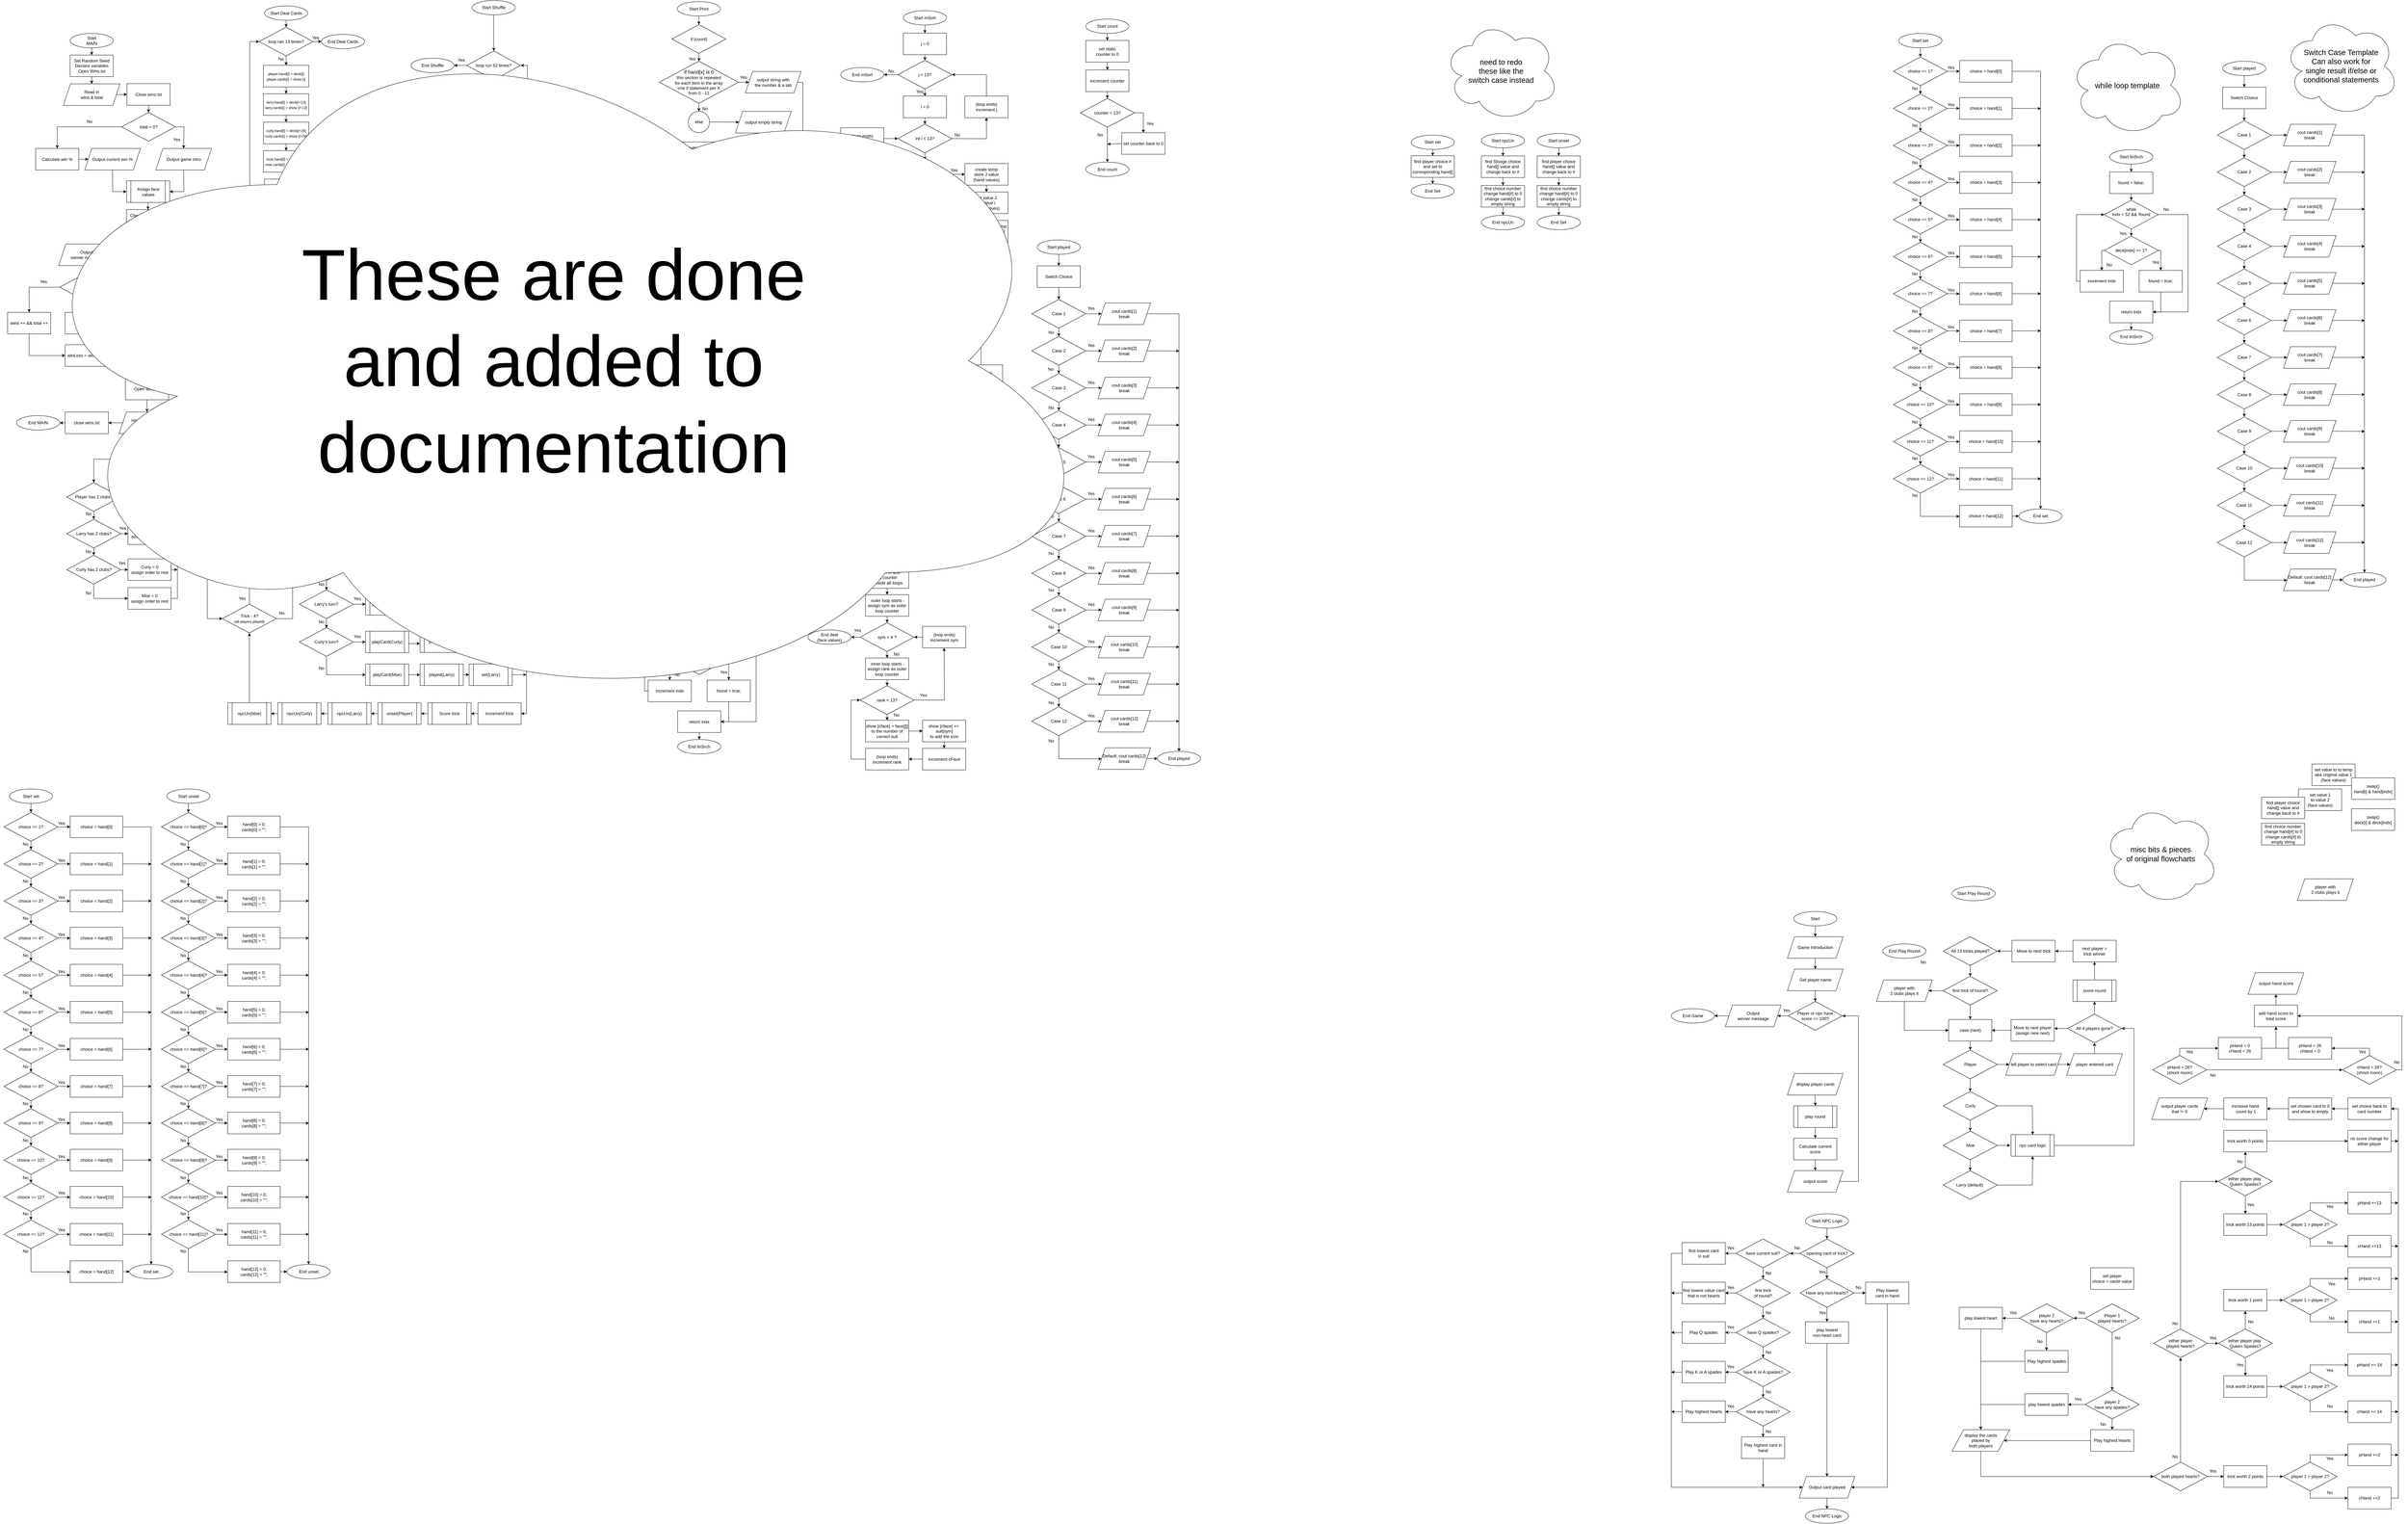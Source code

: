 <mxfile version="21.3.7" type="github">
  <diagram name="Page-1" id="pTWNnnXOBCpD7zFvxU7-">
    <mxGraphModel dx="5050" dy="3296" grid="1" gridSize="10" guides="1" tooltips="1" connect="1" arrows="1" fold="1" page="1" pageScale="1" pageWidth="850" pageHeight="1100" math="0" shadow="0">
      <root>
        <mxCell id="0" />
        <mxCell id="1" parent="0" />
        <mxCell id="P1YE3tNLGwFXkTiXbDnP-1" value="Start&lt;br&gt;MAIN" style="ellipse;whiteSpace=wrap;html=1;" parent="1" vertex="1">
          <mxGeometry x="-616.25" y="-980" width="120" height="40" as="geometry" />
        </mxCell>
        <mxCell id="P1YE3tNLGwFXkTiXbDnP-3" value="Read in player choice" style="shape=parallelogram;perimeter=parallelogramPerimeter;whiteSpace=wrap;html=1;fixedSize=1;" parent="1" vertex="1">
          <mxGeometry x="187.25" y="280" width="155" height="60" as="geometry" />
        </mxCell>
        <mxCell id="P1YE3tNLGwFXkTiXbDnP-15" value="any score &amp;gt; 50?&lt;br&gt;(do while)" style="rhombus;whiteSpace=wrap;html=1;" parent="1" vertex="1">
          <mxGeometry x="-474.75" y="-405" width="150" height="80" as="geometry" />
        </mxCell>
        <mxCell id="P1YE3tNLGwFXkTiXbDnP-19" value="End MAIN" style="ellipse;whiteSpace=wrap;html=1;" parent="1" vertex="1">
          <mxGeometry x="-765" y="82" width="120" height="40" as="geometry" />
        </mxCell>
        <mxCell id="P1YE3tNLGwFXkTiXbDnP-20" value="Output player cards&lt;br&gt;ask for card choice" style="shape=parallelogram;perimeter=parallelogramPerimeter;whiteSpace=wrap;html=1;fixedSize=1;" parent="1" vertex="1">
          <mxGeometry x="18.5" y="280" width="155" height="60" as="geometry" />
        </mxCell>
        <mxCell id="P1YE3tNLGwFXkTiXbDnP-21" value="Output &lt;br&gt;winner message" style="shape=parallelogram;perimeter=parallelogramPerimeter;whiteSpace=wrap;html=1;fixedSize=1;" parent="1" vertex="1">
          <mxGeometry x="-648" y="-395" width="155" height="60" as="geometry" />
        </mxCell>
        <mxCell id="P1YE3tNLGwFXkTiXbDnP-71" value="total ++" style="rounded=0;whiteSpace=wrap;html=1;" parent="1" vertex="1">
          <mxGeometry x="-630" y="-205" width="120" height="60" as="geometry" />
        </mxCell>
        <mxCell id="P1YE3tNLGwFXkTiXbDnP-73" value="wins ++ &amp;amp;&amp;amp; total ++" style="rounded=0;whiteSpace=wrap;html=1;" parent="1" vertex="1">
          <mxGeometry x="-790" y="-205" width="120" height="60" as="geometry" />
        </mxCell>
        <mxCell id="P1YE3tNLGwFXkTiXbDnP-82" value="total = 0?" style="rhombus;whiteSpace=wrap;html=1;" parent="1" vertex="1">
          <mxGeometry x="-473.25" y="-760.5" width="150" height="80" as="geometry" />
        </mxCell>
        <mxCell id="P1YE3tNLGwFXkTiXbDnP-98" value="Output game intro" style="shape=parallelogram;perimeter=parallelogramPerimeter;whiteSpace=wrap;html=1;fixedSize=1;" parent="1" vertex="1">
          <mxGeometry x="-378.25" y="-660.5" width="155" height="60" as="geometry" />
        </mxCell>
        <mxCell id="P1YE3tNLGwFXkTiXbDnP-102" value="13 hands played?" style="rhombus;whiteSpace=wrap;html=1;" parent="1" vertex="1">
          <mxGeometry x="-310.5" y="-405" width="150" height="80" as="geometry" />
        </mxCell>
        <mxCell id="P1YE3tNLGwFXkTiXbDnP-154" value="Set Random Seed&lt;br&gt;Declare variables&lt;br&gt;Open Wins.txt" style="rounded=0;whiteSpace=wrap;html=1;" parent="1" vertex="1">
          <mxGeometry x="-616.25" y="-920" width="120" height="60" as="geometry" />
        </mxCell>
        <mxCell id="EFEw2eeyy1y3yF1TY1N--1" value="Output current win %" style="shape=parallelogram;perimeter=parallelogramPerimeter;whiteSpace=wrap;html=1;fixedSize=1;" parent="1" vertex="1">
          <mxGeometry x="-575.75" y="-660.5" width="155" height="60" as="geometry" />
        </mxCell>
        <mxCell id="P1YE3tNLGwFXkTiXbDnP-103" value="player wins?" style="rhombus;whiteSpace=wrap;html=1;" parent="1" vertex="1">
          <mxGeometry x="-645" y="-315" width="150" height="80" as="geometry" />
        </mxCell>
        <mxCell id="EFEw2eeyy1y3yF1TY1N--5" value="winLoss = wins/total" style="rounded=0;whiteSpace=wrap;html=1;" parent="1" vertex="1">
          <mxGeometry x="-630" y="-115" width="120" height="60" as="geometry" />
        </mxCell>
        <mxCell id="EFEw2eeyy1y3yF1TY1N--6" value="Output current win %" style="shape=parallelogram;perimeter=parallelogramPerimeter;whiteSpace=wrap;html=1;fixedSize=1;" parent="1" vertex="1">
          <mxGeometry x="-480" y="-115" width="155" height="60" as="geometry" />
        </mxCell>
        <mxCell id="EFEw2eeyy1y3yF1TY1N--7" value="Open wins.txt" style="rounded=0;whiteSpace=wrap;html=1;" parent="1" vertex="1">
          <mxGeometry x="-462.5" y="-22" width="120" height="60" as="geometry" />
        </mxCell>
        <mxCell id="EFEw2eeyy1y3yF1TY1N--8" value="record wins total &lt;br&gt;to wins.txt" style="shape=parallelogram;perimeter=parallelogramPerimeter;whiteSpace=wrap;html=1;fixedSize=1;" parent="1" vertex="1">
          <mxGeometry x="-480" y="72" width="155" height="60" as="geometry" />
        </mxCell>
        <mxCell id="EFEw2eeyy1y3yF1TY1N--9" value="close wins.txt" style="rounded=0;whiteSpace=wrap;html=1;" parent="1" vertex="1">
          <mxGeometry x="-630" y="72" width="120" height="60" as="geometry" />
        </mxCell>
        <mxCell id="EFEw2eeyy1y3yF1TY1N--11" value="" style="endArrow=classic;html=1;rounded=0;exitX=0;exitY=0.5;exitDx=0;exitDy=0;entryX=0.5;entryY=0;entryDx=0;entryDy=0;" parent="1" source="P1YE3tNLGwFXkTiXbDnP-103" target="P1YE3tNLGwFXkTiXbDnP-73" edge="1">
          <mxGeometry width="50" height="50" relative="1" as="geometry">
            <mxPoint x="-1230" y="-105" as="sourcePoint" />
            <mxPoint x="-730" y="-220" as="targetPoint" />
            <Array as="points">
              <mxPoint x="-730" y="-275" />
            </Array>
          </mxGeometry>
        </mxCell>
        <mxCell id="EFEw2eeyy1y3yF1TY1N--12" value="" style="endArrow=classic;html=1;rounded=0;exitX=0.5;exitY=1;exitDx=0;exitDy=0;entryX=0.5;entryY=0;entryDx=0;entryDy=0;" parent="1" source="P1YE3tNLGwFXkTiXbDnP-103" target="P1YE3tNLGwFXkTiXbDnP-71" edge="1">
          <mxGeometry width="50" height="50" relative="1" as="geometry">
            <mxPoint x="-1180" y="-165" as="sourcePoint" />
            <mxPoint x="-1130" y="-215" as="targetPoint" />
          </mxGeometry>
        </mxCell>
        <mxCell id="EFEw2eeyy1y3yF1TY1N--13" value="" style="endArrow=classic;html=1;rounded=0;exitX=0.5;exitY=1;exitDx=0;exitDy=0;entryX=0.5;entryY=0;entryDx=0;entryDy=0;" parent="1" source="P1YE3tNLGwFXkTiXbDnP-71" target="EFEw2eeyy1y3yF1TY1N--5" edge="1">
          <mxGeometry width="50" height="50" relative="1" as="geometry">
            <mxPoint x="-1270" y="-85" as="sourcePoint" />
            <mxPoint x="-1220" y="-135" as="targetPoint" />
          </mxGeometry>
        </mxCell>
        <mxCell id="EFEw2eeyy1y3yF1TY1N--14" value="" style="endArrow=classic;html=1;rounded=0;entryX=0;entryY=0.5;entryDx=0;entryDy=0;exitX=0.5;exitY=1;exitDx=0;exitDy=0;" parent="1" source="P1YE3tNLGwFXkTiXbDnP-73" target="EFEw2eeyy1y3yF1TY1N--5" edge="1">
          <mxGeometry width="50" height="50" relative="1" as="geometry">
            <mxPoint x="-730" y="-130" as="sourcePoint" />
            <mxPoint x="-1010" y="-35" as="targetPoint" />
            <Array as="points">
              <mxPoint x="-730" y="-85" />
            </Array>
          </mxGeometry>
        </mxCell>
        <mxCell id="EFEw2eeyy1y3yF1TY1N--24" value="" style="endArrow=classic;html=1;rounded=0;entryX=0.5;entryY=0;entryDx=0;entryDy=0;" parent="1" target="hHVta8qFAC5sfsLIEDQf-164" edge="1">
          <mxGeometry width="50" height="50" relative="1" as="geometry">
            <mxPoint x="-473" y="-720.5" as="sourcePoint" />
            <mxPoint x="-498" y="-720.5" as="targetPoint" />
            <Array as="points">
              <mxPoint x="-497.75" y="-720.5" />
              <mxPoint x="-652" y="-720.5" />
            </Array>
          </mxGeometry>
        </mxCell>
        <mxCell id="EFEw2eeyy1y3yF1TY1N--25" value="" style="endArrow=classic;html=1;rounded=0;exitX=1;exitY=0.5;exitDx=0;exitDy=0;entryX=0.5;entryY=0;entryDx=0;entryDy=0;" parent="1" source="P1YE3tNLGwFXkTiXbDnP-82" target="P1YE3tNLGwFXkTiXbDnP-98" edge="1">
          <mxGeometry width="50" height="50" relative="1" as="geometry">
            <mxPoint x="-759.75" y="-680.5" as="sourcePoint" />
            <mxPoint x="-299.75" y="-660.5" as="targetPoint" />
            <Array as="points">
              <mxPoint x="-299.75" y="-720.5" />
            </Array>
          </mxGeometry>
        </mxCell>
        <mxCell id="EFEw2eeyy1y3yF1TY1N--138" value="Yes" style="text;html=1;strokeColor=none;fillColor=none;align=center;verticalAlign=middle;whiteSpace=wrap;rounded=0;" parent="1" vertex="1">
          <mxGeometry x="-349.75" y="-700.5" width="60" height="30" as="geometry" />
        </mxCell>
        <mxCell id="EFEw2eeyy1y3yF1TY1N--143" value="Yes" style="text;html=1;strokeColor=none;fillColor=none;align=center;verticalAlign=middle;whiteSpace=wrap;rounded=0;" parent="1" vertex="1">
          <mxGeometry x="-720" y="-305" width="60" height="30" as="geometry" />
        </mxCell>
        <mxCell id="EFEw2eeyy1y3yF1TY1N--157" value="No" style="text;html=1;strokeColor=none;fillColor=none;align=center;verticalAlign=middle;whiteSpace=wrap;rounded=0;" parent="1" vertex="1">
          <mxGeometry x="-592" y="-750.5" width="60" height="30" as="geometry" />
        </mxCell>
        <mxCell id="EFEw2eeyy1y3yF1TY1N--158" value="No" style="text;html=1;strokeColor=none;fillColor=none;align=center;verticalAlign=middle;whiteSpace=wrap;rounded=0;" parent="1" vertex="1">
          <mxGeometry x="-288" y="-335" width="60" height="30" as="geometry" />
        </mxCell>
        <mxCell id="EFEw2eeyy1y3yF1TY1N--159" value="No" style="text;html=1;strokeColor=none;fillColor=none;align=center;verticalAlign=middle;whiteSpace=wrap;rounded=0;" parent="1" vertex="1">
          <mxGeometry x="-620" y="-240" width="60" height="30" as="geometry" />
        </mxCell>
        <mxCell id="P6GOOo1BSh9hcQawqQMH-6" value="Close wins.txt" style="rounded=0;whiteSpace=wrap;html=1;" parent="1" vertex="1">
          <mxGeometry x="-458.25" y="-840.5" width="120" height="60" as="geometry" />
        </mxCell>
        <mxCell id="hHVta8qFAC5sfsLIEDQf-5" value="deal cards" style="shape=process;whiteSpace=wrap;html=1;backgroundOutline=1;" parent="1" vertex="1">
          <mxGeometry x="-295.5" y="-230" width="120" height="60" as="geometry" />
        </mxCell>
        <mxCell id="hHVta8qFAC5sfsLIEDQf-159" value="Read in &lt;br&gt;wins &amp;amp; total" style="shape=parallelogram;perimeter=parallelogramPerimeter;whiteSpace=wrap;html=1;fixedSize=1;" parent="1" vertex="1">
          <mxGeometry x="-635" y="-840" width="157.5" height="60" as="geometry" />
        </mxCell>
        <mxCell id="hHVta8qFAC5sfsLIEDQf-162" value="" style="endArrow=classic;html=1;rounded=0;exitX=0.5;exitY=1;exitDx=0;exitDy=0;entryX=0.5;entryY=0;entryDx=0;entryDy=0;" parent="1" source="P6GOOo1BSh9hcQawqQMH-6" target="P1YE3tNLGwFXkTiXbDnP-82" edge="1">
          <mxGeometry width="50" height="50" relative="1" as="geometry">
            <mxPoint x="-752" y="-780.5" as="sourcePoint" />
            <mxPoint x="-702" y="-830.5" as="targetPoint" />
          </mxGeometry>
        </mxCell>
        <mxCell id="hHVta8qFAC5sfsLIEDQf-164" value="Calculate win %" style="rounded=0;whiteSpace=wrap;html=1;" parent="1" vertex="1">
          <mxGeometry x="-712" y="-660.5" width="120" height="60" as="geometry" />
        </mxCell>
        <mxCell id="hHVta8qFAC5sfsLIEDQf-165" value="" style="endArrow=classic;html=1;rounded=0;exitX=1;exitY=0.5;exitDx=0;exitDy=0;entryX=0;entryY=0.5;entryDx=0;entryDy=0;" parent="1" source="hHVta8qFAC5sfsLIEDQf-164" target="EFEw2eeyy1y3yF1TY1N--1" edge="1">
          <mxGeometry width="50" height="50" relative="1" as="geometry">
            <mxPoint x="-772" y="-670.5" as="sourcePoint" />
            <mxPoint x="-722" y="-720.5" as="targetPoint" />
          </mxGeometry>
        </mxCell>
        <mxCell id="hHVta8qFAC5sfsLIEDQf-169" value="Assign face values" style="shape=process;whiteSpace=wrap;html=1;backgroundOutline=1;" parent="1" vertex="1">
          <mxGeometry x="-459.5" y="-570.5" width="120" height="60" as="geometry" />
        </mxCell>
        <mxCell id="hHVta8qFAC5sfsLIEDQf-171" value="" style="endArrow=classic;html=1;rounded=0;exitX=0.5;exitY=1;exitDx=0;exitDy=0;entryX=0;entryY=0.5;entryDx=0;entryDy=0;" parent="1" source="EFEw2eeyy1y3yF1TY1N--1" target="hHVta8qFAC5sfsLIEDQf-169" edge="1">
          <mxGeometry width="50" height="50" relative="1" as="geometry">
            <mxPoint x="-192" y="-540.5" as="sourcePoint" />
            <mxPoint x="-142" y="-590.5" as="targetPoint" />
            <Array as="points">
              <mxPoint x="-498" y="-540.5" />
            </Array>
          </mxGeometry>
        </mxCell>
        <mxCell id="hHVta8qFAC5sfsLIEDQf-172" value="" style="endArrow=classic;html=1;rounded=0;exitX=0.5;exitY=1;exitDx=0;exitDy=0;entryX=1;entryY=0.5;entryDx=0;entryDy=0;" parent="1" source="P1YE3tNLGwFXkTiXbDnP-98" target="hHVta8qFAC5sfsLIEDQf-169" edge="1">
          <mxGeometry width="50" height="50" relative="1" as="geometry">
            <mxPoint x="-299.75" y="-600.5" as="sourcePoint" />
            <mxPoint x="-221" y="-550.5" as="targetPoint" />
            <Array as="points">
              <mxPoint x="-300" y="-540.5" />
            </Array>
          </mxGeometry>
        </mxCell>
        <mxCell id="hHVta8qFAC5sfsLIEDQf-173" value="Shuffle deck &amp;amp; face values" style="shape=process;whiteSpace=wrap;html=1;backgroundOutline=1;" parent="1" vertex="1">
          <mxGeometry x="-295.5" y="-305" width="120" height="60" as="geometry" />
        </mxCell>
        <mxCell id="hHVta8qFAC5sfsLIEDQf-174" value="Bubble Sort Player" style="shape=process;whiteSpace=wrap;html=1;backgroundOutline=1;" parent="1" vertex="1">
          <mxGeometry x="-295.5" y="-154" width="120" height="60" as="geometry" />
        </mxCell>
        <mxCell id="hHVta8qFAC5sfsLIEDQf-176" value="Selection Sort Larry" style="shape=process;whiteSpace=wrap;html=1;backgroundOutline=1;" parent="1" vertex="1">
          <mxGeometry x="-295.5" y="-80" width="120" height="60" as="geometry" />
        </mxCell>
        <mxCell id="hHVta8qFAC5sfsLIEDQf-177" value="Mark Sort&lt;br&gt;Curly" style="shape=process;whiteSpace=wrap;html=1;backgroundOutline=1;" parent="1" vertex="1">
          <mxGeometry x="-295.5" y="-4" width="120" height="60" as="geometry" />
        </mxCell>
        <mxCell id="hHVta8qFAC5sfsLIEDQf-178" value="Mark Sort&lt;br&gt;Moe" style="shape=process;whiteSpace=wrap;html=1;backgroundOutline=1;" parent="1" vertex="1">
          <mxGeometry x="-295.5" y="72" width="120" height="60" as="geometry" />
        </mxCell>
        <mxCell id="hHVta8qFAC5sfsLIEDQf-181" value="First trick of hand?" style="rhombus;whiteSpace=wrap;html=1;" parent="1" vertex="1">
          <mxGeometry x="-310.5" y="163" width="150" height="80" as="geometry" />
        </mxCell>
        <mxCell id="hHVta8qFAC5sfsLIEDQf-182" value="Linear search to find 2 clubs" style="shape=process;whiteSpace=wrap;html=1;backgroundOutline=1;" parent="1" vertex="1">
          <mxGeometry x="-455.5" y="173" width="120" height="60" as="geometry" />
        </mxCell>
        <mxCell id="hHVta8qFAC5sfsLIEDQf-183" value="player = 0&lt;br&gt;assign order to rest&lt;br&gt;" style="rounded=0;whiteSpace=wrap;html=1;" parent="1" vertex="1">
          <mxGeometry x="-455.5" y="278" width="120" height="60" as="geometry" />
        </mxCell>
        <mxCell id="hHVta8qFAC5sfsLIEDQf-184" value="Player has 2 clubs?" style="rhombus;whiteSpace=wrap;html=1;" parent="1" vertex="1">
          <mxGeometry x="-625.5" y="268" width="150" height="80" as="geometry" />
        </mxCell>
        <mxCell id="hHVta8qFAC5sfsLIEDQf-185" value="Larry has 2 clubs?" style="rhombus;whiteSpace=wrap;html=1;" parent="1" vertex="1">
          <mxGeometry x="-625.5" y="370" width="150" height="80" as="geometry" />
        </mxCell>
        <mxCell id="hHVta8qFAC5sfsLIEDQf-187" value="Larry = 0&lt;br&gt;assign order to rest" style="rounded=0;whiteSpace=wrap;html=1;" parent="1" vertex="1">
          <mxGeometry x="-455.5" y="380" width="120" height="60" as="geometry" />
        </mxCell>
        <mxCell id="hHVta8qFAC5sfsLIEDQf-188" value="Curly has 2 clubs?" style="rhombus;whiteSpace=wrap;html=1;" parent="1" vertex="1">
          <mxGeometry x="-625.5" y="470" width="150" height="80" as="geometry" />
        </mxCell>
        <mxCell id="hHVta8qFAC5sfsLIEDQf-189" value="Curly = 0&lt;br&gt;assign order to rest" style="rounded=0;whiteSpace=wrap;html=1;" parent="1" vertex="1">
          <mxGeometry x="-455.5" y="480" width="120" height="60" as="geometry" />
        </mxCell>
        <mxCell id="hHVta8qFAC5sfsLIEDQf-190" value="Moe = 0&lt;br&gt;assign order to rest" style="rounded=0;whiteSpace=wrap;html=1;" parent="1" vertex="1">
          <mxGeometry x="-455.5" y="560" width="120" height="60" as="geometry" />
        </mxCell>
        <mxCell id="hHVta8qFAC5sfsLIEDQf-191" value="" style="endArrow=classic;html=1;rounded=0;exitX=0;exitY=0.5;exitDx=0;exitDy=0;entryX=0.5;entryY=0;entryDx=0;entryDy=0;" parent="1" source="hHVta8qFAC5sfsLIEDQf-182" target="hHVta8qFAC5sfsLIEDQf-184" edge="1">
          <mxGeometry width="50" height="50" relative="1" as="geometry">
            <mxPoint x="-695.5" y="288" as="sourcePoint" />
            <mxPoint x="-645.5" y="238" as="targetPoint" />
            <Array as="points">
              <mxPoint x="-550.5" y="203" />
            </Array>
          </mxGeometry>
        </mxCell>
        <mxCell id="hHVta8qFAC5sfsLIEDQf-192" value="" style="endArrow=classic;html=1;rounded=0;exitX=1;exitY=0.5;exitDx=0;exitDy=0;entryX=0;entryY=0.5;entryDx=0;entryDy=0;" parent="1" source="hHVta8qFAC5sfsLIEDQf-184" target="hHVta8qFAC5sfsLIEDQf-183" edge="1">
          <mxGeometry width="50" height="50" relative="1" as="geometry">
            <mxPoint x="-675.5" y="350" as="sourcePoint" />
            <mxPoint x="-625.5" y="300" as="targetPoint" />
          </mxGeometry>
        </mxCell>
        <mxCell id="hHVta8qFAC5sfsLIEDQf-193" value="" style="endArrow=classic;html=1;rounded=0;exitX=0.5;exitY=1;exitDx=0;exitDy=0;" parent="1" source="hHVta8qFAC5sfsLIEDQf-184" target="hHVta8qFAC5sfsLIEDQf-185" edge="1">
          <mxGeometry width="50" height="50" relative="1" as="geometry">
            <mxPoint x="-705.5" y="430" as="sourcePoint" />
            <mxPoint x="-655.5" y="380" as="targetPoint" />
          </mxGeometry>
        </mxCell>
        <mxCell id="hHVta8qFAC5sfsLIEDQf-194" value="" style="endArrow=classic;html=1;rounded=0;exitX=0.5;exitY=1;exitDx=0;exitDy=0;entryX=0.5;entryY=0;entryDx=0;entryDy=0;" parent="1" source="hHVta8qFAC5sfsLIEDQf-185" target="hHVta8qFAC5sfsLIEDQf-188" edge="1">
          <mxGeometry width="50" height="50" relative="1" as="geometry">
            <mxPoint x="-705.5" y="450" as="sourcePoint" />
            <mxPoint x="-655.5" y="400" as="targetPoint" />
          </mxGeometry>
        </mxCell>
        <mxCell id="hHVta8qFAC5sfsLIEDQf-195" value="" style="endArrow=classic;html=1;rounded=0;exitX=1;exitY=0.5;exitDx=0;exitDy=0;entryX=0;entryY=0.5;entryDx=0;entryDy=0;" parent="1" source="hHVta8qFAC5sfsLIEDQf-185" target="hHVta8qFAC5sfsLIEDQf-187" edge="1">
          <mxGeometry width="50" height="50" relative="1" as="geometry">
            <mxPoint x="-725.5" y="510" as="sourcePoint" />
            <mxPoint x="-675.5" y="460" as="targetPoint" />
          </mxGeometry>
        </mxCell>
        <mxCell id="hHVta8qFAC5sfsLIEDQf-197" value="" style="endArrow=classic;html=1;rounded=0;exitX=0.5;exitY=1;exitDx=0;exitDy=0;entryX=0;entryY=0.5;entryDx=0;entryDy=0;" parent="1" source="hHVta8qFAC5sfsLIEDQf-188" target="hHVta8qFAC5sfsLIEDQf-190" edge="1">
          <mxGeometry width="50" height="50" relative="1" as="geometry">
            <mxPoint x="-755.5" y="600" as="sourcePoint" />
            <mxPoint x="-705.5" y="550" as="targetPoint" />
            <Array as="points">
              <mxPoint x="-550.5" y="590" />
            </Array>
          </mxGeometry>
        </mxCell>
        <mxCell id="hHVta8qFAC5sfsLIEDQf-198" value="" style="endArrow=classic;html=1;rounded=0;exitX=1;exitY=0.5;exitDx=0;exitDy=0;entryX=0;entryY=0.5;entryDx=0;entryDy=0;" parent="1" source="hHVta8qFAC5sfsLIEDQf-188" target="hHVta8qFAC5sfsLIEDQf-189" edge="1">
          <mxGeometry width="50" height="50" relative="1" as="geometry">
            <mxPoint x="-715.5" y="590" as="sourcePoint" />
            <mxPoint x="-665.5" y="540" as="targetPoint" />
          </mxGeometry>
        </mxCell>
        <mxCell id="hHVta8qFAC5sfsLIEDQf-199" value="No" style="text;html=1;strokeColor=none;fillColor=none;align=center;verticalAlign=middle;whiteSpace=wrap;rounded=0;" parent="1" vertex="1">
          <mxGeometry x="-595.5" y="340" width="60" height="30" as="geometry" />
        </mxCell>
        <mxCell id="hHVta8qFAC5sfsLIEDQf-200" value="No" style="text;html=1;strokeColor=none;fillColor=none;align=center;verticalAlign=middle;whiteSpace=wrap;rounded=0;" parent="1" vertex="1">
          <mxGeometry x="-595.5" y="445" width="60" height="30" as="geometry" />
        </mxCell>
        <mxCell id="hHVta8qFAC5sfsLIEDQf-201" value="No" style="text;html=1;strokeColor=none;fillColor=none;align=center;verticalAlign=middle;whiteSpace=wrap;rounded=0;" parent="1" vertex="1">
          <mxGeometry x="-595.5" y="560" width="60" height="30" as="geometry" />
        </mxCell>
        <mxCell id="hHVta8qFAC5sfsLIEDQf-202" value="Trick - 4?&lt;br&gt;&lt;font style=&quot;font-size: 10px;&quot;&gt;(all players played)&lt;/font&gt;" style="rhombus;whiteSpace=wrap;html=1;" parent="1" vertex="1">
          <mxGeometry x="-193" y="606" width="150" height="80" as="geometry" />
        </mxCell>
        <mxCell id="hHVta8qFAC5sfsLIEDQf-203" value="Player&#39;s turn?" style="rhombus;whiteSpace=wrap;html=1;" parent="1" vertex="1">
          <mxGeometry x="21" y="460" width="150" height="80" as="geometry" />
        </mxCell>
        <mxCell id="hHVta8qFAC5sfsLIEDQf-204" value="Larry&#39;s turn?" style="rhombus;whiteSpace=wrap;html=1;" parent="1" vertex="1">
          <mxGeometry x="21" y="566" width="150" height="80" as="geometry" />
        </mxCell>
        <mxCell id="hHVta8qFAC5sfsLIEDQf-205" value="Curly&#39;s turn?" style="rhombus;whiteSpace=wrap;html=1;" parent="1" vertex="1">
          <mxGeometry x="21" y="671" width="150" height="80" as="geometry" />
        </mxCell>
        <mxCell id="hHVta8qFAC5sfsLIEDQf-209" value="" style="endArrow=classic;html=1;rounded=0;exitX=0.5;exitY=1;exitDx=0;exitDy=0;entryX=0.5;entryY=0;entryDx=0;entryDy=0;" parent="1" source="hHVta8qFAC5sfsLIEDQf-203" edge="1">
          <mxGeometry width="50" height="50" relative="1" as="geometry">
            <mxPoint x="483.5" y="567" as="sourcePoint" />
            <mxPoint x="96" y="567" as="targetPoint" />
          </mxGeometry>
        </mxCell>
        <mxCell id="hHVta8qFAC5sfsLIEDQf-210" value="" style="endArrow=classic;html=1;rounded=0;exitX=0.5;exitY=1;exitDx=0;exitDy=0;entryX=0.5;entryY=0;entryDx=0;entryDy=0;" parent="1" edge="1">
          <mxGeometry width="50" height="50" relative="1" as="geometry">
            <mxPoint x="96" y="647" as="sourcePoint" />
            <mxPoint x="96" y="672" as="targetPoint" />
          </mxGeometry>
        </mxCell>
        <mxCell id="hHVta8qFAC5sfsLIEDQf-211" value="playCard(Larry)" style="shape=process;whiteSpace=wrap;html=1;backgroundOutline=1;" parent="1" vertex="1">
          <mxGeometry x="204.75" y="576" width="120" height="60" as="geometry" />
        </mxCell>
        <mxCell id="hHVta8qFAC5sfsLIEDQf-212" value="playCard(Curly)" style="shape=process;whiteSpace=wrap;html=1;backgroundOutline=1;" parent="1" vertex="1">
          <mxGeometry x="204.75" y="681" width="120" height="60" as="geometry" />
        </mxCell>
        <mxCell id="hHVta8qFAC5sfsLIEDQf-213" value="playCard(Moe)" style="shape=process;whiteSpace=wrap;html=1;backgroundOutline=1;" parent="1" vertex="1">
          <mxGeometry x="204.75" y="772" width="120" height="60" as="geometry" />
        </mxCell>
        <mxCell id="hHVta8qFAC5sfsLIEDQf-214" value="" style="endArrow=classic;html=1;rounded=0;entryX=0;entryY=0.5;entryDx=0;entryDy=0;exitX=1;exitY=0.5;exitDx=0;exitDy=0;" parent="1" source="hHVta8qFAC5sfsLIEDQf-204" target="hHVta8qFAC5sfsLIEDQf-211" edge="1">
          <mxGeometry width="50" height="50" relative="1" as="geometry">
            <mxPoint x="182" y="600" as="sourcePoint" />
            <mxPoint x="433.5" y="607" as="targetPoint" />
          </mxGeometry>
        </mxCell>
        <mxCell id="hHVta8qFAC5sfsLIEDQf-215" value="" style="endArrow=classic;html=1;rounded=0;entryX=0;entryY=0.5;entryDx=0;entryDy=0;exitX=1;exitY=0.5;exitDx=0;exitDy=0;" parent="1" source="hHVta8qFAC5sfsLIEDQf-205" target="hHVta8qFAC5sfsLIEDQf-212" edge="1">
          <mxGeometry width="50" height="50" relative="1" as="geometry">
            <mxPoint x="172" y="700" as="sourcePoint" />
            <mxPoint x="213.5" y="647" as="targetPoint" />
          </mxGeometry>
        </mxCell>
        <mxCell id="hHVta8qFAC5sfsLIEDQf-216" value="" style="endArrow=classic;html=1;rounded=0;exitX=0.5;exitY=1;exitDx=0;exitDy=0;entryX=0;entryY=0.5;entryDx=0;entryDy=0;" parent="1" target="hHVta8qFAC5sfsLIEDQf-213" edge="1">
          <mxGeometry width="50" height="50" relative="1" as="geometry">
            <mxPoint x="96" y="752" as="sourcePoint" />
            <mxPoint x="193.5" y="727" as="targetPoint" />
            <Array as="points">
              <mxPoint x="96.5" y="802" />
            </Array>
          </mxGeometry>
        </mxCell>
        <mxCell id="hHVta8qFAC5sfsLIEDQf-222" value="played(Larry)" style="shape=process;whiteSpace=wrap;html=1;backgroundOutline=1;" parent="1" vertex="1">
          <mxGeometry x="356.25" y="576" width="120" height="60" as="geometry" />
        </mxCell>
        <mxCell id="hHVta8qFAC5sfsLIEDQf-223" value="set(Larry)" style="shape=process;whiteSpace=wrap;html=1;backgroundOutline=1;" parent="1" vertex="1">
          <mxGeometry x="492.5" y="576" width="120" height="60" as="geometry" />
        </mxCell>
        <mxCell id="hHVta8qFAC5sfsLIEDQf-224" value="played(Larry)" style="shape=process;whiteSpace=wrap;html=1;backgroundOutline=1;" parent="1" vertex="1">
          <mxGeometry x="356.25" y="680" width="120" height="60" as="geometry" />
        </mxCell>
        <mxCell id="hHVta8qFAC5sfsLIEDQf-225" value="set(Larry)" style="shape=process;whiteSpace=wrap;html=1;backgroundOutline=1;" parent="1" vertex="1">
          <mxGeometry x="492.5" y="680" width="120" height="60" as="geometry" />
        </mxCell>
        <mxCell id="hHVta8qFAC5sfsLIEDQf-226" value="played(Larry)" style="shape=process;whiteSpace=wrap;html=1;backgroundOutline=1;" parent="1" vertex="1">
          <mxGeometry x="356.25" y="772" width="120" height="60" as="geometry" />
        </mxCell>
        <mxCell id="hHVta8qFAC5sfsLIEDQf-227" value="set(Larry)" style="shape=process;whiteSpace=wrap;html=1;backgroundOutline=1;" parent="1" vertex="1">
          <mxGeometry x="492.5" y="772" width="120" height="60" as="geometry" />
        </mxCell>
        <mxCell id="hHVta8qFAC5sfsLIEDQf-228" value="" style="endArrow=classic;html=1;rounded=0;exitX=1;exitY=0.5;exitDx=0;exitDy=0;entryX=0;entryY=0.5;entryDx=0;entryDy=0;" parent="1" source="hHVta8qFAC5sfsLIEDQf-211" target="hHVta8qFAC5sfsLIEDQf-222" edge="1">
          <mxGeometry width="50" height="50" relative="1" as="geometry">
            <mxPoint x="393.5" y="697" as="sourcePoint" />
            <mxPoint x="443.5" y="647" as="targetPoint" />
          </mxGeometry>
        </mxCell>
        <mxCell id="hHVta8qFAC5sfsLIEDQf-229" value="" style="endArrow=classic;html=1;rounded=0;exitX=1;exitY=0.5;exitDx=0;exitDy=0;entryX=0;entryY=0.5;entryDx=0;entryDy=0;" parent="1" source="hHVta8qFAC5sfsLIEDQf-222" target="hHVta8qFAC5sfsLIEDQf-223" edge="1">
          <mxGeometry width="50" height="50" relative="1" as="geometry">
            <mxPoint x="437.5" y="687" as="sourcePoint" />
            <mxPoint x="487.5" y="637" as="targetPoint" />
          </mxGeometry>
        </mxCell>
        <mxCell id="hHVta8qFAC5sfsLIEDQf-230" value="" style="endArrow=classic;html=1;rounded=0;exitX=0.994;exitY=0.576;exitDx=0;exitDy=0;exitPerimeter=0;entryX=-0.002;entryY=0.589;entryDx=0;entryDy=0;entryPerimeter=0;" parent="1" source="hHVta8qFAC5sfsLIEDQf-212" target="hHVta8qFAC5sfsLIEDQf-224" edge="1">
          <mxGeometry width="50" height="50" relative="1" as="geometry">
            <mxPoint x="353.5" y="717" as="sourcePoint" />
            <mxPoint x="403.5" y="667" as="targetPoint" />
          </mxGeometry>
        </mxCell>
        <mxCell id="hHVta8qFAC5sfsLIEDQf-231" value="" style="endArrow=classic;html=1;rounded=0;exitX=1;exitY=0.5;exitDx=0;exitDy=0;entryX=0;entryY=0.5;entryDx=0;entryDy=0;" parent="1" source="hHVta8qFAC5sfsLIEDQf-224" target="hHVta8qFAC5sfsLIEDQf-225" edge="1">
          <mxGeometry width="50" height="50" relative="1" as="geometry">
            <mxPoint x="477.5" y="697" as="sourcePoint" />
            <mxPoint x="527.5" y="647" as="targetPoint" />
          </mxGeometry>
        </mxCell>
        <mxCell id="hHVta8qFAC5sfsLIEDQf-232" value="" style="endArrow=classic;html=1;rounded=0;exitX=1;exitY=0.5;exitDx=0;exitDy=0;entryX=0;entryY=0.5;entryDx=0;entryDy=0;" parent="1" source="hHVta8qFAC5sfsLIEDQf-213" target="hHVta8qFAC5sfsLIEDQf-226" edge="1">
          <mxGeometry width="50" height="50" relative="1" as="geometry">
            <mxPoint x="293.5" y="817" as="sourcePoint" />
            <mxPoint x="343.5" y="767" as="targetPoint" />
          </mxGeometry>
        </mxCell>
        <mxCell id="hHVta8qFAC5sfsLIEDQf-233" value="" style="endArrow=classic;html=1;rounded=0;exitX=1;exitY=0.5;exitDx=0;exitDy=0;entryX=0;entryY=0.5;entryDx=0;entryDy=0;" parent="1" source="hHVta8qFAC5sfsLIEDQf-226" target="hHVta8qFAC5sfsLIEDQf-227" edge="1">
          <mxGeometry width="50" height="50" relative="1" as="geometry">
            <mxPoint x="457.5" y="867" as="sourcePoint" />
            <mxPoint x="507.5" y="817" as="targetPoint" />
          </mxGeometry>
        </mxCell>
        <mxCell id="hHVta8qFAC5sfsLIEDQf-234" value="do/while&lt;br&gt;choice not&amp;nbsp; 1- 13" style="rhombus;whiteSpace=wrap;html=1;" parent="1" vertex="1">
          <mxGeometry x="21" y="357" width="150" height="80" as="geometry" />
        </mxCell>
        <mxCell id="hHVta8qFAC5sfsLIEDQf-235" value="while &lt;br&gt;choice != 1" style="rhombus;whiteSpace=wrap;html=1;" parent="1" vertex="1">
          <mxGeometry x="478.5" y="267.5" width="150" height="80" as="geometry" />
        </mxCell>
        <mxCell id="hHVta8qFAC5sfsLIEDQf-236" value="Ask for 2 clubs" style="shape=parallelogram;perimeter=parallelogramPerimeter;whiteSpace=wrap;html=1;fixedSize=1;" parent="1" vertex="1">
          <mxGeometry x="476" y="362.5" width="155" height="60" as="geometry" />
        </mxCell>
        <mxCell id="hHVta8qFAC5sfsLIEDQf-238" value="Read in player choice" style="shape=parallelogram;perimeter=parallelogramPerimeter;whiteSpace=wrap;html=1;fixedSize=1;" parent="1" vertex="1">
          <mxGeometry x="632" y="362.5" width="155" height="60" as="geometry" />
        </mxCell>
        <mxCell id="hHVta8qFAC5sfsLIEDQf-245" value="player order == 0?" style="rhombus;whiteSpace=wrap;html=1;" parent="1" vertex="1">
          <mxGeometry x="189.75" y="185" width="150" height="80" as="geometry" />
        </mxCell>
        <mxCell id="hHVta8qFAC5sfsLIEDQf-250" value="while&lt;br&gt;choice != clubs" style="rhombus;whiteSpace=wrap;html=1;" parent="1" vertex="1">
          <mxGeometry x="-32.5" y="-189.5" width="150" height="80" as="geometry" />
        </mxCell>
        <mxCell id="hHVta8qFAC5sfsLIEDQf-252" value="Ask for clubs" style="shape=parallelogram;perimeter=parallelogramPerimeter;whiteSpace=wrap;html=1;fixedSize=1;" parent="1" vertex="1">
          <mxGeometry x="-35" y="-269.5" width="155" height="60" as="geometry" />
        </mxCell>
        <mxCell id="hHVta8qFAC5sfsLIEDQf-253" value="Read in player choice" style="shape=parallelogram;perimeter=parallelogramPerimeter;whiteSpace=wrap;html=1;fixedSize=1;" parent="1" vertex="1">
          <mxGeometry x="-35" y="-354.5" width="155" height="60" as="geometry" />
        </mxCell>
        <mxCell id="hHVta8qFAC5sfsLIEDQf-254" value="suit = clubs&lt;br&gt;&lt;font style=&quot;font-size: 11px;&quot;&gt;player has club?&lt;/font&gt;" style="rhombus;whiteSpace=wrap;html=1;" parent="1" vertex="1">
          <mxGeometry x="-32.5" y="-94.5" width="150" height="80" as="geometry" />
        </mxCell>
        <mxCell id="hHVta8qFAC5sfsLIEDQf-256" value="" style="endArrow=classic;html=1;rounded=0;exitX=0.5;exitY=0;exitDx=0;exitDy=0;entryX=0.5;entryY=1;entryDx=0;entryDy=0;" parent="1" source="hHVta8qFAC5sfsLIEDQf-250" target="hHVta8qFAC5sfsLIEDQf-252" edge="1">
          <mxGeometry width="50" height="50" relative="1" as="geometry">
            <mxPoint x="232" y="-19.5" as="sourcePoint" />
            <mxPoint x="282" y="-69.5" as="targetPoint" />
          </mxGeometry>
        </mxCell>
        <mxCell id="hHVta8qFAC5sfsLIEDQf-257" value="" style="endArrow=classic;html=1;rounded=0;exitX=0.5;exitY=0;exitDx=0;exitDy=0;entryX=0.5;entryY=1;entryDx=0;entryDy=0;" parent="1" source="hHVta8qFAC5sfsLIEDQf-252" target="hHVta8qFAC5sfsLIEDQf-253" edge="1">
          <mxGeometry width="50" height="50" relative="1" as="geometry">
            <mxPoint x="332" y="-149.5" as="sourcePoint" />
            <mxPoint x="382" y="-199.5" as="targetPoint" />
          </mxGeometry>
        </mxCell>
        <mxCell id="hHVta8qFAC5sfsLIEDQf-258" value="" style="endArrow=classic;html=1;rounded=0;exitX=0;exitY=0.5;exitDx=0;exitDy=0;entryX=0;entryY=0.5;entryDx=0;entryDy=0;" parent="1" source="hHVta8qFAC5sfsLIEDQf-253" target="hHVta8qFAC5sfsLIEDQf-250" edge="1">
          <mxGeometry width="50" height="50" relative="1" as="geometry">
            <mxPoint x="292" y="-169.5" as="sourcePoint" />
            <mxPoint x="-118" y="-169.5" as="targetPoint" />
            <Array as="points">
              <mxPoint x="-48" y="-324.5" />
              <mxPoint x="-48" y="-149.5" />
            </Array>
          </mxGeometry>
        </mxCell>
        <mxCell id="hHVta8qFAC5sfsLIEDQf-259" value="while&lt;br&gt;choice != diamonds" style="rhombus;whiteSpace=wrap;html=1;" parent="1" vertex="1">
          <mxGeometry x="163.5" y="-189.5" width="150" height="80" as="geometry" />
        </mxCell>
        <mxCell id="hHVta8qFAC5sfsLIEDQf-260" value="Ask for diamondss" style="shape=parallelogram;perimeter=parallelogramPerimeter;whiteSpace=wrap;html=1;fixedSize=1;" parent="1" vertex="1">
          <mxGeometry x="161" y="-269.5" width="155" height="60" as="geometry" />
        </mxCell>
        <mxCell id="hHVta8qFAC5sfsLIEDQf-261" value="Read in player choice" style="shape=parallelogram;perimeter=parallelogramPerimeter;whiteSpace=wrap;html=1;fixedSize=1;" parent="1" vertex="1">
          <mxGeometry x="161" y="-354.5" width="155" height="60" as="geometry" />
        </mxCell>
        <mxCell id="hHVta8qFAC5sfsLIEDQf-263" value="" style="endArrow=classic;html=1;rounded=0;exitX=0.5;exitY=0;exitDx=0;exitDy=0;entryX=0.5;entryY=1;entryDx=0;entryDy=0;" parent="1" source="hHVta8qFAC5sfsLIEDQf-259" target="hHVta8qFAC5sfsLIEDQf-260" edge="1">
          <mxGeometry width="50" height="50" relative="1" as="geometry">
            <mxPoint x="428" y="-19.5" as="sourcePoint" />
            <mxPoint x="478" y="-69.5" as="targetPoint" />
          </mxGeometry>
        </mxCell>
        <mxCell id="hHVta8qFAC5sfsLIEDQf-264" value="" style="endArrow=classic;html=1;rounded=0;exitX=0.5;exitY=0;exitDx=0;exitDy=0;entryX=0.5;entryY=1;entryDx=0;entryDy=0;" parent="1" source="hHVta8qFAC5sfsLIEDQf-260" target="hHVta8qFAC5sfsLIEDQf-261" edge="1">
          <mxGeometry width="50" height="50" relative="1" as="geometry">
            <mxPoint x="528" y="-149.5" as="sourcePoint" />
            <mxPoint x="578" y="-199.5" as="targetPoint" />
          </mxGeometry>
        </mxCell>
        <mxCell id="hHVta8qFAC5sfsLIEDQf-265" value="" style="endArrow=classic;html=1;rounded=0;exitX=0;exitY=0.5;exitDx=0;exitDy=0;entryX=0;entryY=0.5;entryDx=0;entryDy=0;" parent="1" source="hHVta8qFAC5sfsLIEDQf-261" target="hHVta8qFAC5sfsLIEDQf-259" edge="1">
          <mxGeometry width="50" height="50" relative="1" as="geometry">
            <mxPoint x="488" y="-169.5" as="sourcePoint" />
            <mxPoint x="78" y="-169.5" as="targetPoint" />
            <Array as="points">
              <mxPoint x="148" y="-324.5" />
              <mxPoint x="148" y="-149.5" />
            </Array>
          </mxGeometry>
        </mxCell>
        <mxCell id="hHVta8qFAC5sfsLIEDQf-266" value="suit = diamonds?&lt;br&gt;&lt;font style=&quot;font-size: 11px;&quot;&gt;player has diamond?&lt;/font&gt;" style="rhombus;whiteSpace=wrap;html=1;" parent="1" vertex="1">
          <mxGeometry x="163.5" y="-94.5" width="150" height="80" as="geometry" />
        </mxCell>
        <mxCell id="hHVta8qFAC5sfsLIEDQf-267" value="while&lt;br&gt;choice != spades" style="rhombus;whiteSpace=wrap;html=1;" parent="1" vertex="1">
          <mxGeometry x="353.5" y="-189.5" width="150" height="80" as="geometry" />
        </mxCell>
        <mxCell id="hHVta8qFAC5sfsLIEDQf-268" value="Ask for spades" style="shape=parallelogram;perimeter=parallelogramPerimeter;whiteSpace=wrap;html=1;fixedSize=1;" parent="1" vertex="1">
          <mxGeometry x="351" y="-269.5" width="155" height="60" as="geometry" />
        </mxCell>
        <mxCell id="hHVta8qFAC5sfsLIEDQf-269" value="Read in player choice" style="shape=parallelogram;perimeter=parallelogramPerimeter;whiteSpace=wrap;html=1;fixedSize=1;" parent="1" vertex="1">
          <mxGeometry x="351" y="-354.5" width="155" height="60" as="geometry" />
        </mxCell>
        <mxCell id="hHVta8qFAC5sfsLIEDQf-270" value="" style="endArrow=classic;html=1;rounded=0;exitX=0.5;exitY=0;exitDx=0;exitDy=0;entryX=0.497;entryY=1;entryDx=0;entryDy=0;entryPerimeter=0;" parent="1" source="hHVta8qFAC5sfsLIEDQf-274" target="hHVta8qFAC5sfsLIEDQf-267" edge="1">
          <mxGeometry width="50" height="50" relative="1" as="geometry">
            <mxPoint x="668" y="40.5" as="sourcePoint" />
            <mxPoint x="718" y="-9.5" as="targetPoint" />
          </mxGeometry>
        </mxCell>
        <mxCell id="hHVta8qFAC5sfsLIEDQf-271" value="" style="endArrow=classic;html=1;rounded=0;exitX=0.5;exitY=0;exitDx=0;exitDy=0;entryX=0.5;entryY=1;entryDx=0;entryDy=0;" parent="1" source="hHVta8qFAC5sfsLIEDQf-267" target="hHVta8qFAC5sfsLIEDQf-268" edge="1">
          <mxGeometry width="50" height="50" relative="1" as="geometry">
            <mxPoint x="618" y="-19.5" as="sourcePoint" />
            <mxPoint x="668" y="-69.5" as="targetPoint" />
          </mxGeometry>
        </mxCell>
        <mxCell id="hHVta8qFAC5sfsLIEDQf-272" value="" style="endArrow=classic;html=1;rounded=0;exitX=0.5;exitY=0;exitDx=0;exitDy=0;entryX=0.5;entryY=1;entryDx=0;entryDy=0;" parent="1" source="hHVta8qFAC5sfsLIEDQf-268" target="hHVta8qFAC5sfsLIEDQf-269" edge="1">
          <mxGeometry width="50" height="50" relative="1" as="geometry">
            <mxPoint x="718" y="-149.5" as="sourcePoint" />
            <mxPoint x="768" y="-199.5" as="targetPoint" />
          </mxGeometry>
        </mxCell>
        <mxCell id="hHVta8qFAC5sfsLIEDQf-273" value="" style="endArrow=classic;html=1;rounded=0;exitX=0;exitY=0.5;exitDx=0;exitDy=0;entryX=0;entryY=0.5;entryDx=0;entryDy=0;" parent="1" source="hHVta8qFAC5sfsLIEDQf-269" target="hHVta8qFAC5sfsLIEDQf-267" edge="1">
          <mxGeometry width="50" height="50" relative="1" as="geometry">
            <mxPoint x="678" y="-169.5" as="sourcePoint" />
            <mxPoint x="268" y="-169.5" as="targetPoint" />
            <Array as="points">
              <mxPoint x="338" y="-324.5" />
              <mxPoint x="338" y="-149.5" />
            </Array>
          </mxGeometry>
        </mxCell>
        <mxCell id="hHVta8qFAC5sfsLIEDQf-274" value="suit = spades?&lt;br&gt;&lt;font style=&quot;font-size: 11px;&quot;&gt;player has spade?&lt;/font&gt;" style="rhombus;whiteSpace=wrap;html=1;" parent="1" vertex="1">
          <mxGeometry x="353.5" y="-94.5" width="150" height="80" as="geometry" />
        </mxCell>
        <mxCell id="hHVta8qFAC5sfsLIEDQf-275" value="while&lt;br&gt;choice != hearts" style="rhombus;whiteSpace=wrap;html=1;" parent="1" vertex="1">
          <mxGeometry x="539.5" y="-189.5" width="150" height="80" as="geometry" />
        </mxCell>
        <mxCell id="hHVta8qFAC5sfsLIEDQf-276" value="Ask for hearts" style="shape=parallelogram;perimeter=parallelogramPerimeter;whiteSpace=wrap;html=1;fixedSize=1;" parent="1" vertex="1">
          <mxGeometry x="537" y="-269.5" width="155" height="60" as="geometry" />
        </mxCell>
        <mxCell id="hHVta8qFAC5sfsLIEDQf-277" value="Read in player choice" style="shape=parallelogram;perimeter=parallelogramPerimeter;whiteSpace=wrap;html=1;fixedSize=1;" parent="1" vertex="1">
          <mxGeometry x="537" y="-354.5" width="155" height="60" as="geometry" />
        </mxCell>
        <mxCell id="hHVta8qFAC5sfsLIEDQf-279" value="" style="endArrow=classic;html=1;rounded=0;exitX=0.5;exitY=0;exitDx=0;exitDy=0;entryX=0.5;entryY=1;entryDx=0;entryDy=0;" parent="1" source="hHVta8qFAC5sfsLIEDQf-275" target="hHVta8qFAC5sfsLIEDQf-276" edge="1">
          <mxGeometry width="50" height="50" relative="1" as="geometry">
            <mxPoint x="804" y="-19.5" as="sourcePoint" />
            <mxPoint x="854" y="-69.5" as="targetPoint" />
          </mxGeometry>
        </mxCell>
        <mxCell id="hHVta8qFAC5sfsLIEDQf-280" value="" style="endArrow=classic;html=1;rounded=0;exitX=0.5;exitY=0;exitDx=0;exitDy=0;entryX=0.5;entryY=1;entryDx=0;entryDy=0;" parent="1" source="hHVta8qFAC5sfsLIEDQf-276" target="hHVta8qFAC5sfsLIEDQf-277" edge="1">
          <mxGeometry width="50" height="50" relative="1" as="geometry">
            <mxPoint x="904" y="-149.5" as="sourcePoint" />
            <mxPoint x="954" y="-199.5" as="targetPoint" />
          </mxGeometry>
        </mxCell>
        <mxCell id="hHVta8qFAC5sfsLIEDQf-281" value="" style="endArrow=classic;html=1;rounded=0;exitX=0;exitY=0.5;exitDx=0;exitDy=0;entryX=0;entryY=0.5;entryDx=0;entryDy=0;" parent="1" source="hHVta8qFAC5sfsLIEDQf-277" target="hHVta8qFAC5sfsLIEDQf-275" edge="1">
          <mxGeometry width="50" height="50" relative="1" as="geometry">
            <mxPoint x="864" y="-169.5" as="sourcePoint" />
            <mxPoint x="454" y="-169.5" as="targetPoint" />
            <Array as="points">
              <mxPoint x="524" y="-324.5" />
              <mxPoint x="524" y="-149.5" />
            </Array>
          </mxGeometry>
        </mxCell>
        <mxCell id="hHVta8qFAC5sfsLIEDQf-287" value="" style="endArrow=classic;html=1;rounded=0;exitX=1;exitY=0.5;exitDx=0;exitDy=0;entryX=0;entryY=0.5;entryDx=0;entryDy=0;" parent="1" source="hHVta8qFAC5sfsLIEDQf-254" target="hHVta8qFAC5sfsLIEDQf-266" edge="1">
          <mxGeometry width="50" height="50" relative="1" as="geometry">
            <mxPoint x="128" y="30.5" as="sourcePoint" />
            <mxPoint x="178" y="-19.5" as="targetPoint" />
          </mxGeometry>
        </mxCell>
        <mxCell id="hHVta8qFAC5sfsLIEDQf-288" value="" style="endArrow=classic;html=1;rounded=0;exitX=1;exitY=0.5;exitDx=0;exitDy=0;entryX=0;entryY=0.5;entryDx=0;entryDy=0;" parent="1" source="hHVta8qFAC5sfsLIEDQf-266" target="hHVta8qFAC5sfsLIEDQf-274" edge="1">
          <mxGeometry width="50" height="50" relative="1" as="geometry">
            <mxPoint x="248" y="50.5" as="sourcePoint" />
            <mxPoint x="298" y="0.5" as="targetPoint" />
          </mxGeometry>
        </mxCell>
        <mxCell id="hHVta8qFAC5sfsLIEDQf-291" value="" style="endArrow=classic;html=1;rounded=0;exitX=0.5;exitY=1;exitDx=0;exitDy=0;" parent="1" source="hHVta8qFAC5sfsLIEDQf-173" target="hHVta8qFAC5sfsLIEDQf-5" edge="1">
          <mxGeometry width="50" height="50" relative="1" as="geometry">
            <mxPoint x="-378" y="-140" as="sourcePoint" />
            <mxPoint x="-328" y="-190" as="targetPoint" />
          </mxGeometry>
        </mxCell>
        <mxCell id="hHVta8qFAC5sfsLIEDQf-292" value="" style="endArrow=classic;html=1;rounded=0;exitX=0.5;exitY=1;exitDx=0;exitDy=0;entryX=0.5;entryY=0;entryDx=0;entryDy=0;" parent="1" source="hHVta8qFAC5sfsLIEDQf-5" target="hHVta8qFAC5sfsLIEDQf-174" edge="1">
          <mxGeometry width="50" height="50" relative="1" as="geometry">
            <mxPoint x="-78" y="-130" as="sourcePoint" />
            <mxPoint x="-28" y="-180" as="targetPoint" />
          </mxGeometry>
        </mxCell>
        <mxCell id="hHVta8qFAC5sfsLIEDQf-293" value="" style="endArrow=classic;html=1;rounded=0;exitX=0.5;exitY=1;exitDx=0;exitDy=0;entryX=0.5;entryY=0;entryDx=0;entryDy=0;" parent="1" source="hHVta8qFAC5sfsLIEDQf-174" target="hHVta8qFAC5sfsLIEDQf-176" edge="1">
          <mxGeometry width="50" height="50" relative="1" as="geometry">
            <mxPoint x="-418" y="40" as="sourcePoint" />
            <mxPoint x="-368" y="-10" as="targetPoint" />
          </mxGeometry>
        </mxCell>
        <mxCell id="hHVta8qFAC5sfsLIEDQf-294" value="" style="endArrow=classic;html=1;rounded=0;exitX=0.5;exitY=1;exitDx=0;exitDy=0;entryX=0.5;entryY=0;entryDx=0;entryDy=0;" parent="1" source="hHVta8qFAC5sfsLIEDQf-176" target="hHVta8qFAC5sfsLIEDQf-177" edge="1">
          <mxGeometry width="50" height="50" relative="1" as="geometry">
            <mxPoint x="-178" y="30" as="sourcePoint" />
            <mxPoint x="-128" y="-20" as="targetPoint" />
          </mxGeometry>
        </mxCell>
        <mxCell id="hHVta8qFAC5sfsLIEDQf-295" value="" style="endArrow=classic;html=1;rounded=0;exitX=0.5;exitY=1;exitDx=0;exitDy=0;entryX=0.5;entryY=0;entryDx=0;entryDy=0;" parent="1" source="hHVta8qFAC5sfsLIEDQf-177" target="hHVta8qFAC5sfsLIEDQf-178" edge="1">
          <mxGeometry width="50" height="50" relative="1" as="geometry">
            <mxPoint x="-178" y="130" as="sourcePoint" />
            <mxPoint x="-234" y="90" as="targetPoint" />
          </mxGeometry>
        </mxCell>
        <mxCell id="hHVta8qFAC5sfsLIEDQf-302" value="" style="endArrow=classic;html=1;rounded=0;exitX=0.5;exitY=1;exitDx=0;exitDy=0;entryX=0.5;entryY=0;entryDx=0;entryDy=0;" parent="1" source="P1YE3tNLGwFXkTiXbDnP-102" target="hHVta8qFAC5sfsLIEDQf-173" edge="1">
          <mxGeometry width="50" height="50" relative="1" as="geometry">
            <mxPoint x="-358" y="-290" as="sourcePoint" />
            <mxPoint x="-308" y="-340" as="targetPoint" />
          </mxGeometry>
        </mxCell>
        <mxCell id="hHVta8qFAC5sfsLIEDQf-307" value="" style="endArrow=classic;html=1;rounded=0;exitX=1;exitY=0.5;exitDx=0;exitDy=0;entryX=0;entryY=0.5;entryDx=0;entryDy=0;" parent="1" source="EFEw2eeyy1y3yF1TY1N--5" target="EFEw2eeyy1y3yF1TY1N--6" edge="1">
          <mxGeometry width="50" height="50" relative="1" as="geometry">
            <mxPoint x="-700" y="50" as="sourcePoint" />
            <mxPoint x="-650" as="targetPoint" />
          </mxGeometry>
        </mxCell>
        <mxCell id="hHVta8qFAC5sfsLIEDQf-308" value="" style="endArrow=classic;html=1;rounded=0;exitX=0.5;exitY=1;exitDx=0;exitDy=0;entryX=0.5;entryY=0;entryDx=0;entryDy=0;" parent="1" source="EFEw2eeyy1y3yF1TY1N--6" target="EFEw2eeyy1y3yF1TY1N--7" edge="1">
          <mxGeometry width="50" height="50" relative="1" as="geometry">
            <mxPoint x="-600" y="30" as="sourcePoint" />
            <mxPoint x="-550" y="-20" as="targetPoint" />
          </mxGeometry>
        </mxCell>
        <mxCell id="hHVta8qFAC5sfsLIEDQf-309" value="" style="endArrow=classic;html=1;rounded=0;exitX=0.5;exitY=1;exitDx=0;exitDy=0;" parent="1" source="EFEw2eeyy1y3yF1TY1N--7" target="EFEw2eeyy1y3yF1TY1N--8" edge="1">
          <mxGeometry width="50" height="50" relative="1" as="geometry">
            <mxPoint x="-680" y="40" as="sourcePoint" />
            <mxPoint x="-630" y="-10" as="targetPoint" />
          </mxGeometry>
        </mxCell>
        <mxCell id="hHVta8qFAC5sfsLIEDQf-310" value="" style="endArrow=classic;html=1;rounded=0;exitX=0;exitY=0.5;exitDx=0;exitDy=0;entryX=1;entryY=0.5;entryDx=0;entryDy=0;" parent="1" source="EFEw2eeyy1y3yF1TY1N--8" target="EFEw2eeyy1y3yF1TY1N--9" edge="1">
          <mxGeometry width="50" height="50" relative="1" as="geometry">
            <mxPoint x="-620" y="60" as="sourcePoint" />
            <mxPoint x="-570" y="10" as="targetPoint" />
          </mxGeometry>
        </mxCell>
        <mxCell id="hHVta8qFAC5sfsLIEDQf-311" value="" style="endArrow=classic;html=1;rounded=0;exitX=0;exitY=0.5;exitDx=0;exitDy=0;entryX=1;entryY=0.5;entryDx=0;entryDy=0;" parent="1" source="EFEw2eeyy1y3yF1TY1N--9" target="P1YE3tNLGwFXkTiXbDnP-19" edge="1">
          <mxGeometry width="50" height="50" relative="1" as="geometry">
            <mxPoint x="-690" y="60" as="sourcePoint" />
            <mxPoint x="-640" y="10" as="targetPoint" />
          </mxGeometry>
        </mxCell>
        <mxCell id="hHVta8qFAC5sfsLIEDQf-318" value="" style="endArrow=classic;html=1;rounded=0;exitX=0.5;exitY=1;exitDx=0;exitDy=0;entryX=0.5;entryY=0;entryDx=0;entryDy=0;" parent="1" source="P1YE3tNLGwFXkTiXbDnP-1" target="P1YE3tNLGwFXkTiXbDnP-154" edge="1">
          <mxGeometry width="50" height="50" relative="1" as="geometry">
            <mxPoint x="-346.25" y="-730" as="sourcePoint" />
            <mxPoint x="-296.25" y="-780" as="targetPoint" />
          </mxGeometry>
        </mxCell>
        <mxCell id="hHVta8qFAC5sfsLIEDQf-319" value="" style="endArrow=classic;html=1;rounded=0;exitX=0.5;exitY=1;exitDx=0;exitDy=0;entryX=0.5;entryY=0;entryDx=0;entryDy=0;" parent="1" source="P1YE3tNLGwFXkTiXbDnP-154" target="hHVta8qFAC5sfsLIEDQf-159" edge="1">
          <mxGeometry width="50" height="50" relative="1" as="geometry">
            <mxPoint x="-756.25" y="-750" as="sourcePoint" />
            <mxPoint x="-706.25" y="-800" as="targetPoint" />
          </mxGeometry>
        </mxCell>
        <mxCell id="hHVta8qFAC5sfsLIEDQf-320" value="" style="endArrow=classic;html=1;rounded=0;exitX=1;exitY=0.5;exitDx=0;exitDy=0;entryX=0;entryY=0.5;entryDx=0;entryDy=0;" parent="1" source="hHVta8qFAC5sfsLIEDQf-159" target="P6GOOo1BSh9hcQawqQMH-6" edge="1">
          <mxGeometry width="50" height="50" relative="1" as="geometry">
            <mxPoint x="-386.25" y="-920" as="sourcePoint" />
            <mxPoint x="-336.25" y="-970" as="targetPoint" />
          </mxGeometry>
        </mxCell>
        <mxCell id="hHVta8qFAC5sfsLIEDQf-326" value="played(Player)" style="shape=process;whiteSpace=wrap;html=1;backgroundOutline=1;" parent="1" vertex="1">
          <mxGeometry x="356.25" y="462" width="120" height="60" as="geometry" />
        </mxCell>
        <mxCell id="hHVta8qFAC5sfsLIEDQf-327" value="set(Player)" style="shape=process;whiteSpace=wrap;html=1;backgroundOutline=1;" parent="1" vertex="1">
          <mxGeometry x="492.5" y="462" width="120" height="60" as="geometry" />
        </mxCell>
        <mxCell id="hHVta8qFAC5sfsLIEDQf-330" value="increment trick" style="rounded=0;whiteSpace=wrap;html=1;" parent="1" vertex="1">
          <mxGeometry x="517" y="880" width="120" height="60" as="geometry" />
        </mxCell>
        <mxCell id="hHVta8qFAC5sfsLIEDQf-333" value="" style="endArrow=classic;html=1;rounded=0;exitX=1;exitY=0.5;exitDx=0;exitDy=0;entryX=0;entryY=0.5;entryDx=0;entryDy=0;" parent="1" source="hHVta8qFAC5sfsLIEDQf-234" target="hHVta8qFAC5sfsLIEDQf-326" edge="1">
          <mxGeometry width="50" height="50" relative="1" as="geometry">
            <mxPoint x="442" y="490" as="sourcePoint" />
            <mxPoint x="492" y="440" as="targetPoint" />
            <Array as="points">
              <mxPoint x="202" y="397" />
              <mxPoint x="202" y="492" />
            </Array>
          </mxGeometry>
        </mxCell>
        <mxCell id="hHVta8qFAC5sfsLIEDQf-334" value="" style="endArrow=classic;html=1;rounded=0;exitX=0.5;exitY=0;exitDx=0;exitDy=0;entryX=0.5;entryY=1;entryDx=0;entryDy=0;" parent="1" source="hHVta8qFAC5sfsLIEDQf-203" target="hHVta8qFAC5sfsLIEDQf-234" edge="1">
          <mxGeometry width="50" height="50" relative="1" as="geometry">
            <mxPoint x="222" y="480" as="sourcePoint" />
            <mxPoint x="272" y="430" as="targetPoint" />
          </mxGeometry>
        </mxCell>
        <mxCell id="hHVta8qFAC5sfsLIEDQf-335" value="" style="endArrow=classic;html=1;rounded=0;exitX=0.5;exitY=0;exitDx=0;exitDy=0;entryX=0.5;entryY=1;entryDx=0;entryDy=0;" parent="1" source="hHVta8qFAC5sfsLIEDQf-234" target="P1YE3tNLGwFXkTiXbDnP-20" edge="1">
          <mxGeometry width="50" height="50" relative="1" as="geometry">
            <mxPoint x="232" y="360" as="sourcePoint" />
            <mxPoint x="282" y="310" as="targetPoint" />
          </mxGeometry>
        </mxCell>
        <mxCell id="hHVta8qFAC5sfsLIEDQf-352" value="Player picks any card" style="shape=parallelogram;perimeter=parallelogramPerimeter;whiteSpace=wrap;html=1;fixedSize=1;" parent="1" vertex="1">
          <mxGeometry x="357.75" y="105" width="155" height="60" as="geometry" />
        </mxCell>
        <mxCell id="hHVta8qFAC5sfsLIEDQf-356" value="" style="endArrow=classic;html=1;rounded=0;exitX=1;exitY=0.5;exitDx=0;exitDy=0;entryX=0;entryY=0.5;entryDx=0;entryDy=0;" parent="1" source="P1YE3tNLGwFXkTiXbDnP-20" target="P1YE3tNLGwFXkTiXbDnP-3" edge="1">
          <mxGeometry width="50" height="50" relative="1" as="geometry">
            <mxPoint x="52" y="210" as="sourcePoint" />
            <mxPoint x="102" y="160" as="targetPoint" />
          </mxGeometry>
        </mxCell>
        <mxCell id="hHVta8qFAC5sfsLIEDQf-357" value="" style="endArrow=classic;html=1;rounded=0;exitX=0.5;exitY=0;exitDx=0;exitDy=0;entryX=0.5;entryY=1;entryDx=0;entryDy=0;" parent="1" source="P1YE3tNLGwFXkTiXbDnP-3" target="hHVta8qFAC5sfsLIEDQf-245" edge="1">
          <mxGeometry width="50" height="50" relative="1" as="geometry">
            <mxPoint x="12" y="240" as="sourcePoint" />
            <mxPoint x="62" y="190" as="targetPoint" />
          </mxGeometry>
        </mxCell>
        <mxCell id="hHVta8qFAC5sfsLIEDQf-358" value="" style="endArrow=classic;html=1;rounded=0;exitX=0;exitY=0.5;exitDx=0;exitDy=0;entryX=0.5;entryY=1;entryDx=0;entryDy=0;" parent="1" source="hHVta8qFAC5sfsLIEDQf-245" target="hHVta8qFAC5sfsLIEDQf-254" edge="1">
          <mxGeometry width="50" height="50" relative="1" as="geometry">
            <mxPoint x="22" y="210" as="sourcePoint" />
            <mxPoint x="72" y="160" as="targetPoint" />
            <Array as="points">
              <mxPoint x="43" y="225" />
            </Array>
          </mxGeometry>
        </mxCell>
        <mxCell id="hHVta8qFAC5sfsLIEDQf-366" value="" style="endArrow=classic;html=1;rounded=0;exitX=1;exitY=0.5;exitDx=0;exitDy=0;entryX=0;entryY=0.5;entryDx=0;entryDy=0;" parent="1" source="hHVta8qFAC5sfsLIEDQf-236" target="hHVta8qFAC5sfsLIEDQf-238" edge="1">
          <mxGeometry width="50" height="50" relative="1" as="geometry">
            <mxPoint x="557" y="472.5" as="sourcePoint" />
            <mxPoint x="641" y="392.5" as="targetPoint" />
          </mxGeometry>
        </mxCell>
        <mxCell id="hHVta8qFAC5sfsLIEDQf-367" value="" style="endArrow=classic;html=1;rounded=0;exitX=0.5;exitY=0;exitDx=0;exitDy=0;entryX=1;entryY=0.5;entryDx=0;entryDy=0;" parent="1" source="hHVta8qFAC5sfsLIEDQf-238" target="hHVta8qFAC5sfsLIEDQf-235" edge="1">
          <mxGeometry width="50" height="50" relative="1" as="geometry">
            <mxPoint x="708.5" y="362.5" as="sourcePoint" />
            <mxPoint x="727" y="272.5" as="targetPoint" />
            <Array as="points">
              <mxPoint x="709" y="307.5" />
            </Array>
          </mxGeometry>
        </mxCell>
        <mxCell id="hHVta8qFAC5sfsLIEDQf-368" value="" style="endArrow=classic;html=1;rounded=0;exitX=1;exitY=0.5;exitDx=0;exitDy=0;entryX=0;entryY=0.5;entryDx=0;entryDy=0;" parent="1" source="hHVta8qFAC5sfsLIEDQf-326" target="hHVta8qFAC5sfsLIEDQf-327" edge="1">
          <mxGeometry width="50" height="50" relative="1" as="geometry">
            <mxPoint x="212" y="595" as="sourcePoint" />
            <mxPoint x="262" y="545" as="targetPoint" />
          </mxGeometry>
        </mxCell>
        <mxCell id="hHVta8qFAC5sfsLIEDQf-376" value="" style="endArrow=classic;html=1;rounded=0;entryX=1;entryY=0.5;entryDx=0;entryDy=0;exitX=0.5;exitY=0;exitDx=0;exitDy=0;" parent="1" source="qY5jwA7tKHDltgavh54Q-27" target="P1YE3tNLGwFXkTiXbDnP-102" edge="1">
          <mxGeometry width="50" height="50" relative="1" as="geometry">
            <mxPoint x="-118" y="210" as="sourcePoint" />
            <mxPoint x="-428" y="180" as="targetPoint" />
            <Array as="points">
              <mxPoint x="-118" y="-365" />
            </Array>
          </mxGeometry>
        </mxCell>
        <mxCell id="hHVta8qFAC5sfsLIEDQf-379" value="Yes" style="text;html=1;strokeColor=none;fillColor=none;align=center;verticalAlign=middle;whiteSpace=wrap;rounded=0;" parent="1" vertex="1">
          <mxGeometry x="-501.75" y="278" width="60" height="30" as="geometry" />
        </mxCell>
        <mxCell id="hHVta8qFAC5sfsLIEDQf-380" value="Yes" style="text;html=1;strokeColor=none;fillColor=none;align=center;verticalAlign=middle;whiteSpace=wrap;rounded=0;" parent="1" vertex="1">
          <mxGeometry x="-500.5" y="380" width="60" height="30" as="geometry" />
        </mxCell>
        <mxCell id="hHVta8qFAC5sfsLIEDQf-381" value="Yes" style="text;html=1;strokeColor=none;fillColor=none;align=center;verticalAlign=middle;whiteSpace=wrap;rounded=0;" parent="1" vertex="1">
          <mxGeometry x="-501.75" y="477" width="60" height="30" as="geometry" />
        </mxCell>
        <mxCell id="hHVta8qFAC5sfsLIEDQf-382" value="Yes" style="text;html=1;strokeColor=none;fillColor=none;align=center;verticalAlign=middle;whiteSpace=wrap;rounded=0;" parent="1" vertex="1">
          <mxGeometry x="152" y="681" width="60" height="30" as="geometry" />
        </mxCell>
        <mxCell id="hHVta8qFAC5sfsLIEDQf-383" value="Yes" style="text;html=1;strokeColor=none;fillColor=none;align=center;verticalAlign=middle;whiteSpace=wrap;rounded=0;" parent="1" vertex="1">
          <mxGeometry x="152" y="576" width="60" height="30" as="geometry" />
        </mxCell>
        <mxCell id="hHVta8qFAC5sfsLIEDQf-384" value="Yes" style="text;html=1;strokeColor=none;fillColor=none;align=center;verticalAlign=middle;whiteSpace=wrap;rounded=0;" parent="1" vertex="1">
          <mxGeometry x="52" y="437" width="60" height="30" as="geometry" />
        </mxCell>
        <mxCell id="hHVta8qFAC5sfsLIEDQf-385" value="No" style="text;html=1;strokeColor=none;fillColor=none;align=center;verticalAlign=middle;whiteSpace=wrap;rounded=0;" parent="1" vertex="1">
          <mxGeometry x="52" y="536" width="60" height="30" as="geometry" />
        </mxCell>
        <mxCell id="hHVta8qFAC5sfsLIEDQf-386" value="No" style="text;html=1;strokeColor=none;fillColor=none;align=center;verticalAlign=middle;whiteSpace=wrap;rounded=0;" parent="1" vertex="1">
          <mxGeometry x="52" y="640" width="60" height="30" as="geometry" />
        </mxCell>
        <mxCell id="hHVta8qFAC5sfsLIEDQf-387" value="No" style="text;html=1;strokeColor=none;fillColor=none;align=center;verticalAlign=middle;whiteSpace=wrap;rounded=0;" parent="1" vertex="1">
          <mxGeometry x="52" y="769" width="60" height="30" as="geometry" />
        </mxCell>
        <mxCell id="hHVta8qFAC5sfsLIEDQf-389" value="No" style="text;html=1;strokeColor=none;fillColor=none;align=center;verticalAlign=middle;whiteSpace=wrap;rounded=0;" parent="1" vertex="1">
          <mxGeometry x="300.25" y="-79" width="60" height="30" as="geometry" />
        </mxCell>
        <mxCell id="hHVta8qFAC5sfsLIEDQf-391" value="No" style="text;html=1;strokeColor=none;fillColor=none;align=center;verticalAlign=middle;whiteSpace=wrap;rounded=0;" parent="1" vertex="1">
          <mxGeometry x="144.75" y="199" width="60" height="30" as="geometry" />
        </mxCell>
        <mxCell id="hHVta8qFAC5sfsLIEDQf-395" value="Yes" style="text;html=1;strokeColor=none;fillColor=none;align=center;verticalAlign=middle;whiteSpace=wrap;rounded=0;" parent="1" vertex="1">
          <mxGeometry x="152" y="370" width="60" height="30" as="geometry" />
        </mxCell>
        <mxCell id="hHVta8qFAC5sfsLIEDQf-396" value="No" style="text;html=1;strokeColor=none;fillColor=none;align=center;verticalAlign=middle;whiteSpace=wrap;rounded=0;" parent="1" vertex="1">
          <mxGeometry x="52" y="337" width="60" height="30" as="geometry" />
        </mxCell>
        <mxCell id="hHVta8qFAC5sfsLIEDQf-398" value="No" style="text;html=1;strokeColor=none;fillColor=none;align=center;verticalAlign=middle;whiteSpace=wrap;rounded=0;" parent="1" vertex="1">
          <mxGeometry x="106.5" y="-79" width="60" height="30" as="geometry" />
        </mxCell>
        <mxCell id="hHVta8qFAC5sfsLIEDQf-403" value="Yes" style="text;html=1;strokeColor=none;fillColor=none;align=center;verticalAlign=middle;whiteSpace=wrap;rounded=0;" parent="1" vertex="1">
          <mxGeometry x="464.5" y="-182" width="60" height="30" as="geometry" />
        </mxCell>
        <mxCell id="hHVta8qFAC5sfsLIEDQf-404" value="No" style="text;html=1;strokeColor=none;fillColor=none;align=center;verticalAlign=middle;whiteSpace=wrap;rounded=0;" parent="1" vertex="1">
          <mxGeometry x="384.75" y="-212" width="60" height="30" as="geometry" />
        </mxCell>
        <mxCell id="hHVta8qFAC5sfsLIEDQf-405" value="" style="endArrow=classic;html=1;rounded=0;exitX=1;exitY=0.5;exitDx=0;exitDy=0;" parent="1" source="hHVta8qFAC5sfsLIEDQf-250" edge="1">
          <mxGeometry width="50" height="50" relative="1" as="geometry">
            <mxPoint x="102" y="-105" as="sourcePoint" />
            <mxPoint x="132" y="-460" as="targetPoint" />
            <Array as="points">
              <mxPoint x="132" y="-149" />
            </Array>
          </mxGeometry>
        </mxCell>
        <mxCell id="hHVta8qFAC5sfsLIEDQf-409" value="No" style="text;html=1;strokeColor=none;fillColor=none;align=center;verticalAlign=middle;whiteSpace=wrap;rounded=0;" parent="1" vertex="1">
          <mxGeometry x="572" y="-211.5" width="60" height="30" as="geometry" />
        </mxCell>
        <mxCell id="hHVta8qFAC5sfsLIEDQf-411" value="" style="endArrow=classic;html=1;rounded=0;exitX=1;exitY=0.5;exitDx=0;exitDy=0;" parent="1" source="hHVta8qFAC5sfsLIEDQf-267" edge="1">
          <mxGeometry width="50" height="50" relative="1" as="geometry">
            <mxPoint x="522" y="-75" as="sourcePoint" />
            <mxPoint x="512" y="-460" as="targetPoint" />
            <Array as="points">
              <mxPoint x="512" y="-149" />
            </Array>
          </mxGeometry>
        </mxCell>
        <mxCell id="hHVta8qFAC5sfsLIEDQf-412" value="" style="endArrow=classic;html=1;rounded=0;exitX=1;exitY=0.5;exitDx=0;exitDy=0;" parent="1" source="hHVta8qFAC5sfsLIEDQf-259" edge="1">
          <mxGeometry width="50" height="50" relative="1" as="geometry">
            <mxPoint x="302" y="-115" as="sourcePoint" />
            <mxPoint x="322" y="-460" as="targetPoint" />
            <Array as="points">
              <mxPoint x="322" y="-149" />
            </Array>
          </mxGeometry>
        </mxCell>
        <mxCell id="hHVta8qFAC5sfsLIEDQf-413" value="No" style="text;html=1;strokeColor=none;fillColor=none;align=center;verticalAlign=middle;whiteSpace=wrap;rounded=0;" parent="1" vertex="1">
          <mxGeometry x="194.88" y="-211.5" width="60" height="30" as="geometry" />
        </mxCell>
        <mxCell id="hHVta8qFAC5sfsLIEDQf-414" value="Yes" style="text;html=1;strokeColor=none;fillColor=none;align=center;verticalAlign=middle;whiteSpace=wrap;rounded=0;" parent="1" vertex="1">
          <mxGeometry x="274.63" y="-181.5" width="60" height="30" as="geometry" />
        </mxCell>
        <mxCell id="hHVta8qFAC5sfsLIEDQf-415" value="No" style="text;html=1;strokeColor=none;fillColor=none;align=center;verticalAlign=middle;whiteSpace=wrap;rounded=0;" parent="1" vertex="1">
          <mxGeometry y="-211" width="60" height="30" as="geometry" />
        </mxCell>
        <mxCell id="hHVta8qFAC5sfsLIEDQf-416" value="Yes" style="text;html=1;strokeColor=none;fillColor=none;align=center;verticalAlign=middle;whiteSpace=wrap;rounded=0;" parent="1" vertex="1">
          <mxGeometry x="79.75" y="-181" width="60" height="30" as="geometry" />
        </mxCell>
        <mxCell id="hHVta8qFAC5sfsLIEDQf-418" value="Yes" style="text;html=1;strokeColor=none;fillColor=none;align=center;verticalAlign=middle;whiteSpace=wrap;rounded=0;" parent="1" vertex="1">
          <mxGeometry x="-513.25" y="-392" width="60" height="30" as="geometry" />
        </mxCell>
        <mxCell id="hHVta8qFAC5sfsLIEDQf-420" value="Score hand" style="rounded=0;whiteSpace=wrap;html=1;" parent="1" vertex="1">
          <mxGeometry x="-295.5" y="-490.5" width="120" height="60" as="geometry" />
        </mxCell>
        <mxCell id="hHVta8qFAC5sfsLIEDQf-421" value="Check total scores&lt;br&gt;all tScores = 0&lt;br&gt;all match = false" style="rounded=0;whiteSpace=wrap;html=1;" parent="1" vertex="1">
          <mxGeometry x="-459.75" y="-490.5" width="120" height="60" as="geometry" />
        </mxCell>
        <mxCell id="hHVta8qFAC5sfsLIEDQf-422" value="" style="endArrow=classic;html=1;rounded=0;exitX=1;exitY=0.5;exitDx=0;exitDy=0;entryX=0;entryY=0.5;entryDx=0;entryDy=0;" parent="1" source="P1YE3tNLGwFXkTiXbDnP-15" target="P1YE3tNLGwFXkTiXbDnP-102" edge="1">
          <mxGeometry width="50" height="50" relative="1" as="geometry">
            <mxPoint x="-468" y="-200" as="sourcePoint" />
            <mxPoint x="-418" y="-250" as="targetPoint" />
          </mxGeometry>
        </mxCell>
        <mxCell id="hHVta8qFAC5sfsLIEDQf-424" value="" style="endArrow=classic;html=1;rounded=0;exitX=0.5;exitY=0;exitDx=0;exitDy=0;entryX=0.5;entryY=1;entryDx=0;entryDy=0;" parent="1" source="P1YE3tNLGwFXkTiXbDnP-102" target="hHVta8qFAC5sfsLIEDQf-420" edge="1">
          <mxGeometry width="50" height="50" relative="1" as="geometry">
            <mxPoint x="-638" y="-510" as="sourcePoint" />
            <mxPoint x="-588" y="-560" as="targetPoint" />
          </mxGeometry>
        </mxCell>
        <mxCell id="hHVta8qFAC5sfsLIEDQf-425" value="" style="endArrow=classic;html=1;rounded=0;exitX=0;exitY=0.5;exitDx=0;exitDy=0;entryX=1;entryY=0.5;entryDx=0;entryDy=0;" parent="1" source="hHVta8qFAC5sfsLIEDQf-420" target="hHVta8qFAC5sfsLIEDQf-421" edge="1">
          <mxGeometry width="50" height="50" relative="1" as="geometry">
            <mxPoint x="-488" y="-530" as="sourcePoint" />
            <mxPoint x="-438" y="-580" as="targetPoint" />
          </mxGeometry>
        </mxCell>
        <mxCell id="hHVta8qFAC5sfsLIEDQf-426" value="" style="endArrow=classic;html=1;rounded=0;exitX=0.5;exitY=1;exitDx=0;exitDy=0;entryX=0.5;entryY=0;entryDx=0;entryDy=0;" parent="1" source="hHVta8qFAC5sfsLIEDQf-169" target="hHVta8qFAC5sfsLIEDQf-421" edge="1">
          <mxGeometry width="50" height="50" relative="1" as="geometry">
            <mxPoint x="-568" y="-480" as="sourcePoint" />
            <mxPoint x="-518" y="-530" as="targetPoint" />
          </mxGeometry>
        </mxCell>
        <mxCell id="hHVta8qFAC5sfsLIEDQf-427" value="" style="endArrow=classic;html=1;rounded=0;exitX=0.5;exitY=1;exitDx=0;exitDy=0;entryX=0.5;entryY=0;entryDx=0;entryDy=0;" parent="1" source="hHVta8qFAC5sfsLIEDQf-421" target="P1YE3tNLGwFXkTiXbDnP-15" edge="1">
          <mxGeometry width="50" height="50" relative="1" as="geometry">
            <mxPoint x="-578" y="-430" as="sourcePoint" />
            <mxPoint x="-528" y="-480" as="targetPoint" />
          </mxGeometry>
        </mxCell>
        <mxCell id="hHVta8qFAC5sfsLIEDQf-428" value="" style="endArrow=classic;html=1;rounded=0;entryX=1;entryY=0.5;entryDx=0;entryDy=0;exitX=0;exitY=0.5;exitDx=0;exitDy=0;" parent="1" source="P1YE3tNLGwFXkTiXbDnP-15" target="P1YE3tNLGwFXkTiXbDnP-21" edge="1">
          <mxGeometry width="50" height="50" relative="1" as="geometry">
            <mxPoint x="-475" y="-369" as="sourcePoint" />
            <mxPoint x="-508" y="-474" as="targetPoint" />
          </mxGeometry>
        </mxCell>
        <mxCell id="hHVta8qFAC5sfsLIEDQf-431" value="No" style="text;html=1;strokeColor=none;fillColor=none;align=center;verticalAlign=middle;whiteSpace=wrap;rounded=0;" parent="1" vertex="1">
          <mxGeometry x="-349.75" y="-393" width="60" height="30" as="geometry" />
        </mxCell>
        <mxCell id="hHVta8qFAC5sfsLIEDQf-432" value="Yes" style="text;html=1;strokeColor=none;fillColor=none;align=center;verticalAlign=middle;whiteSpace=wrap;rounded=0;" parent="1" vertex="1">
          <mxGeometry x="-281.25" y="-430.5" width="60" height="30" as="geometry" />
        </mxCell>
        <mxCell id="hHVta8qFAC5sfsLIEDQf-433" value="" style="endArrow=classic;html=1;rounded=0;exitX=0.5;exitY=1;exitDx=0;exitDy=0;entryX=0.5;entryY=0;entryDx=0;entryDy=0;" parent="1" source="P1YE3tNLGwFXkTiXbDnP-21" target="P1YE3tNLGwFXkTiXbDnP-103" edge="1">
          <mxGeometry width="50" height="50" relative="1" as="geometry">
            <mxPoint x="-458" y="-130" as="sourcePoint" />
            <mxPoint x="-408" y="-180" as="targetPoint" />
          </mxGeometry>
        </mxCell>
        <mxCell id="hHVta8qFAC5sfsLIEDQf-438" value="Score trick" style="shape=process;whiteSpace=wrap;html=1;backgroundOutline=1;" parent="1" vertex="1">
          <mxGeometry x="378" y="880" width="120" height="60" as="geometry" />
        </mxCell>
        <mxCell id="hHVta8qFAC5sfsLIEDQf-441" value="unset(Player)" style="shape=process;whiteSpace=wrap;html=1;backgroundOutline=1;" parent="1" vertex="1">
          <mxGeometry x="239" y="880" width="120" height="60" as="geometry" />
        </mxCell>
        <mxCell id="hHVta8qFAC5sfsLIEDQf-442" value="npcUn(Larry)" style="shape=process;whiteSpace=wrap;html=1;backgroundOutline=1;" parent="1" vertex="1">
          <mxGeometry x="100" y="880" width="120" height="60" as="geometry" />
        </mxCell>
        <mxCell id="hHVta8qFAC5sfsLIEDQf-443" value="npcUn(Curly)" style="shape=process;whiteSpace=wrap;html=1;backgroundOutline=1;" parent="1" vertex="1">
          <mxGeometry x="-39" y="880" width="120" height="60" as="geometry" />
        </mxCell>
        <mxCell id="hHVta8qFAC5sfsLIEDQf-444" value="npcUn(Moe)" style="shape=process;whiteSpace=wrap;html=1;backgroundOutline=1;" parent="1" vertex="1">
          <mxGeometry x="-178" y="880" width="120" height="60" as="geometry" />
        </mxCell>
        <mxCell id="hHVta8qFAC5sfsLIEDQf-446" value="" style="endArrow=classic;html=1;rounded=0;exitX=0;exitY=0.5;exitDx=0;exitDy=0;entryX=1;entryY=0.5;entryDx=0;entryDy=0;" parent="1" source="hHVta8qFAC5sfsLIEDQf-443" target="hHVta8qFAC5sfsLIEDQf-444" edge="1">
          <mxGeometry width="50" height="50" relative="1" as="geometry">
            <mxPoint x="-88" y="995" as="sourcePoint" />
            <mxPoint x="-38" y="945" as="targetPoint" />
          </mxGeometry>
        </mxCell>
        <mxCell id="hHVta8qFAC5sfsLIEDQf-447" value="" style="endArrow=classic;html=1;rounded=0;exitX=0;exitY=0.5;exitDx=0;exitDy=0;entryX=1;entryY=0.5;entryDx=0;entryDy=0;" parent="1" source="hHVta8qFAC5sfsLIEDQf-442" target="hHVta8qFAC5sfsLIEDQf-443" edge="1">
          <mxGeometry width="50" height="50" relative="1" as="geometry">
            <mxPoint x="82" y="975" as="sourcePoint" />
            <mxPoint x="132" y="925" as="targetPoint" />
          </mxGeometry>
        </mxCell>
        <mxCell id="hHVta8qFAC5sfsLIEDQf-448" value="" style="endArrow=classic;html=1;rounded=0;exitX=0;exitY=0.5;exitDx=0;exitDy=0;entryX=1;entryY=0.5;entryDx=0;entryDy=0;" parent="1" source="hHVta8qFAC5sfsLIEDQf-441" target="hHVta8qFAC5sfsLIEDQf-442" edge="1">
          <mxGeometry width="50" height="50" relative="1" as="geometry">
            <mxPoint x="202" y="855" as="sourcePoint" />
            <mxPoint x="252" y="805" as="targetPoint" />
          </mxGeometry>
        </mxCell>
        <mxCell id="hHVta8qFAC5sfsLIEDQf-449" value="" style="endArrow=classic;html=1;rounded=0;exitX=0;exitY=0.5;exitDx=0;exitDy=0;entryX=1;entryY=0.5;entryDx=0;entryDy=0;" parent="1" source="hHVta8qFAC5sfsLIEDQf-438" target="hHVta8qFAC5sfsLIEDQf-441" edge="1">
          <mxGeometry width="50" height="50" relative="1" as="geometry">
            <mxPoint x="172" y="845" as="sourcePoint" />
            <mxPoint x="222" y="795" as="targetPoint" />
          </mxGeometry>
        </mxCell>
        <mxCell id="hHVta8qFAC5sfsLIEDQf-450" value="" style="endArrow=classic;html=1;rounded=0;exitX=0;exitY=0.5;exitDx=0;exitDy=0;entryX=1;entryY=0.5;entryDx=0;entryDy=0;" parent="1" source="hHVta8qFAC5sfsLIEDQf-330" target="hHVta8qFAC5sfsLIEDQf-438" edge="1">
          <mxGeometry width="50" height="50" relative="1" as="geometry">
            <mxPoint x="232" y="835" as="sourcePoint" />
            <mxPoint x="282" y="785" as="targetPoint" />
          </mxGeometry>
        </mxCell>
        <mxCell id="hHVta8qFAC5sfsLIEDQf-452" value="" style="endArrow=classic;html=1;rounded=0;exitX=1;exitY=0.5;exitDx=0;exitDy=0;" parent="1" source="hHVta8qFAC5sfsLIEDQf-225" edge="1">
          <mxGeometry width="50" height="50" relative="1" as="geometry">
            <mxPoint x="662" y="710" as="sourcePoint" />
            <mxPoint x="652" y="710" as="targetPoint" />
          </mxGeometry>
        </mxCell>
        <mxCell id="hHVta8qFAC5sfsLIEDQf-453" value="" style="endArrow=classic;html=1;rounded=0;exitX=1;exitY=0.5;exitDx=0;exitDy=0;" parent="1" source="hHVta8qFAC5sfsLIEDQf-223" edge="1">
          <mxGeometry width="50" height="50" relative="1" as="geometry">
            <mxPoint x="662" y="650" as="sourcePoint" />
            <mxPoint x="652" y="606" as="targetPoint" />
          </mxGeometry>
        </mxCell>
        <mxCell id="hHVta8qFAC5sfsLIEDQf-454" value="" style="endArrow=classic;html=1;rounded=0;exitX=1;exitY=0.5;exitDx=0;exitDy=0;entryX=1;entryY=0.5;entryDx=0;entryDy=0;" parent="1" source="hHVta8qFAC5sfsLIEDQf-327" target="hHVta8qFAC5sfsLIEDQf-330" edge="1">
          <mxGeometry width="50" height="50" relative="1" as="geometry">
            <mxPoint x="582" y="510" as="sourcePoint" />
            <mxPoint x="742" y="397" as="targetPoint" />
            <Array as="points">
              <mxPoint x="652" y="492" />
              <mxPoint x="652" y="910" />
            </Array>
          </mxGeometry>
        </mxCell>
        <mxCell id="hHVta8qFAC5sfsLIEDQf-455" value="" style="endArrow=classic;html=1;rounded=0;exitX=1;exitY=0.5;exitDx=0;exitDy=0;" parent="1" source="hHVta8qFAC5sfsLIEDQf-227" edge="1">
          <mxGeometry width="50" height="50" relative="1" as="geometry">
            <mxPoint x="742" y="880" as="sourcePoint" />
            <mxPoint x="652" y="802" as="targetPoint" />
          </mxGeometry>
        </mxCell>
        <mxCell id="hHVta8qFAC5sfsLIEDQf-457" value="match = true" style="rounded=0;whiteSpace=wrap;html=1;" parent="1" vertex="1">
          <mxGeometry x="178.5" y="-435" width="120" height="60" as="geometry" />
        </mxCell>
        <mxCell id="hHVta8qFAC5sfsLIEDQf-459" value="" style="endArrow=classic;html=1;rounded=0;exitX=0.5;exitY=0;exitDx=0;exitDy=0;entryX=0.5;entryY=1;entryDx=0;entryDy=0;" parent="1" source="hHVta8qFAC5sfsLIEDQf-254" target="hHVta8qFAC5sfsLIEDQf-250" edge="1">
          <mxGeometry width="50" height="50" relative="1" as="geometry">
            <mxPoint x="-58" y="35" as="sourcePoint" />
            <mxPoint x="-8" y="-15" as="targetPoint" />
          </mxGeometry>
        </mxCell>
        <mxCell id="hHVta8qFAC5sfsLIEDQf-460" value="Player picks any card&lt;br&gt;(match stays false)" style="shape=parallelogram;perimeter=parallelogramPerimeter;whiteSpace=wrap;html=1;fixedSize=1;" parent="1" vertex="1">
          <mxGeometry x="537" y="15" width="155" height="60" as="geometry" />
        </mxCell>
        <mxCell id="hHVta8qFAC5sfsLIEDQf-463" value="player have 2 clubs?" style="rhombus;whiteSpace=wrap;html=1;" parent="1" vertex="1">
          <mxGeometry x="360.25" y="185" width="150" height="80" as="geometry" />
        </mxCell>
        <mxCell id="hHVta8qFAC5sfsLIEDQf-464" value="match = true" style="rounded=0;whiteSpace=wrap;html=1;" parent="1" vertex="1">
          <mxGeometry x="368.5" y="-435" width="120" height="60" as="geometry" />
        </mxCell>
        <mxCell id="hHVta8qFAC5sfsLIEDQf-465" value="match = true" style="rounded=0;whiteSpace=wrap;html=1;" parent="1" vertex="1">
          <mxGeometry x="-17.5" y="-435" width="120" height="60" as="geometry" />
        </mxCell>
        <mxCell id="hHVta8qFAC5sfsLIEDQf-466" value="match = true" style="rounded=0;whiteSpace=wrap;html=1;" parent="1" vertex="1">
          <mxGeometry x="554.5" y="-435" width="120" height="60" as="geometry" />
        </mxCell>
        <mxCell id="hHVta8qFAC5sfsLIEDQf-467" value="" style="endArrow=classic;html=1;rounded=0;exitX=0.5;exitY=0;exitDx=0;exitDy=0;entryX=0.5;entryY=1;entryDx=0;entryDy=0;" parent="1" source="hHVta8qFAC5sfsLIEDQf-253" target="hHVta8qFAC5sfsLIEDQf-465" edge="1">
          <mxGeometry width="50" height="50" relative="1" as="geometry">
            <mxPoint x="52" y="-525" as="sourcePoint" />
            <mxPoint x="102" y="-575" as="targetPoint" />
          </mxGeometry>
        </mxCell>
        <mxCell id="hHVta8qFAC5sfsLIEDQf-468" value="" style="endArrow=classic;html=1;rounded=0;exitX=0.5;exitY=0;exitDx=0;exitDy=0;entryX=0.5;entryY=1;entryDx=0;entryDy=0;" parent="1" source="hHVta8qFAC5sfsLIEDQf-261" target="hHVta8qFAC5sfsLIEDQf-457" edge="1">
          <mxGeometry width="50" height="50" relative="1" as="geometry">
            <mxPoint x="152" y="-335" as="sourcePoint" />
            <mxPoint x="202" y="-385" as="targetPoint" />
          </mxGeometry>
        </mxCell>
        <mxCell id="hHVta8qFAC5sfsLIEDQf-469" value="" style="endArrow=classic;html=1;rounded=0;exitX=0.5;exitY=0;exitDx=0;exitDy=0;entryX=0.5;entryY=1;entryDx=0;entryDy=0;" parent="1" source="hHVta8qFAC5sfsLIEDQf-269" target="hHVta8qFAC5sfsLIEDQf-464" edge="1">
          <mxGeometry width="50" height="50" relative="1" as="geometry">
            <mxPoint x="302" y="-415" as="sourcePoint" />
            <mxPoint x="352" y="-465" as="targetPoint" />
          </mxGeometry>
        </mxCell>
        <mxCell id="hHVta8qFAC5sfsLIEDQf-470" value="" style="endArrow=classic;html=1;rounded=0;exitX=0.5;exitY=0;exitDx=0;exitDy=0;entryX=0.5;entryY=1;entryDx=0;entryDy=0;" parent="1" source="hHVta8qFAC5sfsLIEDQf-277" target="hHVta8qFAC5sfsLIEDQf-466" edge="1">
          <mxGeometry width="50" height="50" relative="1" as="geometry">
            <mxPoint x="502" y="-385" as="sourcePoint" />
            <mxPoint x="552" y="-435" as="targetPoint" />
          </mxGeometry>
        </mxCell>
        <mxCell id="hHVta8qFAC5sfsLIEDQf-472" value="match =&amp;nbsp; true" style="rounded=0;whiteSpace=wrap;html=1;" parent="1" vertex="1">
          <mxGeometry x="672" y="105" width="120" height="60" as="geometry" />
        </mxCell>
        <mxCell id="hHVta8qFAC5sfsLIEDQf-473" value="" style="endArrow=classic;html=1;rounded=0;exitX=1;exitY=0.5;exitDx=0;exitDy=0;entryX=0;entryY=0.5;entryDx=0;entryDy=0;" parent="1" source="hHVta8qFAC5sfsLIEDQf-245" target="hHVta8qFAC5sfsLIEDQf-463" edge="1">
          <mxGeometry width="50" height="50" relative="1" as="geometry">
            <mxPoint x="612" y="290" as="sourcePoint" />
            <mxPoint x="662" y="240" as="targetPoint" />
          </mxGeometry>
        </mxCell>
        <mxCell id="hHVta8qFAC5sfsLIEDQf-474" value="" style="endArrow=classic;html=1;rounded=0;exitX=0.5;exitY=0;exitDx=0;exitDy=0;entryX=0.5;entryY=1;entryDx=0;entryDy=0;" parent="1" source="hHVta8qFAC5sfsLIEDQf-463" target="hHVta8qFAC5sfsLIEDQf-352" edge="1">
          <mxGeometry width="50" height="50" relative="1" as="geometry">
            <mxPoint x="572" y="270" as="sourcePoint" />
            <mxPoint x="622" y="220" as="targetPoint" />
          </mxGeometry>
        </mxCell>
        <mxCell id="hHVta8qFAC5sfsLIEDQf-477" value="" style="endArrow=classic;html=1;rounded=0;exitX=0.5;exitY=1;exitDx=0;exitDy=0;entryX=0.5;entryY=0;entryDx=0;entryDy=0;" parent="1" source="hHVta8qFAC5sfsLIEDQf-235" target="hHVta8qFAC5sfsLIEDQf-236" edge="1">
          <mxGeometry width="50" height="50" relative="1" as="geometry">
            <mxPoint x="456" y="385.5" as="sourcePoint" />
            <mxPoint x="506" y="335.5" as="targetPoint" />
          </mxGeometry>
        </mxCell>
        <mxCell id="hHVta8qFAC5sfsLIEDQf-480" value="suit = hearts?&lt;br&gt;&lt;font style=&quot;font-size: 11px;&quot;&gt;player has heart?&lt;/font&gt;" style="rhombus;whiteSpace=wrap;html=1;" parent="1" vertex="1">
          <mxGeometry x="539.5" y="-94.5" width="150" height="80" as="geometry" />
        </mxCell>
        <mxCell id="hHVta8qFAC5sfsLIEDQf-481" value="" style="endArrow=classic;html=1;rounded=0;exitX=1;exitY=0.5;exitDx=0;exitDy=0;entryX=0;entryY=0.5;entryDx=0;entryDy=0;" parent="1" source="hHVta8qFAC5sfsLIEDQf-274" target="hHVta8qFAC5sfsLIEDQf-480" edge="1">
          <mxGeometry width="50" height="50" relative="1" as="geometry">
            <mxPoint x="232" y="30" as="sourcePoint" />
            <mxPoint x="282" y="-20" as="targetPoint" />
          </mxGeometry>
        </mxCell>
        <mxCell id="hHVta8qFAC5sfsLIEDQf-482" value="" style="endArrow=classic;html=1;rounded=0;exitX=0.5;exitY=0;exitDx=0;exitDy=0;entryX=0.5;entryY=1;entryDx=0;entryDy=0;" parent="1" source="hHVta8qFAC5sfsLIEDQf-480" target="hHVta8qFAC5sfsLIEDQf-275" edge="1">
          <mxGeometry width="50" height="50" relative="1" as="geometry">
            <mxPoint x="422" y="60" as="sourcePoint" />
            <mxPoint x="472" y="10" as="targetPoint" />
          </mxGeometry>
        </mxCell>
        <mxCell id="hHVta8qFAC5sfsLIEDQf-483" value="" style="endArrow=classic;html=1;rounded=0;exitX=0.5;exitY=1;exitDx=0;exitDy=0;entryX=0.5;entryY=0;entryDx=0;entryDy=0;" parent="1" source="hHVta8qFAC5sfsLIEDQf-480" target="hHVta8qFAC5sfsLIEDQf-460" edge="1">
          <mxGeometry width="50" height="50" relative="1" as="geometry">
            <mxPoint x="832" y="30" as="sourcePoint" />
            <mxPoint x="882" y="-20" as="targetPoint" />
          </mxGeometry>
        </mxCell>
        <mxCell id="hHVta8qFAC5sfsLIEDQf-484" value="" style="endArrow=classic;html=1;rounded=0;exitX=0.5;exitY=0;exitDx=0;exitDy=0;entryX=0;entryY=0.5;entryDx=0;entryDy=0;" parent="1" source="hHVta8qFAC5sfsLIEDQf-472" target="hHVta8qFAC5sfsLIEDQf-234" edge="1">
          <mxGeometry width="50" height="50" relative="1" as="geometry">
            <mxPoint x="842" y="30" as="sourcePoint" />
            <mxPoint x="-78" y="340" as="targetPoint" />
            <Array as="points">
              <mxPoint x="732" y="70" />
              <mxPoint x="732" y="-460" />
              <mxPoint x="-78" y="-460" />
              <mxPoint x="-78" y="397" />
            </Array>
          </mxGeometry>
        </mxCell>
        <mxCell id="hHVta8qFAC5sfsLIEDQf-485" value="" style="endArrow=classic;html=1;rounded=0;exitX=1;exitY=0.5;exitDx=0;exitDy=0;" parent="1" source="hHVta8qFAC5sfsLIEDQf-460" edge="1">
          <mxGeometry width="50" height="50" relative="1" as="geometry">
            <mxPoint x="842" y="10" as="sourcePoint" />
            <mxPoint x="732" y="45" as="targetPoint" />
          </mxGeometry>
        </mxCell>
        <mxCell id="hHVta8qFAC5sfsLIEDQf-486" value="" style="endArrow=classic;html=1;rounded=0;exitX=0.5;exitY=0;exitDx=0;exitDy=0;" parent="1" source="hHVta8qFAC5sfsLIEDQf-466" edge="1">
          <mxGeometry width="50" height="50" relative="1" as="geometry">
            <mxPoint x="522" y="-470" as="sourcePoint" />
            <mxPoint x="602" y="-460" as="targetPoint" />
            <Array as="points">
              <mxPoint x="615" y="-460" />
            </Array>
          </mxGeometry>
        </mxCell>
        <mxCell id="hHVta8qFAC5sfsLIEDQf-487" value="" style="endArrow=classic;html=1;rounded=0;exitX=0.5;exitY=0;exitDx=0;exitDy=0;" parent="1" source="hHVta8qFAC5sfsLIEDQf-464" edge="1">
          <mxGeometry width="50" height="50" relative="1" as="geometry">
            <mxPoint x="512" y="-460" as="sourcePoint" />
            <mxPoint x="412" y="-460" as="targetPoint" />
            <Array as="points">
              <mxPoint x="429" y="-460" />
            </Array>
          </mxGeometry>
        </mxCell>
        <mxCell id="hHVta8qFAC5sfsLIEDQf-488" value="" style="endArrow=classic;html=1;rounded=0;exitX=0.5;exitY=0;exitDx=0;exitDy=0;" parent="1" source="hHVta8qFAC5sfsLIEDQf-457" edge="1">
          <mxGeometry width="50" height="50" relative="1" as="geometry">
            <mxPoint x="232" y="-470" as="sourcePoint" />
            <mxPoint x="222" y="-460" as="targetPoint" />
            <Array as="points">
              <mxPoint x="239" y="-460" />
            </Array>
          </mxGeometry>
        </mxCell>
        <mxCell id="hHVta8qFAC5sfsLIEDQf-489" value="" style="endArrow=classic;html=1;rounded=0;exitX=1;exitY=0.5;exitDx=0;exitDy=0;" parent="1" source="hHVta8qFAC5sfsLIEDQf-275" edge="1">
          <mxGeometry width="50" height="50" relative="1" as="geometry">
            <mxPoint x="572" y="-180" as="sourcePoint" />
            <mxPoint x="702" y="-460" as="targetPoint" />
            <Array as="points">
              <mxPoint x="702" y="-150" />
            </Array>
          </mxGeometry>
        </mxCell>
        <mxCell id="hHVta8qFAC5sfsLIEDQf-490" value="Yes" style="text;html=1;strokeColor=none;fillColor=none;align=center;verticalAlign=middle;whiteSpace=wrap;rounded=0;" parent="1" vertex="1">
          <mxGeometry x="655" y="-181" width="60" height="30" as="geometry" />
        </mxCell>
        <mxCell id="hHVta8qFAC5sfsLIEDQf-491" value="No" style="text;html=1;strokeColor=none;fillColor=none;align=center;verticalAlign=middle;whiteSpace=wrap;rounded=0;" parent="1" vertex="1">
          <mxGeometry x="572" y="-20" width="60" height="30" as="geometry" />
        </mxCell>
        <mxCell id="hHVta8qFAC5sfsLIEDQf-492" value="Yes" style="text;html=1;strokeColor=none;fillColor=none;align=center;verticalAlign=middle;whiteSpace=wrap;rounded=0;" parent="1" vertex="1">
          <mxGeometry x="562.5" y="-116" width="60" height="30" as="geometry" />
        </mxCell>
        <mxCell id="hHVta8qFAC5sfsLIEDQf-493" value="" style="endArrow=classic;html=1;rounded=0;exitX=0.5;exitY=0;exitDx=0;exitDy=0;entryX=0.5;entryY=1;entryDx=0;entryDy=0;" parent="1" source="hHVta8qFAC5sfsLIEDQf-266" target="hHVta8qFAC5sfsLIEDQf-259" edge="1">
          <mxGeometry width="50" height="50" relative="1" as="geometry">
            <mxPoint x="292" y="20" as="sourcePoint" />
            <mxPoint x="342" y="-30" as="targetPoint" />
          </mxGeometry>
        </mxCell>
        <mxCell id="hHVta8qFAC5sfsLIEDQf-494" value="No" style="text;html=1;strokeColor=none;fillColor=none;align=center;verticalAlign=middle;whiteSpace=wrap;rounded=0;" parent="1" vertex="1">
          <mxGeometry x="488.5" y="-79" width="60" height="30" as="geometry" />
        </mxCell>
        <mxCell id="hHVta8qFAC5sfsLIEDQf-495" value="Yes" style="text;html=1;strokeColor=none;fillColor=none;align=center;verticalAlign=middle;whiteSpace=wrap;rounded=0;" parent="1" vertex="1">
          <mxGeometry x="376" y="-120" width="60" height="30" as="geometry" />
        </mxCell>
        <mxCell id="hHVta8qFAC5sfsLIEDQf-496" value="Yes" style="text;html=1;strokeColor=none;fillColor=none;align=center;verticalAlign=middle;whiteSpace=wrap;rounded=0;" parent="1" vertex="1">
          <mxGeometry x="189.75" y="-120" width="60" height="30" as="geometry" />
        </mxCell>
        <mxCell id="hHVta8qFAC5sfsLIEDQf-497" value="Yes" style="text;html=1;strokeColor=none;fillColor=none;align=center;verticalAlign=middle;whiteSpace=wrap;rounded=0;" parent="1" vertex="1">
          <mxGeometry x="-7" y="-121" width="60" height="30" as="geometry" />
        </mxCell>
        <mxCell id="hHVta8qFAC5sfsLIEDQf-498" value="No" style="text;html=1;strokeColor=none;fillColor=none;align=center;verticalAlign=middle;whiteSpace=wrap;rounded=0;" parent="1" vertex="1">
          <mxGeometry x="392" y="165" width="60" height="30" as="geometry" />
        </mxCell>
        <mxCell id="hHVta8qFAC5sfsLIEDQf-499" value="No" style="text;html=1;strokeColor=none;fillColor=none;align=center;verticalAlign=middle;whiteSpace=wrap;rounded=0;" parent="1" vertex="1">
          <mxGeometry x="506" y="337.5" width="60" height="30" as="geometry" />
        </mxCell>
        <mxCell id="hHVta8qFAC5sfsLIEDQf-500" value="Yes" style="text;html=1;strokeColor=none;fillColor=none;align=center;verticalAlign=middle;whiteSpace=wrap;rounded=0;" parent="1" vertex="1">
          <mxGeometry x="316" y="199" width="60" height="30" as="geometry" />
        </mxCell>
        <mxCell id="hHVta8qFAC5sfsLIEDQf-501" value="Yes" style="text;html=1;strokeColor=none;fillColor=none;align=center;verticalAlign=middle;whiteSpace=wrap;rounded=0;" parent="1" vertex="1">
          <mxGeometry x="418.5" y="284" width="60" height="30" as="geometry" />
        </mxCell>
        <mxCell id="hHVta8qFAC5sfsLIEDQf-503" value="" style="endArrow=classic;html=1;rounded=0;exitX=1;exitY=0.5;exitDx=0;exitDy=0;entryX=0;entryY=0.5;entryDx=0;entryDy=0;" parent="1" source="hHVta8qFAC5sfsLIEDQf-352" target="hHVta8qFAC5sfsLIEDQf-472" edge="1">
          <mxGeometry width="50" height="50" relative="1" as="geometry">
            <mxPoint x="532" y="180" as="sourcePoint" />
            <mxPoint x="582" y="130" as="targetPoint" />
          </mxGeometry>
        </mxCell>
        <mxCell id="hHVta8qFAC5sfsLIEDQf-504" value="player lays 2 clubs" style="shape=parallelogram;perimeter=parallelogramPerimeter;whiteSpace=wrap;html=1;fixedSize=1;" parent="1" vertex="1">
          <mxGeometry x="654.5" y="205" width="155" height="60" as="geometry" />
        </mxCell>
        <mxCell id="hHVta8qFAC5sfsLIEDQf-505" value="" style="endArrow=classic;html=1;rounded=0;exitX=0.5;exitY=1;exitDx=0;exitDy=0;entryX=0;entryY=0.5;entryDx=0;entryDy=0;" parent="1" source="hHVta8qFAC5sfsLIEDQf-463" target="hHVta8qFAC5sfsLIEDQf-235" edge="1">
          <mxGeometry width="50" height="50" relative="1" as="geometry">
            <mxPoint x="412" y="350" as="sourcePoint" />
            <mxPoint x="462" y="300" as="targetPoint" />
            <Array as="points">
              <mxPoint x="435" y="308" />
            </Array>
          </mxGeometry>
        </mxCell>
        <mxCell id="hHVta8qFAC5sfsLIEDQf-506" value="" style="endArrow=classic;html=1;rounded=0;exitX=0.5;exitY=0;exitDx=0;exitDy=0;entryX=0;entryY=0.5;entryDx=0;entryDy=0;" parent="1" source="hHVta8qFAC5sfsLIEDQf-235" target="hHVta8qFAC5sfsLIEDQf-504" edge="1">
          <mxGeometry width="50" height="50" relative="1" as="geometry">
            <mxPoint x="552" y="260" as="sourcePoint" />
            <mxPoint x="602" y="210" as="targetPoint" />
            <Array as="points">
              <mxPoint x="554" y="235" />
            </Array>
          </mxGeometry>
        </mxCell>
        <mxCell id="hHVta8qFAC5sfsLIEDQf-507" value="" style="endArrow=classic;html=1;rounded=0;exitX=0.5;exitY=0;exitDx=0;exitDy=0;entryX=0.5;entryY=1;entryDx=0;entryDy=0;" parent="1" source="hHVta8qFAC5sfsLIEDQf-504" target="hHVta8qFAC5sfsLIEDQf-472" edge="1">
          <mxGeometry width="50" height="50" relative="1" as="geometry">
            <mxPoint x="812" y="310" as="sourcePoint" />
            <mxPoint x="862" y="260" as="targetPoint" />
          </mxGeometry>
        </mxCell>
        <mxCell id="hHVta8qFAC5sfsLIEDQf-508" value="Yes" style="text;html=1;strokeColor=none;fillColor=none;align=center;verticalAlign=middle;whiteSpace=wrap;rounded=0;" parent="1" vertex="1">
          <mxGeometry x="539.5" y="235" width="60" height="30" as="geometry" />
        </mxCell>
        <mxCell id="qY5jwA7tKHDltgavh54Q-8" value="" style="endArrow=classic;html=1;rounded=0;exitX=0.5;exitY=1;exitDx=0;exitDy=0;entryX=0.5;entryY=0;entryDx=0;entryDy=0;" parent="1" source="hHVta8qFAC5sfsLIEDQf-178" target="hHVta8qFAC5sfsLIEDQf-181" edge="1">
          <mxGeometry width="50" height="50" relative="1" as="geometry">
            <mxPoint x="-348" y="440" as="sourcePoint" />
            <mxPoint x="-298" y="390" as="targetPoint" />
          </mxGeometry>
        </mxCell>
        <mxCell id="qY5jwA7tKHDltgavh54Q-9" value="" style="endArrow=classic;html=1;rounded=0;exitX=0;exitY=0.5;exitDx=0;exitDy=0;entryX=1;entryY=0.5;entryDx=0;entryDy=0;" parent="1" source="hHVta8qFAC5sfsLIEDQf-181" target="hHVta8qFAC5sfsLIEDQf-182" edge="1">
          <mxGeometry width="50" height="50" relative="1" as="geometry">
            <mxPoint x="-288" y="440" as="sourcePoint" />
            <mxPoint x="-238" y="390" as="targetPoint" />
          </mxGeometry>
        </mxCell>
        <mxCell id="qY5jwA7tKHDltgavh54Q-11" value="" style="endArrow=classic;html=1;rounded=0;entryX=0;entryY=0.5;entryDx=0;entryDy=0;exitX=0.5;exitY=1;exitDx=0;exitDy=0;" parent="1" source="hHVta8qFAC5sfsLIEDQf-181" target="hHVta8qFAC5sfsLIEDQf-202" edge="1">
          <mxGeometry width="50" height="50" relative="1" as="geometry">
            <mxPoint x="-235.5" y="338" as="sourcePoint" />
            <mxPoint x="-193" y="500" as="targetPoint" />
            <Array as="points">
              <mxPoint x="-235" y="646" />
            </Array>
          </mxGeometry>
        </mxCell>
        <mxCell id="qY5jwA7tKHDltgavh54Q-12" value="" style="endArrow=classic;html=1;rounded=0;exitX=1;exitY=0.5;exitDx=0;exitDy=0;entryX=0;entryY=0.5;entryDx=0;entryDy=0;" parent="1" source="hHVta8qFAC5sfsLIEDQf-190" edge="1">
          <mxGeometry width="50" height="50" relative="1" as="geometry">
            <mxPoint x="-278" y="640" as="sourcePoint" />
            <mxPoint x="-295.5" y="308" as="targetPoint" />
            <Array as="points">
              <mxPoint x="-318" y="590" />
              <mxPoint x="-318" y="308" />
            </Array>
          </mxGeometry>
        </mxCell>
        <mxCell id="qY5jwA7tKHDltgavh54Q-13" value="" style="endArrow=classic;html=1;rounded=0;exitX=1;exitY=0.5;exitDx=0;exitDy=0;" parent="1" source="hHVta8qFAC5sfsLIEDQf-189" edge="1">
          <mxGeometry width="50" height="50" relative="1" as="geometry">
            <mxPoint x="-298" y="500" as="sourcePoint" />
            <mxPoint x="-318" y="510" as="targetPoint" />
          </mxGeometry>
        </mxCell>
        <mxCell id="qY5jwA7tKHDltgavh54Q-14" value="" style="endArrow=classic;html=1;rounded=0;exitX=1;exitY=0.5;exitDx=0;exitDy=0;" parent="1" source="hHVta8qFAC5sfsLIEDQf-187" edge="1">
          <mxGeometry width="50" height="50" relative="1" as="geometry">
            <mxPoint x="-288" y="620" as="sourcePoint" />
            <mxPoint x="-318" y="410" as="targetPoint" />
          </mxGeometry>
        </mxCell>
        <mxCell id="qY5jwA7tKHDltgavh54Q-15" value="" style="endArrow=classic;html=1;rounded=0;exitX=1;exitY=0.5;exitDx=0;exitDy=0;entryX=0;entryY=0.5;entryDx=0;entryDy=0;" parent="1" source="hHVta8qFAC5sfsLIEDQf-183" edge="1">
          <mxGeometry width="50" height="50" relative="1" as="geometry">
            <mxPoint x="-308" y="450" as="sourcePoint" />
            <mxPoint x="-295.5" y="308" as="targetPoint" />
          </mxGeometry>
        </mxCell>
        <mxCell id="qY5jwA7tKHDltgavh54Q-16" value="" style="endArrow=classic;html=1;rounded=0;entryX=0;entryY=0.5;entryDx=0;entryDy=0;exitX=1;exitY=0.5;exitDx=0;exitDy=0;" parent="1" source="hHVta8qFAC5sfsLIEDQf-202" target="hHVta8qFAC5sfsLIEDQf-203" edge="1">
          <mxGeometry width="50" height="50" relative="1" as="geometry">
            <mxPoint x="-48" y="570" as="sourcePoint" />
            <mxPoint x="-158" y="560" as="targetPoint" />
            <Array as="points">
              <mxPoint x="2" y="646" />
              <mxPoint x="2" y="500" />
            </Array>
          </mxGeometry>
        </mxCell>
        <mxCell id="qY5jwA7tKHDltgavh54Q-17" value="" style="endArrow=classic;html=1;rounded=0;exitX=0.5;exitY=0;exitDx=0;exitDy=0;entryX=0.5;entryY=1;entryDx=0;entryDy=0;" parent="1" source="hHVta8qFAC5sfsLIEDQf-444" target="hHVta8qFAC5sfsLIEDQf-202" edge="1">
          <mxGeometry width="50" height="50" relative="1" as="geometry">
            <mxPoint x="22" y="710" as="sourcePoint" />
            <mxPoint x="72" y="660" as="targetPoint" />
          </mxGeometry>
        </mxCell>
        <mxCell id="qY5jwA7tKHDltgavh54Q-18" value="Yes" style="text;html=1;strokeColor=none;fillColor=none;align=center;verticalAlign=middle;whiteSpace=wrap;rounded=0;" parent="1" vertex="1">
          <mxGeometry x="-168" y="575" width="60" height="30" as="geometry" />
        </mxCell>
        <mxCell id="qY5jwA7tKHDltgavh54Q-19" value="Yes" style="text;html=1;strokeColor=none;fillColor=none;align=center;verticalAlign=middle;whiteSpace=wrap;rounded=0;" parent="1" vertex="1">
          <mxGeometry x="-342.5" y="175" width="60" height="30" as="geometry" />
        </mxCell>
        <mxCell id="qY5jwA7tKHDltgavh54Q-20" value="No" style="text;html=1;strokeColor=none;fillColor=none;align=center;verticalAlign=middle;whiteSpace=wrap;rounded=0;" parent="1" vertex="1">
          <mxGeometry x="-281.25" y="248" width="60" height="30" as="geometry" />
        </mxCell>
        <mxCell id="qY5jwA7tKHDltgavh54Q-21" value="No" style="text;html=1;strokeColor=none;fillColor=none;align=center;verticalAlign=middle;whiteSpace=wrap;rounded=0;" parent="1" vertex="1">
          <mxGeometry x="-58" y="616" width="60" height="30" as="geometry" />
        </mxCell>
        <mxCell id="qY5jwA7tKHDltgavh54Q-22" value="" style="endArrow=classic;html=1;rounded=0;exitX=0.5;exitY=0;exitDx=0;exitDy=0;" parent="1" source="hHVta8qFAC5sfsLIEDQf-465" edge="1">
          <mxGeometry width="50" height="50" relative="1" as="geometry">
            <mxPoint x="142" y="-510" as="sourcePoint" />
            <mxPoint x="22" y="-460" as="targetPoint" />
            <Array as="points">
              <mxPoint x="42" y="-460" />
            </Array>
          </mxGeometry>
        </mxCell>
        <mxCell id="qY5jwA7tKHDltgavh54Q-28" value="" style="endArrow=classic;html=1;rounded=0;exitX=0.5;exitY=0;exitDx=0;exitDy=0;entryX=0.5;entryY=1;entryDx=0;entryDy=0;" parent="1" source="hHVta8qFAC5sfsLIEDQf-202" target="qY5jwA7tKHDltgavh54Q-27" edge="1">
          <mxGeometry width="50" height="50" relative="1" as="geometry">
            <mxPoint x="-118" y="606" as="sourcePoint" />
            <mxPoint x="-98" y="410" as="targetPoint" />
            <Array as="points">
              <mxPoint x="-118" y="550" />
            </Array>
          </mxGeometry>
        </mxCell>
        <mxCell id="qY5jwA7tKHDltgavh54Q-27" value="increment hand" style="rounded=0;whiteSpace=wrap;html=1;" parent="1" vertex="1">
          <mxGeometry x="-178" y="440" width="120" height="60" as="geometry" />
        </mxCell>
        <mxCell id="WFf6aFdEoZcQ_FSYkKFj-39" value="set value 1 &lt;br&gt;to value 2&lt;br&gt;(face values)" style="rounded=0;whiteSpace=wrap;html=1;" parent="1" vertex="1">
          <mxGeometry x="5575.5" y="1119.5" width="120" height="60" as="geometry" />
        </mxCell>
        <mxCell id="WFf6aFdEoZcQ_FSYkKFj-40" value="set value to to temp&lt;br&gt;aka original value 1&lt;br&gt;(face values)" style="rounded=0;whiteSpace=wrap;html=1;" parent="1" vertex="1">
          <mxGeometry x="5613" y="1050" width="120" height="60" as="geometry" />
        </mxCell>
        <mxCell id="WFf6aFdEoZcQ_FSYkKFj-136" value="swap() &lt;br&gt;hand[i] &amp;amp; hand[indx]" style="rounded=0;whiteSpace=wrap;html=1;" parent="1" vertex="1">
          <mxGeometry x="5723" y="1088.5" width="120" height="60" as="geometry" />
        </mxCell>
        <mxCell id="WFf6aFdEoZcQ_FSYkKFj-157" value="swap() &lt;br&gt;deck[i] &amp;amp; deck[indx]" style="rounded=0;whiteSpace=wrap;html=1;" parent="1" vertex="1">
          <mxGeometry x="5723" y="1174.5" width="120" height="60" as="geometry" />
        </mxCell>
        <mxCell id="WFf6aFdEoZcQ_FSYkKFj-276" value="player with &lt;br&gt;2 clubs plays it" style="shape=parallelogram;perimeter=parallelogramPerimeter;whiteSpace=wrap;html=1;fixedSize=1;" parent="1" vertex="1">
          <mxGeometry x="5573" y="1369.25" width="155" height="60" as="geometry" />
        </mxCell>
        <mxCell id="WFf6aFdEoZcQ_FSYkKFj-285" value="find choice number&lt;br&gt;change hand[#] to 0&lt;br&gt;change cards[#] to empty string" style="rounded=0;whiteSpace=wrap;html=1;" parent="1" vertex="1">
          <mxGeometry x="5473" y="1215" width="120" height="60" as="geometry" />
        </mxCell>
        <mxCell id="WFf6aFdEoZcQ_FSYkKFj-288" value="find player choice hand[] value and change back to #" style="rounded=0;whiteSpace=wrap;html=1;" parent="1" vertex="1">
          <mxGeometry x="5473" y="1142" width="120" height="60" as="geometry" />
        </mxCell>
        <mxCell id="i04CMeGiY-lDuKR4NgXN-66" value="" style="group" parent="1" vertex="1" connectable="0">
          <mxGeometry x="5350" y="-902.87" width="504" height="1471.25" as="geometry" />
        </mxCell>
        <mxCell id="i04CMeGiY-lDuKR4NgXN-67" value="Start played" style="ellipse;whiteSpace=wrap;html=1;" parent="i04CMeGiY-lDuKR4NgXN-66" vertex="1">
          <mxGeometry x="15" width="120" height="40" as="geometry" />
        </mxCell>
        <mxCell id="i04CMeGiY-lDuKR4NgXN-68" value="End played" style="ellipse;whiteSpace=wrap;html=1;" parent="i04CMeGiY-lDuKR4NgXN-66" vertex="1">
          <mxGeometry x="349" y="1421.25" width="120" height="40" as="geometry" />
        </mxCell>
        <mxCell id="i04CMeGiY-lDuKR4NgXN-69" value="Switch Choice" style="rounded=0;whiteSpace=wrap;html=1;container=0;" parent="i04CMeGiY-lDuKR4NgXN-66" vertex="1">
          <mxGeometry x="15" y="72" width="120" height="60" as="geometry" />
        </mxCell>
        <mxCell id="i04CMeGiY-lDuKR4NgXN-70" style="edgeStyle=orthogonalEdgeStyle;rounded=0;orthogonalLoop=1;jettySize=auto;html=1;exitX=0.5;exitY=1;exitDx=0;exitDy=0;entryX=0.5;entryY=0;entryDx=0;entryDy=0;" parent="i04CMeGiY-lDuKR4NgXN-66" source="i04CMeGiY-lDuKR4NgXN-67" target="i04CMeGiY-lDuKR4NgXN-69" edge="1">
          <mxGeometry relative="1" as="geometry" />
        </mxCell>
        <mxCell id="i04CMeGiY-lDuKR4NgXN-71" value="Case 1" style="rhombus;whiteSpace=wrap;html=1;container=0;" parent="i04CMeGiY-lDuKR4NgXN-66" vertex="1">
          <mxGeometry y="165.25" width="150" height="80" as="geometry" />
        </mxCell>
        <mxCell id="i04CMeGiY-lDuKR4NgXN-72" value="Case 2" style="rhombus;whiteSpace=wrap;html=1;container=0;" parent="i04CMeGiY-lDuKR4NgXN-66" vertex="1">
          <mxGeometry y="268.25" width="150" height="80" as="geometry" />
        </mxCell>
        <mxCell id="i04CMeGiY-lDuKR4NgXN-73" value="Case 3" style="rhombus;whiteSpace=wrap;html=1;container=0;" parent="i04CMeGiY-lDuKR4NgXN-66" vertex="1">
          <mxGeometry y="371.25" width="150" height="80" as="geometry" />
        </mxCell>
        <mxCell id="i04CMeGiY-lDuKR4NgXN-74" value="Case 4" style="rhombus;whiteSpace=wrap;html=1;container=0;" parent="i04CMeGiY-lDuKR4NgXN-66" vertex="1">
          <mxGeometry y="474.25" width="150" height="80" as="geometry" />
        </mxCell>
        <mxCell id="i04CMeGiY-lDuKR4NgXN-75" value="Case 5" style="rhombus;whiteSpace=wrap;html=1;container=0;" parent="i04CMeGiY-lDuKR4NgXN-66" vertex="1">
          <mxGeometry y="577.25" width="150" height="80" as="geometry" />
        </mxCell>
        <mxCell id="i04CMeGiY-lDuKR4NgXN-76" value="Case 6" style="rhombus;whiteSpace=wrap;html=1;container=0;" parent="i04CMeGiY-lDuKR4NgXN-66" vertex="1">
          <mxGeometry y="680.25" width="150" height="80" as="geometry" />
        </mxCell>
        <mxCell id="i04CMeGiY-lDuKR4NgXN-77" value="Case 7" style="rhombus;whiteSpace=wrap;html=1;container=0;" parent="i04CMeGiY-lDuKR4NgXN-66" vertex="1">
          <mxGeometry y="783.25" width="150" height="80" as="geometry" />
        </mxCell>
        <mxCell id="i04CMeGiY-lDuKR4NgXN-78" value="Case 8" style="rhombus;whiteSpace=wrap;html=1;container=0;" parent="i04CMeGiY-lDuKR4NgXN-66" vertex="1">
          <mxGeometry y="886.5" width="150" height="80" as="geometry" />
        </mxCell>
        <mxCell id="i04CMeGiY-lDuKR4NgXN-79" value="" style="endArrow=classic;html=1;rounded=0;exitX=0.5;exitY=1;exitDx=0;exitDy=0;entryX=0.5;entryY=0;entryDx=0;entryDy=0;" parent="i04CMeGiY-lDuKR4NgXN-66" source="i04CMeGiY-lDuKR4NgXN-69" target="i04CMeGiY-lDuKR4NgXN-71" edge="1">
          <mxGeometry width="50" height="50" relative="1" as="geometry">
            <mxPoint x="395" y="685.25" as="sourcePoint" />
            <mxPoint x="455" y="745.25" as="targetPoint" />
          </mxGeometry>
        </mxCell>
        <mxCell id="i04CMeGiY-lDuKR4NgXN-80" value="" style="endArrow=classic;html=1;rounded=0;exitX=0.5;exitY=1;exitDx=0;exitDy=0;" parent="i04CMeGiY-lDuKR4NgXN-66" source="i04CMeGiY-lDuKR4NgXN-71" target="i04CMeGiY-lDuKR4NgXN-72" edge="1">
          <mxGeometry width="50" height="50" relative="1" as="geometry">
            <mxPoint x="-205" y="435.25" as="sourcePoint" />
            <mxPoint x="-155" y="385.25" as="targetPoint" />
          </mxGeometry>
        </mxCell>
        <mxCell id="i04CMeGiY-lDuKR4NgXN-81" value="" style="endArrow=classic;html=1;rounded=0;exitX=0.5;exitY=1;exitDx=0;exitDy=0;" parent="i04CMeGiY-lDuKR4NgXN-66" source="i04CMeGiY-lDuKR4NgXN-72" target="i04CMeGiY-lDuKR4NgXN-73" edge="1">
          <mxGeometry width="50" height="50" relative="1" as="geometry">
            <mxPoint x="-185" y="575.25" as="sourcePoint" />
            <mxPoint x="-135" y="525.25" as="targetPoint" />
          </mxGeometry>
        </mxCell>
        <mxCell id="i04CMeGiY-lDuKR4NgXN-82" value="" style="endArrow=classic;html=1;rounded=0;exitX=0.5;exitY=1;exitDx=0;exitDy=0;" parent="i04CMeGiY-lDuKR4NgXN-66" source="i04CMeGiY-lDuKR4NgXN-73" target="i04CMeGiY-lDuKR4NgXN-74" edge="1">
          <mxGeometry width="50" height="50" relative="1" as="geometry">
            <mxPoint x="-175" y="515.25" as="sourcePoint" />
            <mxPoint x="-125" y="465.25" as="targetPoint" />
          </mxGeometry>
        </mxCell>
        <mxCell id="i04CMeGiY-lDuKR4NgXN-83" style="edgeStyle=orthogonalEdgeStyle;rounded=0;orthogonalLoop=1;jettySize=auto;html=1;exitX=1;exitY=0.5;exitDx=0;exitDy=0;entryX=0;entryY=0.5;entryDx=0;entryDy=0;" parent="i04CMeGiY-lDuKR4NgXN-66" source="i04CMeGiY-lDuKR4NgXN-73" target="i04CMeGiY-lDuKR4NgXN-110" edge="1">
          <mxGeometry relative="1" as="geometry" />
        </mxCell>
        <mxCell id="i04CMeGiY-lDuKR4NgXN-84" value="" style="endArrow=classic;html=1;rounded=0;exitX=0.5;exitY=1;exitDx=0;exitDy=0;" parent="i04CMeGiY-lDuKR4NgXN-66" source="i04CMeGiY-lDuKR4NgXN-74" target="i04CMeGiY-lDuKR4NgXN-75" edge="1">
          <mxGeometry width="50" height="50" relative="1" as="geometry">
            <mxPoint x="-155" y="525.25" as="sourcePoint" />
            <mxPoint x="-105" y="475.25" as="targetPoint" />
          </mxGeometry>
        </mxCell>
        <mxCell id="i04CMeGiY-lDuKR4NgXN-85" value="" style="endArrow=classic;html=1;rounded=0;exitX=0.5;exitY=1;exitDx=0;exitDy=0;entryX=0.5;entryY=0;entryDx=0;entryDy=0;" parent="i04CMeGiY-lDuKR4NgXN-66" source="i04CMeGiY-lDuKR4NgXN-75" target="i04CMeGiY-lDuKR4NgXN-76" edge="1">
          <mxGeometry width="50" height="50" relative="1" as="geometry">
            <mxPoint x="-135" y="615.25" as="sourcePoint" />
            <mxPoint x="75" y="675.25" as="targetPoint" />
          </mxGeometry>
        </mxCell>
        <mxCell id="i04CMeGiY-lDuKR4NgXN-86" value="" style="endArrow=classic;html=1;rounded=0;exitX=0.5;exitY=1;exitDx=0;exitDy=0;" parent="i04CMeGiY-lDuKR4NgXN-66" source="i04CMeGiY-lDuKR4NgXN-76" target="i04CMeGiY-lDuKR4NgXN-77" edge="1">
          <mxGeometry width="50" height="50" relative="1" as="geometry">
            <mxPoint x="-125" y="765.25" as="sourcePoint" />
            <mxPoint x="-75" y="715.25" as="targetPoint" />
          </mxGeometry>
        </mxCell>
        <mxCell id="i04CMeGiY-lDuKR4NgXN-87" value="Case 12" style="rhombus;whiteSpace=wrap;html=1;container=0;" parent="i04CMeGiY-lDuKR4NgXN-66" vertex="1">
          <mxGeometry y="1297.5" width="150" height="80" as="geometry" />
        </mxCell>
        <mxCell id="i04CMeGiY-lDuKR4NgXN-88" value="Case 11" style="rhombus;whiteSpace=wrap;html=1;container=0;" parent="i04CMeGiY-lDuKR4NgXN-66" vertex="1">
          <mxGeometry y="1194.25" width="150" height="80" as="geometry" />
        </mxCell>
        <mxCell id="i04CMeGiY-lDuKR4NgXN-89" style="edgeStyle=orthogonalEdgeStyle;rounded=0;orthogonalLoop=1;jettySize=auto;html=1;exitX=1;exitY=0.5;exitDx=0;exitDy=0;entryX=0;entryY=0.5;entryDx=0;entryDy=0;" parent="i04CMeGiY-lDuKR4NgXN-66" source="i04CMeGiY-lDuKR4NgXN-77" target="i04CMeGiY-lDuKR4NgXN-118" edge="1">
          <mxGeometry relative="1" as="geometry" />
        </mxCell>
        <mxCell id="i04CMeGiY-lDuKR4NgXN-90" value="Case 10" style="rhombus;whiteSpace=wrap;html=1;container=0;" parent="i04CMeGiY-lDuKR4NgXN-66" vertex="1">
          <mxGeometry y="1091.25" width="150" height="80" as="geometry" />
        </mxCell>
        <mxCell id="i04CMeGiY-lDuKR4NgXN-91" style="edgeStyle=orthogonalEdgeStyle;rounded=0;orthogonalLoop=1;jettySize=auto;html=1;exitX=1;exitY=0.5;exitDx=0;exitDy=0;entryX=0;entryY=0.5;entryDx=0;entryDy=0;" parent="i04CMeGiY-lDuKR4NgXN-66" source="i04CMeGiY-lDuKR4NgXN-72" target="i04CMeGiY-lDuKR4NgXN-122" edge="1">
          <mxGeometry relative="1" as="geometry" />
        </mxCell>
        <mxCell id="i04CMeGiY-lDuKR4NgXN-92" value="Case 9" style="rhombus;whiteSpace=wrap;html=1;container=0;" parent="i04CMeGiY-lDuKR4NgXN-66" vertex="1">
          <mxGeometry y="988.25" width="150" height="80" as="geometry" />
        </mxCell>
        <mxCell id="i04CMeGiY-lDuKR4NgXN-93" style="edgeStyle=orthogonalEdgeStyle;rounded=0;orthogonalLoop=1;jettySize=auto;html=1;exitX=1;exitY=0.5;exitDx=0;exitDy=0;entryX=0;entryY=0.5;entryDx=0;entryDy=0;" parent="i04CMeGiY-lDuKR4NgXN-66" source="i04CMeGiY-lDuKR4NgXN-78" target="i04CMeGiY-lDuKR4NgXN-124" edge="1">
          <mxGeometry relative="1" as="geometry" />
        </mxCell>
        <mxCell id="i04CMeGiY-lDuKR4NgXN-94" value="" style="endArrow=classic;html=1;rounded=0;exitX=0.5;exitY=1;exitDx=0;exitDy=0;" parent="i04CMeGiY-lDuKR4NgXN-66" source="i04CMeGiY-lDuKR4NgXN-77" target="i04CMeGiY-lDuKR4NgXN-78" edge="1">
          <mxGeometry width="50" height="50" relative="1" as="geometry">
            <mxPoint x="-265" y="1145.25" as="sourcePoint" />
            <mxPoint x="-215" y="1095.25" as="targetPoint" />
          </mxGeometry>
        </mxCell>
        <mxCell id="i04CMeGiY-lDuKR4NgXN-95" value="" style="endArrow=classic;html=1;rounded=0;exitX=0.5;exitY=1;exitDx=0;exitDy=0;" parent="i04CMeGiY-lDuKR4NgXN-66" source="i04CMeGiY-lDuKR4NgXN-78" target="i04CMeGiY-lDuKR4NgXN-92" edge="1">
          <mxGeometry width="50" height="50" relative="1" as="geometry">
            <mxPoint x="-195" y="1095.25" as="sourcePoint" />
            <mxPoint x="-145" y="1045.25" as="targetPoint" />
          </mxGeometry>
        </mxCell>
        <mxCell id="i04CMeGiY-lDuKR4NgXN-96" value="" style="endArrow=classic;html=1;rounded=0;exitX=0.5;exitY=1;exitDx=0;exitDy=0;entryX=0.5;entryY=0;entryDx=0;entryDy=0;" parent="i04CMeGiY-lDuKR4NgXN-66" source="i04CMeGiY-lDuKR4NgXN-92" target="i04CMeGiY-lDuKR4NgXN-90" edge="1">
          <mxGeometry width="50" height="50" relative="1" as="geometry">
            <mxPoint x="-245" y="1105.25" as="sourcePoint" />
            <mxPoint x="-195" y="1055.25" as="targetPoint" />
          </mxGeometry>
        </mxCell>
        <mxCell id="i04CMeGiY-lDuKR4NgXN-97" value="" style="endArrow=classic;html=1;rounded=0;exitX=0.5;exitY=1;exitDx=0;exitDy=0;entryX=0.5;entryY=0;entryDx=0;entryDy=0;" parent="i04CMeGiY-lDuKR4NgXN-66" source="i04CMeGiY-lDuKR4NgXN-90" target="i04CMeGiY-lDuKR4NgXN-88" edge="1">
          <mxGeometry width="50" height="50" relative="1" as="geometry">
            <mxPoint x="-145" y="1115.25" as="sourcePoint" />
            <mxPoint x="-95" y="1065.25" as="targetPoint" />
          </mxGeometry>
        </mxCell>
        <mxCell id="i04CMeGiY-lDuKR4NgXN-98" style="edgeStyle=orthogonalEdgeStyle;rounded=0;orthogonalLoop=1;jettySize=auto;html=1;exitX=1;exitY=0.5;exitDx=0;exitDy=0;entryX=0;entryY=0.5;entryDx=0;entryDy=0;" parent="i04CMeGiY-lDuKR4NgXN-66" source="i04CMeGiY-lDuKR4NgXN-92" target="i04CMeGiY-lDuKR4NgXN-126" edge="1">
          <mxGeometry relative="1" as="geometry" />
        </mxCell>
        <mxCell id="i04CMeGiY-lDuKR4NgXN-99" value="" style="endArrow=classic;html=1;rounded=0;exitX=0.5;exitY=1;exitDx=0;exitDy=0;entryX=0.5;entryY=0;entryDx=0;entryDy=0;" parent="i04CMeGiY-lDuKR4NgXN-66" source="i04CMeGiY-lDuKR4NgXN-88" target="i04CMeGiY-lDuKR4NgXN-87" edge="1">
          <mxGeometry width="50" height="50" relative="1" as="geometry">
            <mxPoint x="-205" y="1175.25" as="sourcePoint" />
            <mxPoint x="-155" y="1125.25" as="targetPoint" />
          </mxGeometry>
        </mxCell>
        <mxCell id="i04CMeGiY-lDuKR4NgXN-100" style="edgeStyle=orthogonalEdgeStyle;rounded=0;orthogonalLoop=1;jettySize=auto;html=1;exitX=1;exitY=0.5;exitDx=0;exitDy=0;entryX=0;entryY=0.5;entryDx=0;entryDy=0;" parent="i04CMeGiY-lDuKR4NgXN-66" source="i04CMeGiY-lDuKR4NgXN-90" target="i04CMeGiY-lDuKR4NgXN-128" edge="1">
          <mxGeometry relative="1" as="geometry" />
        </mxCell>
        <mxCell id="i04CMeGiY-lDuKR4NgXN-101" value="" style="endArrow=classic;html=1;rounded=0;exitX=1;exitY=0.5;exitDx=0;exitDy=0;entryX=0;entryY=0.5;entryDx=0;entryDy=0;" parent="i04CMeGiY-lDuKR4NgXN-66" source="i04CMeGiY-lDuKR4NgXN-74" target="i04CMeGiY-lDuKR4NgXN-112" edge="1">
          <mxGeometry width="50" height="50" relative="1" as="geometry">
            <mxPoint x="-155" y="1155.25" as="sourcePoint" />
            <mxPoint x="-105" y="1105.25" as="targetPoint" />
          </mxGeometry>
        </mxCell>
        <mxCell id="i04CMeGiY-lDuKR4NgXN-102" style="edgeStyle=orthogonalEdgeStyle;rounded=0;orthogonalLoop=1;jettySize=auto;html=1;exitX=1;exitY=0.5;exitDx=0;exitDy=0;entryX=0;entryY=0.5;entryDx=0;entryDy=0;" parent="i04CMeGiY-lDuKR4NgXN-66" source="i04CMeGiY-lDuKR4NgXN-88" target="i04CMeGiY-lDuKR4NgXN-130" edge="1">
          <mxGeometry relative="1" as="geometry" />
        </mxCell>
        <mxCell id="i04CMeGiY-lDuKR4NgXN-103" value="" style="endArrow=classic;html=1;rounded=0;exitX=1;exitY=0.5;exitDx=0;exitDy=0;entryX=0;entryY=0.5;entryDx=0;entryDy=0;" parent="i04CMeGiY-lDuKR4NgXN-66" source="i04CMeGiY-lDuKR4NgXN-76" target="i04CMeGiY-lDuKR4NgXN-116" edge="1">
          <mxGeometry width="50" height="50" relative="1" as="geometry">
            <mxPoint x="345" y="765.25" as="sourcePoint" />
            <mxPoint x="395" y="715.25" as="targetPoint" />
          </mxGeometry>
        </mxCell>
        <mxCell id="i04CMeGiY-lDuKR4NgXN-104" style="edgeStyle=orthogonalEdgeStyle;rounded=0;orthogonalLoop=1;jettySize=auto;html=1;exitX=1;exitY=0.5;exitDx=0;exitDy=0;entryX=0;entryY=0.5;entryDx=0;entryDy=0;" parent="i04CMeGiY-lDuKR4NgXN-66" source="i04CMeGiY-lDuKR4NgXN-87" target="i04CMeGiY-lDuKR4NgXN-132" edge="1">
          <mxGeometry relative="1" as="geometry" />
        </mxCell>
        <mxCell id="i04CMeGiY-lDuKR4NgXN-105" value="" style="endArrow=classic;html=1;rounded=0;exitX=1;exitY=0.5;exitDx=0;exitDy=0;entryX=0;entryY=0.5;entryDx=0;entryDy=0;" parent="i04CMeGiY-lDuKR4NgXN-66" source="i04CMeGiY-lDuKR4NgXN-75" target="i04CMeGiY-lDuKR4NgXN-114" edge="1">
          <mxGeometry width="50" height="50" relative="1" as="geometry">
            <mxPoint x="355" y="775.25" as="sourcePoint" />
            <mxPoint x="405" y="725.25" as="targetPoint" />
          </mxGeometry>
        </mxCell>
        <mxCell id="i04CMeGiY-lDuKR4NgXN-106" style="edgeStyle=orthogonalEdgeStyle;rounded=0;orthogonalLoop=1;jettySize=auto;html=1;exitX=1;exitY=0.5;exitDx=0;exitDy=0;entryX=0.5;entryY=0;entryDx=0;entryDy=0;" parent="i04CMeGiY-lDuKR4NgXN-66" source="i04CMeGiY-lDuKR4NgXN-107" target="i04CMeGiY-lDuKR4NgXN-68" edge="1">
          <mxGeometry relative="1" as="geometry" />
        </mxCell>
        <mxCell id="i04CMeGiY-lDuKR4NgXN-107" value="cout cards[1]&lt;br&gt;break" style="shape=parallelogram;perimeter=parallelogramPerimeter;whiteSpace=wrap;html=1;fixedSize=1;rounded=0;" parent="i04CMeGiY-lDuKR4NgXN-66" vertex="1">
          <mxGeometry x="184" y="175.25" width="146" height="60" as="geometry" />
        </mxCell>
        <mxCell id="i04CMeGiY-lDuKR4NgXN-108" style="edgeStyle=orthogonalEdgeStyle;rounded=0;orthogonalLoop=1;jettySize=auto;html=1;exitX=1;exitY=0.5;exitDx=0;exitDy=0;entryX=0;entryY=0.5;entryDx=0;entryDy=0;" parent="i04CMeGiY-lDuKR4NgXN-66" source="i04CMeGiY-lDuKR4NgXN-71" target="i04CMeGiY-lDuKR4NgXN-107" edge="1">
          <mxGeometry relative="1" as="geometry" />
        </mxCell>
        <mxCell id="i04CMeGiY-lDuKR4NgXN-109" style="edgeStyle=orthogonalEdgeStyle;rounded=0;orthogonalLoop=1;jettySize=auto;html=1;exitX=1;exitY=0.5;exitDx=0;exitDy=0;" parent="i04CMeGiY-lDuKR4NgXN-66" source="i04CMeGiY-lDuKR4NgXN-110" edge="1">
          <mxGeometry relative="1" as="geometry">
            <mxPoint x="410" y="411" as="targetPoint" />
          </mxGeometry>
        </mxCell>
        <mxCell id="i04CMeGiY-lDuKR4NgXN-110" value="cout cards[3]&lt;br&gt;break" style="shape=parallelogram;perimeter=parallelogramPerimeter;whiteSpace=wrap;html=1;fixedSize=1;rounded=0;" parent="i04CMeGiY-lDuKR4NgXN-66" vertex="1">
          <mxGeometry x="184" y="381.25" width="146" height="60" as="geometry" />
        </mxCell>
        <mxCell id="i04CMeGiY-lDuKR4NgXN-111" style="edgeStyle=orthogonalEdgeStyle;rounded=0;orthogonalLoop=1;jettySize=auto;html=1;exitX=1;exitY=0.5;exitDx=0;exitDy=0;" parent="i04CMeGiY-lDuKR4NgXN-66" source="i04CMeGiY-lDuKR4NgXN-112" edge="1">
          <mxGeometry relative="1" as="geometry">
            <mxPoint x="410" y="514.2" as="targetPoint" />
          </mxGeometry>
        </mxCell>
        <mxCell id="i04CMeGiY-lDuKR4NgXN-112" value="cout cards[4]&lt;br&gt;break" style="shape=parallelogram;perimeter=parallelogramPerimeter;whiteSpace=wrap;html=1;fixedSize=1;rounded=0;" parent="i04CMeGiY-lDuKR4NgXN-66" vertex="1">
          <mxGeometry x="184" y="484.25" width="146" height="60" as="geometry" />
        </mxCell>
        <mxCell id="i04CMeGiY-lDuKR4NgXN-113" style="edgeStyle=orthogonalEdgeStyle;rounded=0;orthogonalLoop=1;jettySize=auto;html=1;exitX=1;exitY=0.5;exitDx=0;exitDy=0;" parent="i04CMeGiY-lDuKR4NgXN-66" source="i04CMeGiY-lDuKR4NgXN-114" edge="1">
          <mxGeometry relative="1" as="geometry">
            <mxPoint x="410" y="617.4" as="targetPoint" />
          </mxGeometry>
        </mxCell>
        <mxCell id="i04CMeGiY-lDuKR4NgXN-114" value="cout cards[5]&lt;br&gt;break" style="shape=parallelogram;perimeter=parallelogramPerimeter;whiteSpace=wrap;html=1;fixedSize=1;rounded=0;" parent="i04CMeGiY-lDuKR4NgXN-66" vertex="1">
          <mxGeometry x="184" y="587.25" width="146" height="60" as="geometry" />
        </mxCell>
        <mxCell id="i04CMeGiY-lDuKR4NgXN-115" style="edgeStyle=orthogonalEdgeStyle;rounded=0;orthogonalLoop=1;jettySize=auto;html=1;exitX=1;exitY=0.5;exitDx=0;exitDy=0;" parent="i04CMeGiY-lDuKR4NgXN-66" source="i04CMeGiY-lDuKR4NgXN-116" edge="1">
          <mxGeometry relative="1" as="geometry">
            <mxPoint x="410" y="720.6" as="targetPoint" />
          </mxGeometry>
        </mxCell>
        <mxCell id="i04CMeGiY-lDuKR4NgXN-116" value="cout cards[6]&lt;br&gt;break" style="shape=parallelogram;perimeter=parallelogramPerimeter;whiteSpace=wrap;html=1;fixedSize=1;rounded=0;" parent="i04CMeGiY-lDuKR4NgXN-66" vertex="1">
          <mxGeometry x="184" y="690.25" width="146" height="60" as="geometry" />
        </mxCell>
        <mxCell id="i04CMeGiY-lDuKR4NgXN-117" style="edgeStyle=orthogonalEdgeStyle;rounded=0;orthogonalLoop=1;jettySize=auto;html=1;exitX=1;exitY=0.5;exitDx=0;exitDy=0;" parent="i04CMeGiY-lDuKR4NgXN-66" source="i04CMeGiY-lDuKR4NgXN-118" edge="1">
          <mxGeometry relative="1" as="geometry">
            <mxPoint x="410" y="823" as="targetPoint" />
          </mxGeometry>
        </mxCell>
        <mxCell id="i04CMeGiY-lDuKR4NgXN-118" value="cout cards[7]&lt;br&gt;break" style="shape=parallelogram;perimeter=parallelogramPerimeter;whiteSpace=wrap;html=1;fixedSize=1;rounded=0;" parent="i04CMeGiY-lDuKR4NgXN-66" vertex="1">
          <mxGeometry x="184" y="793.25" width="146" height="60" as="geometry" />
        </mxCell>
        <mxCell id="i04CMeGiY-lDuKR4NgXN-119" style="edgeStyle=orthogonalEdgeStyle;rounded=0;orthogonalLoop=1;jettySize=auto;html=1;exitX=1;exitY=0.5;exitDx=0;exitDy=0;entryX=0;entryY=0.5;entryDx=0;entryDy=0;" parent="i04CMeGiY-lDuKR4NgXN-66" source="i04CMeGiY-lDuKR4NgXN-120" target="i04CMeGiY-lDuKR4NgXN-68" edge="1">
          <mxGeometry relative="1" as="geometry" />
        </mxCell>
        <mxCell id="i04CMeGiY-lDuKR4NgXN-120" value="Default: cout cards[12]&lt;br&gt;break" style="shape=parallelogram;perimeter=parallelogramPerimeter;whiteSpace=wrap;html=1;fixedSize=1;rounded=0;" parent="i04CMeGiY-lDuKR4NgXN-66" vertex="1">
          <mxGeometry x="184" y="1411.25" width="146" height="60" as="geometry" />
        </mxCell>
        <mxCell id="i04CMeGiY-lDuKR4NgXN-121" style="edgeStyle=orthogonalEdgeStyle;rounded=0;orthogonalLoop=1;jettySize=auto;html=1;exitX=1;exitY=0.5;exitDx=0;exitDy=0;" parent="i04CMeGiY-lDuKR4NgXN-66" source="i04CMeGiY-lDuKR4NgXN-122" edge="1">
          <mxGeometry relative="1" as="geometry">
            <mxPoint x="410" y="308.6" as="targetPoint" />
          </mxGeometry>
        </mxCell>
        <mxCell id="i04CMeGiY-lDuKR4NgXN-122" value="cout cards[2]&lt;br&gt;break" style="shape=parallelogram;perimeter=parallelogramPerimeter;whiteSpace=wrap;html=1;fixedSize=1;rounded=0;" parent="i04CMeGiY-lDuKR4NgXN-66" vertex="1">
          <mxGeometry x="184" y="278.25" width="146" height="60" as="geometry" />
        </mxCell>
        <mxCell id="i04CMeGiY-lDuKR4NgXN-123" style="edgeStyle=orthogonalEdgeStyle;rounded=0;orthogonalLoop=1;jettySize=auto;html=1;exitX=1;exitY=0.5;exitDx=0;exitDy=0;" parent="i04CMeGiY-lDuKR4NgXN-66" source="i04CMeGiY-lDuKR4NgXN-124" edge="1">
          <mxGeometry relative="1" as="geometry">
            <mxPoint x="410" y="926.2" as="targetPoint" />
          </mxGeometry>
        </mxCell>
        <mxCell id="i04CMeGiY-lDuKR4NgXN-124" value="cout cards[8]&lt;br&gt;break" style="shape=parallelogram;perimeter=parallelogramPerimeter;whiteSpace=wrap;html=1;fixedSize=1;rounded=0;" parent="i04CMeGiY-lDuKR4NgXN-66" vertex="1">
          <mxGeometry x="184" y="896.5" width="146" height="60" as="geometry" />
        </mxCell>
        <mxCell id="i04CMeGiY-lDuKR4NgXN-125" style="edgeStyle=orthogonalEdgeStyle;rounded=0;orthogonalLoop=1;jettySize=auto;html=1;exitX=1;exitY=0.5;exitDx=0;exitDy=0;" parent="i04CMeGiY-lDuKR4NgXN-66" source="i04CMeGiY-lDuKR4NgXN-126" edge="1">
          <mxGeometry relative="1" as="geometry">
            <mxPoint x="410" y="1028.6" as="targetPoint" />
          </mxGeometry>
        </mxCell>
        <mxCell id="i04CMeGiY-lDuKR4NgXN-126" value="cout cards[9]&lt;br&gt;break" style="shape=parallelogram;perimeter=parallelogramPerimeter;whiteSpace=wrap;html=1;fixedSize=1;rounded=0;" parent="i04CMeGiY-lDuKR4NgXN-66" vertex="1">
          <mxGeometry x="184" y="998.25" width="146" height="60" as="geometry" />
        </mxCell>
        <mxCell id="i04CMeGiY-lDuKR4NgXN-127" style="edgeStyle=orthogonalEdgeStyle;rounded=0;orthogonalLoop=1;jettySize=auto;html=1;exitX=1;exitY=0.5;exitDx=0;exitDy=0;" parent="i04CMeGiY-lDuKR4NgXN-66" source="i04CMeGiY-lDuKR4NgXN-128" edge="1">
          <mxGeometry relative="1" as="geometry">
            <mxPoint x="410" y="1131" as="targetPoint" />
          </mxGeometry>
        </mxCell>
        <mxCell id="i04CMeGiY-lDuKR4NgXN-128" value="cout cards[10]&lt;br&gt;break" style="shape=parallelogram;perimeter=parallelogramPerimeter;whiteSpace=wrap;html=1;fixedSize=1;rounded=0;" parent="i04CMeGiY-lDuKR4NgXN-66" vertex="1">
          <mxGeometry x="184" y="1101.25" width="146" height="60" as="geometry" />
        </mxCell>
        <mxCell id="i04CMeGiY-lDuKR4NgXN-129" style="edgeStyle=orthogonalEdgeStyle;rounded=0;orthogonalLoop=1;jettySize=auto;html=1;exitX=1;exitY=0.5;exitDx=0;exitDy=0;" parent="i04CMeGiY-lDuKR4NgXN-66" source="i04CMeGiY-lDuKR4NgXN-130" edge="1">
          <mxGeometry relative="1" as="geometry">
            <mxPoint x="410" y="1234.2" as="targetPoint" />
          </mxGeometry>
        </mxCell>
        <mxCell id="i04CMeGiY-lDuKR4NgXN-130" value="cout cards[11]&lt;br&gt;break" style="shape=parallelogram;perimeter=parallelogramPerimeter;whiteSpace=wrap;html=1;fixedSize=1;rounded=0;" parent="i04CMeGiY-lDuKR4NgXN-66" vertex="1">
          <mxGeometry x="184" y="1204.25" width="146" height="60" as="geometry" />
        </mxCell>
        <mxCell id="i04CMeGiY-lDuKR4NgXN-131" style="edgeStyle=orthogonalEdgeStyle;rounded=0;orthogonalLoop=1;jettySize=auto;html=1;exitX=1;exitY=0.5;exitDx=0;exitDy=0;" parent="i04CMeGiY-lDuKR4NgXN-66" source="i04CMeGiY-lDuKR4NgXN-132" edge="1">
          <mxGeometry relative="1" as="geometry">
            <mxPoint x="410" y="1337.4" as="targetPoint" />
          </mxGeometry>
        </mxCell>
        <mxCell id="i04CMeGiY-lDuKR4NgXN-132" value="cout cards[12]&lt;br&gt;break" style="shape=parallelogram;perimeter=parallelogramPerimeter;whiteSpace=wrap;html=1;fixedSize=1;rounded=0;" parent="i04CMeGiY-lDuKR4NgXN-66" vertex="1">
          <mxGeometry x="184" y="1307.5" width="146" height="60" as="geometry" />
        </mxCell>
        <mxCell id="i04CMeGiY-lDuKR4NgXN-133" style="edgeStyle=orthogonalEdgeStyle;rounded=0;orthogonalLoop=1;jettySize=auto;html=1;exitX=0.5;exitY=1;exitDx=0;exitDy=0;entryX=0;entryY=0.5;entryDx=0;entryDy=0;" parent="i04CMeGiY-lDuKR4NgXN-66" source="i04CMeGiY-lDuKR4NgXN-87" target="i04CMeGiY-lDuKR4NgXN-120" edge="1">
          <mxGeometry relative="1" as="geometry">
            <Array as="points">
              <mxPoint x="75" y="1442" />
              <mxPoint x="194" y="1442" />
            </Array>
          </mxGeometry>
        </mxCell>
        <mxCell id="i04CMeGiY-lDuKR4NgXN-134" value="&lt;font style=&quot;font-size: 21px;&quot;&gt;Switch Case Template&lt;br&gt;Can also work for &lt;br&gt;single result if/else or &lt;br&gt;conditional statements&lt;/font&gt;" style="ellipse;shape=cloud;whiteSpace=wrap;html=1;" parent="i04CMeGiY-lDuKR4NgXN-66" vertex="1">
          <mxGeometry x="184" y="-127.13" width="320" height="280.5" as="geometry" />
        </mxCell>
        <mxCell id="i04CMeGiY-lDuKR4NgXN-136" value="" style="group" parent="1" vertex="1" connectable="0">
          <mxGeometry x="1434" y="440" width="2131" height="800" as="geometry" />
        </mxCell>
        <mxCell id="WFf6aFdEoZcQ_FSYkKFj-107" value="assign cFace &lt;br&gt;as counter &lt;br&gt;outside all loops" style="rounded=0;whiteSpace=wrap;html=1;" parent="i04CMeGiY-lDuKR4NgXN-136" vertex="1">
          <mxGeometry x="160" y="62" width="120" height="60" as="geometry" />
        </mxCell>
        <mxCell id="WFf6aFdEoZcQ_FSYkKFj-114" value="show [cface] = face[][]&lt;br&gt;to the number of correct suit" style="rounded=0;whiteSpace=wrap;html=1;" parent="i04CMeGiY-lDuKR4NgXN-136" vertex="1">
          <mxGeometry x="160" y="488.5" width="120" height="60" as="geometry" />
        </mxCell>
        <mxCell id="WFf6aFdEoZcQ_FSYkKFj-134" value="sym &amp;lt; 4 ?" style="rhombus;whiteSpace=wrap;html=1;" parent="i04CMeGiY-lDuKR4NgXN-136" vertex="1">
          <mxGeometry x="145" y="217.5" width="150" height="80" as="geometry" />
        </mxCell>
        <mxCell id="WFf6aFdEoZcQ_FSYkKFj-139" value="End deal&lt;br&gt;(face values)" style="ellipse;whiteSpace=wrap;html=1;" parent="i04CMeGiY-lDuKR4NgXN-136" vertex="1">
          <mxGeometry y="237.5" width="120" height="40" as="geometry" />
        </mxCell>
        <mxCell id="WFf6aFdEoZcQ_FSYkKFj-163" value="(loop ends)&lt;br&gt;increment sym" style="rounded=0;whiteSpace=wrap;html=1;" parent="i04CMeGiY-lDuKR4NgXN-136" vertex="1">
          <mxGeometry x="318.5" y="227.5" width="120" height="60" as="geometry" />
        </mxCell>
        <mxCell id="WFf6aFdEoZcQ_FSYkKFj-248" value="Begin deal&amp;nbsp;&lt;br&gt;(face values)" style="ellipse;whiteSpace=wrap;html=1;" parent="i04CMeGiY-lDuKR4NgXN-136" vertex="1">
          <mxGeometry x="160" width="120" height="40" as="geometry" />
        </mxCell>
        <mxCell id="WFf6aFdEoZcQ_FSYkKFj-249" value="&amp;nbsp;outer loop starts - assign sym as outer loop counter" style="rounded=0;whiteSpace=wrap;html=1;" parent="i04CMeGiY-lDuKR4NgXN-136" vertex="1">
          <mxGeometry x="160" y="139.5" width="120" height="60" as="geometry" />
        </mxCell>
        <mxCell id="WFf6aFdEoZcQ_FSYkKFj-250" value="&amp;nbsp;inner loop starts - assign rank as outer loop counter" style="rounded=0;whiteSpace=wrap;html=1;" parent="i04CMeGiY-lDuKR4NgXN-136" vertex="1">
          <mxGeometry x="160" y="315.5" width="120" height="60" as="geometry" />
        </mxCell>
        <mxCell id="WFf6aFdEoZcQ_FSYkKFj-251" value="rank &amp;lt; 13?" style="rhombus;whiteSpace=wrap;html=1;" parent="i04CMeGiY-lDuKR4NgXN-136" vertex="1">
          <mxGeometry x="145" y="392.5" width="150" height="80" as="geometry" />
        </mxCell>
        <mxCell id="WFf6aFdEoZcQ_FSYkKFj-252" value="show [cface] +=&amp;nbsp; suit[sym]&lt;br&gt;to add the icon" style="rounded=0;whiteSpace=wrap;html=1;" parent="i04CMeGiY-lDuKR4NgXN-136" vertex="1">
          <mxGeometry x="318.5" y="488.5" width="120" height="60" as="geometry" />
        </mxCell>
        <mxCell id="WFf6aFdEoZcQ_FSYkKFj-253" value="(loop ends)&lt;br&gt;increment rank" style="rounded=0;whiteSpace=wrap;html=1;" parent="i04CMeGiY-lDuKR4NgXN-136" vertex="1">
          <mxGeometry x="160" y="566.5" width="120" height="60" as="geometry" />
        </mxCell>
        <mxCell id="WFf6aFdEoZcQ_FSYkKFj-254" value="increment cFace" style="rounded=0;whiteSpace=wrap;html=1;" parent="i04CMeGiY-lDuKR4NgXN-136" vertex="1">
          <mxGeometry x="318.5" y="566.5" width="120" height="60" as="geometry" />
        </mxCell>
        <mxCell id="WFf6aFdEoZcQ_FSYkKFj-255" value="" style="endArrow=classic;html=1;rounded=0;exitX=0.5;exitY=1;exitDx=0;exitDy=0;" parent="i04CMeGiY-lDuKR4NgXN-136" source="WFf6aFdEoZcQ_FSYkKFj-248" target="WFf6aFdEoZcQ_FSYkKFj-107" edge="1">
          <mxGeometry width="50" height="50" relative="1" as="geometry">
            <mxPoint x="600" y="366.5" as="sourcePoint" />
            <mxPoint x="650" y="316.5" as="targetPoint" />
          </mxGeometry>
        </mxCell>
        <mxCell id="WFf6aFdEoZcQ_FSYkKFj-256" value="" style="endArrow=classic;html=1;rounded=0;exitX=0.5;exitY=1;exitDx=0;exitDy=0;entryX=0.5;entryY=0;entryDx=0;entryDy=0;" parent="i04CMeGiY-lDuKR4NgXN-136" source="WFf6aFdEoZcQ_FSYkKFj-107" target="WFf6aFdEoZcQ_FSYkKFj-249" edge="1">
          <mxGeometry width="50" height="50" relative="1" as="geometry">
            <mxPoint x="540" y="246.5" as="sourcePoint" />
            <mxPoint x="590" y="196.5" as="targetPoint" />
          </mxGeometry>
        </mxCell>
        <mxCell id="WFf6aFdEoZcQ_FSYkKFj-257" value="" style="endArrow=classic;html=1;rounded=0;exitX=0.5;exitY=1;exitDx=0;exitDy=0;" parent="i04CMeGiY-lDuKR4NgXN-136" source="WFf6aFdEoZcQ_FSYkKFj-249" target="WFf6aFdEoZcQ_FSYkKFj-134" edge="1">
          <mxGeometry width="50" height="50" relative="1" as="geometry">
            <mxPoint x="500" y="476.5" as="sourcePoint" />
            <mxPoint x="550" y="426.5" as="targetPoint" />
          </mxGeometry>
        </mxCell>
        <mxCell id="WFf6aFdEoZcQ_FSYkKFj-258" value="" style="endArrow=classic;html=1;rounded=0;exitX=0.5;exitY=1;exitDx=0;exitDy=0;entryX=0.5;entryY=0;entryDx=0;entryDy=0;" parent="i04CMeGiY-lDuKR4NgXN-136" source="WFf6aFdEoZcQ_FSYkKFj-134" target="WFf6aFdEoZcQ_FSYkKFj-250" edge="1">
          <mxGeometry width="50" height="50" relative="1" as="geometry">
            <mxPoint x="530" y="486.5" as="sourcePoint" />
            <mxPoint x="580" y="436.5" as="targetPoint" />
          </mxGeometry>
        </mxCell>
        <mxCell id="WFf6aFdEoZcQ_FSYkKFj-259" value="" style="endArrow=classic;html=1;rounded=0;exitX=0.5;exitY=1;exitDx=0;exitDy=0;entryX=0.5;entryY=0;entryDx=0;entryDy=0;" parent="i04CMeGiY-lDuKR4NgXN-136" source="WFf6aFdEoZcQ_FSYkKFj-250" target="WFf6aFdEoZcQ_FSYkKFj-251" edge="1">
          <mxGeometry width="50" height="50" relative="1" as="geometry">
            <mxPoint x="490" y="486.5" as="sourcePoint" />
            <mxPoint x="540" y="436.5" as="targetPoint" />
          </mxGeometry>
        </mxCell>
        <mxCell id="WFf6aFdEoZcQ_FSYkKFj-260" value="" style="endArrow=classic;html=1;rounded=0;exitX=0;exitY=0.5;exitDx=0;exitDy=0;entryX=1;entryY=0.5;entryDx=0;entryDy=0;" parent="i04CMeGiY-lDuKR4NgXN-136" source="WFf6aFdEoZcQ_FSYkKFj-134" target="WFf6aFdEoZcQ_FSYkKFj-139" edge="1">
          <mxGeometry width="50" height="50" relative="1" as="geometry">
            <mxPoint y="476.5" as="sourcePoint" />
            <mxPoint x="50" y="426.5" as="targetPoint" />
          </mxGeometry>
        </mxCell>
        <mxCell id="WFf6aFdEoZcQ_FSYkKFj-261" value="" style="endArrow=classic;html=1;rounded=0;exitX=0.5;exitY=1;exitDx=0;exitDy=0;entryX=0.5;entryY=0;entryDx=0;entryDy=0;" parent="i04CMeGiY-lDuKR4NgXN-136" source="WFf6aFdEoZcQ_FSYkKFj-251" target="WFf6aFdEoZcQ_FSYkKFj-114" edge="1">
          <mxGeometry width="50" height="50" relative="1" as="geometry">
            <mxPoint x="410" y="446.5" as="sourcePoint" />
            <mxPoint x="460" y="396.5" as="targetPoint" />
          </mxGeometry>
        </mxCell>
        <mxCell id="WFf6aFdEoZcQ_FSYkKFj-262" value="" style="endArrow=classic;html=1;rounded=0;exitX=1;exitY=0.5;exitDx=0;exitDy=0;entryX=0.5;entryY=1;entryDx=0;entryDy=0;" parent="i04CMeGiY-lDuKR4NgXN-136" source="WFf6aFdEoZcQ_FSYkKFj-251" target="WFf6aFdEoZcQ_FSYkKFj-163" edge="1">
          <mxGeometry width="50" height="50" relative="1" as="geometry">
            <mxPoint x="510" y="446.5" as="sourcePoint" />
            <mxPoint x="560" y="396.5" as="targetPoint" />
            <Array as="points">
              <mxPoint x="379" y="432.5" />
            </Array>
          </mxGeometry>
        </mxCell>
        <mxCell id="WFf6aFdEoZcQ_FSYkKFj-263" value="" style="endArrow=classic;html=1;rounded=0;exitX=0;exitY=0.5;exitDx=0;exitDy=0;entryX=1;entryY=0.5;entryDx=0;entryDy=0;" parent="i04CMeGiY-lDuKR4NgXN-136" source="WFf6aFdEoZcQ_FSYkKFj-163" target="WFf6aFdEoZcQ_FSYkKFj-134" edge="1">
          <mxGeometry width="50" height="50" relative="1" as="geometry">
            <mxPoint x="530" y="386.5" as="sourcePoint" />
            <mxPoint x="580" y="336.5" as="targetPoint" />
          </mxGeometry>
        </mxCell>
        <mxCell id="WFf6aFdEoZcQ_FSYkKFj-264" value="" style="endArrow=classic;html=1;rounded=0;exitX=1;exitY=0.5;exitDx=0;exitDy=0;entryX=0;entryY=0.5;entryDx=0;entryDy=0;" parent="i04CMeGiY-lDuKR4NgXN-136" source="WFf6aFdEoZcQ_FSYkKFj-114" target="WFf6aFdEoZcQ_FSYkKFj-252" edge="1">
          <mxGeometry width="50" height="50" relative="1" as="geometry">
            <mxPoint x="490" y="676.5" as="sourcePoint" />
            <mxPoint x="540" y="626.5" as="targetPoint" />
          </mxGeometry>
        </mxCell>
        <mxCell id="WFf6aFdEoZcQ_FSYkKFj-265" value="" style="endArrow=classic;html=1;rounded=0;exitX=0.5;exitY=1;exitDx=0;exitDy=0;entryX=0.5;entryY=0;entryDx=0;entryDy=0;" parent="i04CMeGiY-lDuKR4NgXN-136" source="WFf6aFdEoZcQ_FSYkKFj-252" target="WFf6aFdEoZcQ_FSYkKFj-254" edge="1">
          <mxGeometry width="50" height="50" relative="1" as="geometry">
            <mxPoint x="340" y="696.5" as="sourcePoint" />
            <mxPoint x="390" y="646.5" as="targetPoint" />
          </mxGeometry>
        </mxCell>
        <mxCell id="WFf6aFdEoZcQ_FSYkKFj-266" value="" style="endArrow=classic;html=1;rounded=0;exitX=0;exitY=0.5;exitDx=0;exitDy=0;entryX=1;entryY=0.5;entryDx=0;entryDy=0;" parent="i04CMeGiY-lDuKR4NgXN-136" source="WFf6aFdEoZcQ_FSYkKFj-254" target="WFf6aFdEoZcQ_FSYkKFj-253" edge="1">
          <mxGeometry width="50" height="50" relative="1" as="geometry">
            <mxPoint x="250" y="726.5" as="sourcePoint" />
            <mxPoint x="300" y="676.5" as="targetPoint" />
          </mxGeometry>
        </mxCell>
        <mxCell id="WFf6aFdEoZcQ_FSYkKFj-267" value="" style="endArrow=classic;html=1;rounded=0;exitX=0;exitY=0.5;exitDx=0;exitDy=0;entryX=0;entryY=0.5;entryDx=0;entryDy=0;" parent="i04CMeGiY-lDuKR4NgXN-136" source="WFf6aFdEoZcQ_FSYkKFj-253" target="WFf6aFdEoZcQ_FSYkKFj-251" edge="1">
          <mxGeometry width="50" height="50" relative="1" as="geometry">
            <mxPoint x="40" y="586.5" as="sourcePoint" />
            <mxPoint x="90" y="536.5" as="targetPoint" />
            <Array as="points">
              <mxPoint x="120" y="596.5" />
              <mxPoint x="120" y="432.5" />
            </Array>
          </mxGeometry>
        </mxCell>
        <mxCell id="WFf6aFdEoZcQ_FSYkKFj-268" value="No" style="text;html=1;strokeColor=none;fillColor=none;align=center;verticalAlign=middle;whiteSpace=wrap;rounded=0;" parent="i04CMeGiY-lDuKR4NgXN-136" vertex="1">
          <mxGeometry x="215.5" y="458.5" width="60" height="30" as="geometry" />
        </mxCell>
        <mxCell id="WFf6aFdEoZcQ_FSYkKFj-269" value="Yes" style="text;html=1;strokeColor=none;fillColor=none;align=center;verticalAlign=middle;whiteSpace=wrap;rounded=0;" parent="i04CMeGiY-lDuKR4NgXN-136" vertex="1">
          <mxGeometry x="290.5" y="403.5" width="60" height="30" as="geometry" />
        </mxCell>
        <mxCell id="WFf6aFdEoZcQ_FSYkKFj-270" value="No" style="text;html=1;strokeColor=none;fillColor=none;align=center;verticalAlign=middle;whiteSpace=wrap;rounded=0;" parent="i04CMeGiY-lDuKR4NgXN-136" vertex="1">
          <mxGeometry x="215.5" y="289.5" width="60" height="30" as="geometry" />
        </mxCell>
        <mxCell id="WFf6aFdEoZcQ_FSYkKFj-271" value="Yes" style="text;html=1;strokeColor=none;fillColor=none;align=center;verticalAlign=middle;whiteSpace=wrap;rounded=0;" parent="i04CMeGiY-lDuKR4NgXN-136" vertex="1">
          <mxGeometry x="107.5" y="224" width="60" height="30" as="geometry" />
        </mxCell>
        <mxCell id="i04CMeGiY-lDuKR4NgXN-137" value="" style="group" parent="1" vertex="1" connectable="0">
          <mxGeometry x="3460.25" y="-702.12" width="120" height="267.5" as="geometry" />
        </mxCell>
        <mxCell id="WFf6aFdEoZcQ_FSYkKFj-292" value="find choice number&lt;br&gt;change hand[#] to 0&lt;br&gt;change cards[#] to empty string" style="rounded=0;whiteSpace=wrap;html=1;" parent="i04CMeGiY-lDuKR4NgXN-137" vertex="1">
          <mxGeometry y="144.5" width="120" height="60" as="geometry" />
        </mxCell>
        <mxCell id="WFf6aFdEoZcQ_FSYkKFj-293" value="Start unset" style="ellipse;whiteSpace=wrap;html=1;" parent="i04CMeGiY-lDuKR4NgXN-137" vertex="1">
          <mxGeometry width="120" height="40" as="geometry" />
        </mxCell>
        <mxCell id="WFf6aFdEoZcQ_FSYkKFj-294" value="End Set" style="ellipse;whiteSpace=wrap;html=1;" parent="i04CMeGiY-lDuKR4NgXN-137" vertex="1">
          <mxGeometry y="227.5" width="120" height="40" as="geometry" />
        </mxCell>
        <mxCell id="WFf6aFdEoZcQ_FSYkKFj-295" value="find player choice hand[] value and change back to #" style="rounded=0;whiteSpace=wrap;html=1;" parent="i04CMeGiY-lDuKR4NgXN-137" vertex="1">
          <mxGeometry y="62.5" width="120" height="60" as="geometry" />
        </mxCell>
        <mxCell id="WFf6aFdEoZcQ_FSYkKFj-296" value="" style="endArrow=classic;html=1;rounded=0;exitX=0.5;exitY=1;exitDx=0;exitDy=0;entryX=0.5;entryY=0;entryDx=0;entryDy=0;" parent="i04CMeGiY-lDuKR4NgXN-137" source="WFf6aFdEoZcQ_FSYkKFj-293" target="WFf6aFdEoZcQ_FSYkKFj-295" edge="1">
          <mxGeometry width="50" height="50" relative="1" as="geometry">
            <mxPoint x="374" y="373.5" as="sourcePoint" />
            <mxPoint x="424" y="323.5" as="targetPoint" />
          </mxGeometry>
        </mxCell>
        <mxCell id="WFf6aFdEoZcQ_FSYkKFj-297" value="" style="endArrow=classic;html=1;rounded=0;exitX=0.5;exitY=1;exitDx=0;exitDy=0;entryX=0.5;entryY=0;entryDx=0;entryDy=0;" parent="i04CMeGiY-lDuKR4NgXN-137" source="WFf6aFdEoZcQ_FSYkKFj-295" target="WFf6aFdEoZcQ_FSYkKFj-292" edge="1">
          <mxGeometry width="50" height="50" relative="1" as="geometry">
            <mxPoint x="364" y="443.5" as="sourcePoint" />
            <mxPoint x="414" y="393.5" as="targetPoint" />
          </mxGeometry>
        </mxCell>
        <mxCell id="WFf6aFdEoZcQ_FSYkKFj-298" value="" style="endArrow=classic;html=1;rounded=0;exitX=0.5;exitY=1;exitDx=0;exitDy=0;entryX=0.5;entryY=0;entryDx=0;entryDy=0;" parent="i04CMeGiY-lDuKR4NgXN-137" source="WFf6aFdEoZcQ_FSYkKFj-292" target="WFf6aFdEoZcQ_FSYkKFj-294" edge="1">
          <mxGeometry width="50" height="50" relative="1" as="geometry">
            <mxPoint x="384" y="463.5" as="sourcePoint" />
            <mxPoint x="434" y="413.5" as="targetPoint" />
          </mxGeometry>
        </mxCell>
        <mxCell id="i04CMeGiY-lDuKR4NgXN-138" value="" style="group" parent="1" vertex="1" connectable="0">
          <mxGeometry x="3110" y="-697.62" width="120" height="175.5" as="geometry" />
        </mxCell>
        <mxCell id="hHVta8qFAC5sfsLIEDQf-15" value="Start set" style="ellipse;whiteSpace=wrap;html=1;" parent="i04CMeGiY-lDuKR4NgXN-138" vertex="1">
          <mxGeometry width="120" height="40" as="geometry" />
        </mxCell>
        <mxCell id="hHVta8qFAC5sfsLIEDQf-23" value="End Set" style="ellipse;whiteSpace=wrap;html=1;" parent="i04CMeGiY-lDuKR4NgXN-138" vertex="1">
          <mxGeometry y="135.5" width="120" height="40" as="geometry" />
        </mxCell>
        <mxCell id="WFf6aFdEoZcQ_FSYkKFj-116" value="find player choice # and set to corresponding hand[]" style="rounded=0;whiteSpace=wrap;html=1;" parent="i04CMeGiY-lDuKR4NgXN-138" vertex="1">
          <mxGeometry y="57.5" width="120" height="60" as="geometry" />
        </mxCell>
        <mxCell id="WFf6aFdEoZcQ_FSYkKFj-278" value="" style="endArrow=classic;html=1;rounded=0;exitX=0.5;exitY=1;exitDx=0;exitDy=0;" parent="i04CMeGiY-lDuKR4NgXN-138" source="hHVta8qFAC5sfsLIEDQf-15" target="WFf6aFdEoZcQ_FSYkKFj-116" edge="1">
          <mxGeometry width="50" height="50" relative="1" as="geometry">
            <mxPoint x="-168" y="885.25" as="sourcePoint" />
            <mxPoint x="-118" y="835.25" as="targetPoint" />
          </mxGeometry>
        </mxCell>
        <mxCell id="WFf6aFdEoZcQ_FSYkKFj-279" value="" style="endArrow=classic;html=1;rounded=0;exitX=0.5;exitY=1;exitDx=0;exitDy=0;entryX=0.5;entryY=0;entryDx=0;entryDy=0;" parent="i04CMeGiY-lDuKR4NgXN-138" source="WFf6aFdEoZcQ_FSYkKFj-116" target="hHVta8qFAC5sfsLIEDQf-23" edge="1">
          <mxGeometry width="50" height="50" relative="1" as="geometry">
            <mxPoint x="-128" y="895.25" as="sourcePoint" />
            <mxPoint x="-78" y="845.25" as="targetPoint" />
          </mxGeometry>
        </mxCell>
        <mxCell id="i04CMeGiY-lDuKR4NgXN-139" value="" style="group" parent="1" vertex="1" connectable="0">
          <mxGeometry x="3305.25" y="-702.12" width="120" height="267.5" as="geometry" />
        </mxCell>
        <mxCell id="WFf6aFdEoZcQ_FSYkKFj-299" value="find choice number&lt;br&gt;change hand[#] to 0&lt;br&gt;change cards[#] to empty string" style="rounded=0;whiteSpace=wrap;html=1;" parent="i04CMeGiY-lDuKR4NgXN-139" vertex="1">
          <mxGeometry y="144.5" width="120" height="60" as="geometry" />
        </mxCell>
        <mxCell id="WFf6aFdEoZcQ_FSYkKFj-300" value="Start npcUn" style="ellipse;whiteSpace=wrap;html=1;" parent="i04CMeGiY-lDuKR4NgXN-139" vertex="1">
          <mxGeometry width="120" height="40" as="geometry" />
        </mxCell>
        <mxCell id="WFf6aFdEoZcQ_FSYkKFj-301" value="End npcUn" style="ellipse;whiteSpace=wrap;html=1;" parent="i04CMeGiY-lDuKR4NgXN-139" vertex="1">
          <mxGeometry y="227.5" width="120" height="40" as="geometry" />
        </mxCell>
        <mxCell id="WFf6aFdEoZcQ_FSYkKFj-302" value="find Stooge choice hand[] value and change back to #" style="rounded=0;whiteSpace=wrap;html=1;" parent="i04CMeGiY-lDuKR4NgXN-139" vertex="1">
          <mxGeometry y="62.5" width="120" height="60" as="geometry" />
        </mxCell>
        <mxCell id="WFf6aFdEoZcQ_FSYkKFj-303" value="" style="endArrow=classic;html=1;rounded=0;exitX=0.5;exitY=1;exitDx=0;exitDy=0;entryX=0.5;entryY=0;entryDx=0;entryDy=0;" parent="i04CMeGiY-lDuKR4NgXN-139" source="WFf6aFdEoZcQ_FSYkKFj-300" target="WFf6aFdEoZcQ_FSYkKFj-302" edge="1">
          <mxGeometry width="50" height="50" relative="1" as="geometry">
            <mxPoint x="-190" y="210.5" as="sourcePoint" />
            <mxPoint x="-140" y="160.5" as="targetPoint" />
          </mxGeometry>
        </mxCell>
        <mxCell id="WFf6aFdEoZcQ_FSYkKFj-304" value="" style="endArrow=classic;html=1;rounded=0;exitX=0.5;exitY=1;exitDx=0;exitDy=0;entryX=0.5;entryY=0;entryDx=0;entryDy=0;" parent="i04CMeGiY-lDuKR4NgXN-139" source="WFf6aFdEoZcQ_FSYkKFj-302" target="WFf6aFdEoZcQ_FSYkKFj-299" edge="1">
          <mxGeometry width="50" height="50" relative="1" as="geometry">
            <mxPoint x="-200" y="280.5" as="sourcePoint" />
            <mxPoint x="-150" y="230.5" as="targetPoint" />
          </mxGeometry>
        </mxCell>
        <mxCell id="WFf6aFdEoZcQ_FSYkKFj-305" value="" style="endArrow=classic;html=1;rounded=0;exitX=0.5;exitY=1;exitDx=0;exitDy=0;entryX=0.5;entryY=0;entryDx=0;entryDy=0;" parent="i04CMeGiY-lDuKR4NgXN-139" source="WFf6aFdEoZcQ_FSYkKFj-299" target="WFf6aFdEoZcQ_FSYkKFj-301" edge="1">
          <mxGeometry width="50" height="50" relative="1" as="geometry">
            <mxPoint x="-180" y="300.5" as="sourcePoint" />
            <mxPoint x="-130" y="250.5" as="targetPoint" />
          </mxGeometry>
        </mxCell>
        <mxCell id="i04CMeGiY-lDuKR4NgXN-166" value="" style="group" parent="1" vertex="1" connectable="0">
          <mxGeometry x="2056" y="-406.25" width="469" height="1471.25" as="geometry" />
        </mxCell>
        <mxCell id="i04CMeGiY-lDuKR4NgXN-142" value="No" style="text;html=1;strokeColor=none;fillColor=none;align=center;verticalAlign=middle;whiteSpace=wrap;rounded=0;container=0;" parent="i04CMeGiY-lDuKR4NgXN-166" vertex="1">
          <mxGeometry x="23" y="344.25" width="60" height="30" as="geometry" />
        </mxCell>
        <mxCell id="WFf6aFdEoZcQ_FSYkKFj-286" value="Start played" style="ellipse;whiteSpace=wrap;html=1;container=0;" parent="i04CMeGiY-lDuKR4NgXN-166" vertex="1">
          <mxGeometry x="15" width="120" height="40" as="geometry" />
        </mxCell>
        <mxCell id="WFf6aFdEoZcQ_FSYkKFj-287" value="End played" style="ellipse;whiteSpace=wrap;html=1;container=0;" parent="i04CMeGiY-lDuKR4NgXN-166" vertex="1">
          <mxGeometry x="349" y="1421.25" width="120" height="40" as="geometry" />
        </mxCell>
        <mxCell id="WFf6aFdEoZcQ_FSYkKFj-132" value="Switch Choice" style="rounded=0;whiteSpace=wrap;html=1;container=0;" parent="i04CMeGiY-lDuKR4NgXN-166" vertex="1">
          <mxGeometry x="15" y="72" width="120" height="60" as="geometry" />
        </mxCell>
        <mxCell id="i04CMeGiY-lDuKR4NgXN-52" style="edgeStyle=orthogonalEdgeStyle;rounded=0;orthogonalLoop=1;jettySize=auto;html=1;exitX=0.5;exitY=1;exitDx=0;exitDy=0;entryX=0.5;entryY=0;entryDx=0;entryDy=0;" parent="i04CMeGiY-lDuKR4NgXN-166" source="WFf6aFdEoZcQ_FSYkKFj-286" target="WFf6aFdEoZcQ_FSYkKFj-132" edge="1">
          <mxGeometry relative="1" as="geometry" />
        </mxCell>
        <mxCell id="WFf6aFdEoZcQ_FSYkKFj-329" value="Case 1" style="rhombus;whiteSpace=wrap;html=1;container=0;" parent="i04CMeGiY-lDuKR4NgXN-166" vertex="1">
          <mxGeometry y="165.25" width="150" height="80" as="geometry" />
        </mxCell>
        <mxCell id="i04CMeGiY-lDuKR4NgXN-1" value="Case 2" style="rhombus;whiteSpace=wrap;html=1;container=0;" parent="i04CMeGiY-lDuKR4NgXN-166" vertex="1">
          <mxGeometry y="268.25" width="150" height="80" as="geometry" />
        </mxCell>
        <mxCell id="i04CMeGiY-lDuKR4NgXN-2" value="Case 3" style="rhombus;whiteSpace=wrap;html=1;container=0;" parent="i04CMeGiY-lDuKR4NgXN-166" vertex="1">
          <mxGeometry y="371.25" width="150" height="80" as="geometry" />
        </mxCell>
        <mxCell id="i04CMeGiY-lDuKR4NgXN-3" value="Case 4" style="rhombus;whiteSpace=wrap;html=1;container=0;" parent="i04CMeGiY-lDuKR4NgXN-166" vertex="1">
          <mxGeometry y="474.25" width="150" height="80" as="geometry" />
        </mxCell>
        <mxCell id="i04CMeGiY-lDuKR4NgXN-4" value="Case 5" style="rhombus;whiteSpace=wrap;html=1;container=0;" parent="i04CMeGiY-lDuKR4NgXN-166" vertex="1">
          <mxGeometry y="577.25" width="150" height="80" as="geometry" />
        </mxCell>
        <mxCell id="i04CMeGiY-lDuKR4NgXN-5" value="Case 6" style="rhombus;whiteSpace=wrap;html=1;container=0;" parent="i04CMeGiY-lDuKR4NgXN-166" vertex="1">
          <mxGeometry y="680.25" width="150" height="80" as="geometry" />
        </mxCell>
        <mxCell id="i04CMeGiY-lDuKR4NgXN-6" value="Case 7" style="rhombus;whiteSpace=wrap;html=1;container=0;" parent="i04CMeGiY-lDuKR4NgXN-166" vertex="1">
          <mxGeometry y="783.25" width="150" height="80" as="geometry" />
        </mxCell>
        <mxCell id="i04CMeGiY-lDuKR4NgXN-7" value="Case 8" style="rhombus;whiteSpace=wrap;html=1;container=0;" parent="i04CMeGiY-lDuKR4NgXN-166" vertex="1">
          <mxGeometry y="886.5" width="150" height="80" as="geometry" />
        </mxCell>
        <mxCell id="i04CMeGiY-lDuKR4NgXN-16" value="" style="endArrow=classic;html=1;rounded=0;exitX=0.5;exitY=1;exitDx=0;exitDy=0;entryX=0.5;entryY=0;entryDx=0;entryDy=0;" parent="i04CMeGiY-lDuKR4NgXN-166" source="WFf6aFdEoZcQ_FSYkKFj-132" target="WFf6aFdEoZcQ_FSYkKFj-329" edge="1">
          <mxGeometry width="50" height="50" relative="1" as="geometry">
            <mxPoint x="395" y="685.25" as="sourcePoint" />
            <mxPoint x="455" y="745.25" as="targetPoint" />
          </mxGeometry>
        </mxCell>
        <mxCell id="i04CMeGiY-lDuKR4NgXN-17" value="" style="endArrow=classic;html=1;rounded=0;exitX=0.5;exitY=1;exitDx=0;exitDy=0;" parent="i04CMeGiY-lDuKR4NgXN-166" source="WFf6aFdEoZcQ_FSYkKFj-329" target="i04CMeGiY-lDuKR4NgXN-1" edge="1">
          <mxGeometry width="50" height="50" relative="1" as="geometry">
            <mxPoint x="-205" y="435.25" as="sourcePoint" />
            <mxPoint x="-155" y="385.25" as="targetPoint" />
          </mxGeometry>
        </mxCell>
        <mxCell id="i04CMeGiY-lDuKR4NgXN-18" value="" style="endArrow=classic;html=1;rounded=0;exitX=0.5;exitY=1;exitDx=0;exitDy=0;" parent="i04CMeGiY-lDuKR4NgXN-166" source="i04CMeGiY-lDuKR4NgXN-1" target="i04CMeGiY-lDuKR4NgXN-2" edge="1">
          <mxGeometry width="50" height="50" relative="1" as="geometry">
            <mxPoint x="-185" y="575.25" as="sourcePoint" />
            <mxPoint x="-135" y="525.25" as="targetPoint" />
          </mxGeometry>
        </mxCell>
        <mxCell id="i04CMeGiY-lDuKR4NgXN-19" value="" style="endArrow=classic;html=1;rounded=0;exitX=0.5;exitY=1;exitDx=0;exitDy=0;" parent="i04CMeGiY-lDuKR4NgXN-166" source="i04CMeGiY-lDuKR4NgXN-2" target="i04CMeGiY-lDuKR4NgXN-3" edge="1">
          <mxGeometry width="50" height="50" relative="1" as="geometry">
            <mxPoint x="-175" y="515.25" as="sourcePoint" />
            <mxPoint x="-125" y="465.25" as="targetPoint" />
          </mxGeometry>
        </mxCell>
        <mxCell id="i04CMeGiY-lDuKR4NgXN-48" style="edgeStyle=orthogonalEdgeStyle;rounded=0;orthogonalLoop=1;jettySize=auto;html=1;exitX=1;exitY=0.5;exitDx=0;exitDy=0;entryX=0;entryY=0.5;entryDx=0;entryDy=0;" parent="i04CMeGiY-lDuKR4NgXN-166" source="i04CMeGiY-lDuKR4NgXN-2" target="i04CMeGiY-lDuKR4NgXN-8" edge="1">
          <mxGeometry relative="1" as="geometry" />
        </mxCell>
        <mxCell id="i04CMeGiY-lDuKR4NgXN-20" value="" style="endArrow=classic;html=1;rounded=0;exitX=0.5;exitY=1;exitDx=0;exitDy=0;" parent="i04CMeGiY-lDuKR4NgXN-166" source="i04CMeGiY-lDuKR4NgXN-3" target="i04CMeGiY-lDuKR4NgXN-4" edge="1">
          <mxGeometry width="50" height="50" relative="1" as="geometry">
            <mxPoint x="-155" y="525.25" as="sourcePoint" />
            <mxPoint x="-105" y="475.25" as="targetPoint" />
          </mxGeometry>
        </mxCell>
        <mxCell id="i04CMeGiY-lDuKR4NgXN-21" value="" style="endArrow=classic;html=1;rounded=0;exitX=0.5;exitY=1;exitDx=0;exitDy=0;entryX=0.5;entryY=0;entryDx=0;entryDy=0;" parent="i04CMeGiY-lDuKR4NgXN-166" source="i04CMeGiY-lDuKR4NgXN-4" target="i04CMeGiY-lDuKR4NgXN-5" edge="1">
          <mxGeometry width="50" height="50" relative="1" as="geometry">
            <mxPoint x="-135" y="615.25" as="sourcePoint" />
            <mxPoint x="75" y="675.25" as="targetPoint" />
          </mxGeometry>
        </mxCell>
        <mxCell id="i04CMeGiY-lDuKR4NgXN-22" value="" style="endArrow=classic;html=1;rounded=0;exitX=0.5;exitY=1;exitDx=0;exitDy=0;" parent="i04CMeGiY-lDuKR4NgXN-166" source="i04CMeGiY-lDuKR4NgXN-5" target="i04CMeGiY-lDuKR4NgXN-6" edge="1">
          <mxGeometry width="50" height="50" relative="1" as="geometry">
            <mxPoint x="-125" y="765.25" as="sourcePoint" />
            <mxPoint x="-75" y="715.25" as="targetPoint" />
          </mxGeometry>
        </mxCell>
        <mxCell id="i04CMeGiY-lDuKR4NgXN-23" value="Case 12" style="rhombus;whiteSpace=wrap;html=1;container=0;" parent="i04CMeGiY-lDuKR4NgXN-166" vertex="1">
          <mxGeometry y="1297.5" width="150" height="80" as="geometry" />
        </mxCell>
        <mxCell id="i04CMeGiY-lDuKR4NgXN-24" value="Case 11" style="rhombus;whiteSpace=wrap;html=1;container=0;" parent="i04CMeGiY-lDuKR4NgXN-166" vertex="1">
          <mxGeometry y="1194.25" width="150" height="80" as="geometry" />
        </mxCell>
        <mxCell id="i04CMeGiY-lDuKR4NgXN-39" style="edgeStyle=orthogonalEdgeStyle;rounded=0;orthogonalLoop=1;jettySize=auto;html=1;exitX=1;exitY=0.5;exitDx=0;exitDy=0;entryX=0;entryY=0.5;entryDx=0;entryDy=0;" parent="i04CMeGiY-lDuKR4NgXN-166" source="i04CMeGiY-lDuKR4NgXN-6" target="i04CMeGiY-lDuKR4NgXN-12" edge="1">
          <mxGeometry relative="1" as="geometry" />
        </mxCell>
        <mxCell id="i04CMeGiY-lDuKR4NgXN-25" value="Case 10" style="rhombus;whiteSpace=wrap;html=1;container=0;" parent="i04CMeGiY-lDuKR4NgXN-166" vertex="1">
          <mxGeometry y="1091.25" width="150" height="80" as="geometry" />
        </mxCell>
        <mxCell id="i04CMeGiY-lDuKR4NgXN-47" style="edgeStyle=orthogonalEdgeStyle;rounded=0;orthogonalLoop=1;jettySize=auto;html=1;exitX=1;exitY=0.5;exitDx=0;exitDy=0;entryX=0;entryY=0.5;entryDx=0;entryDy=0;" parent="i04CMeGiY-lDuKR4NgXN-166" source="i04CMeGiY-lDuKR4NgXN-1" target="i04CMeGiY-lDuKR4NgXN-14" edge="1">
          <mxGeometry relative="1" as="geometry" />
        </mxCell>
        <mxCell id="i04CMeGiY-lDuKR4NgXN-26" value="Case 9" style="rhombus;whiteSpace=wrap;html=1;container=0;" parent="i04CMeGiY-lDuKR4NgXN-166" vertex="1">
          <mxGeometry y="988.25" width="150" height="80" as="geometry" />
        </mxCell>
        <mxCell id="i04CMeGiY-lDuKR4NgXN-40" style="edgeStyle=orthogonalEdgeStyle;rounded=0;orthogonalLoop=1;jettySize=auto;html=1;exitX=1;exitY=0.5;exitDx=0;exitDy=0;entryX=0;entryY=0.5;entryDx=0;entryDy=0;" parent="i04CMeGiY-lDuKR4NgXN-166" source="i04CMeGiY-lDuKR4NgXN-7" target="i04CMeGiY-lDuKR4NgXN-15" edge="1">
          <mxGeometry relative="1" as="geometry" />
        </mxCell>
        <mxCell id="i04CMeGiY-lDuKR4NgXN-31" value="" style="endArrow=classic;html=1;rounded=0;exitX=0.5;exitY=1;exitDx=0;exitDy=0;" parent="i04CMeGiY-lDuKR4NgXN-166" source="i04CMeGiY-lDuKR4NgXN-6" target="i04CMeGiY-lDuKR4NgXN-7" edge="1">
          <mxGeometry width="50" height="50" relative="1" as="geometry">
            <mxPoint x="-265" y="1145.25" as="sourcePoint" />
            <mxPoint x="-215" y="1095.25" as="targetPoint" />
          </mxGeometry>
        </mxCell>
        <mxCell id="i04CMeGiY-lDuKR4NgXN-32" value="" style="endArrow=classic;html=1;rounded=0;exitX=0.5;exitY=1;exitDx=0;exitDy=0;" parent="i04CMeGiY-lDuKR4NgXN-166" source="i04CMeGiY-lDuKR4NgXN-7" target="i04CMeGiY-lDuKR4NgXN-26" edge="1">
          <mxGeometry width="50" height="50" relative="1" as="geometry">
            <mxPoint x="-195" y="1095.25" as="sourcePoint" />
            <mxPoint x="-145" y="1045.25" as="targetPoint" />
          </mxGeometry>
        </mxCell>
        <mxCell id="i04CMeGiY-lDuKR4NgXN-33" value="" style="endArrow=classic;html=1;rounded=0;exitX=0.5;exitY=1;exitDx=0;exitDy=0;entryX=0.5;entryY=0;entryDx=0;entryDy=0;" parent="i04CMeGiY-lDuKR4NgXN-166" source="i04CMeGiY-lDuKR4NgXN-26" target="i04CMeGiY-lDuKR4NgXN-25" edge="1">
          <mxGeometry width="50" height="50" relative="1" as="geometry">
            <mxPoint x="-245" y="1105.25" as="sourcePoint" />
            <mxPoint x="-195" y="1055.25" as="targetPoint" />
          </mxGeometry>
        </mxCell>
        <mxCell id="i04CMeGiY-lDuKR4NgXN-34" value="" style="endArrow=classic;html=1;rounded=0;exitX=0.5;exitY=1;exitDx=0;exitDy=0;entryX=0.5;entryY=0;entryDx=0;entryDy=0;" parent="i04CMeGiY-lDuKR4NgXN-166" source="i04CMeGiY-lDuKR4NgXN-25" target="i04CMeGiY-lDuKR4NgXN-24" edge="1">
          <mxGeometry width="50" height="50" relative="1" as="geometry">
            <mxPoint x="-145" y="1115.25" as="sourcePoint" />
            <mxPoint x="-95" y="1065.25" as="targetPoint" />
          </mxGeometry>
        </mxCell>
        <mxCell id="i04CMeGiY-lDuKR4NgXN-41" style="edgeStyle=orthogonalEdgeStyle;rounded=0;orthogonalLoop=1;jettySize=auto;html=1;exitX=1;exitY=0.5;exitDx=0;exitDy=0;entryX=0;entryY=0.5;entryDx=0;entryDy=0;" parent="i04CMeGiY-lDuKR4NgXN-166" source="i04CMeGiY-lDuKR4NgXN-26" target="i04CMeGiY-lDuKR4NgXN-27" edge="1">
          <mxGeometry relative="1" as="geometry" />
        </mxCell>
        <mxCell id="i04CMeGiY-lDuKR4NgXN-35" value="" style="endArrow=classic;html=1;rounded=0;exitX=0.5;exitY=1;exitDx=0;exitDy=0;entryX=0.5;entryY=0;entryDx=0;entryDy=0;" parent="i04CMeGiY-lDuKR4NgXN-166" source="i04CMeGiY-lDuKR4NgXN-24" target="i04CMeGiY-lDuKR4NgXN-23" edge="1">
          <mxGeometry width="50" height="50" relative="1" as="geometry">
            <mxPoint x="-205" y="1175.25" as="sourcePoint" />
            <mxPoint x="-155" y="1125.25" as="targetPoint" />
          </mxGeometry>
        </mxCell>
        <mxCell id="i04CMeGiY-lDuKR4NgXN-42" style="edgeStyle=orthogonalEdgeStyle;rounded=0;orthogonalLoop=1;jettySize=auto;html=1;exitX=1;exitY=0.5;exitDx=0;exitDy=0;entryX=0;entryY=0.5;entryDx=0;entryDy=0;" parent="i04CMeGiY-lDuKR4NgXN-166" source="i04CMeGiY-lDuKR4NgXN-25" target="i04CMeGiY-lDuKR4NgXN-28" edge="1">
          <mxGeometry relative="1" as="geometry" />
        </mxCell>
        <mxCell id="i04CMeGiY-lDuKR4NgXN-36" value="" style="endArrow=classic;html=1;rounded=0;exitX=1;exitY=0.5;exitDx=0;exitDy=0;entryX=0;entryY=0.5;entryDx=0;entryDy=0;" parent="i04CMeGiY-lDuKR4NgXN-166" source="i04CMeGiY-lDuKR4NgXN-3" target="i04CMeGiY-lDuKR4NgXN-9" edge="1">
          <mxGeometry width="50" height="50" relative="1" as="geometry">
            <mxPoint x="-155" y="1155.25" as="sourcePoint" />
            <mxPoint x="-105" y="1105.25" as="targetPoint" />
          </mxGeometry>
        </mxCell>
        <mxCell id="i04CMeGiY-lDuKR4NgXN-43" style="edgeStyle=orthogonalEdgeStyle;rounded=0;orthogonalLoop=1;jettySize=auto;html=1;exitX=1;exitY=0.5;exitDx=0;exitDy=0;entryX=0;entryY=0.5;entryDx=0;entryDy=0;" parent="i04CMeGiY-lDuKR4NgXN-166" source="i04CMeGiY-lDuKR4NgXN-24" target="i04CMeGiY-lDuKR4NgXN-29" edge="1">
          <mxGeometry relative="1" as="geometry" />
        </mxCell>
        <mxCell id="i04CMeGiY-lDuKR4NgXN-37" value="" style="endArrow=classic;html=1;rounded=0;exitX=1;exitY=0.5;exitDx=0;exitDy=0;entryX=0;entryY=0.5;entryDx=0;entryDy=0;" parent="i04CMeGiY-lDuKR4NgXN-166" source="i04CMeGiY-lDuKR4NgXN-5" target="i04CMeGiY-lDuKR4NgXN-11" edge="1">
          <mxGeometry width="50" height="50" relative="1" as="geometry">
            <mxPoint x="345" y="765.25" as="sourcePoint" />
            <mxPoint x="395" y="715.25" as="targetPoint" />
          </mxGeometry>
        </mxCell>
        <mxCell id="i04CMeGiY-lDuKR4NgXN-44" style="edgeStyle=orthogonalEdgeStyle;rounded=0;orthogonalLoop=1;jettySize=auto;html=1;exitX=1;exitY=0.5;exitDx=0;exitDy=0;entryX=0;entryY=0.5;entryDx=0;entryDy=0;" parent="i04CMeGiY-lDuKR4NgXN-166" source="i04CMeGiY-lDuKR4NgXN-23" target="i04CMeGiY-lDuKR4NgXN-30" edge="1">
          <mxGeometry relative="1" as="geometry" />
        </mxCell>
        <mxCell id="i04CMeGiY-lDuKR4NgXN-38" value="" style="endArrow=classic;html=1;rounded=0;exitX=1;exitY=0.5;exitDx=0;exitDy=0;entryX=0;entryY=0.5;entryDx=0;entryDy=0;" parent="i04CMeGiY-lDuKR4NgXN-166" source="i04CMeGiY-lDuKR4NgXN-4" target="i04CMeGiY-lDuKR4NgXN-10" edge="1">
          <mxGeometry width="50" height="50" relative="1" as="geometry">
            <mxPoint x="355" y="775.25" as="sourcePoint" />
            <mxPoint x="405" y="725.25" as="targetPoint" />
          </mxGeometry>
        </mxCell>
        <mxCell id="i04CMeGiY-lDuKR4NgXN-53" style="edgeStyle=orthogonalEdgeStyle;rounded=0;orthogonalLoop=1;jettySize=auto;html=1;exitX=1;exitY=0.5;exitDx=0;exitDy=0;entryX=0.5;entryY=0;entryDx=0;entryDy=0;" parent="i04CMeGiY-lDuKR4NgXN-166" source="WFf6aFdEoZcQ_FSYkKFj-137" target="WFf6aFdEoZcQ_FSYkKFj-287" edge="1">
          <mxGeometry relative="1" as="geometry" />
        </mxCell>
        <mxCell id="WFf6aFdEoZcQ_FSYkKFj-137" value="cout cards[1]&lt;br&gt;break" style="shape=parallelogram;perimeter=parallelogramPerimeter;whiteSpace=wrap;html=1;fixedSize=1;rounded=0;container=0;" parent="i04CMeGiY-lDuKR4NgXN-166" vertex="1">
          <mxGeometry x="184" y="175.25" width="146" height="60" as="geometry" />
        </mxCell>
        <mxCell id="i04CMeGiY-lDuKR4NgXN-46" style="edgeStyle=orthogonalEdgeStyle;rounded=0;orthogonalLoop=1;jettySize=auto;html=1;exitX=1;exitY=0.5;exitDx=0;exitDy=0;entryX=0;entryY=0.5;entryDx=0;entryDy=0;" parent="i04CMeGiY-lDuKR4NgXN-166" source="WFf6aFdEoZcQ_FSYkKFj-329" target="WFf6aFdEoZcQ_FSYkKFj-137" edge="1">
          <mxGeometry relative="1" as="geometry" />
        </mxCell>
        <mxCell id="i04CMeGiY-lDuKR4NgXN-55" style="edgeStyle=orthogonalEdgeStyle;rounded=0;orthogonalLoop=1;jettySize=auto;html=1;exitX=1;exitY=0.5;exitDx=0;exitDy=0;" parent="i04CMeGiY-lDuKR4NgXN-166" source="i04CMeGiY-lDuKR4NgXN-8" edge="1">
          <mxGeometry relative="1" as="geometry">
            <mxPoint x="410" y="411" as="targetPoint" />
          </mxGeometry>
        </mxCell>
        <mxCell id="i04CMeGiY-lDuKR4NgXN-8" value="cout cards[3]&lt;br&gt;break" style="shape=parallelogram;perimeter=parallelogramPerimeter;whiteSpace=wrap;html=1;fixedSize=1;rounded=0;container=0;" parent="i04CMeGiY-lDuKR4NgXN-166" vertex="1">
          <mxGeometry x="184" y="381.25" width="146" height="60" as="geometry" />
        </mxCell>
        <mxCell id="i04CMeGiY-lDuKR4NgXN-56" style="edgeStyle=orthogonalEdgeStyle;rounded=0;orthogonalLoop=1;jettySize=auto;html=1;exitX=1;exitY=0.5;exitDx=0;exitDy=0;" parent="i04CMeGiY-lDuKR4NgXN-166" source="i04CMeGiY-lDuKR4NgXN-9" edge="1">
          <mxGeometry relative="1" as="geometry">
            <mxPoint x="410" y="514.2" as="targetPoint" />
          </mxGeometry>
        </mxCell>
        <mxCell id="i04CMeGiY-lDuKR4NgXN-9" value="cout cards[4]&lt;br&gt;break" style="shape=parallelogram;perimeter=parallelogramPerimeter;whiteSpace=wrap;html=1;fixedSize=1;rounded=0;container=0;" parent="i04CMeGiY-lDuKR4NgXN-166" vertex="1">
          <mxGeometry x="184" y="484.25" width="146" height="60" as="geometry" />
        </mxCell>
        <mxCell id="i04CMeGiY-lDuKR4NgXN-57" style="edgeStyle=orthogonalEdgeStyle;rounded=0;orthogonalLoop=1;jettySize=auto;html=1;exitX=1;exitY=0.5;exitDx=0;exitDy=0;" parent="i04CMeGiY-lDuKR4NgXN-166" source="i04CMeGiY-lDuKR4NgXN-10" edge="1">
          <mxGeometry relative="1" as="geometry">
            <mxPoint x="410" y="617.4" as="targetPoint" />
          </mxGeometry>
        </mxCell>
        <mxCell id="i04CMeGiY-lDuKR4NgXN-10" value="cout cards[5]&lt;br&gt;break" style="shape=parallelogram;perimeter=parallelogramPerimeter;whiteSpace=wrap;html=1;fixedSize=1;rounded=0;container=0;" parent="i04CMeGiY-lDuKR4NgXN-166" vertex="1">
          <mxGeometry x="184" y="587.25" width="146" height="60" as="geometry" />
        </mxCell>
        <mxCell id="i04CMeGiY-lDuKR4NgXN-58" style="edgeStyle=orthogonalEdgeStyle;rounded=0;orthogonalLoop=1;jettySize=auto;html=1;exitX=1;exitY=0.5;exitDx=0;exitDy=0;" parent="i04CMeGiY-lDuKR4NgXN-166" source="i04CMeGiY-lDuKR4NgXN-11" edge="1">
          <mxGeometry relative="1" as="geometry">
            <mxPoint x="410" y="720.6" as="targetPoint" />
          </mxGeometry>
        </mxCell>
        <mxCell id="i04CMeGiY-lDuKR4NgXN-11" value="cout cards[6]&lt;br&gt;break" style="shape=parallelogram;perimeter=parallelogramPerimeter;whiteSpace=wrap;html=1;fixedSize=1;rounded=0;container=0;" parent="i04CMeGiY-lDuKR4NgXN-166" vertex="1">
          <mxGeometry x="184" y="690.25" width="146" height="60" as="geometry" />
        </mxCell>
        <mxCell id="i04CMeGiY-lDuKR4NgXN-59" style="edgeStyle=orthogonalEdgeStyle;rounded=0;orthogonalLoop=1;jettySize=auto;html=1;exitX=1;exitY=0.5;exitDx=0;exitDy=0;" parent="i04CMeGiY-lDuKR4NgXN-166" source="i04CMeGiY-lDuKR4NgXN-12" edge="1">
          <mxGeometry relative="1" as="geometry">
            <mxPoint x="410" y="823" as="targetPoint" />
          </mxGeometry>
        </mxCell>
        <mxCell id="i04CMeGiY-lDuKR4NgXN-12" value="cout cards[7]&lt;br&gt;break" style="shape=parallelogram;perimeter=parallelogramPerimeter;whiteSpace=wrap;html=1;fixedSize=1;rounded=0;container=0;" parent="i04CMeGiY-lDuKR4NgXN-166" vertex="1">
          <mxGeometry x="184" y="793.25" width="146" height="60" as="geometry" />
        </mxCell>
        <mxCell id="i04CMeGiY-lDuKR4NgXN-51" style="edgeStyle=orthogonalEdgeStyle;rounded=0;orthogonalLoop=1;jettySize=auto;html=1;exitX=1;exitY=0.5;exitDx=0;exitDy=0;entryX=0;entryY=0.5;entryDx=0;entryDy=0;" parent="i04CMeGiY-lDuKR4NgXN-166" source="i04CMeGiY-lDuKR4NgXN-13" target="WFf6aFdEoZcQ_FSYkKFj-287" edge="1">
          <mxGeometry relative="1" as="geometry" />
        </mxCell>
        <mxCell id="i04CMeGiY-lDuKR4NgXN-13" value="Default: cout cards[12]&lt;br&gt;break" style="shape=parallelogram;perimeter=parallelogramPerimeter;whiteSpace=wrap;html=1;fixedSize=1;rounded=0;container=0;" parent="i04CMeGiY-lDuKR4NgXN-166" vertex="1">
          <mxGeometry x="184" y="1411.25" width="146" height="60" as="geometry" />
        </mxCell>
        <mxCell id="i04CMeGiY-lDuKR4NgXN-54" style="edgeStyle=orthogonalEdgeStyle;rounded=0;orthogonalLoop=1;jettySize=auto;html=1;exitX=1;exitY=0.5;exitDx=0;exitDy=0;" parent="i04CMeGiY-lDuKR4NgXN-166" source="i04CMeGiY-lDuKR4NgXN-14" edge="1">
          <mxGeometry relative="1" as="geometry">
            <mxPoint x="410" y="308.6" as="targetPoint" />
          </mxGeometry>
        </mxCell>
        <mxCell id="i04CMeGiY-lDuKR4NgXN-14" value="cout cards[2]&lt;br&gt;break" style="shape=parallelogram;perimeter=parallelogramPerimeter;whiteSpace=wrap;html=1;fixedSize=1;rounded=0;container=0;" parent="i04CMeGiY-lDuKR4NgXN-166" vertex="1">
          <mxGeometry x="184" y="278.25" width="146" height="60" as="geometry" />
        </mxCell>
        <mxCell id="i04CMeGiY-lDuKR4NgXN-60" style="edgeStyle=orthogonalEdgeStyle;rounded=0;orthogonalLoop=1;jettySize=auto;html=1;exitX=1;exitY=0.5;exitDx=0;exitDy=0;" parent="i04CMeGiY-lDuKR4NgXN-166" source="i04CMeGiY-lDuKR4NgXN-15" edge="1">
          <mxGeometry relative="1" as="geometry">
            <mxPoint x="410" y="926.2" as="targetPoint" />
          </mxGeometry>
        </mxCell>
        <mxCell id="i04CMeGiY-lDuKR4NgXN-15" value="cout cards[8]&lt;br&gt;break" style="shape=parallelogram;perimeter=parallelogramPerimeter;whiteSpace=wrap;html=1;fixedSize=1;rounded=0;container=0;" parent="i04CMeGiY-lDuKR4NgXN-166" vertex="1">
          <mxGeometry x="184" y="896.5" width="146" height="60" as="geometry" />
        </mxCell>
        <mxCell id="i04CMeGiY-lDuKR4NgXN-61" style="edgeStyle=orthogonalEdgeStyle;rounded=0;orthogonalLoop=1;jettySize=auto;html=1;exitX=1;exitY=0.5;exitDx=0;exitDy=0;" parent="i04CMeGiY-lDuKR4NgXN-166" source="i04CMeGiY-lDuKR4NgXN-27" edge="1">
          <mxGeometry relative="1" as="geometry">
            <mxPoint x="410" y="1028.6" as="targetPoint" />
          </mxGeometry>
        </mxCell>
        <mxCell id="i04CMeGiY-lDuKR4NgXN-27" value="cout cards[9]&lt;br&gt;break" style="shape=parallelogram;perimeter=parallelogramPerimeter;whiteSpace=wrap;html=1;fixedSize=1;rounded=0;container=0;" parent="i04CMeGiY-lDuKR4NgXN-166" vertex="1">
          <mxGeometry x="184" y="998.25" width="146" height="60" as="geometry" />
        </mxCell>
        <mxCell id="i04CMeGiY-lDuKR4NgXN-62" style="edgeStyle=orthogonalEdgeStyle;rounded=0;orthogonalLoop=1;jettySize=auto;html=1;exitX=1;exitY=0.5;exitDx=0;exitDy=0;" parent="i04CMeGiY-lDuKR4NgXN-166" source="i04CMeGiY-lDuKR4NgXN-28" edge="1">
          <mxGeometry relative="1" as="geometry">
            <mxPoint x="410" y="1131" as="targetPoint" />
          </mxGeometry>
        </mxCell>
        <mxCell id="i04CMeGiY-lDuKR4NgXN-28" value="cout cards[10]&lt;br&gt;break" style="shape=parallelogram;perimeter=parallelogramPerimeter;whiteSpace=wrap;html=1;fixedSize=1;rounded=0;container=0;" parent="i04CMeGiY-lDuKR4NgXN-166" vertex="1">
          <mxGeometry x="184" y="1101.25" width="146" height="60" as="geometry" />
        </mxCell>
        <mxCell id="i04CMeGiY-lDuKR4NgXN-63" style="edgeStyle=orthogonalEdgeStyle;rounded=0;orthogonalLoop=1;jettySize=auto;html=1;exitX=1;exitY=0.5;exitDx=0;exitDy=0;" parent="i04CMeGiY-lDuKR4NgXN-166" source="i04CMeGiY-lDuKR4NgXN-29" edge="1">
          <mxGeometry relative="1" as="geometry">
            <mxPoint x="410" y="1234.2" as="targetPoint" />
          </mxGeometry>
        </mxCell>
        <mxCell id="i04CMeGiY-lDuKR4NgXN-29" value="cout cards[11]&lt;br&gt;break" style="shape=parallelogram;perimeter=parallelogramPerimeter;whiteSpace=wrap;html=1;fixedSize=1;rounded=0;container=0;" parent="i04CMeGiY-lDuKR4NgXN-166" vertex="1">
          <mxGeometry x="184" y="1204.25" width="146" height="60" as="geometry" />
        </mxCell>
        <mxCell id="i04CMeGiY-lDuKR4NgXN-64" style="edgeStyle=orthogonalEdgeStyle;rounded=0;orthogonalLoop=1;jettySize=auto;html=1;exitX=1;exitY=0.5;exitDx=0;exitDy=0;" parent="i04CMeGiY-lDuKR4NgXN-166" source="i04CMeGiY-lDuKR4NgXN-30" edge="1">
          <mxGeometry relative="1" as="geometry">
            <mxPoint x="410" y="1337.4" as="targetPoint" />
          </mxGeometry>
        </mxCell>
        <mxCell id="i04CMeGiY-lDuKR4NgXN-30" value="cout cards[12]&lt;br&gt;break" style="shape=parallelogram;perimeter=parallelogramPerimeter;whiteSpace=wrap;html=1;fixedSize=1;rounded=0;container=0;" parent="i04CMeGiY-lDuKR4NgXN-166" vertex="1">
          <mxGeometry x="184" y="1307.5" width="146" height="60" as="geometry" />
        </mxCell>
        <mxCell id="i04CMeGiY-lDuKR4NgXN-45" style="edgeStyle=orthogonalEdgeStyle;rounded=0;orthogonalLoop=1;jettySize=auto;html=1;exitX=0.5;exitY=1;exitDx=0;exitDy=0;entryX=0;entryY=0.5;entryDx=0;entryDy=0;" parent="i04CMeGiY-lDuKR4NgXN-166" source="i04CMeGiY-lDuKR4NgXN-23" target="i04CMeGiY-lDuKR4NgXN-13" edge="1">
          <mxGeometry relative="1" as="geometry">
            <Array as="points">
              <mxPoint x="75" y="1442" />
              <mxPoint x="194" y="1442" />
            </Array>
          </mxGeometry>
        </mxCell>
        <mxCell id="i04CMeGiY-lDuKR4NgXN-141" value="No" style="text;html=1;strokeColor=none;fillColor=none;align=center;verticalAlign=middle;whiteSpace=wrap;rounded=0;container=0;" parent="i04CMeGiY-lDuKR4NgXN-166" vertex="1">
          <mxGeometry x="24" y="242.25" width="60" height="30" as="geometry" />
        </mxCell>
        <mxCell id="i04CMeGiY-lDuKR4NgXN-151" value="No" style="text;html=1;strokeColor=none;fillColor=none;align=center;verticalAlign=middle;whiteSpace=wrap;rounded=0;container=0;" parent="i04CMeGiY-lDuKR4NgXN-166" vertex="1">
          <mxGeometry x="24" y="1271.25" width="60" height="30" as="geometry" />
        </mxCell>
        <mxCell id="i04CMeGiY-lDuKR4NgXN-149" value="No" style="text;html=1;strokeColor=none;fillColor=none;align=center;verticalAlign=middle;whiteSpace=wrap;rounded=0;container=0;" parent="i04CMeGiY-lDuKR4NgXN-166" vertex="1">
          <mxGeometry x="24" y="451.25" width="60" height="30" as="geometry" />
        </mxCell>
        <mxCell id="i04CMeGiY-lDuKR4NgXN-148" value="No" style="text;html=1;strokeColor=none;fillColor=none;align=center;verticalAlign=middle;whiteSpace=wrap;rounded=0;container=0;" parent="i04CMeGiY-lDuKR4NgXN-166" vertex="1">
          <mxGeometry x="24" y="547.25" width="60" height="30" as="geometry" />
        </mxCell>
        <mxCell id="i04CMeGiY-lDuKR4NgXN-147" value="No" style="text;html=1;strokeColor=none;fillColor=none;align=center;verticalAlign=middle;whiteSpace=wrap;rounded=0;container=0;" parent="i04CMeGiY-lDuKR4NgXN-166" vertex="1">
          <mxGeometry x="24" y="650.25" width="60" height="30" as="geometry" />
        </mxCell>
        <mxCell id="i04CMeGiY-lDuKR4NgXN-146" value="No" style="text;html=1;strokeColor=none;fillColor=none;align=center;verticalAlign=middle;whiteSpace=wrap;rounded=0;container=0;" parent="i04CMeGiY-lDuKR4NgXN-166" vertex="1">
          <mxGeometry x="24" y="753.25" width="60" height="30" as="geometry" />
        </mxCell>
        <mxCell id="i04CMeGiY-lDuKR4NgXN-145" value="No" style="text;html=1;strokeColor=none;fillColor=none;align=center;verticalAlign=middle;whiteSpace=wrap;rounded=0;container=0;" parent="i04CMeGiY-lDuKR4NgXN-166" vertex="1">
          <mxGeometry x="24" y="856.5" width="60" height="30" as="geometry" />
        </mxCell>
        <mxCell id="i04CMeGiY-lDuKR4NgXN-144" value="No" style="text;html=1;strokeColor=none;fillColor=none;align=center;verticalAlign=middle;whiteSpace=wrap;rounded=0;container=0;" parent="i04CMeGiY-lDuKR4NgXN-166" vertex="1">
          <mxGeometry x="24" y="958.25" width="60" height="30" as="geometry" />
        </mxCell>
        <mxCell id="i04CMeGiY-lDuKR4NgXN-143" value="No" style="text;html=1;strokeColor=none;fillColor=none;align=center;verticalAlign=middle;whiteSpace=wrap;rounded=0;container=0;" parent="i04CMeGiY-lDuKR4NgXN-166" vertex="1">
          <mxGeometry x="24" y="1061.25" width="60" height="30" as="geometry" />
        </mxCell>
        <mxCell id="i04CMeGiY-lDuKR4NgXN-153" value="No" style="text;html=1;strokeColor=none;fillColor=none;align=center;verticalAlign=middle;whiteSpace=wrap;rounded=0;container=0;" parent="i04CMeGiY-lDuKR4NgXN-166" vertex="1">
          <mxGeometry x="24" y="1164.25" width="60" height="30" as="geometry" />
        </mxCell>
        <mxCell id="i04CMeGiY-lDuKR4NgXN-154" value="No" style="text;html=1;strokeColor=none;fillColor=none;align=center;verticalAlign=middle;whiteSpace=wrap;rounded=0;container=0;" parent="i04CMeGiY-lDuKR4NgXN-166" vertex="1">
          <mxGeometry x="24" y="1377.5" width="60" height="30" as="geometry" />
        </mxCell>
        <mxCell id="i04CMeGiY-lDuKR4NgXN-140" value="Yes" style="text;html=1;strokeColor=none;fillColor=none;align=center;verticalAlign=middle;whiteSpace=wrap;rounded=0;container=0;" parent="i04CMeGiY-lDuKR4NgXN-166" vertex="1">
          <mxGeometry x="135" y="175.25" width="60" height="30" as="geometry" />
        </mxCell>
        <mxCell id="i04CMeGiY-lDuKR4NgXN-155" value="Yes" style="text;html=1;strokeColor=none;fillColor=none;align=center;verticalAlign=middle;whiteSpace=wrap;rounded=0;container=0;" parent="i04CMeGiY-lDuKR4NgXN-166" vertex="1">
          <mxGeometry x="135" y="278.25" width="60" height="30" as="geometry" />
        </mxCell>
        <mxCell id="i04CMeGiY-lDuKR4NgXN-156" value="Yes" style="text;html=1;strokeColor=none;fillColor=none;align=center;verticalAlign=middle;whiteSpace=wrap;rounded=0;container=0;" parent="i04CMeGiY-lDuKR4NgXN-166" vertex="1">
          <mxGeometry x="135" y="381.25" width="60" height="30" as="geometry" />
        </mxCell>
        <mxCell id="i04CMeGiY-lDuKR4NgXN-157" value="Yes" style="text;html=1;strokeColor=none;fillColor=none;align=center;verticalAlign=middle;whiteSpace=wrap;rounded=0;container=0;" parent="i04CMeGiY-lDuKR4NgXN-166" vertex="1">
          <mxGeometry x="135" y="484.25" width="60" height="30" as="geometry" />
        </mxCell>
        <mxCell id="i04CMeGiY-lDuKR4NgXN-158" value="Yes" style="text;html=1;strokeColor=none;fillColor=none;align=center;verticalAlign=middle;whiteSpace=wrap;rounded=0;container=0;" parent="i04CMeGiY-lDuKR4NgXN-166" vertex="1">
          <mxGeometry x="135" y="587.25" width="60" height="30" as="geometry" />
        </mxCell>
        <mxCell id="i04CMeGiY-lDuKR4NgXN-159" value="Yes" style="text;html=1;strokeColor=none;fillColor=none;align=center;verticalAlign=middle;whiteSpace=wrap;rounded=0;container=0;" parent="i04CMeGiY-lDuKR4NgXN-166" vertex="1">
          <mxGeometry x="135" y="690.25" width="60" height="30" as="geometry" />
        </mxCell>
        <mxCell id="i04CMeGiY-lDuKR4NgXN-160" value="Yes" style="text;html=1;strokeColor=none;fillColor=none;align=center;verticalAlign=middle;whiteSpace=wrap;rounded=0;container=0;" parent="i04CMeGiY-lDuKR4NgXN-166" vertex="1">
          <mxGeometry x="135" y="793.25" width="60" height="30" as="geometry" />
        </mxCell>
        <mxCell id="i04CMeGiY-lDuKR4NgXN-161" value="Yes" style="text;html=1;strokeColor=none;fillColor=none;align=center;verticalAlign=middle;whiteSpace=wrap;rounded=0;container=0;" parent="i04CMeGiY-lDuKR4NgXN-166" vertex="1">
          <mxGeometry x="135" y="896.5" width="60" height="30" as="geometry" />
        </mxCell>
        <mxCell id="i04CMeGiY-lDuKR4NgXN-162" value="Yes" style="text;html=1;strokeColor=none;fillColor=none;align=center;verticalAlign=middle;whiteSpace=wrap;rounded=0;container=0;" parent="i04CMeGiY-lDuKR4NgXN-166" vertex="1">
          <mxGeometry x="135" y="998.25" width="60" height="30" as="geometry" />
        </mxCell>
        <mxCell id="i04CMeGiY-lDuKR4NgXN-163" value="Yes" style="text;html=1;strokeColor=none;fillColor=none;align=center;verticalAlign=middle;whiteSpace=wrap;rounded=0;container=0;" parent="i04CMeGiY-lDuKR4NgXN-166" vertex="1">
          <mxGeometry x="135" y="1101.25" width="60" height="30" as="geometry" />
        </mxCell>
        <mxCell id="i04CMeGiY-lDuKR4NgXN-164" value="Yes" style="text;html=1;strokeColor=none;fillColor=none;align=center;verticalAlign=middle;whiteSpace=wrap;rounded=0;container=0;" parent="i04CMeGiY-lDuKR4NgXN-166" vertex="1">
          <mxGeometry x="135" y="1204.25" width="60" height="30" as="geometry" />
        </mxCell>
        <mxCell id="i04CMeGiY-lDuKR4NgXN-165" value="Yes" style="text;html=1;strokeColor=none;fillColor=none;align=center;verticalAlign=middle;whiteSpace=wrap;rounded=0;container=0;" parent="i04CMeGiY-lDuKR4NgXN-166" vertex="1">
          <mxGeometry x="135" y="1307.5" width="60" height="30" as="geometry" />
        </mxCell>
        <mxCell id="i04CMeGiY-lDuKR4NgXN-167" value="" style="group" parent="1" vertex="1" connectable="0">
          <mxGeometry x="883.5" y="-1068.5" width="536.5" height="718.5" as="geometry" />
        </mxCell>
        <mxCell id="WFf6aFdEoZcQ_FSYkKFj-32" value="&lt;p style=&quot;line-height: 90%;&quot;&gt;if (count)&lt;br&gt;&lt;/p&gt;" style="rhombus;whiteSpace=wrap;html=1;" parent="i04CMeGiY-lDuKR4NgXN-167" vertex="1">
          <mxGeometry x="172.5" y="64" width="150" height="80" as="geometry" />
        </mxCell>
        <mxCell id="WFf6aFdEoZcQ_FSYkKFj-110" value="&lt;font style=&quot;font-size: 14px;&quot;&gt;if hand[x] is 0&lt;/font&gt;&lt;br&gt;this section is repeated &lt;br&gt;for each item in the array &lt;br&gt;one if statement per X &lt;br&gt;from 0 - 12" style="rhombus;whiteSpace=wrap;html=1;" parent="i04CMeGiY-lDuKR4NgXN-167" vertex="1">
          <mxGeometry x="137.5" y="165.5" width="220" height="117" as="geometry" />
        </mxCell>
        <mxCell id="WFf6aFdEoZcQ_FSYkKFj-138" value="Start Print" style="ellipse;whiteSpace=wrap;html=1;" parent="i04CMeGiY-lDuKR4NgXN-167" vertex="1">
          <mxGeometry x="187.5" width="120" height="40" as="geometry" />
        </mxCell>
        <mxCell id="WFf6aFdEoZcQ_FSYkKFj-205" value="Yes" style="text;html=1;strokeColor=none;fillColor=none;align=center;verticalAlign=middle;whiteSpace=wrap;rounded=0;" parent="i04CMeGiY-lDuKR4NgXN-167" vertex="1">
          <mxGeometry x="341.5" y="195" width="60" height="30" as="geometry" />
        </mxCell>
        <mxCell id="WFf6aFdEoZcQ_FSYkKFj-207" value="No" style="text;html=1;strokeColor=none;fillColor=none;align=center;verticalAlign=middle;whiteSpace=wrap;rounded=0;" parent="i04CMeGiY-lDuKR4NgXN-167" vertex="1">
          <mxGeometry x="234" y="282.5" width="60" height="30" as="geometry" />
        </mxCell>
        <mxCell id="WFf6aFdEoZcQ_FSYkKFj-215" value="output string with&lt;br style=&quot;border-color: var(--border-color);&quot;&gt;the number &amp;amp; a tab" style="shape=parallelogram;perimeter=parallelogramPerimeter;whiteSpace=wrap;html=1;fixedSize=1;" parent="i04CMeGiY-lDuKR4NgXN-167" vertex="1">
          <mxGeometry x="376.5" y="194" width="155" height="60" as="geometry" />
        </mxCell>
        <mxCell id="WFf6aFdEoZcQ_FSYkKFj-216" value="output empty string" style="shape=parallelogram;perimeter=parallelogramPerimeter;whiteSpace=wrap;html=1;fixedSize=1;" parent="i04CMeGiY-lDuKR4NgXN-167" vertex="1">
          <mxGeometry x="349" y="305" width="155" height="60" as="geometry" />
        </mxCell>
        <mxCell id="WFf6aFdEoZcQ_FSYkKFj-217" value="output endl&lt;br&gt;setw(14)&lt;br&gt;&amp;amp; tab" style="shape=parallelogram;perimeter=parallelogramPerimeter;whiteSpace=wrap;html=1;fixedSize=1;" parent="i04CMeGiY-lDuKR4NgXN-167" vertex="1">
          <mxGeometry x="170" y="390" width="155" height="60" as="geometry" />
        </mxCell>
        <mxCell id="WFf6aFdEoZcQ_FSYkKFj-218" value="j = 0" style="rounded=0;whiteSpace=wrap;html=1;" parent="i04CMeGiY-lDuKR4NgXN-167" vertex="1">
          <mxGeometry x="187.5" y="478.5" width="120" height="60" as="geometry" />
        </mxCell>
        <mxCell id="WFf6aFdEoZcQ_FSYkKFj-219" value="(loop ends)&lt;br&gt;increment j" style="rounded=0;whiteSpace=wrap;html=1;" parent="i04CMeGiY-lDuKR4NgXN-167" vertex="1">
          <mxGeometry x="347" y="571" width="120" height="60" as="geometry" />
        </mxCell>
        <mxCell id="WFf6aFdEoZcQ_FSYkKFj-220" value="j &amp;lt; 13?" style="rhombus;whiteSpace=wrap;html=1;" parent="i04CMeGiY-lDuKR4NgXN-167" vertex="1">
          <mxGeometry x="172.5" y="561" width="150" height="80" as="geometry" />
        </mxCell>
        <mxCell id="WFf6aFdEoZcQ_FSYkKFj-221" value="output face value [ j ]" style="shape=parallelogram;perimeter=parallelogramPerimeter;whiteSpace=wrap;html=1;fixedSize=1;" parent="i04CMeGiY-lDuKR4NgXN-167" vertex="1">
          <mxGeometry x="172.5" y="658.5" width="155" height="60" as="geometry" />
        </mxCell>
        <mxCell id="WFf6aFdEoZcQ_FSYkKFj-222" value="output endl" style="shape=parallelogram;perimeter=parallelogramPerimeter;whiteSpace=wrap;html=1;fixedSize=1;" parent="i04CMeGiY-lDuKR4NgXN-167" vertex="1">
          <mxGeometry y="571" width="155" height="60" as="geometry" />
        </mxCell>
        <mxCell id="WFf6aFdEoZcQ_FSYkKFj-223" value="" style="endArrow=classic;html=1;rounded=0;exitX=0.5;exitY=1;exitDx=0;exitDy=0;entryX=0.5;entryY=0;entryDx=0;entryDy=0;" parent="i04CMeGiY-lDuKR4NgXN-167" source="WFf6aFdEoZcQ_FSYkKFj-218" target="WFf6aFdEoZcQ_FSYkKFj-220" edge="1">
          <mxGeometry width="50" height="50" relative="1" as="geometry">
            <mxPoint x="546.5" y="450.5" as="sourcePoint" />
            <mxPoint x="596.5" y="400.5" as="targetPoint" />
          </mxGeometry>
        </mxCell>
        <mxCell id="WFf6aFdEoZcQ_FSYkKFj-224" value="" style="endArrow=classic;html=1;rounded=0;exitX=0.5;exitY=1;exitDx=0;exitDy=0;" parent="i04CMeGiY-lDuKR4NgXN-167" source="WFf6aFdEoZcQ_FSYkKFj-220" target="WFf6aFdEoZcQ_FSYkKFj-221" edge="1">
          <mxGeometry width="50" height="50" relative="1" as="geometry">
            <mxPoint x="-93.5" y="520.5" as="sourcePoint" />
            <mxPoint x="-43.5" y="470.5" as="targetPoint" />
          </mxGeometry>
        </mxCell>
        <mxCell id="WFf6aFdEoZcQ_FSYkKFj-225" value="" style="endArrow=classic;html=1;rounded=0;exitX=0;exitY=0.5;exitDx=0;exitDy=0;entryX=1;entryY=0.5;entryDx=0;entryDy=0;" parent="i04CMeGiY-lDuKR4NgXN-167" source="WFf6aFdEoZcQ_FSYkKFj-220" target="WFf6aFdEoZcQ_FSYkKFj-222" edge="1">
          <mxGeometry width="50" height="50" relative="1" as="geometry">
            <mxPoint x="-143.5" y="530.5" as="sourcePoint" />
            <mxPoint x="-93.5" y="480.5" as="targetPoint" />
          </mxGeometry>
        </mxCell>
        <mxCell id="WFf6aFdEoZcQ_FSYkKFj-226" value="" style="endArrow=classic;html=1;rounded=0;exitX=1;exitY=0.5;exitDx=0;exitDy=0;entryX=0.5;entryY=1;entryDx=0;entryDy=0;" parent="i04CMeGiY-lDuKR4NgXN-167" source="WFf6aFdEoZcQ_FSYkKFj-221" target="WFf6aFdEoZcQ_FSYkKFj-219" edge="1">
          <mxGeometry width="50" height="50" relative="1" as="geometry">
            <mxPoint x="-153.5" y="610.5" as="sourcePoint" />
            <mxPoint x="-103.5" y="560.5" as="targetPoint" />
            <Array as="points">
              <mxPoint x="407.5" y="688.5" />
            </Array>
          </mxGeometry>
        </mxCell>
        <mxCell id="WFf6aFdEoZcQ_FSYkKFj-227" value="" style="endArrow=classic;html=1;rounded=0;exitX=0;exitY=0.5;exitDx=0;exitDy=0;entryX=1;entryY=0.5;entryDx=0;entryDy=0;" parent="i04CMeGiY-lDuKR4NgXN-167" source="WFf6aFdEoZcQ_FSYkKFj-219" target="WFf6aFdEoZcQ_FSYkKFj-220" edge="1">
          <mxGeometry width="50" height="50" relative="1" as="geometry">
            <mxPoint x="-83.5" y="520.5" as="sourcePoint" />
            <mxPoint x="-33.5" y="470.5" as="targetPoint" />
          </mxGeometry>
        </mxCell>
        <mxCell id="WFf6aFdEoZcQ_FSYkKFj-231" value="" style="endArrow=classic;html=1;rounded=0;exitX=0.5;exitY=1;exitDx=0;exitDy=0;entryX=0.5;entryY=0;entryDx=0;entryDy=0;" parent="i04CMeGiY-lDuKR4NgXN-167" source="WFf6aFdEoZcQ_FSYkKFj-138" target="WFf6aFdEoZcQ_FSYkKFj-32" edge="1">
          <mxGeometry width="50" height="50" relative="1" as="geometry">
            <mxPoint x="506.5" y="400.5" as="sourcePoint" />
            <mxPoint x="556.5" y="350.5" as="targetPoint" />
          </mxGeometry>
        </mxCell>
        <mxCell id="WFf6aFdEoZcQ_FSYkKFj-233" value="" style="endArrow=classic;html=1;rounded=0;exitX=1;exitY=0.5;exitDx=0;exitDy=0;entryX=0;entryY=0.5;entryDx=0;entryDy=0;" parent="i04CMeGiY-lDuKR4NgXN-167" source="WFf6aFdEoZcQ_FSYkKFj-110" target="WFf6aFdEoZcQ_FSYkKFj-215" edge="1">
          <mxGeometry width="50" height="50" relative="1" as="geometry">
            <mxPoint x="576.5" y="460.5" as="sourcePoint" />
            <mxPoint x="626.5" y="410.5" as="targetPoint" />
          </mxGeometry>
        </mxCell>
        <mxCell id="WFf6aFdEoZcQ_FSYkKFj-234" value="" style="endArrow=classic;html=1;rounded=0;exitX=0.5;exitY=1;exitDx=0;exitDy=0;entryX=0.5;entryY=0;entryDx=0;entryDy=0;" parent="i04CMeGiY-lDuKR4NgXN-167" source="WFf6aFdEoZcQ_FSYkKFj-110" target="WFf6aFdEoZcQ_FSYkKFj-275" edge="1">
          <mxGeometry width="50" height="50" relative="1" as="geometry">
            <mxPoint x="596.5" y="410.5" as="sourcePoint" />
            <mxPoint x="204" y="284.25" as="targetPoint" />
          </mxGeometry>
        </mxCell>
        <mxCell id="WFf6aFdEoZcQ_FSYkKFj-235" value="" style="endArrow=classic;html=1;rounded=0;entryX=0;entryY=0.5;entryDx=0;entryDy=0;exitX=1;exitY=0.5;exitDx=0;exitDy=0;" parent="i04CMeGiY-lDuKR4NgXN-167" source="WFf6aFdEoZcQ_FSYkKFj-275" target="WFf6aFdEoZcQ_FSYkKFj-216" edge="1">
          <mxGeometry width="50" height="50" relative="1" as="geometry">
            <mxPoint x="334" y="344.25" as="sourcePoint" />
            <mxPoint x="436.5" y="460.5" as="targetPoint" />
          </mxGeometry>
        </mxCell>
        <mxCell id="WFf6aFdEoZcQ_FSYkKFj-236" value="" style="endArrow=classic;html=1;rounded=0;exitX=0.5;exitY=1;exitDx=0;exitDy=0;entryX=1;entryY=0.5;entryDx=0;entryDy=0;" parent="i04CMeGiY-lDuKR4NgXN-167" source="WFf6aFdEoZcQ_FSYkKFj-216" target="WFf6aFdEoZcQ_FSYkKFj-217" edge="1">
          <mxGeometry width="50" height="50" relative="1" as="geometry">
            <mxPoint x="476.5" y="470.5" as="sourcePoint" />
            <mxPoint x="526.5" y="420.5" as="targetPoint" />
            <Array as="points">
              <mxPoint x="426.5" y="420.5" />
            </Array>
          </mxGeometry>
        </mxCell>
        <mxCell id="WFf6aFdEoZcQ_FSYkKFj-237" value="" style="endArrow=classic;html=1;rounded=0;exitX=1;exitY=0.5;exitDx=0;exitDy=0;" parent="i04CMeGiY-lDuKR4NgXN-167" source="WFf6aFdEoZcQ_FSYkKFj-215" edge="1">
          <mxGeometry width="50" height="50" relative="1" as="geometry">
            <mxPoint x="556.5" y="370.5" as="sourcePoint" />
            <mxPoint x="426.5" y="420.5" as="targetPoint" />
            <Array as="points">
              <mxPoint x="536.5" y="224.5" />
              <mxPoint x="536.5" y="420.5" />
            </Array>
          </mxGeometry>
        </mxCell>
        <mxCell id="WFf6aFdEoZcQ_FSYkKFj-238" value="" style="endArrow=classic;html=1;rounded=0;exitX=0.5;exitY=1;exitDx=0;exitDy=0;entryX=0.5;entryY=0;entryDx=0;entryDy=0;" parent="i04CMeGiY-lDuKR4NgXN-167" source="WFf6aFdEoZcQ_FSYkKFj-217" target="WFf6aFdEoZcQ_FSYkKFj-218" edge="1">
          <mxGeometry width="50" height="50" relative="1" as="geometry">
            <mxPoint x="416.5" y="530.5" as="sourcePoint" />
            <mxPoint x="466.5" y="480.5" as="targetPoint" />
          </mxGeometry>
        </mxCell>
        <mxCell id="WFf6aFdEoZcQ_FSYkKFj-239" value="" style="endArrow=classic;html=1;rounded=0;exitX=0.5;exitY=1;exitDx=0;exitDy=0;entryX=0.5;entryY=0;entryDx=0;entryDy=0;" parent="i04CMeGiY-lDuKR4NgXN-167" source="WFf6aFdEoZcQ_FSYkKFj-32" target="WFf6aFdEoZcQ_FSYkKFj-110" edge="1">
          <mxGeometry width="50" height="50" relative="1" as="geometry">
            <mxPoint x="-153.5" y="250.5" as="sourcePoint" />
            <mxPoint x="-103.5" y="200.5" as="targetPoint" />
          </mxGeometry>
        </mxCell>
        <mxCell id="WFf6aFdEoZcQ_FSYkKFj-242" value="End Print" style="ellipse;whiteSpace=wrap;html=1;" parent="i04CMeGiY-lDuKR4NgXN-167" vertex="1">
          <mxGeometry x="17.5" y="438.5" width="120" height="40" as="geometry" />
        </mxCell>
        <mxCell id="WFf6aFdEoZcQ_FSYkKFj-243" value="" style="endArrow=classic;html=1;rounded=0;exitX=0.5;exitY=0;exitDx=0;exitDy=0;entryX=0.5;entryY=1;entryDx=0;entryDy=0;" parent="i04CMeGiY-lDuKR4NgXN-167" source="WFf6aFdEoZcQ_FSYkKFj-222" target="WFf6aFdEoZcQ_FSYkKFj-242" edge="1">
          <mxGeometry width="50" height="50" relative="1" as="geometry">
            <mxPoint x="-43.5" y="480.5" as="sourcePoint" />
            <mxPoint x="94" y="184.25" as="targetPoint" />
            <Array as="points" />
          </mxGeometry>
        </mxCell>
        <mxCell id="WFf6aFdEoZcQ_FSYkKFj-245" value="Yes" style="text;html=1;strokeColor=none;fillColor=none;align=center;verticalAlign=middle;whiteSpace=wrap;rounded=0;" parent="i04CMeGiY-lDuKR4NgXN-167" vertex="1">
          <mxGeometry x="198" y="144" width="60" height="30" as="geometry" />
        </mxCell>
        <mxCell id="WFf6aFdEoZcQ_FSYkKFj-246" value="No" style="text;html=1;strokeColor=none;fillColor=none;align=center;verticalAlign=middle;whiteSpace=wrap;rounded=0;" parent="i04CMeGiY-lDuKR4NgXN-167" vertex="1">
          <mxGeometry x="236.5" y="632.25" width="60" height="30" as="geometry" />
        </mxCell>
        <mxCell id="WFf6aFdEoZcQ_FSYkKFj-247" value="Yes" style="text;html=1;strokeColor=none;fillColor=none;align=center;verticalAlign=middle;whiteSpace=wrap;rounded=0;" parent="i04CMeGiY-lDuKR4NgXN-167" vertex="1">
          <mxGeometry x="136" y="575.25" width="60" height="30" as="geometry" />
        </mxCell>
        <mxCell id="WFf6aFdEoZcQ_FSYkKFj-275" value="else" style="ellipse;whiteSpace=wrap;html=1;aspect=fixed;" parent="i04CMeGiY-lDuKR4NgXN-167" vertex="1">
          <mxGeometry x="218" y="305" width="59" height="59" as="geometry" />
        </mxCell>
        <mxCell id="i04CMeGiY-lDuKR4NgXN-168" value="" style="group" parent="1" vertex="1" connectable="0">
          <mxGeometry x="1525" y="-312" width="450" height="679" as="geometry" />
        </mxCell>
        <mxCell id="WFf6aFdEoZcQ_FSYkKFj-29" value="declare indx, &lt;br&gt;declare i=0" style="rounded=0;whiteSpace=wrap;html=1;" parent="i04CMeGiY-lDuKR4NgXN-168" vertex="1">
          <mxGeometry x="167.5" y="68" width="120" height="60" as="geometry" />
        </mxCell>
        <mxCell id="WFf6aFdEoZcQ_FSYkKFj-30" value="int i &amp;lt; 13?" style="rhombus;whiteSpace=wrap;html=1;" parent="i04CMeGiY-lDuKR4NgXN-168" vertex="1">
          <mxGeometry x="152.5" y="150" width="150" height="80" as="geometry" />
        </mxCell>
        <mxCell id="WFf6aFdEoZcQ_FSYkKFj-31" value="j smaller than indx?" style="rhombus;whiteSpace=wrap;html=1;" parent="i04CMeGiY-lDuKR4NgXN-168" vertex="1">
          <mxGeometry x="152.5" y="441" width="150" height="80" as="geometry" />
        </mxCell>
        <mxCell id="WFf6aFdEoZcQ_FSYkKFj-33" value="set indx to i&lt;br&gt;declare j = i+1" style="rounded=0;whiteSpace=wrap;html=1;" parent="i04CMeGiY-lDuKR4NgXN-168" vertex="1">
          <mxGeometry x="167.5" y="253" width="120" height="60" as="geometry" />
        </mxCell>
        <mxCell id="WFf6aFdEoZcQ_FSYkKFj-34" value="swap() &lt;br&gt;hand[i] &amp;amp; hand[indx]" style="rounded=0;whiteSpace=wrap;html=1;" parent="i04CMeGiY-lDuKR4NgXN-168" vertex="1">
          <mxGeometry x="330" y="533" width="120" height="60" as="geometry" />
        </mxCell>
        <mxCell id="WFf6aFdEoZcQ_FSYkKFj-35" value="indx = j" style="rounded=0;whiteSpace=wrap;html=1;" parent="i04CMeGiY-lDuKR4NgXN-168" vertex="1">
          <mxGeometry x="330" y="451" width="120" height="60" as="geometry" />
        </mxCell>
        <mxCell id="WFf6aFdEoZcQ_FSYkKFj-41" value="Start sSort" style="ellipse;whiteSpace=wrap;html=1;" parent="i04CMeGiY-lDuKR4NgXN-168" vertex="1">
          <mxGeometry x="167.5" width="120" height="40" as="geometry" />
        </mxCell>
        <mxCell id="WFf6aFdEoZcQ_FSYkKFj-42" value="End sSort" style="ellipse;whiteSpace=wrap;html=1;" parent="i04CMeGiY-lDuKR4NgXN-168" vertex="1">
          <mxGeometry y="170" width="120" height="40" as="geometry" />
        </mxCell>
        <mxCell id="WFf6aFdEoZcQ_FSYkKFj-60" value="Yes" style="text;html=1;strokeColor=none;fillColor=none;align=center;verticalAlign=middle;whiteSpace=wrap;rounded=0;" parent="i04CMeGiY-lDuKR4NgXN-168" vertex="1">
          <mxGeometry x="107.5" y="160.5" width="60" height="30" as="geometry" />
        </mxCell>
        <mxCell id="WFf6aFdEoZcQ_FSYkKFj-61" value="No" style="text;html=1;strokeColor=none;fillColor=none;align=center;verticalAlign=middle;whiteSpace=wrap;rounded=0;" parent="i04CMeGiY-lDuKR4NgXN-168" vertex="1">
          <mxGeometry x="180" y="225.5" width="60" height="30" as="geometry" />
        </mxCell>
        <mxCell id="WFf6aFdEoZcQ_FSYkKFj-80" value="(loop ends)&lt;br&gt;increment j" style="rounded=0;whiteSpace=wrap;html=1;" parent="i04CMeGiY-lDuKR4NgXN-168" vertex="1">
          <mxGeometry x="167.5" y="619" width="120" height="60" as="geometry" />
        </mxCell>
        <mxCell id="WFf6aFdEoZcQ_FSYkKFj-81" value="j &amp;lt; 13?" style="rhombus;whiteSpace=wrap;html=1;" parent="i04CMeGiY-lDuKR4NgXN-168" vertex="1">
          <mxGeometry x="152.5" y="335" width="150" height="80" as="geometry" />
        </mxCell>
        <mxCell id="WFf6aFdEoZcQ_FSYkKFj-82" value="swap() &lt;br&gt;deck[i] &amp;amp; deck[indx]" style="rounded=0;whiteSpace=wrap;html=1;" parent="i04CMeGiY-lDuKR4NgXN-168" vertex="1">
          <mxGeometry x="330" y="619" width="120" height="60" as="geometry" />
        </mxCell>
        <mxCell id="WFf6aFdEoZcQ_FSYkKFj-83" value="" style="endArrow=classic;html=1;rounded=0;entryX=0;entryY=0.5;entryDx=0;entryDy=0;exitX=0;exitY=0.5;exitDx=0;exitDy=0;" parent="i04CMeGiY-lDuKR4NgXN-168" source="WFf6aFdEoZcQ_FSYkKFj-80" target="WFf6aFdEoZcQ_FSYkKFj-81" edge="1">
          <mxGeometry width="50" height="50" relative="1" as="geometry">
            <mxPoint x="160" y="776" as="sourcePoint" />
            <mxPoint x="500" y="526" as="targetPoint" />
            <Array as="points">
              <mxPoint x="120" y="649" />
              <mxPoint x="120" y="375" />
            </Array>
          </mxGeometry>
        </mxCell>
        <mxCell id="WFf6aFdEoZcQ_FSYkKFj-84" value="" style="endArrow=classic;html=1;rounded=0;exitX=0;exitY=0.5;exitDx=0;exitDy=0;" parent="i04CMeGiY-lDuKR4NgXN-168" source="WFf6aFdEoZcQ_FSYkKFj-31" edge="1">
          <mxGeometry width="50" height="50" relative="1" as="geometry">
            <mxPoint x="360" y="496" as="sourcePoint" />
            <mxPoint x="120" y="481" as="targetPoint" />
          </mxGeometry>
        </mxCell>
        <mxCell id="WFf6aFdEoZcQ_FSYkKFj-85" value="" style="endArrow=classic;html=1;rounded=0;exitX=0.5;exitY=1;exitDx=0;exitDy=0;entryX=0.5;entryY=0;entryDx=0;entryDy=0;" parent="i04CMeGiY-lDuKR4NgXN-168" source="WFf6aFdEoZcQ_FSYkKFj-30" target="WFf6aFdEoZcQ_FSYkKFj-33" edge="1">
          <mxGeometry width="50" height="50" relative="1" as="geometry">
            <mxPoint x="600" y="246" as="sourcePoint" />
            <mxPoint x="650" y="196" as="targetPoint" />
          </mxGeometry>
        </mxCell>
        <mxCell id="WFf6aFdEoZcQ_FSYkKFj-86" value="" style="endArrow=classic;html=1;rounded=0;exitX=0.5;exitY=1;exitDx=0;exitDy=0;entryX=0.5;entryY=0;entryDx=0;entryDy=0;" parent="i04CMeGiY-lDuKR4NgXN-168" source="WFf6aFdEoZcQ_FSYkKFj-33" target="WFf6aFdEoZcQ_FSYkKFj-81" edge="1">
          <mxGeometry width="50" height="50" relative="1" as="geometry">
            <mxPoint x="360" y="156" as="sourcePoint" />
            <mxPoint x="410" y="106" as="targetPoint" />
          </mxGeometry>
        </mxCell>
        <mxCell id="WFf6aFdEoZcQ_FSYkKFj-87" value="" style="endArrow=classic;html=1;rounded=0;exitX=1;exitY=0.5;exitDx=0;exitDy=0;entryX=0.5;entryY=1;entryDx=0;entryDy=0;" parent="i04CMeGiY-lDuKR4NgXN-168" source="WFf6aFdEoZcQ_FSYkKFj-81" target="WFf6aFdEoZcQ_FSYkKFj-88" edge="1">
          <mxGeometry width="50" height="50" relative="1" as="geometry">
            <mxPoint x="330" y="256" as="sourcePoint" />
            <mxPoint x="380" y="206" as="targetPoint" />
            <Array as="points">
              <mxPoint x="390" y="376" />
            </Array>
          </mxGeometry>
        </mxCell>
        <mxCell id="WFf6aFdEoZcQ_FSYkKFj-88" value="(loop ends)&lt;br&gt;increment i" style="rounded=0;whiteSpace=wrap;html=1;" parent="i04CMeGiY-lDuKR4NgXN-168" vertex="1">
          <mxGeometry x="330" y="253" width="120" height="60" as="geometry" />
        </mxCell>
        <mxCell id="WFf6aFdEoZcQ_FSYkKFj-94" value="" style="endArrow=classic;html=1;rounded=0;exitX=0.5;exitY=1;exitDx=0;exitDy=0;entryX=0.5;entryY=0;entryDx=0;entryDy=0;" parent="i04CMeGiY-lDuKR4NgXN-168" source="WFf6aFdEoZcQ_FSYkKFj-41" target="WFf6aFdEoZcQ_FSYkKFj-29" edge="1">
          <mxGeometry width="50" height="50" relative="1" as="geometry">
            <mxPoint x="400" y="76" as="sourcePoint" />
            <mxPoint x="450" y="26" as="targetPoint" />
          </mxGeometry>
        </mxCell>
        <mxCell id="WFf6aFdEoZcQ_FSYkKFj-95" value="" style="endArrow=classic;html=1;rounded=0;exitX=0.5;exitY=1;exitDx=0;exitDy=0;entryX=0.5;entryY=0;entryDx=0;entryDy=0;" parent="i04CMeGiY-lDuKR4NgXN-168" source="WFf6aFdEoZcQ_FSYkKFj-29" target="WFf6aFdEoZcQ_FSYkKFj-30" edge="1">
          <mxGeometry width="50" height="50" relative="1" as="geometry">
            <mxPoint x="320" y="136" as="sourcePoint" />
            <mxPoint x="370" y="86" as="targetPoint" />
          </mxGeometry>
        </mxCell>
        <mxCell id="WFf6aFdEoZcQ_FSYkKFj-96" value="" style="endArrow=classic;html=1;rounded=0;exitX=0.5;exitY=0;exitDx=0;exitDy=0;entryX=1;entryY=0.5;entryDx=0;entryDy=0;" parent="i04CMeGiY-lDuKR4NgXN-168" source="WFf6aFdEoZcQ_FSYkKFj-88" target="WFf6aFdEoZcQ_FSYkKFj-30" edge="1">
          <mxGeometry width="50" height="50" relative="1" as="geometry">
            <mxPoint x="460" y="136" as="sourcePoint" />
            <mxPoint x="510" y="86" as="targetPoint" />
            <Array as="points">
              <mxPoint x="390" y="190" />
            </Array>
          </mxGeometry>
        </mxCell>
        <mxCell id="WFf6aFdEoZcQ_FSYkKFj-97" value="" style="endArrow=classic;html=1;rounded=0;exitX=1;exitY=0.5;exitDx=0;exitDy=0;entryX=0;entryY=0.5;entryDx=0;entryDy=0;" parent="i04CMeGiY-lDuKR4NgXN-168" source="WFf6aFdEoZcQ_FSYkKFj-31" target="WFf6aFdEoZcQ_FSYkKFj-35" edge="1">
          <mxGeometry width="50" height="50" relative="1" as="geometry">
            <mxPoint x="480" y="486" as="sourcePoint" />
            <mxPoint x="530" y="436" as="targetPoint" />
          </mxGeometry>
        </mxCell>
        <mxCell id="WFf6aFdEoZcQ_FSYkKFj-98" value="" style="endArrow=classic;html=1;rounded=0;exitX=0.5;exitY=1;exitDx=0;exitDy=0;" parent="i04CMeGiY-lDuKR4NgXN-168" source="WFf6aFdEoZcQ_FSYkKFj-35" target="WFf6aFdEoZcQ_FSYkKFj-34" edge="1">
          <mxGeometry width="50" height="50" relative="1" as="geometry">
            <mxPoint x="530" y="516" as="sourcePoint" />
            <mxPoint x="580" y="466" as="targetPoint" />
          </mxGeometry>
        </mxCell>
        <mxCell id="WFf6aFdEoZcQ_FSYkKFj-99" value="" style="endArrow=classic;html=1;rounded=0;exitX=0.5;exitY=1;exitDx=0;exitDy=0;entryX=0.5;entryY=0;entryDx=0;entryDy=0;" parent="i04CMeGiY-lDuKR4NgXN-168" source="WFf6aFdEoZcQ_FSYkKFj-34" target="WFf6aFdEoZcQ_FSYkKFj-82" edge="1">
          <mxGeometry width="50" height="50" relative="1" as="geometry">
            <mxPoint x="310" y="676" as="sourcePoint" />
            <mxPoint x="360" y="626" as="targetPoint" />
          </mxGeometry>
        </mxCell>
        <mxCell id="WFf6aFdEoZcQ_FSYkKFj-100" value="" style="endArrow=classic;html=1;rounded=0;entryX=1;entryY=0.5;entryDx=0;entryDy=0;exitX=0;exitY=0.5;exitDx=0;exitDy=0;" parent="i04CMeGiY-lDuKR4NgXN-168" source="WFf6aFdEoZcQ_FSYkKFj-82" target="WFf6aFdEoZcQ_FSYkKFj-80" edge="1">
          <mxGeometry width="50" height="50" relative="1" as="geometry">
            <mxPoint y="666" as="sourcePoint" />
            <mxPoint x="50" y="616" as="targetPoint" />
          </mxGeometry>
        </mxCell>
        <mxCell id="WFf6aFdEoZcQ_FSYkKFj-101" value="" style="endArrow=classic;html=1;rounded=0;exitX=0.5;exitY=1;exitDx=0;exitDy=0;entryX=0.5;entryY=0;entryDx=0;entryDy=0;" parent="i04CMeGiY-lDuKR4NgXN-168" source="WFf6aFdEoZcQ_FSYkKFj-81" target="WFf6aFdEoZcQ_FSYkKFj-31" edge="1">
          <mxGeometry width="50" height="50" relative="1" as="geometry">
            <mxPoint x="-40" y="526" as="sourcePoint" />
            <mxPoint x="10" y="476" as="targetPoint" />
          </mxGeometry>
        </mxCell>
        <mxCell id="WFf6aFdEoZcQ_FSYkKFj-102" value="Yes" style="text;html=1;strokeColor=none;fillColor=none;align=center;verticalAlign=middle;whiteSpace=wrap;rounded=0;" parent="i04CMeGiY-lDuKR4NgXN-168" vertex="1">
          <mxGeometry x="287.5" y="346" width="60" height="30" as="geometry" />
        </mxCell>
        <mxCell id="WFf6aFdEoZcQ_FSYkKFj-103" value="No" style="text;html=1;strokeColor=none;fillColor=none;align=center;verticalAlign=middle;whiteSpace=wrap;rounded=0;" parent="i04CMeGiY-lDuKR4NgXN-168" vertex="1">
          <mxGeometry x="227.5" y="411" width="60" height="30" as="geometry" />
        </mxCell>
        <mxCell id="WFf6aFdEoZcQ_FSYkKFj-104" value="Yes" style="text;html=1;strokeColor=none;fillColor=none;align=center;verticalAlign=middle;whiteSpace=wrap;rounded=0;" parent="i04CMeGiY-lDuKR4NgXN-168" vertex="1">
          <mxGeometry x="280" y="451" width="60" height="30" as="geometry" />
        </mxCell>
        <mxCell id="WFf6aFdEoZcQ_FSYkKFj-105" value="No" style="text;html=1;strokeColor=none;fillColor=none;align=center;verticalAlign=middle;whiteSpace=wrap;rounded=0;" parent="i04CMeGiY-lDuKR4NgXN-168" vertex="1">
          <mxGeometry x="107.5" y="451" width="60" height="30" as="geometry" />
        </mxCell>
        <mxCell id="WFf6aFdEoZcQ_FSYkKFj-106" value="" style="endArrow=classic;html=1;rounded=0;exitX=0.75;exitY=1;exitDx=0;exitDy=0;entryX=1;entryY=0.5;entryDx=0;entryDy=0;" parent="i04CMeGiY-lDuKR4NgXN-168" source="WFf6aFdEoZcQ_FSYkKFj-60" target="WFf6aFdEoZcQ_FSYkKFj-42" edge="1">
          <mxGeometry width="50" height="50" relative="1" as="geometry">
            <mxPoint x="40" y="356" as="sourcePoint" />
            <mxPoint x="90" y="306" as="targetPoint" />
          </mxGeometry>
        </mxCell>
        <mxCell id="i04CMeGiY-lDuKR4NgXN-169" value="" style="group" parent="1" vertex="1" connectable="0">
          <mxGeometry x="895" y="-175.5" width="630" height="545.5" as="geometry" />
        </mxCell>
        <mxCell id="hHVta8qFAC5sfsLIEDQf-63" value="create bool swap" style="rounded=0;whiteSpace=wrap;html=1;" parent="i04CMeGiY-lDuKR4NgXN-169" vertex="1">
          <mxGeometry x="154" y="63.5" width="120" height="60" as="geometry" />
        </mxCell>
        <mxCell id="hHVta8qFAC5sfsLIEDQf-69" value="are i &amp;amp; n even?&lt;br&gt;&lt;font style=&quot;font-size: 10px;&quot;&gt;(all first halfs compared to second halfs)&lt;/font&gt;" style="rhombus;whiteSpace=wrap;html=1;" parent="i04CMeGiY-lDuKR4NgXN-169" vertex="1">
          <mxGeometry x="445" y="222.5" width="150" height="80" as="geometry" />
        </mxCell>
        <mxCell id="hHVta8qFAC5sfsLIEDQf-74" value="value 1 &amp;gt; value 2?" style="rhombus;whiteSpace=wrap;html=1;" parent="i04CMeGiY-lDuKR4NgXN-169" vertex="1">
          <mxGeometry x="445" y="317.5" width="150" height="80" as="geometry" />
        </mxCell>
        <mxCell id="hHVta8qFAC5sfsLIEDQf-75" value="do while swap true" style="rhombus;whiteSpace=wrap;html=1;" parent="i04CMeGiY-lDuKR4NgXN-169" vertex="1">
          <mxGeometry x="139" y="140" width="150" height="80" as="geometry" />
        </mxCell>
        <mxCell id="WFf6aFdEoZcQ_FSYkKFj-1" value="set swap to false" style="rounded=0;whiteSpace=wrap;html=1;" parent="i04CMeGiY-lDuKR4NgXN-169" vertex="1">
          <mxGeometry x="320" y="150" width="120" height="60" as="geometry" />
        </mxCell>
        <mxCell id="WFf6aFdEoZcQ_FSYkKFj-3" value="create temp&lt;br&gt;store value 1&lt;br&gt;(hand values)" style="rounded=0;whiteSpace=wrap;html=1;" parent="i04CMeGiY-lDuKR4NgXN-169" vertex="1">
          <mxGeometry x="460" y="410" width="120" height="60" as="geometry" />
        </mxCell>
        <mxCell id="WFf6aFdEoZcQ_FSYkKFj-4" value="set value 1 &lt;br&gt;to value 2&lt;br&gt;(hand values)" style="rounded=0;whiteSpace=wrap;html=1;" parent="i04CMeGiY-lDuKR4NgXN-169" vertex="1">
          <mxGeometry x="307" y="410" width="120" height="60" as="geometry" />
        </mxCell>
        <mxCell id="WFf6aFdEoZcQ_FSYkKFj-5" value="outside counter = 1&lt;br&gt;(stops loop when&lt;br&gt;&amp;nbsp;i &amp;amp; n are even)" style="rounded=0;whiteSpace=wrap;html=1;" parent="i04CMeGiY-lDuKR4NgXN-169" vertex="1">
          <mxGeometry x="460" y="150" width="120" height="60" as="geometry" />
        </mxCell>
        <mxCell id="WFf6aFdEoZcQ_FSYkKFj-6" value="set value to to temp&lt;br&gt;aka original value 1&lt;br&gt;(hand values)" style="rounded=0;whiteSpace=wrap;html=1;" parent="i04CMeGiY-lDuKR4NgXN-169" vertex="1">
          <mxGeometry x="307" y="327.5" width="120" height="60" as="geometry" />
        </mxCell>
        <mxCell id="WFf6aFdEoZcQ_FSYkKFj-7" value="create temp&lt;br&gt;store value 1&lt;br&gt;(face values)" style="rounded=0;whiteSpace=wrap;html=1;" parent="i04CMeGiY-lDuKR4NgXN-169" vertex="1">
          <mxGeometry x="160" y="327.5" width="120" height="60" as="geometry" />
        </mxCell>
        <mxCell id="WFf6aFdEoZcQ_FSYkKFj-8" value="set value 1 &lt;br&gt;to value 2&lt;br&gt;(face values)" style="rounded=0;whiteSpace=wrap;html=1;" parent="i04CMeGiY-lDuKR4NgXN-169" vertex="1">
          <mxGeometry x="160" y="410" width="120" height="60" as="geometry" />
        </mxCell>
        <mxCell id="WFf6aFdEoZcQ_FSYkKFj-9" value="set value to to temp&lt;br&gt;aka original value 1&lt;br&gt;(face values)" style="rounded=0;whiteSpace=wrap;html=1;" parent="i04CMeGiY-lDuKR4NgXN-169" vertex="1">
          <mxGeometry x="160" y="485.5" width="120" height="60" as="geometry" />
        </mxCell>
        <mxCell id="WFf6aFdEoZcQ_FSYkKFj-11" value="Start bSort" style="ellipse;whiteSpace=wrap;html=1;" parent="i04CMeGiY-lDuKR4NgXN-169" vertex="1">
          <mxGeometry x="154" width="120" height="40" as="geometry" />
        </mxCell>
        <mxCell id="WFf6aFdEoZcQ_FSYkKFj-12" value="End bSort" style="ellipse;whiteSpace=wrap;html=1;" parent="i04CMeGiY-lDuKR4NgXN-169" vertex="1">
          <mxGeometry y="160" width="120" height="40" as="geometry" />
        </mxCell>
        <mxCell id="WFf6aFdEoZcQ_FSYkKFj-13" value="" style="endArrow=classic;html=1;rounded=0;exitX=0.5;exitY=1;exitDx=0;exitDy=0;entryX=0.5;entryY=0;entryDx=0;entryDy=0;" parent="i04CMeGiY-lDuKR4NgXN-169" source="WFf6aFdEoZcQ_FSYkKFj-11" target="hHVta8qFAC5sfsLIEDQf-63" edge="1">
          <mxGeometry width="50" height="50" relative="1" as="geometry">
            <mxPoint x="150" y="310" as="sourcePoint" />
            <mxPoint x="190" y="60" as="targetPoint" />
          </mxGeometry>
        </mxCell>
        <mxCell id="WFf6aFdEoZcQ_FSYkKFj-14" value="" style="endArrow=classic;html=1;rounded=0;exitX=0.5;exitY=1;exitDx=0;exitDy=0;" parent="i04CMeGiY-lDuKR4NgXN-169" source="hHVta8qFAC5sfsLIEDQf-63" target="hHVta8qFAC5sfsLIEDQf-75" edge="1">
          <mxGeometry width="50" height="50" relative="1" as="geometry">
            <mxPoint x="90" y="240" as="sourcePoint" />
            <mxPoint x="140" y="190" as="targetPoint" />
          </mxGeometry>
        </mxCell>
        <mxCell id="WFf6aFdEoZcQ_FSYkKFj-15" value="" style="endArrow=classic;html=1;rounded=0;exitX=0;exitY=0.5;exitDx=0;exitDy=0;entryX=1;entryY=0.5;entryDx=0;entryDy=0;" parent="i04CMeGiY-lDuKR4NgXN-169" source="hHVta8qFAC5sfsLIEDQf-75" target="WFf6aFdEoZcQ_FSYkKFj-12" edge="1">
          <mxGeometry width="50" height="50" relative="1" as="geometry">
            <mxPoint x="80" y="300" as="sourcePoint" />
            <mxPoint x="130" y="250" as="targetPoint" />
          </mxGeometry>
        </mxCell>
        <mxCell id="WFf6aFdEoZcQ_FSYkKFj-16" value="" style="endArrow=classic;html=1;rounded=0;exitX=1;exitY=0.5;exitDx=0;exitDy=0;entryX=0;entryY=0.5;entryDx=0;entryDy=0;" parent="i04CMeGiY-lDuKR4NgXN-169" source="hHVta8qFAC5sfsLIEDQf-75" target="WFf6aFdEoZcQ_FSYkKFj-1" edge="1">
          <mxGeometry width="50" height="50" relative="1" as="geometry">
            <mxPoint x="160" y="310" as="sourcePoint" />
            <mxPoint x="210" y="260" as="targetPoint" />
          </mxGeometry>
        </mxCell>
        <mxCell id="WFf6aFdEoZcQ_FSYkKFj-17" value="" style="endArrow=classic;html=1;rounded=0;exitX=1;exitY=0.5;exitDx=0;exitDy=0;entryX=0;entryY=0.5;entryDx=0;entryDy=0;" parent="i04CMeGiY-lDuKR4NgXN-169" source="WFf6aFdEoZcQ_FSYkKFj-1" target="WFf6aFdEoZcQ_FSYkKFj-5" edge="1">
          <mxGeometry width="50" height="50" relative="1" as="geometry">
            <mxPoint x="160" y="290" as="sourcePoint" />
            <mxPoint x="210" y="240" as="targetPoint" />
          </mxGeometry>
        </mxCell>
        <mxCell id="WFf6aFdEoZcQ_FSYkKFj-18" value="" style="endArrow=classic;html=1;rounded=0;exitX=0.5;exitY=1;exitDx=0;exitDy=0;entryX=0.5;entryY=0;entryDx=0;entryDy=0;" parent="i04CMeGiY-lDuKR4NgXN-169" source="WFf6aFdEoZcQ_FSYkKFj-5" target="hHVta8qFAC5sfsLIEDQf-69" edge="1">
          <mxGeometry width="50" height="50" relative="1" as="geometry">
            <mxPoint y="310" as="sourcePoint" />
            <mxPoint x="50" y="260" as="targetPoint" />
          </mxGeometry>
        </mxCell>
        <mxCell id="WFf6aFdEoZcQ_FSYkKFj-19" value="" style="endArrow=classic;html=1;rounded=0;exitX=0.5;exitY=1;exitDx=0;exitDy=0;entryX=0.5;entryY=0;entryDx=0;entryDy=0;" parent="i04CMeGiY-lDuKR4NgXN-169" source="hHVta8qFAC5sfsLIEDQf-69" target="hHVta8qFAC5sfsLIEDQf-74" edge="1">
          <mxGeometry width="50" height="50" relative="1" as="geometry">
            <mxPoint x="150" y="340" as="sourcePoint" />
            <mxPoint x="200" y="290" as="targetPoint" />
          </mxGeometry>
        </mxCell>
        <mxCell id="WFf6aFdEoZcQ_FSYkKFj-20" value="" style="endArrow=classic;html=1;rounded=0;exitX=0.5;exitY=1;exitDx=0;exitDy=0;entryX=0.5;entryY=0;entryDx=0;entryDy=0;" parent="i04CMeGiY-lDuKR4NgXN-169" source="hHVta8qFAC5sfsLIEDQf-74" target="WFf6aFdEoZcQ_FSYkKFj-3" edge="1">
          <mxGeometry width="50" height="50" relative="1" as="geometry">
            <mxPoint x="-20" y="360" as="sourcePoint" />
            <mxPoint x="30" y="310" as="targetPoint" />
          </mxGeometry>
        </mxCell>
        <mxCell id="WFf6aFdEoZcQ_FSYkKFj-26" value="" style="endArrow=classic;html=1;rounded=0;entryX=1;entryY=0.5;entryDx=0;entryDy=0;exitX=1;exitY=0.5;exitDx=0;exitDy=0;" parent="i04CMeGiY-lDuKR4NgXN-169" source="WFf6aFdEoZcQ_FSYkKFj-72" target="hHVta8qFAC5sfsLIEDQf-69" edge="1">
          <mxGeometry width="50" height="50" relative="1" as="geometry">
            <mxPoint x="590" y="525.5" as="sourcePoint" />
            <mxPoint x="660" y="350" as="targetPoint" />
            <Array as="points">
              <mxPoint x="620" y="515.5" />
              <mxPoint x="620" y="262.5" />
            </Array>
          </mxGeometry>
        </mxCell>
        <mxCell id="WFf6aFdEoZcQ_FSYkKFj-27" value="" style="endArrow=classic;html=1;rounded=0;exitX=0;exitY=0.5;exitDx=0;exitDy=0;entryX=0.5;entryY=1;entryDx=0;entryDy=0;" parent="i04CMeGiY-lDuKR4NgXN-169" source="hHVta8qFAC5sfsLIEDQf-69" target="hHVta8qFAC5sfsLIEDQf-75" edge="1">
          <mxGeometry width="50" height="50" relative="1" as="geometry">
            <mxPoint x="30" y="450" as="sourcePoint" />
            <mxPoint x="80" y="400" as="targetPoint" />
            <Array as="points">
              <mxPoint x="214" y="263" />
            </Array>
          </mxGeometry>
        </mxCell>
        <mxCell id="WFf6aFdEoZcQ_FSYkKFj-28" value="" style="endArrow=classic;html=1;rounded=0;exitX=1;exitY=0.5;exitDx=0;exitDy=0;" parent="i04CMeGiY-lDuKR4NgXN-169" source="hHVta8qFAC5sfsLIEDQf-74" edge="1">
          <mxGeometry width="50" height="50" relative="1" as="geometry">
            <mxPoint x="150" y="370" as="sourcePoint" />
            <mxPoint x="620" y="358" as="targetPoint" />
          </mxGeometry>
        </mxCell>
        <mxCell id="WFf6aFdEoZcQ_FSYkKFj-62" value="No" style="text;html=1;strokeColor=none;fillColor=none;align=center;verticalAlign=middle;whiteSpace=wrap;rounded=0;" parent="i04CMeGiY-lDuKR4NgXN-169" vertex="1">
          <mxGeometry x="570" y="332" width="60" height="30" as="geometry" />
        </mxCell>
        <mxCell id="WFf6aFdEoZcQ_FSYkKFj-63" value="No" style="text;html=1;strokeColor=none;fillColor=none;align=center;verticalAlign=middle;whiteSpace=wrap;rounded=0;" parent="i04CMeGiY-lDuKR4NgXN-169" vertex="1">
          <mxGeometry x="470" y="293" width="60" height="30" as="geometry" />
        </mxCell>
        <mxCell id="WFf6aFdEoZcQ_FSYkKFj-64" value="No" style="text;html=1;strokeColor=none;fillColor=none;align=center;verticalAlign=middle;whiteSpace=wrap;rounded=0;" parent="i04CMeGiY-lDuKR4NgXN-169" vertex="1">
          <mxGeometry x="270" y="150" width="60" height="30" as="geometry" />
        </mxCell>
        <mxCell id="WFf6aFdEoZcQ_FSYkKFj-65" value="Yes" style="text;html=1;strokeColor=none;fillColor=none;align=center;verticalAlign=middle;whiteSpace=wrap;rounded=0;" parent="i04CMeGiY-lDuKR4NgXN-169" vertex="1">
          <mxGeometry x="470" y="385" width="60" height="30" as="geometry" />
        </mxCell>
        <mxCell id="WFf6aFdEoZcQ_FSYkKFj-66" value="Yes" style="text;html=1;strokeColor=none;fillColor=none;align=center;verticalAlign=middle;whiteSpace=wrap;rounded=0;" parent="i04CMeGiY-lDuKR4NgXN-169" vertex="1">
          <mxGeometry x="400" y="234" width="60" height="30" as="geometry" />
        </mxCell>
        <mxCell id="WFf6aFdEoZcQ_FSYkKFj-67" value="Yes" style="text;html=1;strokeColor=none;fillColor=none;align=center;verticalAlign=middle;whiteSpace=wrap;rounded=0;" parent="i04CMeGiY-lDuKR4NgXN-169" vertex="1">
          <mxGeometry x="100" y="148" width="60" height="30" as="geometry" />
        </mxCell>
        <mxCell id="WFf6aFdEoZcQ_FSYkKFj-72" value="(loop ends)&lt;br&gt;increment i&lt;br&gt;decrement n" style="rounded=0;whiteSpace=wrap;html=1;" parent="i04CMeGiY-lDuKR4NgXN-169" vertex="1">
          <mxGeometry x="307" y="485.5" width="120" height="60" as="geometry" />
        </mxCell>
        <mxCell id="WFf6aFdEoZcQ_FSYkKFj-74" value="" style="endArrow=classic;html=1;rounded=0;exitX=0;exitY=0.5;exitDx=0;exitDy=0;" parent="i04CMeGiY-lDuKR4NgXN-169" source="WFf6aFdEoZcQ_FSYkKFj-3" target="WFf6aFdEoZcQ_FSYkKFj-4" edge="1">
          <mxGeometry width="50" height="50" relative="1" as="geometry">
            <mxPoint x="130" y="465.5" as="sourcePoint" />
            <mxPoint x="180" y="415.5" as="targetPoint" />
          </mxGeometry>
        </mxCell>
        <mxCell id="WFf6aFdEoZcQ_FSYkKFj-75" value="" style="endArrow=classic;html=1;rounded=0;exitX=0;exitY=0.5;exitDx=0;exitDy=0;entryX=1;entryY=0.5;entryDx=0;entryDy=0;" parent="i04CMeGiY-lDuKR4NgXN-169" source="WFf6aFdEoZcQ_FSYkKFj-6" target="WFf6aFdEoZcQ_FSYkKFj-7" edge="1">
          <mxGeometry width="50" height="50" relative="1" as="geometry">
            <mxPoint x="150" y="465.5" as="sourcePoint" />
            <mxPoint x="200" y="415.5" as="targetPoint" />
          </mxGeometry>
        </mxCell>
        <mxCell id="WFf6aFdEoZcQ_FSYkKFj-76" value="" style="endArrow=classic;html=1;rounded=0;exitX=0.5;exitY=0;exitDx=0;exitDy=0;entryX=0.5;entryY=1;entryDx=0;entryDy=0;" parent="i04CMeGiY-lDuKR4NgXN-169" source="WFf6aFdEoZcQ_FSYkKFj-4" target="WFf6aFdEoZcQ_FSYkKFj-6" edge="1">
          <mxGeometry width="50" height="50" relative="1" as="geometry">
            <mxPoint x="90" y="425.5" as="sourcePoint" />
            <mxPoint x="140" y="375.5" as="targetPoint" />
          </mxGeometry>
        </mxCell>
        <mxCell id="WFf6aFdEoZcQ_FSYkKFj-77" value="" style="endArrow=classic;html=1;rounded=0;exitX=0.5;exitY=1;exitDx=0;exitDy=0;entryX=0.5;entryY=0;entryDx=0;entryDy=0;" parent="i04CMeGiY-lDuKR4NgXN-169" source="WFf6aFdEoZcQ_FSYkKFj-7" target="WFf6aFdEoZcQ_FSYkKFj-8" edge="1">
          <mxGeometry width="50" height="50" relative="1" as="geometry">
            <mxPoint x="130" y="445.5" as="sourcePoint" />
            <mxPoint x="180" y="395.5" as="targetPoint" />
          </mxGeometry>
        </mxCell>
        <mxCell id="WFf6aFdEoZcQ_FSYkKFj-78" value="" style="endArrow=classic;html=1;rounded=0;exitX=0.5;exitY=1;exitDx=0;exitDy=0;entryX=0.5;entryY=0;entryDx=0;entryDy=0;" parent="i04CMeGiY-lDuKR4NgXN-169" source="WFf6aFdEoZcQ_FSYkKFj-8" target="WFf6aFdEoZcQ_FSYkKFj-9" edge="1">
          <mxGeometry width="50" height="50" relative="1" as="geometry">
            <mxPoint x="120" y="485.5" as="sourcePoint" />
            <mxPoint x="170" y="435.5" as="targetPoint" />
          </mxGeometry>
        </mxCell>
        <mxCell id="WFf6aFdEoZcQ_FSYkKFj-79" value="" style="endArrow=classic;html=1;rounded=0;exitX=1;exitY=0.5;exitDx=0;exitDy=0;entryX=0;entryY=0.5;entryDx=0;entryDy=0;" parent="i04CMeGiY-lDuKR4NgXN-169" source="WFf6aFdEoZcQ_FSYkKFj-9" target="WFf6aFdEoZcQ_FSYkKFj-72" edge="1">
          <mxGeometry width="50" height="50" relative="1" as="geometry">
            <mxPoint x="130" y="485.5" as="sourcePoint" />
            <mxPoint x="180" y="435.5" as="targetPoint" />
          </mxGeometry>
        </mxCell>
        <mxCell id="i04CMeGiY-lDuKR4NgXN-170" value="" style="group" parent="1" vertex="1" connectable="0">
          <mxGeometry x="1525" y="-1043.5" width="465" height="643" as="geometry" />
        </mxCell>
        <mxCell id="WFf6aFdEoZcQ_FSYkKFj-37" value="set value i to to temp&lt;br&gt;aka original value J&lt;br&gt;(hand values)" style="rounded=0;whiteSpace=wrap;html=1;container=0;" parent="i04CMeGiY-lDuKR4NgXN-170" vertex="1">
          <mxGeometry x="345" y="583" width="120" height="60" as="geometry" />
        </mxCell>
        <mxCell id="WFf6aFdEoZcQ_FSYkKFj-38" value="create temp&lt;br&gt;store value J&lt;br&gt;(face values)" style="rounded=0;whiteSpace=wrap;html=1;container=0;" parent="i04CMeGiY-lDuKR4NgXN-170" vertex="1">
          <mxGeometry x="174" y="583" width="120" height="60" as="geometry" />
        </mxCell>
        <mxCell id="WFf6aFdEoZcQ_FSYkKFj-109" value="value j &amp;gt; value i?" style="rhombus;whiteSpace=wrap;html=1;container=0;" parent="i04CMeGiY-lDuKR4NgXN-170" vertex="1">
          <mxGeometry x="159" y="415" width="150" height="80" as="geometry" />
        </mxCell>
        <mxCell id="WFf6aFdEoZcQ_FSYkKFj-112" value="create temp&lt;br&gt;store J value&lt;br&gt;(hand values)" style="rounded=0;whiteSpace=wrap;html=1;container=0;" parent="i04CMeGiY-lDuKR4NgXN-170" vertex="1">
          <mxGeometry x="345" y="425" width="120" height="60" as="geometry" />
        </mxCell>
        <mxCell id="WFf6aFdEoZcQ_FSYkKFj-113" value="set value J&lt;br&gt;to value i&lt;br&gt;(hand values)" style="rounded=0;whiteSpace=wrap;html=1;container=0;" parent="i04CMeGiY-lDuKR4NgXN-170" vertex="1">
          <mxGeometry x="345" y="504" width="120" height="60" as="geometry" />
        </mxCell>
        <mxCell id="WFf6aFdEoZcQ_FSYkKFj-117" value="set value J&lt;br&gt;to value i&lt;br&gt;(face values)" style="rounded=0;whiteSpace=wrap;html=1;container=0;" parent="i04CMeGiY-lDuKR4NgXN-170" vertex="1">
          <mxGeometry y="583" width="120" height="60" as="geometry" />
        </mxCell>
        <mxCell id="WFf6aFdEoZcQ_FSYkKFj-118" value="set value i to temp&lt;br&gt;aka original value 1&lt;br&gt;(face values)" style="rounded=0;whiteSpace=wrap;html=1;container=0;" parent="i04CMeGiY-lDuKR4NgXN-170" vertex="1">
          <mxGeometry y="504" width="120" height="60" as="geometry" />
        </mxCell>
        <mxCell id="WFf6aFdEoZcQ_FSYkKFj-119" value="Start mSort" style="ellipse;whiteSpace=wrap;html=1;container=0;" parent="i04CMeGiY-lDuKR4NgXN-170" vertex="1">
          <mxGeometry x="174" width="120" height="40" as="geometry" />
        </mxCell>
        <mxCell id="WFf6aFdEoZcQ_FSYkKFj-120" value="End mSort" style="ellipse;whiteSpace=wrap;html=1;container=0;" parent="i04CMeGiY-lDuKR4NgXN-170" vertex="1">
          <mxGeometry y="158" width="120" height="40" as="geometry" />
        </mxCell>
        <mxCell id="WFf6aFdEoZcQ_FSYkKFj-133" value="int i &amp;lt; 13?" style="rhombus;whiteSpace=wrap;html=1;container=0;" parent="i04CMeGiY-lDuKR4NgXN-170" vertex="1">
          <mxGeometry x="159" y="315.5" width="150" height="80" as="geometry" />
        </mxCell>
        <mxCell id="WFf6aFdEoZcQ_FSYkKFj-135" value="j = 0" style="rounded=0;whiteSpace=wrap;html=1;container=0;" parent="i04CMeGiY-lDuKR4NgXN-170" vertex="1">
          <mxGeometry x="174" y="62.5" width="120" height="60" as="geometry" />
        </mxCell>
        <mxCell id="WFf6aFdEoZcQ_FSYkKFj-148" value="(loop ends)&lt;br&gt;increment i" style="rounded=0;whiteSpace=wrap;html=1;container=0;" parent="i04CMeGiY-lDuKR4NgXN-170" vertex="1">
          <mxGeometry y="325.5" width="120" height="60" as="geometry" />
        </mxCell>
        <mxCell id="WFf6aFdEoZcQ_FSYkKFj-155" value="(loop ends)&lt;br&gt;increment j" style="rounded=0;whiteSpace=wrap;html=1;container=0;" parent="i04CMeGiY-lDuKR4NgXN-170" vertex="1">
          <mxGeometry x="345" y="237.5" width="120" height="60" as="geometry" />
        </mxCell>
        <mxCell id="WFf6aFdEoZcQ_FSYkKFj-156" value="j &amp;lt; 13?" style="rhombus;whiteSpace=wrap;html=1;container=0;" parent="i04CMeGiY-lDuKR4NgXN-170" vertex="1">
          <mxGeometry x="159" y="138" width="150" height="80" as="geometry" />
        </mxCell>
        <mxCell id="WFf6aFdEoZcQ_FSYkKFj-178" value="i = 0" style="rounded=0;whiteSpace=wrap;html=1;container=0;" parent="i04CMeGiY-lDuKR4NgXN-170" vertex="1">
          <mxGeometry x="174" y="237.5" width="120" height="60" as="geometry" />
        </mxCell>
        <mxCell id="WFf6aFdEoZcQ_FSYkKFj-179" value="" style="endArrow=classic;html=1;rounded=0;exitX=0;exitY=0.5;exitDx=0;exitDy=0;entryX=0.5;entryY=1;entryDx=0;entryDy=0;" parent="i04CMeGiY-lDuKR4NgXN-170" source="WFf6aFdEoZcQ_FSYkKFj-109" target="WFf6aFdEoZcQ_FSYkKFj-148" edge="1">
          <mxGeometry width="50" height="50" relative="1" as="geometry">
            <mxPoint x="-30" y="651" as="sourcePoint" />
            <mxPoint x="20" y="601" as="targetPoint" />
            <Array as="points">
              <mxPoint x="60" y="455" />
            </Array>
          </mxGeometry>
        </mxCell>
        <mxCell id="WFf6aFdEoZcQ_FSYkKFj-180" value="" style="endArrow=classic;html=1;rounded=0;exitX=1;exitY=0.5;exitDx=0;exitDy=0;entryX=0.5;entryY=1;entryDx=0;entryDy=0;" parent="i04CMeGiY-lDuKR4NgXN-170" source="WFf6aFdEoZcQ_FSYkKFj-133" target="WFf6aFdEoZcQ_FSYkKFj-155" edge="1">
          <mxGeometry width="50" height="50" relative="1" as="geometry">
            <mxPoint x="360" y="381" as="sourcePoint" />
            <mxPoint x="410" y="331" as="targetPoint" />
            <Array as="points">
              <mxPoint x="405" y="356" />
            </Array>
          </mxGeometry>
        </mxCell>
        <mxCell id="WFf6aFdEoZcQ_FSYkKFj-182" value="" style="endArrow=classic;html=1;rounded=0;exitX=0.5;exitY=1;exitDx=0;exitDy=0;entryX=0.5;entryY=0;entryDx=0;entryDy=0;" parent="i04CMeGiY-lDuKR4NgXN-170" source="WFf6aFdEoZcQ_FSYkKFj-119" target="WFf6aFdEoZcQ_FSYkKFj-135" edge="1">
          <mxGeometry width="50" height="50" relative="1" as="geometry">
            <mxPoint x="-60" y="381" as="sourcePoint" />
            <mxPoint x="-10" y="331" as="targetPoint" />
          </mxGeometry>
        </mxCell>
        <mxCell id="WFf6aFdEoZcQ_FSYkKFj-183" value="" style="endArrow=classic;html=1;rounded=0;exitX=0.5;exitY=1;exitDx=0;exitDy=0;entryX=0.5;entryY=0;entryDx=0;entryDy=0;" parent="i04CMeGiY-lDuKR4NgXN-170" source="WFf6aFdEoZcQ_FSYkKFj-135" target="WFf6aFdEoZcQ_FSYkKFj-156" edge="1">
          <mxGeometry width="50" height="50" relative="1" as="geometry">
            <mxPoint x="-180" y="331" as="sourcePoint" />
            <mxPoint x="-130" y="281" as="targetPoint" />
          </mxGeometry>
        </mxCell>
        <mxCell id="WFf6aFdEoZcQ_FSYkKFj-184" value="" style="endArrow=classic;html=1;rounded=0;exitX=0.5;exitY=1;exitDx=0;exitDy=0;" parent="i04CMeGiY-lDuKR4NgXN-170" source="WFf6aFdEoZcQ_FSYkKFj-156" target="WFf6aFdEoZcQ_FSYkKFj-178" edge="1">
          <mxGeometry width="50" height="50" relative="1" as="geometry">
            <mxPoint x="-120" y="351" as="sourcePoint" />
            <mxPoint x="-70" y="301" as="targetPoint" />
          </mxGeometry>
        </mxCell>
        <mxCell id="WFf6aFdEoZcQ_FSYkKFj-185" value="" style="endArrow=classic;html=1;rounded=0;exitX=1;exitY=0.5;exitDx=0;exitDy=0;entryX=0;entryY=0.5;entryDx=0;entryDy=0;" parent="i04CMeGiY-lDuKR4NgXN-170" source="WFf6aFdEoZcQ_FSYkKFj-109" target="WFf6aFdEoZcQ_FSYkKFj-112" edge="1">
          <mxGeometry width="50" height="50" relative="1" as="geometry">
            <mxPoint x="-150" y="581" as="sourcePoint" />
            <mxPoint x="-100" y="531" as="targetPoint" />
          </mxGeometry>
        </mxCell>
        <mxCell id="WFf6aFdEoZcQ_FSYkKFj-186" value="" style="endArrow=classic;html=1;rounded=0;exitX=0.5;exitY=1;exitDx=0;exitDy=0;entryX=0.5;entryY=0;entryDx=0;entryDy=0;" parent="i04CMeGiY-lDuKR4NgXN-170" source="WFf6aFdEoZcQ_FSYkKFj-112" target="WFf6aFdEoZcQ_FSYkKFj-113" edge="1">
          <mxGeometry width="50" height="50" relative="1" as="geometry">
            <mxPoint x="220" y="561" as="sourcePoint" />
            <mxPoint x="270" y="511" as="targetPoint" />
          </mxGeometry>
        </mxCell>
        <mxCell id="WFf6aFdEoZcQ_FSYkKFj-187" value="" style="endArrow=classic;html=1;rounded=0;exitX=0.5;exitY=1;exitDx=0;exitDy=0;" parent="i04CMeGiY-lDuKR4NgXN-170" source="WFf6aFdEoZcQ_FSYkKFj-113" target="WFf6aFdEoZcQ_FSYkKFj-37" edge="1">
          <mxGeometry width="50" height="50" relative="1" as="geometry">
            <mxPoint x="210" y="601" as="sourcePoint" />
            <mxPoint x="260" y="551" as="targetPoint" />
          </mxGeometry>
        </mxCell>
        <mxCell id="WFf6aFdEoZcQ_FSYkKFj-188" value="" style="endArrow=classic;html=1;rounded=0;exitX=0;exitY=0.5;exitDx=0;exitDy=0;entryX=1;entryY=0.5;entryDx=0;entryDy=0;" parent="i04CMeGiY-lDuKR4NgXN-170" source="WFf6aFdEoZcQ_FSYkKFj-37" target="WFf6aFdEoZcQ_FSYkKFj-38" edge="1">
          <mxGeometry width="50" height="50" relative="1" as="geometry">
            <mxPoint x="160" y="591" as="sourcePoint" />
            <mxPoint x="210" y="541" as="targetPoint" />
          </mxGeometry>
        </mxCell>
        <mxCell id="WFf6aFdEoZcQ_FSYkKFj-189" value="" style="endArrow=classic;html=1;rounded=0;exitX=0;exitY=0.5;exitDx=0;exitDy=0;" parent="i04CMeGiY-lDuKR4NgXN-170" source="WFf6aFdEoZcQ_FSYkKFj-38" target="WFf6aFdEoZcQ_FSYkKFj-117" edge="1">
          <mxGeometry width="50" height="50" relative="1" as="geometry">
            <mxPoint x="290" y="581" as="sourcePoint" />
            <mxPoint x="340" y="531" as="targetPoint" />
          </mxGeometry>
        </mxCell>
        <mxCell id="WFf6aFdEoZcQ_FSYkKFj-190" value="" style="endArrow=classic;html=1;rounded=0;exitX=0.5;exitY=0;exitDx=0;exitDy=0;entryX=0.5;entryY=1;entryDx=0;entryDy=0;" parent="i04CMeGiY-lDuKR4NgXN-170" source="WFf6aFdEoZcQ_FSYkKFj-117" target="WFf6aFdEoZcQ_FSYkKFj-118" edge="1">
          <mxGeometry width="50" height="50" relative="1" as="geometry">
            <mxPoint x="180" y="571" as="sourcePoint" />
            <mxPoint x="230" y="521" as="targetPoint" />
          </mxGeometry>
        </mxCell>
        <mxCell id="WFf6aFdEoZcQ_FSYkKFj-191" value="" style="endArrow=classic;html=1;rounded=0;exitX=0.5;exitY=0;exitDx=0;exitDy=0;" parent="i04CMeGiY-lDuKR4NgXN-170" source="WFf6aFdEoZcQ_FSYkKFj-118" edge="1">
          <mxGeometry width="50" height="50" relative="1" as="geometry">
            <mxPoint x="170" y="611" as="sourcePoint" />
            <mxPoint x="60" y="451" as="targetPoint" />
          </mxGeometry>
        </mxCell>
        <mxCell id="WFf6aFdEoZcQ_FSYkKFj-192" value="" style="endArrow=classic;html=1;rounded=0;exitX=0.5;exitY=1;exitDx=0;exitDy=0;entryX=0.5;entryY=0;entryDx=0;entryDy=0;" parent="i04CMeGiY-lDuKR4NgXN-170" source="WFf6aFdEoZcQ_FSYkKFj-178" target="WFf6aFdEoZcQ_FSYkKFj-133" edge="1">
          <mxGeometry width="50" height="50" relative="1" as="geometry">
            <mxPoint x="-120" y="321" as="sourcePoint" />
            <mxPoint x="-70" y="271" as="targetPoint" />
          </mxGeometry>
        </mxCell>
        <mxCell id="WFf6aFdEoZcQ_FSYkKFj-193" value="" style="endArrow=classic;html=1;rounded=0;exitX=0.5;exitY=1;exitDx=0;exitDy=0;entryX=0.5;entryY=0;entryDx=0;entryDy=0;" parent="i04CMeGiY-lDuKR4NgXN-170" source="WFf6aFdEoZcQ_FSYkKFj-133" target="WFf6aFdEoZcQ_FSYkKFj-109" edge="1">
          <mxGeometry width="50" height="50" relative="1" as="geometry">
            <mxPoint x="-170" y="461" as="sourcePoint" />
            <mxPoint x="-120" y="411" as="targetPoint" />
          </mxGeometry>
        </mxCell>
        <mxCell id="WFf6aFdEoZcQ_FSYkKFj-194" value="" style="endArrow=classic;html=1;rounded=0;exitX=0;exitY=0.5;exitDx=0;exitDy=0;entryX=1;entryY=0.5;entryDx=0;entryDy=0;" parent="i04CMeGiY-lDuKR4NgXN-170" source="WFf6aFdEoZcQ_FSYkKFj-156" target="WFf6aFdEoZcQ_FSYkKFj-120" edge="1">
          <mxGeometry width="50" height="50" relative="1" as="geometry">
            <mxPoint x="-130" y="381" as="sourcePoint" />
            <mxPoint x="-80" y="331" as="targetPoint" />
          </mxGeometry>
        </mxCell>
        <mxCell id="WFf6aFdEoZcQ_FSYkKFj-195" value="" style="endArrow=classic;html=1;rounded=0;exitX=0.5;exitY=0;exitDx=0;exitDy=0;entryX=1;entryY=0.5;entryDx=0;entryDy=0;" parent="i04CMeGiY-lDuKR4NgXN-170" source="WFf6aFdEoZcQ_FSYkKFj-155" target="WFf6aFdEoZcQ_FSYkKFj-156" edge="1">
          <mxGeometry width="50" height="50" relative="1" as="geometry">
            <mxPoint x="560" y="321" as="sourcePoint" />
            <mxPoint x="610" y="271" as="targetPoint" />
            <Array as="points">
              <mxPoint x="405" y="178" />
            </Array>
          </mxGeometry>
        </mxCell>
        <mxCell id="WFf6aFdEoZcQ_FSYkKFj-196" value="" style="endArrow=classic;html=1;rounded=0;exitX=1;exitY=0.5;exitDx=0;exitDy=0;entryX=0;entryY=0.5;entryDx=0;entryDy=0;" parent="i04CMeGiY-lDuKR4NgXN-170" source="WFf6aFdEoZcQ_FSYkKFj-148" target="WFf6aFdEoZcQ_FSYkKFj-133" edge="1">
          <mxGeometry width="50" height="50" relative="1" as="geometry">
            <mxPoint x="20" y="421" as="sourcePoint" />
            <mxPoint x="70" y="371" as="targetPoint" />
          </mxGeometry>
        </mxCell>
        <mxCell id="WFf6aFdEoZcQ_FSYkKFj-199" value="Yes" style="text;html=1;strokeColor=none;fillColor=none;align=center;verticalAlign=middle;whiteSpace=wrap;rounded=0;container=0;" parent="i04CMeGiY-lDuKR4NgXN-170" vertex="1">
          <mxGeometry x="285" y="428.5" width="60" height="30" as="geometry" />
        </mxCell>
        <mxCell id="WFf6aFdEoZcQ_FSYkKFj-209" value="No" style="text;html=1;strokeColor=none;fillColor=none;align=center;verticalAlign=middle;whiteSpace=wrap;rounded=0;container=0;" parent="i04CMeGiY-lDuKR4NgXN-170" vertex="1">
          <mxGeometry x="80" y="428.5" width="60" height="30" as="geometry" />
        </mxCell>
        <mxCell id="WFf6aFdEoZcQ_FSYkKFj-210" value="No" style="text;html=1;strokeColor=none;fillColor=none;align=center;verticalAlign=middle;whiteSpace=wrap;rounded=0;container=0;" parent="i04CMeGiY-lDuKR4NgXN-170" vertex="1">
          <mxGeometry x="294" y="330" width="60" height="30" as="geometry" />
        </mxCell>
        <mxCell id="WFf6aFdEoZcQ_FSYkKFj-211" value="No" style="text;html=1;strokeColor=none;fillColor=none;align=center;verticalAlign=middle;whiteSpace=wrap;rounded=0;container=0;" parent="i04CMeGiY-lDuKR4NgXN-170" vertex="1">
          <mxGeometry x="110" y="153" width="60" height="30" as="geometry" />
        </mxCell>
        <mxCell id="WFf6aFdEoZcQ_FSYkKFj-212" value="Yes" style="text;html=1;strokeColor=none;fillColor=none;align=center;verticalAlign=middle;whiteSpace=wrap;rounded=0;container=0;" parent="i04CMeGiY-lDuKR4NgXN-170" vertex="1">
          <mxGeometry x="180" y="390.5" width="60" height="30" as="geometry" />
        </mxCell>
        <mxCell id="WFf6aFdEoZcQ_FSYkKFj-213" value="Yes" style="text;html=1;strokeColor=none;fillColor=none;align=center;verticalAlign=middle;whiteSpace=wrap;rounded=0;container=0;" parent="i04CMeGiY-lDuKR4NgXN-170" vertex="1">
          <mxGeometry x="190" y="210" width="60" height="30" as="geometry" />
        </mxCell>
        <mxCell id="i04CMeGiY-lDuKR4NgXN-171" value="" style="group" parent="1" vertex="1" connectable="0">
          <mxGeometry x="2191" y="-1020" width="235" height="437.5" as="geometry" />
        </mxCell>
        <mxCell id="WFf6aFdEoZcQ_FSYkKFj-315" value="increment counter" style="rounded=0;whiteSpace=wrap;html=1;" parent="i04CMeGiY-lDuKR4NgXN-171" vertex="1">
          <mxGeometry x="15" y="141.5" width="120" height="60" as="geometry" />
        </mxCell>
        <mxCell id="WFf6aFdEoZcQ_FSYkKFj-316" value="Yes" style="text;html=1;strokeColor=none;fillColor=none;align=center;verticalAlign=middle;whiteSpace=wrap;rounded=0;" parent="i04CMeGiY-lDuKR4NgXN-171" vertex="1">
          <mxGeometry x="164" y="275.5" width="60" height="30" as="geometry" />
        </mxCell>
        <mxCell id="WFf6aFdEoZcQ_FSYkKFj-317" value="No" style="text;html=1;strokeColor=none;fillColor=none;align=center;verticalAlign=middle;whiteSpace=wrap;rounded=0;" parent="i04CMeGiY-lDuKR4NgXN-171" vertex="1">
          <mxGeometry x="25" y="306.5" width="60" height="30" as="geometry" />
        </mxCell>
        <mxCell id="WFf6aFdEoZcQ_FSYkKFj-318" value="Start count" style="ellipse;whiteSpace=wrap;html=1;" parent="i04CMeGiY-lDuKR4NgXN-171" vertex="1">
          <mxGeometry x="15" width="120" height="40" as="geometry" />
        </mxCell>
        <mxCell id="WFf6aFdEoZcQ_FSYkKFj-319" value="End count" style="ellipse;whiteSpace=wrap;html=1;" parent="i04CMeGiY-lDuKR4NgXN-171" vertex="1">
          <mxGeometry x="15" y="397.5" width="120" height="40" as="geometry" />
        </mxCell>
        <mxCell id="WFf6aFdEoZcQ_FSYkKFj-320" value="set static &lt;br&gt;counter to 0" style="rounded=0;whiteSpace=wrap;html=1;" parent="i04CMeGiY-lDuKR4NgXN-171" vertex="1">
          <mxGeometry x="15" y="59.5" width="120" height="60" as="geometry" />
        </mxCell>
        <mxCell id="WFf6aFdEoZcQ_FSYkKFj-321" value="counter = 13?" style="rhombus;whiteSpace=wrap;html=1;" parent="i04CMeGiY-lDuKR4NgXN-171" vertex="1">
          <mxGeometry y="220.5" width="150" height="80" as="geometry" />
        </mxCell>
        <mxCell id="WFf6aFdEoZcQ_FSYkKFj-322" value="set counter back to 0" style="rounded=0;whiteSpace=wrap;html=1;" parent="i04CMeGiY-lDuKR4NgXN-171" vertex="1">
          <mxGeometry x="115" y="315.75" width="120" height="60" as="geometry" />
        </mxCell>
        <mxCell id="WFf6aFdEoZcQ_FSYkKFj-323" value="" style="endArrow=classic;html=1;rounded=0;exitX=0.5;exitY=1;exitDx=0;exitDy=0;entryX=0.5;entryY=0;entryDx=0;entryDy=0;" parent="i04CMeGiY-lDuKR4NgXN-171" source="WFf6aFdEoZcQ_FSYkKFj-318" target="WFf6aFdEoZcQ_FSYkKFj-320" edge="1">
          <mxGeometry width="50" height="50" relative="1" as="geometry">
            <mxPoint x="-315" y="327.5" as="sourcePoint" />
            <mxPoint x="-265" y="277.5" as="targetPoint" />
          </mxGeometry>
        </mxCell>
        <mxCell id="WFf6aFdEoZcQ_FSYkKFj-324" value="" style="endArrow=classic;html=1;rounded=0;exitX=0.5;exitY=1;exitDx=0;exitDy=0;entryX=0.5;entryY=0;entryDx=0;entryDy=0;" parent="i04CMeGiY-lDuKR4NgXN-171" source="WFf6aFdEoZcQ_FSYkKFj-320" target="WFf6aFdEoZcQ_FSYkKFj-315" edge="1">
          <mxGeometry width="50" height="50" relative="1" as="geometry">
            <mxPoint x="-375" y="347.5" as="sourcePoint" />
            <mxPoint x="-325" y="297.5" as="targetPoint" />
          </mxGeometry>
        </mxCell>
        <mxCell id="WFf6aFdEoZcQ_FSYkKFj-325" value="" style="endArrow=classic;html=1;rounded=0;exitX=0.5;exitY=1;exitDx=0;exitDy=0;entryX=0.5;entryY=0;entryDx=0;entryDy=0;" parent="i04CMeGiY-lDuKR4NgXN-171" source="WFf6aFdEoZcQ_FSYkKFj-315" target="WFf6aFdEoZcQ_FSYkKFj-321" edge="1">
          <mxGeometry width="50" height="50" relative="1" as="geometry">
            <mxPoint x="-275" y="317.5" as="sourcePoint" />
            <mxPoint x="-225" y="267.5" as="targetPoint" />
          </mxGeometry>
        </mxCell>
        <mxCell id="WFf6aFdEoZcQ_FSYkKFj-326" value="" style="endArrow=classic;html=1;rounded=0;exitX=0.5;exitY=1;exitDx=0;exitDy=0;entryX=0.5;entryY=0;entryDx=0;entryDy=0;" parent="i04CMeGiY-lDuKR4NgXN-171" source="WFf6aFdEoZcQ_FSYkKFj-321" target="WFf6aFdEoZcQ_FSYkKFj-319" edge="1">
          <mxGeometry width="50" height="50" relative="1" as="geometry">
            <mxPoint x="-335" y="377.5" as="sourcePoint" />
            <mxPoint x="-285" y="337.5" as="targetPoint" />
          </mxGeometry>
        </mxCell>
        <mxCell id="WFf6aFdEoZcQ_FSYkKFj-327" value="" style="endArrow=classic;html=1;rounded=0;exitX=1;exitY=0.5;exitDx=0;exitDy=0;entryX=0.5;entryY=0;entryDx=0;entryDy=0;" parent="i04CMeGiY-lDuKR4NgXN-171" source="WFf6aFdEoZcQ_FSYkKFj-321" target="WFf6aFdEoZcQ_FSYkKFj-322" edge="1">
          <mxGeometry width="50" height="50" relative="1" as="geometry">
            <mxPoint x="-465" y="367.5" as="sourcePoint" />
            <mxPoint x="-415" y="317.5" as="targetPoint" />
            <Array as="points">
              <mxPoint x="175" y="260.5" />
            </Array>
          </mxGeometry>
        </mxCell>
        <mxCell id="WFf6aFdEoZcQ_FSYkKFj-328" value="" style="endArrow=classic;html=1;rounded=0;exitX=0;exitY=0.5;exitDx=0;exitDy=0;" parent="i04CMeGiY-lDuKR4NgXN-171" source="WFf6aFdEoZcQ_FSYkKFj-322" edge="1">
          <mxGeometry width="50" height="50" relative="1" as="geometry">
            <mxPoint x="-185" y="327.5" as="sourcePoint" />
            <mxPoint x="75" y="347.5" as="targetPoint" />
          </mxGeometry>
        </mxCell>
        <mxCell id="i04CMeGiY-lDuKR4NgXN-172" value="" style="group" parent="1" vertex="1" connectable="0">
          <mxGeometry x="331" y="-1071.75" width="323.5" height="541" as="geometry" />
        </mxCell>
        <mxCell id="hHVta8qFAC5sfsLIEDQf-11" value="swap &lt;br&gt;show[i] &amp;amp; show[n]" style="rounded=0;whiteSpace=wrap;html=1;" parent="i04CMeGiY-lDuKR4NgXN-172" vertex="1">
          <mxGeometry x="170" y="400" width="120" height="60" as="geometry" />
        </mxCell>
        <mxCell id="hHVta8qFAC5sfsLIEDQf-12" value="swap&lt;br&gt;deck[i] &amp;amp; deck[n]" style="rounded=0;whiteSpace=wrap;html=1;" parent="i04CMeGiY-lDuKR4NgXN-172" vertex="1">
          <mxGeometry x="170" y="320.5" width="120" height="60" as="geometry" />
        </mxCell>
        <mxCell id="hHVta8qFAC5sfsLIEDQf-14" value="loop run 52 times?" style="rhombus;whiteSpace=wrap;html=1;" parent="i04CMeGiY-lDuKR4NgXN-172" vertex="1">
          <mxGeometry x="155" y="140.5" width="150" height="80" as="geometry" />
        </mxCell>
        <mxCell id="hHVta8qFAC5sfsLIEDQf-16" value="Start Shuffle" style="ellipse;whiteSpace=wrap;html=1;" parent="i04CMeGiY-lDuKR4NgXN-172" vertex="1">
          <mxGeometry x="170" width="120" height="40" as="geometry" />
        </mxCell>
        <mxCell id="hHVta8qFAC5sfsLIEDQf-25" value="End Shuffle" style="ellipse;whiteSpace=wrap;html=1;" parent="i04CMeGiY-lDuKR4NgXN-172" vertex="1">
          <mxGeometry y="160.5" width="120" height="40" as="geometry" />
        </mxCell>
        <mxCell id="hHVta8qFAC5sfsLIEDQf-37" value="" style="endArrow=classic;html=1;rounded=0;exitX=0.5;exitY=1;exitDx=0;exitDy=0;entryX=0.5;entryY=0;entryDx=0;entryDy=0;" parent="i04CMeGiY-lDuKR4NgXN-172" source="hHVta8qFAC5sfsLIEDQf-16" target="hHVta8qFAC5sfsLIEDQf-14" edge="1">
          <mxGeometry width="50" height="50" relative="1" as="geometry">
            <mxPoint x="410" y="160.5" as="sourcePoint" />
            <mxPoint x="460" y="110.5" as="targetPoint" />
          </mxGeometry>
        </mxCell>
        <mxCell id="hHVta8qFAC5sfsLIEDQf-38" value="" style="endArrow=classic;html=1;rounded=0;exitX=0.5;exitY=1;exitDx=0;exitDy=0;" parent="i04CMeGiY-lDuKR4NgXN-172" source="hHVta8qFAC5sfsLIEDQf-66" target="hHVta8qFAC5sfsLIEDQf-12" edge="1">
          <mxGeometry width="50" height="50" relative="1" as="geometry">
            <mxPoint x="410" y="430.5" as="sourcePoint" />
            <mxPoint x="460" y="380.5" as="targetPoint" />
          </mxGeometry>
        </mxCell>
        <mxCell id="hHVta8qFAC5sfsLIEDQf-39" value="" style="endArrow=classic;html=1;rounded=0;exitX=0;exitY=0.5;exitDx=0;exitDy=0;entryX=1;entryY=0.5;entryDx=0;entryDy=0;" parent="i04CMeGiY-lDuKR4NgXN-172" source="hHVta8qFAC5sfsLIEDQf-14" target="hHVta8qFAC5sfsLIEDQf-25" edge="1">
          <mxGeometry width="50" height="50" relative="1" as="geometry">
            <mxPoint x="360" y="310.5" as="sourcePoint" />
            <mxPoint x="410" y="260.5" as="targetPoint" />
          </mxGeometry>
        </mxCell>
        <mxCell id="hHVta8qFAC5sfsLIEDQf-40" value="" style="endArrow=classic;html=1;rounded=0;exitX=0.5;exitY=1;exitDx=0;exitDy=0;entryX=0.5;entryY=0;entryDx=0;entryDy=0;" parent="i04CMeGiY-lDuKR4NgXN-172" source="hHVta8qFAC5sfsLIEDQf-12" target="hHVta8qFAC5sfsLIEDQf-11" edge="1">
          <mxGeometry width="50" height="50" relative="1" as="geometry">
            <mxPoint x="390" y="490.5" as="sourcePoint" />
            <mxPoint x="440" y="440.5" as="targetPoint" />
          </mxGeometry>
        </mxCell>
        <mxCell id="hHVta8qFAC5sfsLIEDQf-45" value="" style="endArrow=classic;html=1;rounded=0;exitX=1;exitY=0.5;exitDx=0;exitDy=0;entryX=1;entryY=0.5;entryDx=0;entryDy=0;" parent="i04CMeGiY-lDuKR4NgXN-172" source="qY5jwA7tKHDltgavh54Q-25" target="hHVta8qFAC5sfsLIEDQf-14" edge="1">
          <mxGeometry width="50" height="50" relative="1" as="geometry">
            <mxPoint x="305" y="700.5" as="sourcePoint" />
            <mxPoint x="480" y="570.5" as="targetPoint" />
            <Array as="points">
              <mxPoint x="320.5" y="511.5" />
              <mxPoint x="323.5" y="180.5" />
            </Array>
          </mxGeometry>
        </mxCell>
        <mxCell id="hHVta8qFAC5sfsLIEDQf-49" value="Yes" style="text;html=1;strokeColor=none;fillColor=none;align=center;verticalAlign=middle;whiteSpace=wrap;rounded=0;" parent="i04CMeGiY-lDuKR4NgXN-172" vertex="1">
          <mxGeometry x="110" y="150.5" width="60" height="30" as="geometry" />
        </mxCell>
        <mxCell id="hHVta8qFAC5sfsLIEDQf-52" value="No" style="text;html=1;strokeColor=none;fillColor=none;align=center;verticalAlign=middle;whiteSpace=wrap;rounded=0;" parent="i04CMeGiY-lDuKR4NgXN-172" vertex="1">
          <mxGeometry x="219" y="216.5" width="60" height="30" as="geometry" />
        </mxCell>
        <mxCell id="hHVta8qFAC5sfsLIEDQf-65" value="" style="endArrow=classic;html=1;rounded=0;exitX=0.5;exitY=1;exitDx=0;exitDy=0;" parent="i04CMeGiY-lDuKR4NgXN-172" source="hHVta8qFAC5sfsLIEDQf-14" target="hHVta8qFAC5sfsLIEDQf-66" edge="1">
          <mxGeometry width="50" height="50" relative="1" as="geometry">
            <mxPoint x="230" y="185.5" as="sourcePoint" />
            <mxPoint x="230" y="340.5" as="targetPoint" />
          </mxGeometry>
        </mxCell>
        <mxCell id="hHVta8qFAC5sfsLIEDQf-66" value="n = i(rand)" style="rounded=0;whiteSpace=wrap;html=1;" parent="i04CMeGiY-lDuKR4NgXN-172" vertex="1">
          <mxGeometry x="170" y="240" width="120" height="60" as="geometry" />
        </mxCell>
        <mxCell id="qY5jwA7tKHDltgavh54Q-25" value="increment i" style="rounded=0;whiteSpace=wrap;html=1;" parent="i04CMeGiY-lDuKR4NgXN-172" vertex="1">
          <mxGeometry x="170" y="481" width="120" height="60" as="geometry" />
        </mxCell>
        <mxCell id="qY5jwA7tKHDltgavh54Q-26" value="" style="endArrow=classic;html=1;rounded=0;exitX=0.5;exitY=1;exitDx=0;exitDy=0;entryX=0.5;entryY=0;entryDx=0;entryDy=0;" parent="i04CMeGiY-lDuKR4NgXN-172" source="hHVta8qFAC5sfsLIEDQf-11" target="qY5jwA7tKHDltgavh54Q-25" edge="1">
          <mxGeometry width="50" height="50" relative="1" as="geometry">
            <mxPoint x="80.5" y="526.5" as="sourcePoint" />
            <mxPoint x="130.5" y="476.5" as="targetPoint" />
          </mxGeometry>
        </mxCell>
        <mxCell id="i04CMeGiY-lDuKR4NgXN-173" value="" style="group" parent="1" vertex="1" connectable="0">
          <mxGeometry x="-117" y="-1056.5" width="319" height="541" as="geometry" />
        </mxCell>
        <mxCell id="hHVta8qFAC5sfsLIEDQf-509" value="Start Deal Cards" style="ellipse;whiteSpace=wrap;html=1;" parent="i04CMeGiY-lDuKR4NgXN-173" vertex="1">
          <mxGeometry x="41" width="120" height="40" as="geometry" />
        </mxCell>
        <mxCell id="hHVta8qFAC5sfsLIEDQf-510" value="End Deal Cards" style="ellipse;whiteSpace=wrap;html=1;" parent="i04CMeGiY-lDuKR4NgXN-173" vertex="1">
          <mxGeometry x="199" y="79" width="120" height="40" as="geometry" />
        </mxCell>
        <mxCell id="hHVta8qFAC5sfsLIEDQf-511" value="&lt;font style=&quot;font-size: 10px;&quot;&gt;player.hand[i] = deck[i]&lt;br&gt;player.cards[i] = show [i]&lt;/font&gt;" style="rounded=0;whiteSpace=wrap;html=1;" parent="i04CMeGiY-lDuKR4NgXN-173" vertex="1">
          <mxGeometry x="38" y="165" width="126" height="60" as="geometry" />
        </mxCell>
        <mxCell id="hHVta8qFAC5sfsLIEDQf-512" value="loop ran 13 times?" style="rhombus;whiteSpace=wrap;html=1;" parent="i04CMeGiY-lDuKR4NgXN-173" vertex="1">
          <mxGeometry x="26" y="59" width="150" height="80" as="geometry" />
        </mxCell>
        <mxCell id="hHVta8qFAC5sfsLIEDQf-513" value="&lt;font style=&quot;font-size: 10px;&quot;&gt;larry.hand[i] = deck[i+13]&lt;br&gt;larry.cards[i] = show [i+13]&lt;/font&gt;" style="rounded=0;whiteSpace=wrap;html=1;" parent="i04CMeGiY-lDuKR4NgXN-173" vertex="1">
          <mxGeometry x="38" y="244" width="126" height="60" as="geometry" />
        </mxCell>
        <mxCell id="hHVta8qFAC5sfsLIEDQf-514" value="&lt;font style=&quot;font-size: 10px;&quot;&gt;curly.hand[i] = deck[i+26]&lt;br&gt;curly.cards[i] = show [i+26]&lt;/font&gt;" style="rounded=0;whiteSpace=wrap;html=1;" parent="i04CMeGiY-lDuKR4NgXN-173" vertex="1">
          <mxGeometry x="38" y="323" width="126" height="60" as="geometry" />
        </mxCell>
        <mxCell id="hHVta8qFAC5sfsLIEDQf-515" value="&lt;font style=&quot;font-size: 10px;&quot;&gt;moe.hand[i] = deck[i+39]&lt;br&gt;moe.cards[i] = show [i+39]&lt;/font&gt;" style="rounded=0;whiteSpace=wrap;html=1;" parent="i04CMeGiY-lDuKR4NgXN-173" vertex="1">
          <mxGeometry x="38" y="402" width="126" height="60" as="geometry" />
        </mxCell>
        <mxCell id="hHVta8qFAC5sfsLIEDQf-516" value="" style="endArrow=classic;html=1;rounded=0;exitX=0.5;exitY=1;exitDx=0;exitDy=0;entryX=0.5;entryY=0;entryDx=0;entryDy=0;" parent="i04CMeGiY-lDuKR4NgXN-173" source="hHVta8qFAC5sfsLIEDQf-512" target="hHVta8qFAC5sfsLIEDQf-511" edge="1">
          <mxGeometry width="50" height="50" relative="1" as="geometry">
            <mxPoint x="-60" y="272" as="sourcePoint" />
            <mxPoint x="101" y="162" as="targetPoint" />
          </mxGeometry>
        </mxCell>
        <mxCell id="hHVta8qFAC5sfsLIEDQf-517" value="" style="endArrow=classic;html=1;rounded=0;exitX=0.5;exitY=1;exitDx=0;exitDy=0;entryX=0.5;entryY=0;entryDx=0;entryDy=0;" parent="i04CMeGiY-lDuKR4NgXN-173" source="hHVta8qFAC5sfsLIEDQf-509" target="hHVta8qFAC5sfsLIEDQf-512" edge="1">
          <mxGeometry width="50" height="50" relative="1" as="geometry">
            <mxPoint x="190" y="32" as="sourcePoint" />
            <mxPoint x="240" y="-18" as="targetPoint" />
          </mxGeometry>
        </mxCell>
        <mxCell id="hHVta8qFAC5sfsLIEDQf-518" value="" style="endArrow=classic;html=1;rounded=0;exitX=1;exitY=0.5;exitDx=0;exitDy=0;entryX=0;entryY=0.5;entryDx=0;entryDy=0;" parent="i04CMeGiY-lDuKR4NgXN-173" source="hHVta8qFAC5sfsLIEDQf-512" target="hHVta8qFAC5sfsLIEDQf-510" edge="1">
          <mxGeometry width="50" height="50" relative="1" as="geometry">
            <mxPoint x="170" y="72" as="sourcePoint" />
            <mxPoint x="220" y="22" as="targetPoint" />
          </mxGeometry>
        </mxCell>
        <mxCell id="hHVta8qFAC5sfsLIEDQf-519" value="" style="endArrow=classic;html=1;rounded=0;exitX=0.5;exitY=1;exitDx=0;exitDy=0;entryX=0.5;entryY=0;entryDx=0;entryDy=0;" parent="i04CMeGiY-lDuKR4NgXN-173" source="hHVta8qFAC5sfsLIEDQf-511" target="hHVta8qFAC5sfsLIEDQf-513" edge="1">
          <mxGeometry width="50" height="50" relative="1" as="geometry">
            <mxPoint x="270" y="282" as="sourcePoint" />
            <mxPoint x="320" y="232" as="targetPoint" />
          </mxGeometry>
        </mxCell>
        <mxCell id="hHVta8qFAC5sfsLIEDQf-520" value="" style="endArrow=classic;html=1;rounded=0;exitX=0.5;exitY=1;exitDx=0;exitDy=0;entryX=0.5;entryY=0;entryDx=0;entryDy=0;" parent="i04CMeGiY-lDuKR4NgXN-173" source="hHVta8qFAC5sfsLIEDQf-513" target="hHVta8qFAC5sfsLIEDQf-514" edge="1">
          <mxGeometry width="50" height="50" relative="1" as="geometry">
            <mxPoint x="270" y="292" as="sourcePoint" />
            <mxPoint x="320" y="242" as="targetPoint" />
          </mxGeometry>
        </mxCell>
        <mxCell id="hHVta8qFAC5sfsLIEDQf-521" value="" style="endArrow=classic;html=1;rounded=0;exitX=0.5;exitY=1;exitDx=0;exitDy=0;entryX=0.5;entryY=0;entryDx=0;entryDy=0;" parent="i04CMeGiY-lDuKR4NgXN-173" source="hHVta8qFAC5sfsLIEDQf-514" target="hHVta8qFAC5sfsLIEDQf-515" edge="1">
          <mxGeometry width="50" height="50" relative="1" as="geometry">
            <mxPoint x="370" y="332" as="sourcePoint" />
            <mxPoint x="420" y="282" as="targetPoint" />
          </mxGeometry>
        </mxCell>
        <mxCell id="hHVta8qFAC5sfsLIEDQf-522" value="" style="endArrow=classic;html=1;rounded=0;exitX=0;exitY=0.5;exitDx=0;exitDy=0;entryX=0;entryY=0.5;entryDx=0;entryDy=0;" parent="i04CMeGiY-lDuKR4NgXN-173" source="qY5jwA7tKHDltgavh54Q-23" target="hHVta8qFAC5sfsLIEDQf-512" edge="1">
          <mxGeometry width="50" height="50" relative="1" as="geometry">
            <mxPoint x="-40" y="422" as="sourcePoint" />
            <mxPoint x="10" y="372" as="targetPoint" />
            <Array as="points">
              <mxPoint y="511.5" />
              <mxPoint y="432" />
              <mxPoint y="99" />
            </Array>
          </mxGeometry>
        </mxCell>
        <mxCell id="qY5jwA7tKHDltgavh54Q-23" value="increment i" style="rounded=0;whiteSpace=wrap;html=1;" parent="i04CMeGiY-lDuKR4NgXN-173" vertex="1">
          <mxGeometry x="41" y="481" width="120" height="60" as="geometry" />
        </mxCell>
        <mxCell id="qY5jwA7tKHDltgavh54Q-24" value="" style="endArrow=classic;html=1;rounded=0;exitX=0.5;exitY=1;exitDx=0;exitDy=0;" parent="i04CMeGiY-lDuKR4NgXN-173" source="hHVta8qFAC5sfsLIEDQf-515" target="qY5jwA7tKHDltgavh54Q-23" edge="1">
          <mxGeometry width="50" height="50" relative="1" as="geometry">
            <mxPoint x="269" y="536.5" as="sourcePoint" />
            <mxPoint x="319" y="486.5" as="targetPoint" />
          </mxGeometry>
        </mxCell>
        <mxCell id="qY5jwA7tKHDltgavh54Q-29" value="Yes" style="text;html=1;strokeColor=none;fillColor=none;align=center;verticalAlign=middle;whiteSpace=wrap;rounded=0;" parent="i04CMeGiY-lDuKR4NgXN-173" vertex="1">
          <mxGeometry x="153" y="73.5" width="60" height="30" as="geometry" />
        </mxCell>
        <mxCell id="qY5jwA7tKHDltgavh54Q-30" value="No" style="text;html=1;strokeColor=none;fillColor=none;align=center;verticalAlign=middle;whiteSpace=wrap;rounded=0;" parent="i04CMeGiY-lDuKR4NgXN-173" vertex="1">
          <mxGeometry x="57" y="132" width="60" height="30" as="geometry" />
        </mxCell>
        <mxCell id="i04CMeGiY-lDuKR4NgXN-188" value="" style="group" parent="1" vertex="1" connectable="0">
          <mxGeometry x="4959" y="-657.12" width="310" height="540.5" as="geometry" />
        </mxCell>
        <mxCell id="WFf6aFdEoZcQ_FSYkKFj-115" value="found = false;" style="rounded=0;whiteSpace=wrap;html=1;" parent="i04CMeGiY-lDuKR4NgXN-188" vertex="1">
          <mxGeometry x="92" y="62" width="120" height="60" as="geometry" />
        </mxCell>
        <mxCell id="WFf6aFdEoZcQ_FSYkKFj-145" value="Yes" style="text;html=1;strokeColor=none;fillColor=none;align=center;verticalAlign=middle;whiteSpace=wrap;rounded=0;" parent="i04CMeGiY-lDuKR4NgXN-188" vertex="1">
          <mxGeometry x="190" y="298" width="60" height="30" as="geometry" />
        </mxCell>
        <mxCell id="WFf6aFdEoZcQ_FSYkKFj-202" value="No" style="text;html=1;strokeColor=none;fillColor=none;align=center;verticalAlign=middle;whiteSpace=wrap;rounded=0;" parent="i04CMeGiY-lDuKR4NgXN-188" vertex="1">
          <mxGeometry x="60.5" y="305.5" width="60" height="30" as="geometry" />
        </mxCell>
        <mxCell id="i04CMeGiY-lDuKR4NgXN-175" style="edgeStyle=orthogonalEdgeStyle;rounded=0;orthogonalLoop=1;jettySize=auto;html=1;exitX=0.5;exitY=1;exitDx=0;exitDy=0;entryX=0.5;entryY=0;entryDx=0;entryDy=0;" parent="i04CMeGiY-lDuKR4NgXN-188" source="WFf6aFdEoZcQ_FSYkKFj-280" target="WFf6aFdEoZcQ_FSYkKFj-115" edge="1">
          <mxGeometry relative="1" as="geometry" />
        </mxCell>
        <mxCell id="WFf6aFdEoZcQ_FSYkKFj-280" value="Start linSrch" style="ellipse;whiteSpace=wrap;html=1;" parent="i04CMeGiY-lDuKR4NgXN-188" vertex="1">
          <mxGeometry x="92" width="120" height="40" as="geometry" />
        </mxCell>
        <mxCell id="WFf6aFdEoZcQ_FSYkKFj-281" value="End linSrch" style="ellipse;whiteSpace=wrap;html=1;" parent="i04CMeGiY-lDuKR4NgXN-188" vertex="1">
          <mxGeometry x="92" y="500.5" width="120" height="40" as="geometry" />
        </mxCell>
        <mxCell id="i04CMeGiY-lDuKR4NgXN-182" style="edgeStyle=orthogonalEdgeStyle;rounded=0;orthogonalLoop=1;jettySize=auto;html=1;exitX=0.5;exitY=1;exitDx=0;exitDy=0;entryX=0.5;entryY=0;entryDx=0;entryDy=0;" parent="i04CMeGiY-lDuKR4NgXN-188" source="WFf6aFdEoZcQ_FSYkKFj-282" target="WFf6aFdEoZcQ_FSYkKFj-281" edge="1">
          <mxGeometry relative="1" as="geometry" />
        </mxCell>
        <mxCell id="WFf6aFdEoZcQ_FSYkKFj-282" value="return indx" style="rounded=0;whiteSpace=wrap;html=1;" parent="i04CMeGiY-lDuKR4NgXN-188" vertex="1">
          <mxGeometry x="92" y="421" width="120" height="60" as="geometry" />
        </mxCell>
        <mxCell id="WFf6aFdEoZcQ_FSYkKFj-306" value="deck[indx] == 1?" style="rhombus;whiteSpace=wrap;html=1;" parent="i04CMeGiY-lDuKR4NgXN-188" vertex="1">
          <mxGeometry x="77" y="240" width="150" height="80" as="geometry" />
        </mxCell>
        <mxCell id="i04CMeGiY-lDuKR4NgXN-177" style="edgeStyle=orthogonalEdgeStyle;rounded=0;orthogonalLoop=1;jettySize=auto;html=1;exitX=0.5;exitY=1;exitDx=0;exitDy=0;entryX=0.5;entryY=0;entryDx=0;entryDy=0;" parent="i04CMeGiY-lDuKR4NgXN-188" source="WFf6aFdEoZcQ_FSYkKFj-307" target="WFf6aFdEoZcQ_FSYkKFj-306" edge="1">
          <mxGeometry relative="1" as="geometry" />
        </mxCell>
        <mxCell id="i04CMeGiY-lDuKR4NgXN-187" style="edgeStyle=orthogonalEdgeStyle;rounded=0;orthogonalLoop=1;jettySize=auto;html=1;exitX=1;exitY=0.5;exitDx=0;exitDy=0;entryX=1;entryY=0.5;entryDx=0;entryDy=0;" parent="i04CMeGiY-lDuKR4NgXN-188" source="WFf6aFdEoZcQ_FSYkKFj-307" target="WFf6aFdEoZcQ_FSYkKFj-282" edge="1">
          <mxGeometry relative="1" as="geometry">
            <Array as="points">
              <mxPoint x="310" y="180.5" />
              <mxPoint x="310" y="451.5" />
            </Array>
          </mxGeometry>
        </mxCell>
        <mxCell id="WFf6aFdEoZcQ_FSYkKFj-307" value="while &lt;br&gt;indx &amp;lt; 52 &amp;amp;&amp;amp; !found&lt;br&gt;&amp;nbsp;" style="rhombus;whiteSpace=wrap;html=1;" parent="i04CMeGiY-lDuKR4NgXN-188" vertex="1">
          <mxGeometry x="77" y="140.5" width="150" height="80" as="geometry" />
        </mxCell>
        <mxCell id="i04CMeGiY-lDuKR4NgXN-176" style="edgeStyle=orthogonalEdgeStyle;rounded=0;orthogonalLoop=1;jettySize=auto;html=1;exitX=0.5;exitY=1;exitDx=0;exitDy=0;entryX=0.5;entryY=0;entryDx=0;entryDy=0;" parent="i04CMeGiY-lDuKR4NgXN-188" source="WFf6aFdEoZcQ_FSYkKFj-115" target="WFf6aFdEoZcQ_FSYkKFj-307" edge="1">
          <mxGeometry relative="1" as="geometry" />
        </mxCell>
        <mxCell id="i04CMeGiY-lDuKR4NgXN-186" style="edgeStyle=orthogonalEdgeStyle;rounded=0;orthogonalLoop=1;jettySize=auto;html=1;exitX=0.5;exitY=1;exitDx=0;exitDy=0;entryX=1;entryY=0.5;entryDx=0;entryDy=0;" parent="i04CMeGiY-lDuKR4NgXN-188" source="WFf6aFdEoZcQ_FSYkKFj-308" target="WFf6aFdEoZcQ_FSYkKFj-282" edge="1">
          <mxGeometry relative="1" as="geometry" />
        </mxCell>
        <mxCell id="WFf6aFdEoZcQ_FSYkKFj-308" value="found = true;" style="rounded=0;whiteSpace=wrap;html=1;" parent="i04CMeGiY-lDuKR4NgXN-188" vertex="1">
          <mxGeometry x="174" y="335.5" width="120" height="60" as="geometry" />
        </mxCell>
        <mxCell id="i04CMeGiY-lDuKR4NgXN-179" style="edgeStyle=orthogonalEdgeStyle;rounded=0;orthogonalLoop=1;jettySize=auto;html=1;exitX=1;exitY=0.5;exitDx=0;exitDy=0;entryX=0.5;entryY=0;entryDx=0;entryDy=0;" parent="i04CMeGiY-lDuKR4NgXN-188" source="WFf6aFdEoZcQ_FSYkKFj-306" target="WFf6aFdEoZcQ_FSYkKFj-308" edge="1">
          <mxGeometry relative="1" as="geometry">
            <Array as="points">
              <mxPoint x="234" y="279.5" />
            </Array>
          </mxGeometry>
        </mxCell>
        <mxCell id="i04CMeGiY-lDuKR4NgXN-181" style="edgeStyle=orthogonalEdgeStyle;rounded=0;orthogonalLoop=1;jettySize=auto;html=1;exitX=0;exitY=0.5;exitDx=0;exitDy=0;entryX=0;entryY=0.5;entryDx=0;entryDy=0;" parent="i04CMeGiY-lDuKR4NgXN-188" source="i04CMeGiY-lDuKR4NgXN-174" target="WFf6aFdEoZcQ_FSYkKFj-307" edge="1">
          <mxGeometry relative="1" as="geometry">
            <Array as="points">
              <mxPoint y="365.5" />
              <mxPoint y="180.5" />
            </Array>
          </mxGeometry>
        </mxCell>
        <mxCell id="i04CMeGiY-lDuKR4NgXN-174" value="increment indx" style="rounded=0;whiteSpace=wrap;html=1;" parent="i04CMeGiY-lDuKR4NgXN-188" vertex="1">
          <mxGeometry x="10" y="335.5" width="120" height="60" as="geometry" />
        </mxCell>
        <mxCell id="i04CMeGiY-lDuKR4NgXN-178" style="edgeStyle=orthogonalEdgeStyle;rounded=0;orthogonalLoop=1;jettySize=auto;html=1;exitX=0;exitY=0.5;exitDx=0;exitDy=0;entryX=0.5;entryY=0;entryDx=0;entryDy=0;" parent="i04CMeGiY-lDuKR4NgXN-188" source="WFf6aFdEoZcQ_FSYkKFj-306" target="i04CMeGiY-lDuKR4NgXN-174" edge="1">
          <mxGeometry relative="1" as="geometry">
            <Array as="points">
              <mxPoint x="70" y="279.5" />
            </Array>
          </mxGeometry>
        </mxCell>
        <mxCell id="i04CMeGiY-lDuKR4NgXN-183" value="No" style="text;html=1;strokeColor=none;fillColor=none;align=center;verticalAlign=middle;whiteSpace=wrap;rounded=0;" parent="i04CMeGiY-lDuKR4NgXN-188" vertex="1">
          <mxGeometry x="219" y="151" width="60" height="30" as="geometry" />
        </mxCell>
        <mxCell id="i04CMeGiY-lDuKR4NgXN-184" value="Yes" style="text;html=1;strokeColor=none;fillColor=none;align=center;verticalAlign=middle;whiteSpace=wrap;rounded=0;" parent="i04CMeGiY-lDuKR4NgXN-188" vertex="1">
          <mxGeometry x="99" y="218" width="60" height="30" as="geometry" />
        </mxCell>
        <mxCell id="i04CMeGiY-lDuKR4NgXN-189" value="" style="group" parent="1" vertex="1" connectable="0">
          <mxGeometry x="980" y="481.5" width="310" height="540.5" as="geometry" />
        </mxCell>
        <mxCell id="i04CMeGiY-lDuKR4NgXN-190" value="found = false;" style="rounded=0;whiteSpace=wrap;html=1;" parent="i04CMeGiY-lDuKR4NgXN-189" vertex="1">
          <mxGeometry x="92" y="62" width="120" height="60" as="geometry" />
        </mxCell>
        <mxCell id="i04CMeGiY-lDuKR4NgXN-191" value="Yes" style="text;html=1;strokeColor=none;fillColor=none;align=center;verticalAlign=middle;whiteSpace=wrap;rounded=0;" parent="i04CMeGiY-lDuKR4NgXN-189" vertex="1">
          <mxGeometry x="190" y="298" width="60" height="30" as="geometry" />
        </mxCell>
        <mxCell id="i04CMeGiY-lDuKR4NgXN-192" value="No" style="text;html=1;strokeColor=none;fillColor=none;align=center;verticalAlign=middle;whiteSpace=wrap;rounded=0;" parent="i04CMeGiY-lDuKR4NgXN-189" vertex="1">
          <mxGeometry x="60.5" y="305.5" width="60" height="30" as="geometry" />
        </mxCell>
        <mxCell id="i04CMeGiY-lDuKR4NgXN-193" style="edgeStyle=orthogonalEdgeStyle;rounded=0;orthogonalLoop=1;jettySize=auto;html=1;exitX=0.5;exitY=1;exitDx=0;exitDy=0;entryX=0.5;entryY=0;entryDx=0;entryDy=0;" parent="i04CMeGiY-lDuKR4NgXN-189" source="i04CMeGiY-lDuKR4NgXN-194" target="i04CMeGiY-lDuKR4NgXN-190" edge="1">
          <mxGeometry relative="1" as="geometry" />
        </mxCell>
        <mxCell id="i04CMeGiY-lDuKR4NgXN-194" value="Start linSrch" style="ellipse;whiteSpace=wrap;html=1;" parent="i04CMeGiY-lDuKR4NgXN-189" vertex="1">
          <mxGeometry x="92" width="120" height="40" as="geometry" />
        </mxCell>
        <mxCell id="i04CMeGiY-lDuKR4NgXN-195" value="End linSrch" style="ellipse;whiteSpace=wrap;html=1;" parent="i04CMeGiY-lDuKR4NgXN-189" vertex="1">
          <mxGeometry x="92" y="500.5" width="120" height="40" as="geometry" />
        </mxCell>
        <mxCell id="i04CMeGiY-lDuKR4NgXN-196" style="edgeStyle=orthogonalEdgeStyle;rounded=0;orthogonalLoop=1;jettySize=auto;html=1;exitX=0.5;exitY=1;exitDx=0;exitDy=0;entryX=0.5;entryY=0;entryDx=0;entryDy=0;" parent="i04CMeGiY-lDuKR4NgXN-189" source="i04CMeGiY-lDuKR4NgXN-197" target="i04CMeGiY-lDuKR4NgXN-195" edge="1">
          <mxGeometry relative="1" as="geometry" />
        </mxCell>
        <mxCell id="i04CMeGiY-lDuKR4NgXN-197" value="return indx" style="rounded=0;whiteSpace=wrap;html=1;" parent="i04CMeGiY-lDuKR4NgXN-189" vertex="1">
          <mxGeometry x="92" y="421" width="120" height="60" as="geometry" />
        </mxCell>
        <mxCell id="i04CMeGiY-lDuKR4NgXN-198" value="deck[indx] == 1?" style="rhombus;whiteSpace=wrap;html=1;" parent="i04CMeGiY-lDuKR4NgXN-189" vertex="1">
          <mxGeometry x="77" y="240" width="150" height="80" as="geometry" />
        </mxCell>
        <mxCell id="i04CMeGiY-lDuKR4NgXN-199" style="edgeStyle=orthogonalEdgeStyle;rounded=0;orthogonalLoop=1;jettySize=auto;html=1;exitX=0.5;exitY=1;exitDx=0;exitDy=0;entryX=0.5;entryY=0;entryDx=0;entryDy=0;" parent="i04CMeGiY-lDuKR4NgXN-189" source="i04CMeGiY-lDuKR4NgXN-201" target="i04CMeGiY-lDuKR4NgXN-198" edge="1">
          <mxGeometry relative="1" as="geometry" />
        </mxCell>
        <mxCell id="i04CMeGiY-lDuKR4NgXN-200" style="edgeStyle=orthogonalEdgeStyle;rounded=0;orthogonalLoop=1;jettySize=auto;html=1;exitX=1;exitY=0.5;exitDx=0;exitDy=0;entryX=1;entryY=0.5;entryDx=0;entryDy=0;" parent="i04CMeGiY-lDuKR4NgXN-189" source="i04CMeGiY-lDuKR4NgXN-201" target="i04CMeGiY-lDuKR4NgXN-197" edge="1">
          <mxGeometry relative="1" as="geometry">
            <Array as="points">
              <mxPoint x="310" y="180.5" />
              <mxPoint x="310" y="451.5" />
            </Array>
          </mxGeometry>
        </mxCell>
        <mxCell id="i04CMeGiY-lDuKR4NgXN-201" value="while &lt;br&gt;indx &amp;lt; 52 &amp;amp;&amp;amp; !found&lt;br&gt;&amp;nbsp;" style="rhombus;whiteSpace=wrap;html=1;" parent="i04CMeGiY-lDuKR4NgXN-189" vertex="1">
          <mxGeometry x="77" y="140.5" width="150" height="80" as="geometry" />
        </mxCell>
        <mxCell id="i04CMeGiY-lDuKR4NgXN-202" style="edgeStyle=orthogonalEdgeStyle;rounded=0;orthogonalLoop=1;jettySize=auto;html=1;exitX=0.5;exitY=1;exitDx=0;exitDy=0;entryX=0.5;entryY=0;entryDx=0;entryDy=0;" parent="i04CMeGiY-lDuKR4NgXN-189" source="i04CMeGiY-lDuKR4NgXN-190" target="i04CMeGiY-lDuKR4NgXN-201" edge="1">
          <mxGeometry relative="1" as="geometry" />
        </mxCell>
        <mxCell id="i04CMeGiY-lDuKR4NgXN-203" style="edgeStyle=orthogonalEdgeStyle;rounded=0;orthogonalLoop=1;jettySize=auto;html=1;exitX=0.5;exitY=1;exitDx=0;exitDy=0;entryX=1;entryY=0.5;entryDx=0;entryDy=0;" parent="i04CMeGiY-lDuKR4NgXN-189" source="i04CMeGiY-lDuKR4NgXN-204" target="i04CMeGiY-lDuKR4NgXN-197" edge="1">
          <mxGeometry relative="1" as="geometry" />
        </mxCell>
        <mxCell id="i04CMeGiY-lDuKR4NgXN-204" value="found = true;" style="rounded=0;whiteSpace=wrap;html=1;" parent="i04CMeGiY-lDuKR4NgXN-189" vertex="1">
          <mxGeometry x="174" y="335.5" width="120" height="60" as="geometry" />
        </mxCell>
        <mxCell id="i04CMeGiY-lDuKR4NgXN-205" style="edgeStyle=orthogonalEdgeStyle;rounded=0;orthogonalLoop=1;jettySize=auto;html=1;exitX=1;exitY=0.5;exitDx=0;exitDy=0;entryX=0.5;entryY=0;entryDx=0;entryDy=0;" parent="i04CMeGiY-lDuKR4NgXN-189" source="i04CMeGiY-lDuKR4NgXN-198" target="i04CMeGiY-lDuKR4NgXN-204" edge="1">
          <mxGeometry relative="1" as="geometry">
            <Array as="points">
              <mxPoint x="234" y="279.5" />
            </Array>
          </mxGeometry>
        </mxCell>
        <mxCell id="i04CMeGiY-lDuKR4NgXN-206" style="edgeStyle=orthogonalEdgeStyle;rounded=0;orthogonalLoop=1;jettySize=auto;html=1;exitX=0;exitY=0.5;exitDx=0;exitDy=0;entryX=0;entryY=0.5;entryDx=0;entryDy=0;" parent="i04CMeGiY-lDuKR4NgXN-189" source="i04CMeGiY-lDuKR4NgXN-207" target="i04CMeGiY-lDuKR4NgXN-201" edge="1">
          <mxGeometry relative="1" as="geometry">
            <Array as="points">
              <mxPoint y="365.5" />
              <mxPoint y="180.5" />
            </Array>
          </mxGeometry>
        </mxCell>
        <mxCell id="i04CMeGiY-lDuKR4NgXN-207" value="increment indx" style="rounded=0;whiteSpace=wrap;html=1;" parent="i04CMeGiY-lDuKR4NgXN-189" vertex="1">
          <mxGeometry x="10" y="335.5" width="120" height="60" as="geometry" />
        </mxCell>
        <mxCell id="i04CMeGiY-lDuKR4NgXN-208" style="edgeStyle=orthogonalEdgeStyle;rounded=0;orthogonalLoop=1;jettySize=auto;html=1;exitX=0;exitY=0.5;exitDx=0;exitDy=0;entryX=0.5;entryY=0;entryDx=0;entryDy=0;" parent="i04CMeGiY-lDuKR4NgXN-189" source="i04CMeGiY-lDuKR4NgXN-198" target="i04CMeGiY-lDuKR4NgXN-207" edge="1">
          <mxGeometry relative="1" as="geometry">
            <Array as="points">
              <mxPoint x="70" y="279.5" />
            </Array>
          </mxGeometry>
        </mxCell>
        <mxCell id="i04CMeGiY-lDuKR4NgXN-209" value="No" style="text;html=1;strokeColor=none;fillColor=none;align=center;verticalAlign=middle;whiteSpace=wrap;rounded=0;" parent="i04CMeGiY-lDuKR4NgXN-189" vertex="1">
          <mxGeometry x="219" y="151" width="60" height="30" as="geometry" />
        </mxCell>
        <mxCell id="i04CMeGiY-lDuKR4NgXN-210" value="Yes" style="text;html=1;strokeColor=none;fillColor=none;align=center;verticalAlign=middle;whiteSpace=wrap;rounded=0;" parent="i04CMeGiY-lDuKR4NgXN-189" vertex="1">
          <mxGeometry x="99" y="218" width="60" height="30" as="geometry" />
        </mxCell>
        <mxCell id="i04CMeGiY-lDuKR4NgXN-211" value="&lt;span style=&quot;font-size: 21px;&quot;&gt;misc bits &amp;amp; pieces &lt;br&gt;of original flowcharts&lt;/span&gt;" style="ellipse;shape=cloud;whiteSpace=wrap;html=1;" parent="1" vertex="1">
          <mxGeometry x="5033" y="1160" width="320" height="280.5" as="geometry" />
        </mxCell>
        <mxCell id="i04CMeGiY-lDuKR4NgXN-212" value="&lt;span style=&quot;font-size: 21px;&quot;&gt;need to redo &lt;br&gt;these like the &lt;br&gt;switch case instead&lt;/span&gt;" style="ellipse;shape=cloud;whiteSpace=wrap;html=1;" parent="1" vertex="1">
          <mxGeometry x="3200" y="-1016.37" width="320" height="280.5" as="geometry" />
        </mxCell>
        <mxCell id="i04CMeGiY-lDuKR4NgXN-214" value="" style="group" parent="1" vertex="1" connectable="0">
          <mxGeometry x="4613" y="1630" width="1266" height="1490" as="geometry" />
        </mxCell>
        <mxCell id="P1YE3tNLGwFXkTiXbDnP-63" value="both played hearts?" style="rhombus;whiteSpace=wrap;html=1;" parent="i04CMeGiY-lDuKR4NgXN-214" vertex="1">
          <mxGeometry x="560" y="1360" width="150" height="80" as="geometry" />
        </mxCell>
        <mxCell id="P1YE3tNLGwFXkTiXbDnP-67" value="player 1 &amp;gt; player 2?" style="rhombus;whiteSpace=wrap;html=1;" parent="i04CMeGiY-lDuKR4NgXN-214" vertex="1">
          <mxGeometry x="920" y="1360" width="150" height="80" as="geometry" />
        </mxCell>
        <mxCell id="P1YE3tNLGwFXkTiXbDnP-70" value="pHand +=2" style="rounded=0;whiteSpace=wrap;html=1;" parent="i04CMeGiY-lDuKR4NgXN-214" vertex="1">
          <mxGeometry x="1100" y="1310" width="120" height="60" as="geometry" />
        </mxCell>
        <mxCell id="P1YE3tNLGwFXkTiXbDnP-74" value="set player &lt;br&gt;choice = card# value" style="rounded=0;whiteSpace=wrap;html=1;" parent="i04CMeGiY-lDuKR4NgXN-214" vertex="1">
          <mxGeometry x="385" y="820" width="120" height="60" as="geometry" />
        </mxCell>
        <mxCell id="P1YE3tNLGwFXkTiXbDnP-81" value="Player 1&lt;br&gt;played hearts?" style="rhombus;whiteSpace=wrap;html=1;" parent="i04CMeGiY-lDuKR4NgXN-214" vertex="1">
          <mxGeometry x="370" y="920" width="150" height="80" as="geometry" />
        </mxCell>
        <mxCell id="P1YE3tNLGwFXkTiXbDnP-142" value="display the cards &lt;br&gt;played by &lt;br&gt;both players" style="rounded=0;whiteSpace=wrap;html=1;shape=parallelogram;perimeter=parallelogramPerimeter;" parent="i04CMeGiY-lDuKR4NgXN-214" vertex="1">
          <mxGeometry y="1270" width="160" height="60" as="geometry" />
        </mxCell>
        <mxCell id="P1YE3tNLGwFXkTiXbDnP-150" value="play lowest heart" style="rounded=0;whiteSpace=wrap;html=1;" parent="i04CMeGiY-lDuKR4NgXN-214" vertex="1">
          <mxGeometry x="20" y="930" width="120" height="60" as="geometry" />
        </mxCell>
        <mxCell id="P1YE3tNLGwFXkTiXbDnP-151" value="Play highest spades" style="rounded=0;whiteSpace=wrap;html=1;" parent="i04CMeGiY-lDuKR4NgXN-214" vertex="1">
          <mxGeometry x="202.5" y="1050" width="120" height="60" as="geometry" />
        </mxCell>
        <mxCell id="P1YE3tNLGwFXkTiXbDnP-171" value="player 2&lt;br&gt;have any hearts?" style="rhombus;whiteSpace=wrap;html=1;" parent="i04CMeGiY-lDuKR4NgXN-214" vertex="1">
          <mxGeometry x="187.5" y="920" width="150" height="80" as="geometry" />
        </mxCell>
        <mxCell id="P1YE3tNLGwFXkTiXbDnP-172" value="Play highest hearts" style="rounded=0;whiteSpace=wrap;html=1;" parent="i04CMeGiY-lDuKR4NgXN-214" vertex="1">
          <mxGeometry x="385" y="1270" width="120" height="60" as="geometry" />
        </mxCell>
        <mxCell id="P1YE3tNLGwFXkTiXbDnP-173" value="trick worth 2 points" style="rounded=0;whiteSpace=wrap;html=1;" parent="i04CMeGiY-lDuKR4NgXN-214" vertex="1">
          <mxGeometry x="755" y="1370" width="120" height="60" as="geometry" />
        </mxCell>
        <mxCell id="P1YE3tNLGwFXkTiXbDnP-210" value="play lowest spades" style="rounded=0;whiteSpace=wrap;html=1;" parent="i04CMeGiY-lDuKR4NgXN-214" vertex="1">
          <mxGeometry x="202.5" y="1170" width="120" height="60" as="geometry" />
        </mxCell>
        <mxCell id="EFEw2eeyy1y3yF1TY1N--46" value="player 2 &lt;br&gt;have any spades?" style="rhombus;whiteSpace=wrap;html=1;" parent="i04CMeGiY-lDuKR4NgXN-214" vertex="1">
          <mxGeometry x="370" y="1160" width="150" height="80" as="geometry" />
        </mxCell>
        <mxCell id="EFEw2eeyy1y3yF1TY1N--50" value="" style="endArrow=classic;html=1;rounded=0;exitX=0;exitY=0.5;exitDx=0;exitDy=0;entryX=1;entryY=0.5;entryDx=0;entryDy=0;" parent="i04CMeGiY-lDuKR4NgXN-214" source="P1YE3tNLGwFXkTiXbDnP-81" target="P1YE3tNLGwFXkTiXbDnP-171" edge="1">
          <mxGeometry width="50" height="50" relative="1" as="geometry">
            <mxPoint x="600" y="1200" as="sourcePoint" />
            <mxPoint x="650" y="1150" as="targetPoint" />
          </mxGeometry>
        </mxCell>
        <mxCell id="EFEw2eeyy1y3yF1TY1N--51" value="" style="endArrow=classic;html=1;rounded=0;exitX=0;exitY=0.5;exitDx=0;exitDy=0;entryX=1;entryY=0.5;entryDx=0;entryDy=0;" parent="i04CMeGiY-lDuKR4NgXN-214" source="P1YE3tNLGwFXkTiXbDnP-171" target="P1YE3tNLGwFXkTiXbDnP-150" edge="1">
          <mxGeometry width="50" height="50" relative="1" as="geometry">
            <mxPoint x="560" y="1320" as="sourcePoint" />
            <mxPoint x="610" y="1270" as="targetPoint" />
          </mxGeometry>
        </mxCell>
        <mxCell id="EFEw2eeyy1y3yF1TY1N--53" value="" style="endArrow=classic;html=1;rounded=0;exitX=0.5;exitY=1;exitDx=0;exitDy=0;entryX=0.5;entryY=0;entryDx=0;entryDy=0;" parent="i04CMeGiY-lDuKR4NgXN-214" source="P1YE3tNLGwFXkTiXbDnP-171" target="P1YE3tNLGwFXkTiXbDnP-151" edge="1">
          <mxGeometry width="50" height="50" relative="1" as="geometry">
            <mxPoint x="530" y="1240" as="sourcePoint" />
            <mxPoint x="580" y="1190" as="targetPoint" />
          </mxGeometry>
        </mxCell>
        <mxCell id="EFEw2eeyy1y3yF1TY1N--58" value="" style="endArrow=classic;html=1;rounded=0;exitX=0.5;exitY=1;exitDx=0;exitDy=0;entryX=0.5;entryY=0;entryDx=0;entryDy=0;" parent="i04CMeGiY-lDuKR4NgXN-214" source="P1YE3tNLGwFXkTiXbDnP-81" target="EFEw2eeyy1y3yF1TY1N--46" edge="1">
          <mxGeometry width="50" height="50" relative="1" as="geometry">
            <mxPoint x="445" y="1120" as="sourcePoint" />
            <mxPoint x="690" y="1140" as="targetPoint" />
          </mxGeometry>
        </mxCell>
        <mxCell id="EFEw2eeyy1y3yF1TY1N--59" value="" style="endArrow=classic;html=1;rounded=0;exitX=0;exitY=0.5;exitDx=0;exitDy=0;entryX=1;entryY=0.5;entryDx=0;entryDy=0;" parent="i04CMeGiY-lDuKR4NgXN-214" source="EFEw2eeyy1y3yF1TY1N--46" target="P1YE3tNLGwFXkTiXbDnP-210" edge="1">
          <mxGeometry width="50" height="50" relative="1" as="geometry">
            <mxPoint x="-250" y="1240" as="sourcePoint" />
            <mxPoint x="-200" y="1190" as="targetPoint" />
          </mxGeometry>
        </mxCell>
        <mxCell id="EFEw2eeyy1y3yF1TY1N--60" value="" style="endArrow=classic;html=1;rounded=0;exitX=0.5;exitY=1;exitDx=0;exitDy=0;entryX=0.5;entryY=0;entryDx=0;entryDy=0;" parent="i04CMeGiY-lDuKR4NgXN-214" source="EFEw2eeyy1y3yF1TY1N--46" target="P1YE3tNLGwFXkTiXbDnP-172" edge="1">
          <mxGeometry width="50" height="50" relative="1" as="geometry">
            <mxPoint x="-160" y="1220" as="sourcePoint" />
            <mxPoint x="-110" y="1170" as="targetPoint" />
          </mxGeometry>
        </mxCell>
        <mxCell id="EFEw2eeyy1y3yF1TY1N--62" value="" style="endArrow=classic;html=1;rounded=0;exitX=0.5;exitY=1;exitDx=0;exitDy=0;entryX=0.5;entryY=0;entryDx=0;entryDy=0;" parent="i04CMeGiY-lDuKR4NgXN-214" source="P1YE3tNLGwFXkTiXbDnP-150" target="P1YE3tNLGwFXkTiXbDnP-142" edge="1">
          <mxGeometry width="50" height="50" relative="1" as="geometry">
            <mxPoint x="-80" y="1190" as="sourcePoint" />
            <mxPoint x="-30" y="1140" as="targetPoint" />
          </mxGeometry>
        </mxCell>
        <mxCell id="EFEw2eeyy1y3yF1TY1N--63" value="" style="endArrow=classic;html=1;rounded=0;exitX=0;exitY=0.5;exitDx=0;exitDy=0;entryX=1;entryY=0.5;entryDx=0;entryDy=0;" parent="i04CMeGiY-lDuKR4NgXN-214" source="P1YE3tNLGwFXkTiXbDnP-172" target="P1YE3tNLGwFXkTiXbDnP-142" edge="1">
          <mxGeometry width="50" height="50" relative="1" as="geometry">
            <mxPoint x="330" y="1420" as="sourcePoint" />
            <mxPoint x="380" y="1370" as="targetPoint" />
          </mxGeometry>
        </mxCell>
        <mxCell id="EFEw2eeyy1y3yF1TY1N--64" value="" style="endArrow=classic;html=1;rounded=0;exitX=0;exitY=0.5;exitDx=0;exitDy=0;entryX=0.5;entryY=0;entryDx=0;entryDy=0;" parent="i04CMeGiY-lDuKR4NgXN-214" source="P1YE3tNLGwFXkTiXbDnP-151" target="P1YE3tNLGwFXkTiXbDnP-142" edge="1">
          <mxGeometry width="50" height="50" relative="1" as="geometry">
            <mxPoint x="-210" y="1250" as="sourcePoint" />
            <mxPoint x="-160" y="1200" as="targetPoint" />
            <Array as="points">
              <mxPoint x="80" y="1080" />
            </Array>
          </mxGeometry>
        </mxCell>
        <mxCell id="EFEw2eeyy1y3yF1TY1N--65" value="" style="endArrow=classic;html=1;rounded=0;exitX=0;exitY=0.5;exitDx=0;exitDy=0;entryX=0.5;entryY=0;entryDx=0;entryDy=0;" parent="i04CMeGiY-lDuKR4NgXN-214" source="P1YE3tNLGwFXkTiXbDnP-210" target="P1YE3tNLGwFXkTiXbDnP-142" edge="1">
          <mxGeometry width="50" height="50" relative="1" as="geometry">
            <mxPoint x="-180" y="1240" as="sourcePoint" />
            <mxPoint x="-130" y="1190" as="targetPoint" />
            <Array as="points">
              <mxPoint x="80" y="1200" />
            </Array>
          </mxGeometry>
        </mxCell>
        <mxCell id="EFEw2eeyy1y3yF1TY1N--66" value="cHand +=2" style="rounded=0;whiteSpace=wrap;html=1;" parent="i04CMeGiY-lDuKR4NgXN-214" vertex="1">
          <mxGeometry x="1100" y="1430" width="120" height="60" as="geometry" />
        </mxCell>
        <mxCell id="EFEw2eeyy1y3yF1TY1N--67" value="cHand +=1" style="rounded=0;whiteSpace=wrap;html=1;" parent="i04CMeGiY-lDuKR4NgXN-214" vertex="1">
          <mxGeometry x="1100" y="940" width="120" height="60" as="geometry" />
        </mxCell>
        <mxCell id="EFEw2eeyy1y3yF1TY1N--68" value="trick worth 1 point" style="rounded=0;whiteSpace=wrap;html=1;" parent="i04CMeGiY-lDuKR4NgXN-214" vertex="1">
          <mxGeometry x="755" y="880" width="120" height="60" as="geometry" />
        </mxCell>
        <mxCell id="EFEw2eeyy1y3yF1TY1N--74" value="either player &lt;br&gt;played hearts?" style="rhombus;whiteSpace=wrap;html=1;" parent="i04CMeGiY-lDuKR4NgXN-214" vertex="1">
          <mxGeometry x="560" y="990" width="150" height="80" as="geometry" />
        </mxCell>
        <mxCell id="EFEw2eeyy1y3yF1TY1N--75" value="either player play&amp;nbsp;&lt;br&gt;Queen Spades?" style="rhombus;whiteSpace=wrap;html=1;" parent="i04CMeGiY-lDuKR4NgXN-214" vertex="1">
          <mxGeometry x="740" y="990" width="150" height="80" as="geometry" />
        </mxCell>
        <mxCell id="EFEw2eeyy1y3yF1TY1N--76" value="player 1 &amp;gt; player 2?" style="rhombus;whiteSpace=wrap;html=1;" parent="i04CMeGiY-lDuKR4NgXN-214" vertex="1">
          <mxGeometry x="920" y="870" width="150" height="80" as="geometry" />
        </mxCell>
        <mxCell id="EFEw2eeyy1y3yF1TY1N--77" value="pHand += 14" style="rounded=0;whiteSpace=wrap;html=1;" parent="i04CMeGiY-lDuKR4NgXN-214" vertex="1">
          <mxGeometry x="1100" y="1060" width="120" height="60" as="geometry" />
        </mxCell>
        <mxCell id="EFEw2eeyy1y3yF1TY1N--78" value="cHand += 14" style="rounded=0;whiteSpace=wrap;html=1;" parent="i04CMeGiY-lDuKR4NgXN-214" vertex="1">
          <mxGeometry x="1100" y="1190" width="120" height="60" as="geometry" />
        </mxCell>
        <mxCell id="EFEw2eeyy1y3yF1TY1N--80" value="either player play&amp;nbsp;&lt;br&gt;Queen Spades?" style="rhombus;whiteSpace=wrap;html=1;" parent="i04CMeGiY-lDuKR4NgXN-214" vertex="1">
          <mxGeometry x="740" y="540" width="150" height="80" as="geometry" />
        </mxCell>
        <mxCell id="EFEw2eeyy1y3yF1TY1N--81" value="pHand +=1" style="rounded=0;whiteSpace=wrap;html=1;" parent="i04CMeGiY-lDuKR4NgXN-214" vertex="1">
          <mxGeometry x="1100" y="820" width="120" height="60" as="geometry" />
        </mxCell>
        <mxCell id="EFEw2eeyy1y3yF1TY1N--82" value="trick worth 14 points" style="rounded=0;whiteSpace=wrap;html=1;" parent="i04CMeGiY-lDuKR4NgXN-214" vertex="1">
          <mxGeometry x="755" y="1120" width="120" height="60" as="geometry" />
        </mxCell>
        <mxCell id="EFEw2eeyy1y3yF1TY1N--83" value="player 1 &amp;gt; player 2?" style="rhombus;whiteSpace=wrap;html=1;" parent="i04CMeGiY-lDuKR4NgXN-214" vertex="1">
          <mxGeometry x="920" y="1110" width="150" height="80" as="geometry" />
        </mxCell>
        <mxCell id="EFEw2eeyy1y3yF1TY1N--84" value="trick worth 13 points" style="rounded=0;whiteSpace=wrap;html=1;" parent="i04CMeGiY-lDuKR4NgXN-214" vertex="1">
          <mxGeometry x="755" y="670" width="120" height="60" as="geometry" />
        </mxCell>
        <mxCell id="EFEw2eeyy1y3yF1TY1N--85" value="trick worth 0 points" style="rounded=0;whiteSpace=wrap;html=1;" parent="i04CMeGiY-lDuKR4NgXN-214" vertex="1">
          <mxGeometry x="755" y="438" width="120" height="60" as="geometry" />
        </mxCell>
        <mxCell id="EFEw2eeyy1y3yF1TY1N--87" value="pHand +=13" style="rounded=0;whiteSpace=wrap;html=1;" parent="i04CMeGiY-lDuKR4NgXN-214" vertex="1">
          <mxGeometry x="1100" y="610" width="120" height="60" as="geometry" />
        </mxCell>
        <mxCell id="EFEw2eeyy1y3yF1TY1N--89" value="cHand +=13" style="rounded=0;whiteSpace=wrap;html=1;" parent="i04CMeGiY-lDuKR4NgXN-214" vertex="1">
          <mxGeometry x="1100" y="730" width="120" height="60" as="geometry" />
        </mxCell>
        <mxCell id="EFEw2eeyy1y3yF1TY1N--91" value="no score change for either player" style="rounded=0;whiteSpace=wrap;html=1;" parent="i04CMeGiY-lDuKR4NgXN-214" vertex="1">
          <mxGeometry x="1100" y="438" width="120" height="60" as="geometry" />
        </mxCell>
        <mxCell id="EFEw2eeyy1y3yF1TY1N--92" value="" style="endArrow=classic;html=1;rounded=0;exitX=0.5;exitY=1;exitDx=0;exitDy=0;entryX=0;entryY=0.5;entryDx=0;entryDy=0;" parent="i04CMeGiY-lDuKR4NgXN-214" source="P1YE3tNLGwFXkTiXbDnP-142" target="P1YE3tNLGwFXkTiXbDnP-63" edge="1">
          <mxGeometry width="50" height="50" relative="1" as="geometry">
            <mxPoint x="180" y="1560" as="sourcePoint" />
            <mxPoint x="230" y="1510" as="targetPoint" />
            <Array as="points">
              <mxPoint x="80" y="1400" />
            </Array>
          </mxGeometry>
        </mxCell>
        <mxCell id="EFEw2eeyy1y3yF1TY1N--93" value="player 1 &amp;gt; player 2?" style="rhombus;whiteSpace=wrap;html=1;" parent="i04CMeGiY-lDuKR4NgXN-214" vertex="1">
          <mxGeometry x="920" y="660" width="150" height="80" as="geometry" />
        </mxCell>
        <mxCell id="EFEw2eeyy1y3yF1TY1N--94" value="" style="endArrow=classic;html=1;rounded=0;exitX=1;exitY=0.5;exitDx=0;exitDy=0;entryX=0;entryY=0.5;entryDx=0;entryDy=0;" parent="i04CMeGiY-lDuKR4NgXN-214" source="P1YE3tNLGwFXkTiXbDnP-63" target="P1YE3tNLGwFXkTiXbDnP-173" edge="1">
          <mxGeometry width="50" height="50" relative="1" as="geometry">
            <mxPoint x="830" y="1570" as="sourcePoint" />
            <mxPoint x="880" y="1520" as="targetPoint" />
          </mxGeometry>
        </mxCell>
        <mxCell id="EFEw2eeyy1y3yF1TY1N--95" value="" style="endArrow=classic;html=1;rounded=0;exitX=1;exitY=0.5;exitDx=0;exitDy=0;entryX=0;entryY=0.5;entryDx=0;entryDy=0;" parent="i04CMeGiY-lDuKR4NgXN-214" source="P1YE3tNLGwFXkTiXbDnP-173" target="P1YE3tNLGwFXkTiXbDnP-67" edge="1">
          <mxGeometry width="50" height="50" relative="1" as="geometry">
            <mxPoint x="1030" y="1560" as="sourcePoint" />
            <mxPoint x="1080" y="1510" as="targetPoint" />
          </mxGeometry>
        </mxCell>
        <mxCell id="EFEw2eeyy1y3yF1TY1N--96" value="" style="endArrow=classic;html=1;rounded=0;exitX=0.5;exitY=0;exitDx=0;exitDy=0;entryX=0;entryY=0.5;entryDx=0;entryDy=0;" parent="i04CMeGiY-lDuKR4NgXN-214" source="P1YE3tNLGwFXkTiXbDnP-67" target="P1YE3tNLGwFXkTiXbDnP-70" edge="1">
          <mxGeometry width="50" height="50" relative="1" as="geometry">
            <mxPoint x="980" y="1330" as="sourcePoint" />
            <mxPoint x="1030" y="1280" as="targetPoint" />
            <Array as="points">
              <mxPoint x="995" y="1340" />
            </Array>
          </mxGeometry>
        </mxCell>
        <mxCell id="EFEw2eeyy1y3yF1TY1N--97" value="" style="endArrow=classic;html=1;rounded=0;exitX=0.5;exitY=1;exitDx=0;exitDy=0;entryX=0;entryY=0.5;entryDx=0;entryDy=0;" parent="i04CMeGiY-lDuKR4NgXN-214" source="P1YE3tNLGwFXkTiXbDnP-67" target="EFEw2eeyy1y3yF1TY1N--66" edge="1">
          <mxGeometry width="50" height="50" relative="1" as="geometry">
            <mxPoint x="1090" y="1580" as="sourcePoint" />
            <mxPoint x="1140" y="1530" as="targetPoint" />
            <Array as="points">
              <mxPoint x="995" y="1460" />
            </Array>
          </mxGeometry>
        </mxCell>
        <mxCell id="EFEw2eeyy1y3yF1TY1N--98" value="" style="endArrow=classic;html=1;rounded=0;exitX=0.5;exitY=0;exitDx=0;exitDy=0;entryX=0.5;entryY=1;entryDx=0;entryDy=0;" parent="i04CMeGiY-lDuKR4NgXN-214" source="P1YE3tNLGwFXkTiXbDnP-63" target="EFEw2eeyy1y3yF1TY1N--74" edge="1">
          <mxGeometry width="50" height="50" relative="1" as="geometry">
            <mxPoint x="690" y="1230" as="sourcePoint" />
            <mxPoint x="740" y="1180" as="targetPoint" />
          </mxGeometry>
        </mxCell>
        <mxCell id="EFEw2eeyy1y3yF1TY1N--99" value="" style="endArrow=classic;html=1;rounded=0;exitX=1;exitY=0.5;exitDx=0;exitDy=0;entryX=0;entryY=0.5;entryDx=0;entryDy=0;" parent="i04CMeGiY-lDuKR4NgXN-214" source="EFEw2eeyy1y3yF1TY1N--74" target="EFEw2eeyy1y3yF1TY1N--75" edge="1">
          <mxGeometry width="50" height="50" relative="1" as="geometry">
            <mxPoint x="800" y="1260" as="sourcePoint" />
            <mxPoint x="900" y="1260" as="targetPoint" />
          </mxGeometry>
        </mxCell>
        <mxCell id="EFEw2eeyy1y3yF1TY1N--100" value="" style="endArrow=classic;html=1;rounded=0;exitX=0.5;exitY=1;exitDx=0;exitDy=0;" parent="i04CMeGiY-lDuKR4NgXN-214" source="EFEw2eeyy1y3yF1TY1N--75" target="EFEw2eeyy1y3yF1TY1N--82" edge="1">
          <mxGeometry width="50" height="50" relative="1" as="geometry">
            <mxPoint x="840" y="1330" as="sourcePoint" />
            <mxPoint x="890" y="1280" as="targetPoint" />
          </mxGeometry>
        </mxCell>
        <mxCell id="EFEw2eeyy1y3yF1TY1N--101" value="" style="endArrow=classic;html=1;rounded=0;exitX=1;exitY=0.5;exitDx=0;exitDy=0;entryX=0;entryY=0.5;entryDx=0;entryDy=0;" parent="i04CMeGiY-lDuKR4NgXN-214" source="EFEw2eeyy1y3yF1TY1N--82" target="EFEw2eeyy1y3yF1TY1N--83" edge="1">
          <mxGeometry width="50" height="50" relative="1" as="geometry">
            <mxPoint x="760" y="1320" as="sourcePoint" />
            <mxPoint x="810" y="1270" as="targetPoint" />
          </mxGeometry>
        </mxCell>
        <mxCell id="EFEw2eeyy1y3yF1TY1N--102" value="" style="endArrow=classic;html=1;rounded=0;exitX=0.5;exitY=0;exitDx=0;exitDy=0;entryX=0;entryY=0.5;entryDx=0;entryDy=0;" parent="i04CMeGiY-lDuKR4NgXN-214" source="EFEw2eeyy1y3yF1TY1N--83" target="EFEw2eeyy1y3yF1TY1N--77" edge="1">
          <mxGeometry width="50" height="50" relative="1" as="geometry">
            <mxPoint x="980" y="1300" as="sourcePoint" />
            <mxPoint x="1030" y="1250" as="targetPoint" />
            <Array as="points">
              <mxPoint x="995" y="1090" />
            </Array>
          </mxGeometry>
        </mxCell>
        <mxCell id="EFEw2eeyy1y3yF1TY1N--103" value="" style="endArrow=classic;html=1;rounded=0;exitX=0.5;exitY=1;exitDx=0;exitDy=0;entryX=0;entryY=0.5;entryDx=0;entryDy=0;" parent="i04CMeGiY-lDuKR4NgXN-214" source="EFEw2eeyy1y3yF1TY1N--83" target="EFEw2eeyy1y3yF1TY1N--78" edge="1">
          <mxGeometry width="50" height="50" relative="1" as="geometry">
            <mxPoint x="1010" y="1280" as="sourcePoint" />
            <mxPoint x="1060" y="1230" as="targetPoint" />
            <Array as="points">
              <mxPoint x="995" y="1220" />
            </Array>
          </mxGeometry>
        </mxCell>
        <mxCell id="EFEw2eeyy1y3yF1TY1N--104" value="" style="endArrow=classic;html=1;rounded=0;exitX=0.5;exitY=0;exitDx=0;exitDy=0;entryX=0.5;entryY=1;entryDx=0;entryDy=0;" parent="i04CMeGiY-lDuKR4NgXN-214" source="EFEw2eeyy1y3yF1TY1N--75" target="EFEw2eeyy1y3yF1TY1N--68" edge="1">
          <mxGeometry width="50" height="50" relative="1" as="geometry">
            <mxPoint x="600" y="940" as="sourcePoint" />
            <mxPoint x="650" y="890" as="targetPoint" />
          </mxGeometry>
        </mxCell>
        <mxCell id="EFEw2eeyy1y3yF1TY1N--105" value="" style="endArrow=classic;html=1;rounded=0;exitX=1;exitY=0.5;exitDx=0;exitDy=0;entryX=0;entryY=0.5;entryDx=0;entryDy=0;" parent="i04CMeGiY-lDuKR4NgXN-214" source="EFEw2eeyy1y3yF1TY1N--68" target="EFEw2eeyy1y3yF1TY1N--76" edge="1">
          <mxGeometry width="50" height="50" relative="1" as="geometry">
            <mxPoint x="930" y="1020" as="sourcePoint" />
            <mxPoint x="980" y="970" as="targetPoint" />
          </mxGeometry>
        </mxCell>
        <mxCell id="EFEw2eeyy1y3yF1TY1N--106" value="" style="endArrow=classic;html=1;rounded=0;exitX=0.5;exitY=0;exitDx=0;exitDy=0;entryX=0;entryY=0.5;entryDx=0;entryDy=0;" parent="i04CMeGiY-lDuKR4NgXN-214" source="EFEw2eeyy1y3yF1TY1N--76" target="EFEw2eeyy1y3yF1TY1N--81" edge="1">
          <mxGeometry width="50" height="50" relative="1" as="geometry">
            <mxPoint x="990" y="830" as="sourcePoint" />
            <mxPoint x="1040" y="780" as="targetPoint" />
            <Array as="points">
              <mxPoint x="995" y="850" />
            </Array>
          </mxGeometry>
        </mxCell>
        <mxCell id="EFEw2eeyy1y3yF1TY1N--107" value="" style="endArrow=classic;html=1;rounded=0;exitX=0.5;exitY=1;exitDx=0;exitDy=0;entryX=0;entryY=0.5;entryDx=0;entryDy=0;" parent="i04CMeGiY-lDuKR4NgXN-214" source="EFEw2eeyy1y3yF1TY1N--76" target="EFEw2eeyy1y3yF1TY1N--67" edge="1">
          <mxGeometry width="50" height="50" relative="1" as="geometry">
            <mxPoint x="750" y="860" as="sourcePoint" />
            <mxPoint x="800" y="810" as="targetPoint" />
            <Array as="points">
              <mxPoint x="995" y="970" />
            </Array>
          </mxGeometry>
        </mxCell>
        <mxCell id="EFEw2eeyy1y3yF1TY1N--108" value="" style="endArrow=classic;html=1;rounded=0;exitX=0.5;exitY=0;exitDx=0;exitDy=0;entryX=0;entryY=0.5;entryDx=0;entryDy=0;" parent="i04CMeGiY-lDuKR4NgXN-214" source="EFEw2eeyy1y3yF1TY1N--74" target="EFEw2eeyy1y3yF1TY1N--80" edge="1">
          <mxGeometry width="50" height="50" relative="1" as="geometry">
            <mxPoint x="640" y="850" as="sourcePoint" />
            <mxPoint x="690" y="800" as="targetPoint" />
            <Array as="points">
              <mxPoint x="635" y="580" />
            </Array>
          </mxGeometry>
        </mxCell>
        <mxCell id="EFEw2eeyy1y3yF1TY1N--109" value="" style="endArrow=classic;html=1;rounded=0;exitX=0.5;exitY=1;exitDx=0;exitDy=0;entryX=0.5;entryY=0;entryDx=0;entryDy=0;" parent="i04CMeGiY-lDuKR4NgXN-214" source="EFEw2eeyy1y3yF1TY1N--80" target="EFEw2eeyy1y3yF1TY1N--84" edge="1">
          <mxGeometry width="50" height="50" relative="1" as="geometry">
            <mxPoint x="680" y="710" as="sourcePoint" />
            <mxPoint x="730" y="660" as="targetPoint" />
          </mxGeometry>
        </mxCell>
        <mxCell id="EFEw2eeyy1y3yF1TY1N--110" value="" style="endArrow=classic;html=1;rounded=0;exitX=1;exitY=0.5;exitDx=0;exitDy=0;entryX=0;entryY=0.5;entryDx=0;entryDy=0;" parent="i04CMeGiY-lDuKR4NgXN-214" source="EFEw2eeyy1y3yF1TY1N--84" target="EFEw2eeyy1y3yF1TY1N--93" edge="1">
          <mxGeometry width="50" height="50" relative="1" as="geometry">
            <mxPoint x="680" y="710" as="sourcePoint" />
            <mxPoint x="730" y="660" as="targetPoint" />
          </mxGeometry>
        </mxCell>
        <mxCell id="EFEw2eeyy1y3yF1TY1N--111" value="" style="endArrow=classic;html=1;rounded=0;exitX=0.5;exitY=0;exitDx=0;exitDy=0;entryX=0.5;entryY=1;entryDx=0;entryDy=0;" parent="i04CMeGiY-lDuKR4NgXN-214" source="EFEw2eeyy1y3yF1TY1N--80" target="EFEw2eeyy1y3yF1TY1N--85" edge="1">
          <mxGeometry width="50" height="50" relative="1" as="geometry">
            <mxPoint x="660" y="530" as="sourcePoint" />
            <mxPoint x="710" y="480" as="targetPoint" />
          </mxGeometry>
        </mxCell>
        <mxCell id="EFEw2eeyy1y3yF1TY1N--113" value="" style="endArrow=classic;html=1;rounded=0;exitX=0.5;exitY=0;exitDx=0;exitDy=0;entryX=0;entryY=0.5;entryDx=0;entryDy=0;" parent="i04CMeGiY-lDuKR4NgXN-214" source="EFEw2eeyy1y3yF1TY1N--93" target="EFEw2eeyy1y3yF1TY1N--87" edge="1">
          <mxGeometry width="50" height="50" relative="1" as="geometry">
            <mxPoint x="1070" y="580" as="sourcePoint" />
            <mxPoint x="1120" y="530" as="targetPoint" />
            <Array as="points">
              <mxPoint x="995" y="640" />
            </Array>
          </mxGeometry>
        </mxCell>
        <mxCell id="EFEw2eeyy1y3yF1TY1N--114" value="" style="endArrow=classic;html=1;rounded=0;exitX=0.5;exitY=1;exitDx=0;exitDy=0;entryX=0;entryY=0.5;entryDx=0;entryDy=0;" parent="i04CMeGiY-lDuKR4NgXN-214" source="EFEw2eeyy1y3yF1TY1N--93" target="EFEw2eeyy1y3yF1TY1N--89" edge="1">
          <mxGeometry width="50" height="50" relative="1" as="geometry">
            <mxPoint x="760" y="820" as="sourcePoint" />
            <mxPoint x="810" y="770" as="targetPoint" />
            <Array as="points">
              <mxPoint x="995" y="760" />
            </Array>
          </mxGeometry>
        </mxCell>
        <mxCell id="EFEw2eeyy1y3yF1TY1N--115" value="" style="endArrow=classic;html=1;rounded=0;exitX=1;exitY=0.5;exitDx=0;exitDy=0;entryX=0;entryY=0.5;entryDx=0;entryDy=0;" parent="i04CMeGiY-lDuKR4NgXN-214" source="EFEw2eeyy1y3yF1TY1N--85" target="EFEw2eeyy1y3yF1TY1N--91" edge="1">
          <mxGeometry width="50" height="50" relative="1" as="geometry">
            <mxPoint x="620" y="430" as="sourcePoint" />
            <mxPoint x="670" y="380" as="targetPoint" />
          </mxGeometry>
        </mxCell>
        <mxCell id="EFEw2eeyy1y3yF1TY1N--116" value="set choice back to card number" style="rounded=0;whiteSpace=wrap;html=1;" parent="i04CMeGiY-lDuKR4NgXN-214" vertex="1">
          <mxGeometry x="1100" y="348" width="120" height="60" as="geometry" />
        </mxCell>
        <mxCell id="EFEw2eeyy1y3yF1TY1N--117" value="set chosen card to 0&lt;br&gt;and show to empty" style="rounded=0;whiteSpace=wrap;html=1;" parent="i04CMeGiY-lDuKR4NgXN-214" vertex="1">
          <mxGeometry x="935" y="348" width="120" height="60" as="geometry" />
        </mxCell>
        <mxCell id="EFEw2eeyy1y3yF1TY1N--118" value="increase hand&lt;br&gt;&amp;nbsp;count by 1" style="rounded=0;whiteSpace=wrap;html=1;" parent="i04CMeGiY-lDuKR4NgXN-214" vertex="1">
          <mxGeometry x="755" y="348" width="120" height="60" as="geometry" />
        </mxCell>
        <mxCell id="EFEw2eeyy1y3yF1TY1N--120" value="output player cards &lt;br&gt;that != 0" style="shape=parallelogram;perimeter=parallelogramPerimeter;whiteSpace=wrap;html=1;fixedSize=1;" parent="i04CMeGiY-lDuKR4NgXN-214" vertex="1">
          <mxGeometry x="555" y="348" width="155" height="60" as="geometry" />
        </mxCell>
        <mxCell id="EFEw2eeyy1y3yF1TY1N--121" value="pHand = 0&lt;br&gt;cHand = 26" style="rounded=0;whiteSpace=wrap;html=1;" parent="i04CMeGiY-lDuKR4NgXN-214" vertex="1">
          <mxGeometry x="740" y="180" width="120" height="60" as="geometry" />
        </mxCell>
        <mxCell id="EFEw2eeyy1y3yF1TY1N--122" value="pHand = 26?&lt;br&gt;(shoot moon)" style="rhombus;whiteSpace=wrap;html=1;" parent="i04CMeGiY-lDuKR4NgXN-214" vertex="1">
          <mxGeometry x="557.5" y="230" width="150" height="80" as="geometry" />
        </mxCell>
        <mxCell id="EFEw2eeyy1y3yF1TY1N--123" value="output hand score" style="shape=parallelogram;perimeter=parallelogramPerimeter;whiteSpace=wrap;html=1;fixedSize=1;" parent="i04CMeGiY-lDuKR4NgXN-214" vertex="1">
          <mxGeometry x="822.5" width="155" height="60" as="geometry" />
        </mxCell>
        <mxCell id="EFEw2eeyy1y3yF1TY1N--124" value="cHand = 26?&lt;br&gt;(shoot moon)" style="rhombus;whiteSpace=wrap;html=1;" parent="i04CMeGiY-lDuKR4NgXN-214" vertex="1">
          <mxGeometry x="1085" y="230" width="150" height="80" as="geometry" />
        </mxCell>
        <mxCell id="EFEw2eeyy1y3yF1TY1N--126" value="pHand = 26&lt;br&gt;cHand = 0" style="rounded=0;whiteSpace=wrap;html=1;" parent="i04CMeGiY-lDuKR4NgXN-214" vertex="1">
          <mxGeometry x="935" y="180" width="120" height="60" as="geometry" />
        </mxCell>
        <mxCell id="EFEw2eeyy1y3yF1TY1N--127" value="add hand score to total score" style="rounded=0;whiteSpace=wrap;html=1;" parent="i04CMeGiY-lDuKR4NgXN-214" vertex="1">
          <mxGeometry x="840" y="90" width="120" height="60" as="geometry" />
        </mxCell>
        <mxCell id="EFEw2eeyy1y3yF1TY1N--128" value="" style="endArrow=classic;html=1;rounded=0;exitX=0;exitY=0.5;exitDx=0;exitDy=0;entryX=1;entryY=0.5;entryDx=0;entryDy=0;" parent="i04CMeGiY-lDuKR4NgXN-214" source="EFEw2eeyy1y3yF1TY1N--116" target="EFEw2eeyy1y3yF1TY1N--117" edge="1">
          <mxGeometry width="50" height="50" relative="1" as="geometry">
            <mxPoint x="640" y="100" as="sourcePoint" />
            <mxPoint x="690" y="50" as="targetPoint" />
          </mxGeometry>
        </mxCell>
        <mxCell id="EFEw2eeyy1y3yF1TY1N--129" value="" style="endArrow=classic;html=1;rounded=0;exitX=0;exitY=0.5;exitDx=0;exitDy=0;entryX=1;entryY=0.5;entryDx=0;entryDy=0;" parent="i04CMeGiY-lDuKR4NgXN-214" source="EFEw2eeyy1y3yF1TY1N--117" target="EFEw2eeyy1y3yF1TY1N--118" edge="1">
          <mxGeometry width="50" height="50" relative="1" as="geometry">
            <mxPoint x="600" y="140" as="sourcePoint" />
            <mxPoint x="650" y="90" as="targetPoint" />
          </mxGeometry>
        </mxCell>
        <mxCell id="EFEw2eeyy1y3yF1TY1N--130" value="" style="endArrow=classic;html=1;rounded=0;exitX=0;exitY=0.5;exitDx=0;exitDy=0;entryX=1;entryY=0.5;entryDx=0;entryDy=0;" parent="i04CMeGiY-lDuKR4NgXN-214" source="EFEw2eeyy1y3yF1TY1N--118" target="EFEw2eeyy1y3yF1TY1N--120" edge="1">
          <mxGeometry width="50" height="50" relative="1" as="geometry">
            <mxPoint x="880" y="310" as="sourcePoint" />
            <mxPoint x="930" y="260" as="targetPoint" />
          </mxGeometry>
        </mxCell>
        <mxCell id="EFEw2eeyy1y3yF1TY1N--132" value="" style="endArrow=classic;html=1;rounded=0;exitX=0.5;exitY=0;exitDx=0;exitDy=0;entryX=0;entryY=0.5;entryDx=0;entryDy=0;" parent="i04CMeGiY-lDuKR4NgXN-214" source="EFEw2eeyy1y3yF1TY1N--122" target="EFEw2eeyy1y3yF1TY1N--121" edge="1">
          <mxGeometry width="50" height="50" relative="1" as="geometry">
            <mxPoint x="560" y="130" as="sourcePoint" />
            <mxPoint x="610" y="80" as="targetPoint" />
            <Array as="points">
              <mxPoint x="633" y="210" />
            </Array>
          </mxGeometry>
        </mxCell>
        <mxCell id="EFEw2eeyy1y3yF1TY1N--133" value="" style="endArrow=classic;html=1;rounded=0;exitX=1;exitY=0.5;exitDx=0;exitDy=0;entryX=0;entryY=0.5;entryDx=0;entryDy=0;" parent="i04CMeGiY-lDuKR4NgXN-214" source="EFEw2eeyy1y3yF1TY1N--122" target="EFEw2eeyy1y3yF1TY1N--124" edge="1">
          <mxGeometry width="50" height="50" relative="1" as="geometry">
            <mxPoint x="850" y="310" as="sourcePoint" />
            <mxPoint x="900" y="260" as="targetPoint" />
          </mxGeometry>
        </mxCell>
        <mxCell id="EFEw2eeyy1y3yF1TY1N--134" value="" style="endArrow=classic;html=1;rounded=0;exitX=0.5;exitY=0;exitDx=0;exitDy=0;entryX=1;entryY=0.5;entryDx=0;entryDy=0;" parent="i04CMeGiY-lDuKR4NgXN-214" source="EFEw2eeyy1y3yF1TY1N--124" target="EFEw2eeyy1y3yF1TY1N--126" edge="1">
          <mxGeometry width="50" height="50" relative="1" as="geometry">
            <mxPoint x="1280" y="160" as="sourcePoint" />
            <mxPoint x="1330" y="110" as="targetPoint" />
            <Array as="points">
              <mxPoint x="1160" y="210" />
            </Array>
          </mxGeometry>
        </mxCell>
        <mxCell id="EFEw2eeyy1y3yF1TY1N--135" value="" style="endArrow=classic;html=1;rounded=0;exitX=1;exitY=0.5;exitDx=0;exitDy=0;entryX=1;entryY=0.5;entryDx=0;entryDy=0;" parent="i04CMeGiY-lDuKR4NgXN-214" source="EFEw2eeyy1y3yF1TY1N--124" target="EFEw2eeyy1y3yF1TY1N--127" edge="1">
          <mxGeometry width="50" height="50" relative="1" as="geometry">
            <mxPoint x="1430" y="180" as="sourcePoint" />
            <mxPoint x="1260" y="60" as="targetPoint" />
            <Array as="points">
              <mxPoint x="1250" y="270" />
              <mxPoint x="1250" y="120" />
            </Array>
          </mxGeometry>
        </mxCell>
        <mxCell id="EFEw2eeyy1y3yF1TY1N--136" value="" style="endArrow=classic;html=1;rounded=0;exitX=0.5;exitY=0;exitDx=0;exitDy=0;entryX=0.5;entryY=1;entryDx=0;entryDy=0;" parent="i04CMeGiY-lDuKR4NgXN-214" source="EFEw2eeyy1y3yF1TY1N--127" target="EFEw2eeyy1y3yF1TY1N--123" edge="1">
          <mxGeometry width="50" height="50" relative="1" as="geometry">
            <mxPoint x="590" y="110" as="sourcePoint" />
            <mxPoint x="770" y="50" as="targetPoint" />
          </mxGeometry>
        </mxCell>
        <mxCell id="EFEw2eeyy1y3yF1TY1N--139" value="Yes" style="text;html=1;strokeColor=none;fillColor=none;align=center;verticalAlign=middle;whiteSpace=wrap;rounded=0;" parent="i04CMeGiY-lDuKR4NgXN-214" vertex="1">
          <mxGeometry x="630" y="205" width="60" height="30" as="geometry" />
        </mxCell>
        <mxCell id="EFEw2eeyy1y3yF1TY1N--140" value="Yes" style="text;html=1;strokeColor=none;fillColor=none;align=center;verticalAlign=middle;whiteSpace=wrap;rounded=0;" parent="i04CMeGiY-lDuKR4NgXN-214" vertex="1">
          <mxGeometry x="1110" y="205" width="60" height="30" as="geometry" />
        </mxCell>
        <mxCell id="EFEw2eeyy1y3yF1TY1N--146" value="Yes" style="text;html=1;strokeColor=none;fillColor=none;align=center;verticalAlign=middle;whiteSpace=wrap;rounded=0;" parent="i04CMeGiY-lDuKR4NgXN-214" vertex="1">
          <mxGeometry x="800" y="630" width="60" height="30" as="geometry" />
        </mxCell>
        <mxCell id="EFEw2eeyy1y3yF1TY1N--147" value="Yes" style="text;html=1;strokeColor=none;fillColor=none;align=center;verticalAlign=middle;whiteSpace=wrap;rounded=0;" parent="i04CMeGiY-lDuKR4NgXN-214" vertex="1">
          <mxGeometry x="1020" y="635" width="60" height="30" as="geometry" />
        </mxCell>
        <mxCell id="EFEw2eeyy1y3yF1TY1N--148" value="Yes" style="text;html=1;strokeColor=none;fillColor=none;align=center;verticalAlign=middle;whiteSpace=wrap;rounded=0;" parent="i04CMeGiY-lDuKR4NgXN-214" vertex="1">
          <mxGeometry x="1025" y="850" width="60" height="30" as="geometry" />
        </mxCell>
        <mxCell id="EFEw2eeyy1y3yF1TY1N--149" value="Yes" style="text;html=1;strokeColor=none;fillColor=none;align=center;verticalAlign=middle;whiteSpace=wrap;rounded=0;" parent="i04CMeGiY-lDuKR4NgXN-214" vertex="1">
          <mxGeometry x="1020" y="1090" width="60" height="30" as="geometry" />
        </mxCell>
        <mxCell id="EFEw2eeyy1y3yF1TY1N--150" value="Yes" style="text;html=1;strokeColor=none;fillColor=none;align=center;verticalAlign=middle;whiteSpace=wrap;rounded=0;" parent="i04CMeGiY-lDuKR4NgXN-214" vertex="1">
          <mxGeometry x="1020" y="1335" width="60" height="30" as="geometry" />
        </mxCell>
        <mxCell id="EFEw2eeyy1y3yF1TY1N--151" value="Yes" style="text;html=1;strokeColor=none;fillColor=none;align=center;verticalAlign=middle;whiteSpace=wrap;rounded=0;" parent="i04CMeGiY-lDuKR4NgXN-214" vertex="1">
          <mxGeometry x="695" y="1370" width="60" height="30" as="geometry" />
        </mxCell>
        <mxCell id="EFEw2eeyy1y3yF1TY1N--152" value="Yes" style="text;html=1;strokeColor=none;fillColor=none;align=center;verticalAlign=middle;whiteSpace=wrap;rounded=0;" parent="i04CMeGiY-lDuKR4NgXN-214" vertex="1">
          <mxGeometry x="319.5" y="1170" width="60" height="30" as="geometry" />
        </mxCell>
        <mxCell id="EFEw2eeyy1y3yF1TY1N--153" value="Yes" style="text;html=1;strokeColor=none;fillColor=none;align=center;verticalAlign=middle;whiteSpace=wrap;rounded=0;" parent="i04CMeGiY-lDuKR4NgXN-214" vertex="1">
          <mxGeometry x="330" y="930" width="60" height="30" as="geometry" />
        </mxCell>
        <mxCell id="EFEw2eeyy1y3yF1TY1N--154" value="Yes" style="text;html=1;strokeColor=none;fillColor=none;align=center;verticalAlign=middle;whiteSpace=wrap;rounded=0;" parent="i04CMeGiY-lDuKR4NgXN-214" vertex="1">
          <mxGeometry x="140" y="930" width="60" height="30" as="geometry" />
        </mxCell>
        <mxCell id="EFEw2eeyy1y3yF1TY1N--155" value="Yes" style="text;html=1;strokeColor=none;fillColor=none;align=center;verticalAlign=middle;whiteSpace=wrap;rounded=0;" parent="i04CMeGiY-lDuKR4NgXN-214" vertex="1">
          <mxGeometry x="695" y="1000" width="60" height="30" as="geometry" />
        </mxCell>
        <mxCell id="EFEw2eeyy1y3yF1TY1N--156" value="Yes" style="text;html=1;strokeColor=none;fillColor=none;align=center;verticalAlign=middle;whiteSpace=wrap;rounded=0;" parent="i04CMeGiY-lDuKR4NgXN-214" vertex="1">
          <mxGeometry x="770" y="1075" width="60" height="30" as="geometry" />
        </mxCell>
        <mxCell id="EFEw2eeyy1y3yF1TY1N--161" value="No" style="text;html=1;strokeColor=none;fillColor=none;align=center;verticalAlign=middle;whiteSpace=wrap;rounded=0;" parent="i04CMeGiY-lDuKR4NgXN-214" vertex="1">
          <mxGeometry x="214" y="1010" width="60" height="30" as="geometry" />
        </mxCell>
        <mxCell id="EFEw2eeyy1y3yF1TY1N--162" value="No" style="text;html=1;strokeColor=none;fillColor=none;align=center;verticalAlign=middle;whiteSpace=wrap;rounded=0;" parent="i04CMeGiY-lDuKR4NgXN-214" vertex="1">
          <mxGeometry x="390" y="1240" width="60" height="30" as="geometry" />
        </mxCell>
        <mxCell id="EFEw2eeyy1y3yF1TY1N--163" value="No" style="text;html=1;strokeColor=none;fillColor=none;align=center;verticalAlign=middle;whiteSpace=wrap;rounded=0;" parent="i04CMeGiY-lDuKR4NgXN-214" vertex="1">
          <mxGeometry x="430" y="1000" width="60" height="30" as="geometry" />
        </mxCell>
        <mxCell id="EFEw2eeyy1y3yF1TY1N--165" value="No" style="text;html=1;strokeColor=none;fillColor=none;align=center;verticalAlign=middle;whiteSpace=wrap;rounded=0;" parent="i04CMeGiY-lDuKR4NgXN-214" vertex="1">
          <mxGeometry x="590" y="1330" width="60" height="30" as="geometry" />
        </mxCell>
        <mxCell id="EFEw2eeyy1y3yF1TY1N--166" value="No" style="text;html=1;strokeColor=none;fillColor=none;align=center;verticalAlign=middle;whiteSpace=wrap;rounded=0;" parent="i04CMeGiY-lDuKR4NgXN-214" vertex="1">
          <mxGeometry x="1020" y="1430" width="60" height="30" as="geometry" />
        </mxCell>
        <mxCell id="EFEw2eeyy1y3yF1TY1N--167" value="No" style="text;html=1;strokeColor=none;fillColor=none;align=center;verticalAlign=middle;whiteSpace=wrap;rounded=0;" parent="i04CMeGiY-lDuKR4NgXN-214" vertex="1">
          <mxGeometry x="1020" y="1190" width="60" height="30" as="geometry" />
        </mxCell>
        <mxCell id="EFEw2eeyy1y3yF1TY1N--168" value="No" style="text;html=1;strokeColor=none;fillColor=none;align=center;verticalAlign=middle;whiteSpace=wrap;rounded=0;" parent="i04CMeGiY-lDuKR4NgXN-214" vertex="1">
          <mxGeometry x="800" y="955" width="60" height="30" as="geometry" />
        </mxCell>
        <mxCell id="EFEw2eeyy1y3yF1TY1N--169" value="No" style="text;html=1;strokeColor=none;fillColor=none;align=center;verticalAlign=middle;whiteSpace=wrap;rounded=0;" parent="i04CMeGiY-lDuKR4NgXN-214" vertex="1">
          <mxGeometry x="590" y="960" width="60" height="30" as="geometry" />
        </mxCell>
        <mxCell id="EFEw2eeyy1y3yF1TY1N--170" value="No" style="text;html=1;strokeColor=none;fillColor=none;align=center;verticalAlign=middle;whiteSpace=wrap;rounded=0;" parent="i04CMeGiY-lDuKR4NgXN-214" vertex="1">
          <mxGeometry x="1025" y="945" width="60" height="30" as="geometry" />
        </mxCell>
        <mxCell id="EFEw2eeyy1y3yF1TY1N--171" value="No" style="text;html=1;strokeColor=none;fillColor=none;align=center;verticalAlign=middle;whiteSpace=wrap;rounded=0;" parent="i04CMeGiY-lDuKR4NgXN-214" vertex="1">
          <mxGeometry x="1020" y="735" width="60" height="30" as="geometry" />
        </mxCell>
        <mxCell id="EFEw2eeyy1y3yF1TY1N--172" value="No" style="text;html=1;strokeColor=none;fillColor=none;align=center;verticalAlign=middle;whiteSpace=wrap;rounded=0;" parent="i04CMeGiY-lDuKR4NgXN-214" vertex="1">
          <mxGeometry x="770" y="510" width="60" height="30" as="geometry" />
        </mxCell>
        <mxCell id="EFEw2eeyy1y3yF1TY1N--173" value="No" style="text;html=1;strokeColor=none;fillColor=none;align=center;verticalAlign=middle;whiteSpace=wrap;rounded=0;" parent="i04CMeGiY-lDuKR4NgXN-214" vertex="1">
          <mxGeometry x="695" y="270" width="60" height="30" as="geometry" />
        </mxCell>
        <mxCell id="EFEw2eeyy1y3yF1TY1N--174" value="No" style="text;html=1;strokeColor=none;fillColor=none;align=center;verticalAlign=middle;whiteSpace=wrap;rounded=0;" parent="i04CMeGiY-lDuKR4NgXN-214" vertex="1">
          <mxGeometry x="1206" y="234" width="60" height="30" as="geometry" />
        </mxCell>
        <mxCell id="EFEw2eeyy1y3yF1TY1N--175" value="" style="endArrow=classic;html=1;rounded=0;exitX=1;exitY=0.5;exitDx=0;exitDy=0;entryX=1;entryY=0.5;entryDx=0;entryDy=0;" parent="i04CMeGiY-lDuKR4NgXN-214" source="EFEw2eeyy1y3yF1TY1N--66" target="EFEw2eeyy1y3yF1TY1N--116" edge="1">
          <mxGeometry width="50" height="50" relative="1" as="geometry">
            <mxPoint x="1290" y="1450" as="sourcePoint" />
            <mxPoint x="1340" y="1400" as="targetPoint" />
            <Array as="points">
              <mxPoint x="1240" y="1460" />
              <mxPoint x="1240" y="378" />
            </Array>
          </mxGeometry>
        </mxCell>
        <mxCell id="EFEw2eeyy1y3yF1TY1N--177" value="" style="endArrow=classic;html=1;rounded=0;exitX=1;exitY=0.5;exitDx=0;exitDy=0;" parent="i04CMeGiY-lDuKR4NgXN-214" source="P1YE3tNLGwFXkTiXbDnP-70" edge="1">
          <mxGeometry width="50" height="50" relative="1" as="geometry">
            <mxPoint x="1310" y="1360" as="sourcePoint" />
            <mxPoint x="1240" y="1340" as="targetPoint" />
            <Array as="points" />
          </mxGeometry>
        </mxCell>
        <mxCell id="EFEw2eeyy1y3yF1TY1N--178" value="" style="endArrow=classic;html=1;rounded=0;exitX=1;exitY=0.5;exitDx=0;exitDy=0;" parent="i04CMeGiY-lDuKR4NgXN-214" source="EFEw2eeyy1y3yF1TY1N--78" edge="1">
          <mxGeometry width="50" height="50" relative="1" as="geometry">
            <mxPoint x="1320" y="1250" as="sourcePoint" />
            <mxPoint x="1240" y="1220" as="targetPoint" />
          </mxGeometry>
        </mxCell>
        <mxCell id="EFEw2eeyy1y3yF1TY1N--179" value="" style="endArrow=classic;html=1;rounded=0;exitX=1;exitY=0.5;exitDx=0;exitDy=0;" parent="i04CMeGiY-lDuKR4NgXN-214" source="EFEw2eeyy1y3yF1TY1N--77" edge="1">
          <mxGeometry width="50" height="50" relative="1" as="geometry">
            <mxPoint x="1330" y="1000" as="sourcePoint" />
            <mxPoint x="1240" y="1090" as="targetPoint" />
          </mxGeometry>
        </mxCell>
        <mxCell id="EFEw2eeyy1y3yF1TY1N--180" value="" style="endArrow=classic;html=1;rounded=0;exitX=1;exitY=0.5;exitDx=0;exitDy=0;" parent="i04CMeGiY-lDuKR4NgXN-214" source="EFEw2eeyy1y3yF1TY1N--67" edge="1">
          <mxGeometry width="50" height="50" relative="1" as="geometry">
            <mxPoint x="1380" y="850" as="sourcePoint" />
            <mxPoint x="1240" y="970" as="targetPoint" />
          </mxGeometry>
        </mxCell>
        <mxCell id="EFEw2eeyy1y3yF1TY1N--181" value="" style="endArrow=classic;html=1;rounded=0;exitX=1;exitY=0.5;exitDx=0;exitDy=0;" parent="i04CMeGiY-lDuKR4NgXN-214" source="EFEw2eeyy1y3yF1TY1N--81" edge="1">
          <mxGeometry width="50" height="50" relative="1" as="geometry">
            <mxPoint x="1330" y="850" as="sourcePoint" />
            <mxPoint x="1240" y="850" as="targetPoint" />
          </mxGeometry>
        </mxCell>
        <mxCell id="EFEw2eeyy1y3yF1TY1N--182" value="" style="endArrow=classic;html=1;rounded=0;exitX=1;exitY=0.5;exitDx=0;exitDy=0;" parent="i04CMeGiY-lDuKR4NgXN-214" source="EFEw2eeyy1y3yF1TY1N--89" edge="1">
          <mxGeometry width="50" height="50" relative="1" as="geometry">
            <mxPoint x="1300" y="750" as="sourcePoint" />
            <mxPoint x="1240" y="760" as="targetPoint" />
          </mxGeometry>
        </mxCell>
        <mxCell id="EFEw2eeyy1y3yF1TY1N--183" value="" style="endArrow=classic;html=1;rounded=0;exitX=1;exitY=0.5;exitDx=0;exitDy=0;" parent="i04CMeGiY-lDuKR4NgXN-214" source="EFEw2eeyy1y3yF1TY1N--87" edge="1">
          <mxGeometry width="50" height="50" relative="1" as="geometry">
            <mxPoint x="1330" y="680" as="sourcePoint" />
            <mxPoint x="1240" y="640" as="targetPoint" />
          </mxGeometry>
        </mxCell>
        <mxCell id="EFEw2eeyy1y3yF1TY1N--184" value="" style="endArrow=classic;html=1;rounded=0;exitX=1;exitY=0.5;exitDx=0;exitDy=0;" parent="i04CMeGiY-lDuKR4NgXN-214" source="EFEw2eeyy1y3yF1TY1N--91" edge="1">
          <mxGeometry width="50" height="50" relative="1" as="geometry">
            <mxPoint x="1310" y="490" as="sourcePoint" />
            <mxPoint x="1240" y="468" as="targetPoint" />
          </mxGeometry>
        </mxCell>
        <mxCell id="P6GOOo1BSh9hcQawqQMH-4" value="" style="endArrow=classic;html=1;rounded=0;exitX=1;exitY=0.5;exitDx=0;exitDy=0;entryX=0.5;entryY=1;entryDx=0;entryDy=0;" parent="i04CMeGiY-lDuKR4NgXN-214" source="EFEw2eeyy1y3yF1TY1N--121" target="EFEw2eeyy1y3yF1TY1N--127" edge="1">
          <mxGeometry width="50" height="50" relative="1" as="geometry">
            <mxPoint x="640" y="150" as="sourcePoint" />
            <mxPoint x="690" y="100" as="targetPoint" />
            <Array as="points">
              <mxPoint x="900" y="210" />
            </Array>
          </mxGeometry>
        </mxCell>
        <mxCell id="P6GOOo1BSh9hcQawqQMH-5" value="" style="endArrow=classic;html=1;rounded=0;exitX=0;exitY=0.5;exitDx=0;exitDy=0;entryX=0.5;entryY=1;entryDx=0;entryDy=0;" parent="i04CMeGiY-lDuKR4NgXN-214" source="EFEw2eeyy1y3yF1TY1N--126" target="EFEw2eeyy1y3yF1TY1N--127" edge="1">
          <mxGeometry width="50" height="50" relative="1" as="geometry">
            <mxPoint x="640" y="190" as="sourcePoint" />
            <mxPoint x="690" y="140" as="targetPoint" />
            <Array as="points">
              <mxPoint x="900" y="210" />
            </Array>
          </mxGeometry>
        </mxCell>
        <mxCell id="i04CMeGiY-lDuKR4NgXN-215" value="" style="group" parent="1" vertex="1" connectable="0">
          <mxGeometry x="3833" y="1460" width="730" height="1700" as="geometry" />
        </mxCell>
        <mxCell id="hHVta8qFAC5sfsLIEDQf-1" value="Start" style="ellipse;whiteSpace=wrap;html=1;" parent="i04CMeGiY-lDuKR4NgXN-215" vertex="1">
          <mxGeometry x="340" width="120" height="40" as="geometry" />
        </mxCell>
        <mxCell id="hHVta8qFAC5sfsLIEDQf-3" value="Game Introduction" style="shape=parallelogram;perimeter=parallelogramPerimeter;whiteSpace=wrap;html=1;fixedSize=1;" parent="i04CMeGiY-lDuKR4NgXN-215" vertex="1">
          <mxGeometry x="322.5" y="70" width="155" height="60" as="geometry" />
        </mxCell>
        <mxCell id="hHVta8qFAC5sfsLIEDQf-7" value="display player cards" style="shape=parallelogram;perimeter=parallelogramPerimeter;whiteSpace=wrap;html=1;fixedSize=1;" parent="i04CMeGiY-lDuKR4NgXN-215" vertex="1">
          <mxGeometry x="322.5" y="450" width="155" height="60" as="geometry" />
        </mxCell>
        <mxCell id="hHVta8qFAC5sfsLIEDQf-8" value="Get player name" style="shape=parallelogram;perimeter=parallelogramPerimeter;whiteSpace=wrap;html=1;fixedSize=1;" parent="i04CMeGiY-lDuKR4NgXN-215" vertex="1">
          <mxGeometry x="322.5" y="160" width="155" height="60" as="geometry" />
        </mxCell>
        <mxCell id="hHVta8qFAC5sfsLIEDQf-9" value="play round" style="shape=process;whiteSpace=wrap;html=1;backgroundOutline=1;" parent="i04CMeGiY-lDuKR4NgXN-215" vertex="1">
          <mxGeometry x="340" y="540" width="120" height="60" as="geometry" />
        </mxCell>
        <mxCell id="hHVta8qFAC5sfsLIEDQf-13" value="Player or npc have &lt;br&gt;score &amp;gt;= 100?" style="rhombus;whiteSpace=wrap;html=1;" parent="i04CMeGiY-lDuKR4NgXN-215" vertex="1">
          <mxGeometry x="325" y="250" width="150" height="80" as="geometry" />
        </mxCell>
        <mxCell id="hHVta8qFAC5sfsLIEDQf-17" value="End Game" style="ellipse;whiteSpace=wrap;html=1;" parent="i04CMeGiY-lDuKR4NgXN-215" vertex="1">
          <mxGeometry y="270" width="120" height="40" as="geometry" />
        </mxCell>
        <mxCell id="hHVta8qFAC5sfsLIEDQf-19" value="Output &lt;br&gt;winner message" style="shape=parallelogram;perimeter=parallelogramPerimeter;whiteSpace=wrap;html=1;fixedSize=1;" parent="i04CMeGiY-lDuKR4NgXN-215" vertex="1">
          <mxGeometry x="150" y="260" width="155" height="60" as="geometry" />
        </mxCell>
        <mxCell id="hHVta8qFAC5sfsLIEDQf-20" value="output score" style="shape=parallelogram;perimeter=parallelogramPerimeter;whiteSpace=wrap;html=1;fixedSize=1;" parent="i04CMeGiY-lDuKR4NgXN-215" vertex="1">
          <mxGeometry x="322.5" y="720" width="155" height="60" as="geometry" />
        </mxCell>
        <mxCell id="hHVta8qFAC5sfsLIEDQf-26" value="" style="endArrow=classic;html=1;rounded=0;exitX=0.5;exitY=1;exitDx=0;exitDy=0;entryX=0.5;entryY=0;entryDx=0;entryDy=0;" parent="i04CMeGiY-lDuKR4NgXN-215" source="hHVta8qFAC5sfsLIEDQf-1" target="hHVta8qFAC5sfsLIEDQf-3" edge="1">
          <mxGeometry width="50" height="50" relative="1" as="geometry">
            <mxPoint x="230" y="100" as="sourcePoint" />
            <mxPoint x="280" y="50" as="targetPoint" />
          </mxGeometry>
        </mxCell>
        <mxCell id="hHVta8qFAC5sfsLIEDQf-27" value="" style="endArrow=classic;html=1;rounded=0;exitX=0.5;exitY=1;exitDx=0;exitDy=0;entryX=0.5;entryY=0;entryDx=0;entryDy=0;" parent="i04CMeGiY-lDuKR4NgXN-215" source="hHVta8qFAC5sfsLIEDQf-3" target="hHVta8qFAC5sfsLIEDQf-8" edge="1">
          <mxGeometry width="50" height="50" relative="1" as="geometry">
            <mxPoint x="260" y="190" as="sourcePoint" />
            <mxPoint x="403" y="160" as="targetPoint" />
          </mxGeometry>
        </mxCell>
        <mxCell id="hHVta8qFAC5sfsLIEDQf-28" value="" style="endArrow=classic;html=1;rounded=0;exitX=0.5;exitY=1;exitDx=0;exitDy=0;entryX=0.5;entryY=0;entryDx=0;entryDy=0;" parent="i04CMeGiY-lDuKR4NgXN-215" source="hHVta8qFAC5sfsLIEDQf-8" target="hHVta8qFAC5sfsLIEDQf-13" edge="1">
          <mxGeometry width="50" height="50" relative="1" as="geometry">
            <mxPoint x="220" y="180" as="sourcePoint" />
            <mxPoint x="270" y="130" as="targetPoint" />
          </mxGeometry>
        </mxCell>
        <mxCell id="hHVta8qFAC5sfsLIEDQf-29" value="" style="endArrow=classic;html=1;rounded=0;exitX=0;exitY=0.5;exitDx=0;exitDy=0;entryX=1;entryY=0.5;entryDx=0;entryDy=0;" parent="i04CMeGiY-lDuKR4NgXN-215" source="hHVta8qFAC5sfsLIEDQf-13" target="hHVta8qFAC5sfsLIEDQf-19" edge="1">
          <mxGeometry width="50" height="50" relative="1" as="geometry">
            <mxPoint x="210" y="220" as="sourcePoint" />
            <mxPoint x="260" y="170" as="targetPoint" />
          </mxGeometry>
        </mxCell>
        <mxCell id="hHVta8qFAC5sfsLIEDQf-30" value="" style="endArrow=classic;html=1;rounded=0;exitX=0;exitY=0.5;exitDx=0;exitDy=0;entryX=1;entryY=0.5;entryDx=0;entryDy=0;" parent="i04CMeGiY-lDuKR4NgXN-215" source="hHVta8qFAC5sfsLIEDQf-19" target="hHVta8qFAC5sfsLIEDQf-17" edge="1">
          <mxGeometry width="50" height="50" relative="1" as="geometry">
            <mxPoint x="70" y="190" as="sourcePoint" />
            <mxPoint x="120" y="140" as="targetPoint" />
          </mxGeometry>
        </mxCell>
        <mxCell id="hHVta8qFAC5sfsLIEDQf-33" value="" style="endArrow=classic;html=1;rounded=0;exitX=0.5;exitY=1;exitDx=0;exitDy=0;" parent="i04CMeGiY-lDuKR4NgXN-215" source="hHVta8qFAC5sfsLIEDQf-7" target="hHVta8qFAC5sfsLIEDQf-9" edge="1">
          <mxGeometry width="50" height="50" relative="1" as="geometry">
            <mxPoint x="150" y="570" as="sourcePoint" />
            <mxPoint x="200" y="520" as="targetPoint" />
          </mxGeometry>
        </mxCell>
        <mxCell id="hHVta8qFAC5sfsLIEDQf-34" value="" style="endArrow=classic;html=1;rounded=0;exitX=0.5;exitY=1;exitDx=0;exitDy=0;entryX=0.5;entryY=0;entryDx=0;entryDy=0;" parent="i04CMeGiY-lDuKR4NgXN-215" source="hHVta8qFAC5sfsLIEDQf-9" edge="1">
          <mxGeometry width="50" height="50" relative="1" as="geometry">
            <mxPoint x="130" y="540" as="sourcePoint" />
            <mxPoint x="400" y="630" as="targetPoint" />
          </mxGeometry>
        </mxCell>
        <mxCell id="hHVta8qFAC5sfsLIEDQf-35" value="" style="endArrow=classic;html=1;rounded=0;exitX=0.5;exitY=1;exitDx=0;exitDy=0;entryX=0.5;entryY=0;entryDx=0;entryDy=0;" parent="i04CMeGiY-lDuKR4NgXN-215" target="hHVta8qFAC5sfsLIEDQf-20" edge="1">
          <mxGeometry width="50" height="50" relative="1" as="geometry">
            <mxPoint x="400" y="690" as="sourcePoint" />
            <mxPoint x="230" y="680" as="targetPoint" />
          </mxGeometry>
        </mxCell>
        <mxCell id="hHVta8qFAC5sfsLIEDQf-36" value="" style="endArrow=classic;html=1;rounded=0;exitX=1;exitY=0.5;exitDx=0;exitDy=0;entryX=1;entryY=0.5;entryDx=0;entryDy=0;" parent="i04CMeGiY-lDuKR4NgXN-215" source="hHVta8qFAC5sfsLIEDQf-20" target="hHVta8qFAC5sfsLIEDQf-13" edge="1">
          <mxGeometry width="50" height="50" relative="1" as="geometry">
            <mxPoint x="530" y="740" as="sourcePoint" />
            <mxPoint x="560" y="390" as="targetPoint" />
            <Array as="points">
              <mxPoint x="520" y="750" />
              <mxPoint x="520" y="290" />
            </Array>
          </mxGeometry>
        </mxCell>
        <mxCell id="hHVta8qFAC5sfsLIEDQf-47" value="Yes" style="text;html=1;strokeColor=none;fillColor=none;align=center;verticalAlign=middle;whiteSpace=wrap;rounded=0;" parent="i04CMeGiY-lDuKR4NgXN-215" vertex="1">
          <mxGeometry x="290" y="260" width="60" height="30" as="geometry" />
        </mxCell>
        <mxCell id="hHVta8qFAC5sfsLIEDQf-60" value="Play lowest &lt;br&gt;card in hand" style="rounded=0;whiteSpace=wrap;html=1;" parent="i04CMeGiY-lDuKR4NgXN-215" vertex="1">
          <mxGeometry x="540" y="1030" width="120" height="60" as="geometry" />
        </mxCell>
        <mxCell id="hHVta8qFAC5sfsLIEDQf-64" value="Calculate current score" style="rounded=0;whiteSpace=wrap;html=1;" parent="i04CMeGiY-lDuKR4NgXN-215" vertex="1">
          <mxGeometry x="340" y="630" width="120" height="60" as="geometry" />
        </mxCell>
        <mxCell id="hHVta8qFAC5sfsLIEDQf-68" value="have current suit?" style="rhombus;whiteSpace=wrap;html=1;" parent="i04CMeGiY-lDuKR4NgXN-215" vertex="1">
          <mxGeometry x="180" y="910" width="150" height="80" as="geometry" />
        </mxCell>
        <mxCell id="hHVta8qFAC5sfsLIEDQf-70" value="Output card played" style="shape=parallelogram;perimeter=parallelogramPerimeter;whiteSpace=wrap;html=1;fixedSize=1;" parent="i04CMeGiY-lDuKR4NgXN-215" vertex="1">
          <mxGeometry x="355" y="1570" width="155" height="60" as="geometry" />
        </mxCell>
        <mxCell id="hHVta8qFAC5sfsLIEDQf-102" value="Start NPC Logic" style="ellipse;whiteSpace=wrap;html=1;" parent="i04CMeGiY-lDuKR4NgXN-215" vertex="1">
          <mxGeometry x="372.5" y="840" width="120" height="40" as="geometry" />
        </mxCell>
        <mxCell id="hHVta8qFAC5sfsLIEDQf-103" value="End NPC Logic" style="ellipse;whiteSpace=wrap;html=1;" parent="i04CMeGiY-lDuKR4NgXN-215" vertex="1">
          <mxGeometry x="372.5" y="1660" width="120" height="40" as="geometry" />
        </mxCell>
        <mxCell id="hHVta8qFAC5sfsLIEDQf-106" value="find lowest card&lt;br&gt;in suit" style="rounded=0;whiteSpace=wrap;html=1;" parent="i04CMeGiY-lDuKR4NgXN-215" vertex="1">
          <mxGeometry x="30" y="920" width="120" height="60" as="geometry" />
        </mxCell>
        <mxCell id="hHVta8qFAC5sfsLIEDQf-107" value="find lowest value card that is not hearts" style="rounded=0;whiteSpace=wrap;html=1;" parent="i04CMeGiY-lDuKR4NgXN-215" vertex="1">
          <mxGeometry x="30" y="1030" width="120" height="60" as="geometry" />
        </mxCell>
        <mxCell id="hHVta8qFAC5sfsLIEDQf-108" value="Play Q spades" style="rounded=0;whiteSpace=wrap;html=1;" parent="i04CMeGiY-lDuKR4NgXN-215" vertex="1">
          <mxGeometry x="30" y="1140" width="120" height="60" as="geometry" />
        </mxCell>
        <mxCell id="hHVta8qFAC5sfsLIEDQf-110" value="first trick &lt;br&gt;of round?" style="rhombus;whiteSpace=wrap;html=1;" parent="i04CMeGiY-lDuKR4NgXN-215" vertex="1">
          <mxGeometry x="180" y="1020" width="150" height="80" as="geometry" />
        </mxCell>
        <mxCell id="hHVta8qFAC5sfsLIEDQf-111" value="opening card of trick?" style="rhombus;whiteSpace=wrap;html=1;" parent="i04CMeGiY-lDuKR4NgXN-215" vertex="1">
          <mxGeometry x="357.5" y="910" width="150" height="80" as="geometry" />
        </mxCell>
        <mxCell id="hHVta8qFAC5sfsLIEDQf-112" value="" style="endArrow=classic;html=1;rounded=0;exitX=0;exitY=0.5;exitDx=0;exitDy=0;entryX=1;entryY=0.5;entryDx=0;entryDy=0;" parent="i04CMeGiY-lDuKR4NgXN-215" source="hHVta8qFAC5sfsLIEDQf-111" target="hHVta8qFAC5sfsLIEDQf-68" edge="1">
          <mxGeometry width="50" height="50" relative="1" as="geometry">
            <mxPoint x="60" y="1090" as="sourcePoint" />
            <mxPoint x="110" y="1040" as="targetPoint" />
          </mxGeometry>
        </mxCell>
        <mxCell id="hHVta8qFAC5sfsLIEDQf-113" value="No" style="text;html=1;strokeColor=none;fillColor=none;align=center;verticalAlign=middle;whiteSpace=wrap;rounded=0;" parent="i04CMeGiY-lDuKR4NgXN-215" vertex="1">
          <mxGeometry x="320" y="920" width="60" height="30" as="geometry" />
        </mxCell>
        <mxCell id="hHVta8qFAC5sfsLIEDQf-114" value="Yes" style="text;html=1;strokeColor=none;fillColor=none;align=center;verticalAlign=middle;whiteSpace=wrap;rounded=0;" parent="i04CMeGiY-lDuKR4NgXN-215" vertex="1">
          <mxGeometry x="135" y="1030" width="60" height="30" as="geometry" />
        </mxCell>
        <mxCell id="hHVta8qFAC5sfsLIEDQf-115" value="No" style="text;html=1;strokeColor=none;fillColor=none;align=center;verticalAlign=middle;whiteSpace=wrap;rounded=0;" parent="i04CMeGiY-lDuKR4NgXN-215" vertex="1">
          <mxGeometry x="240" y="990" width="60" height="30" as="geometry" />
        </mxCell>
        <mxCell id="hHVta8qFAC5sfsLIEDQf-116" value="No" style="text;html=1;strokeColor=none;fillColor=none;align=center;verticalAlign=middle;whiteSpace=wrap;rounded=0;" parent="i04CMeGiY-lDuKR4NgXN-215" vertex="1">
          <mxGeometry x="490" y="1030" width="60" height="30" as="geometry" />
        </mxCell>
        <mxCell id="hHVta8qFAC5sfsLIEDQf-117" value="have Q spades?" style="rhombus;whiteSpace=wrap;html=1;" parent="i04CMeGiY-lDuKR4NgXN-215" vertex="1">
          <mxGeometry x="180" y="1130" width="150" height="80" as="geometry" />
        </mxCell>
        <mxCell id="hHVta8qFAC5sfsLIEDQf-118" value="have K or A spades?" style="rhombus;whiteSpace=wrap;html=1;" parent="i04CMeGiY-lDuKR4NgXN-215" vertex="1">
          <mxGeometry x="180" y="1240" width="150" height="80" as="geometry" />
        </mxCell>
        <mxCell id="hHVta8qFAC5sfsLIEDQf-119" value="Play K or A spades" style="rounded=0;whiteSpace=wrap;html=1;" parent="i04CMeGiY-lDuKR4NgXN-215" vertex="1">
          <mxGeometry x="30" y="1250" width="120" height="60" as="geometry" />
        </mxCell>
        <mxCell id="hHVta8qFAC5sfsLIEDQf-120" value="have any hearts?" style="rhombus;whiteSpace=wrap;html=1;" parent="i04CMeGiY-lDuKR4NgXN-215" vertex="1">
          <mxGeometry x="180" y="1350" width="150" height="80" as="geometry" />
        </mxCell>
        <mxCell id="hHVta8qFAC5sfsLIEDQf-121" value="Play highest hearts" style="rounded=0;whiteSpace=wrap;html=1;" parent="i04CMeGiY-lDuKR4NgXN-215" vertex="1">
          <mxGeometry x="30" y="1360" width="120" height="60" as="geometry" />
        </mxCell>
        <mxCell id="hHVta8qFAC5sfsLIEDQf-122" value="Play highest card in hand" style="rounded=0;whiteSpace=wrap;html=1;" parent="i04CMeGiY-lDuKR4NgXN-215" vertex="1">
          <mxGeometry x="195" y="1460" width="120" height="60" as="geometry" />
        </mxCell>
        <mxCell id="hHVta8qFAC5sfsLIEDQf-123" value="No" style="text;html=1;strokeColor=none;fillColor=none;align=center;verticalAlign=middle;whiteSpace=wrap;rounded=0;" parent="i04CMeGiY-lDuKR4NgXN-215" vertex="1">
          <mxGeometry x="240" y="990" width="60" height="30" as="geometry" />
        </mxCell>
        <mxCell id="hHVta8qFAC5sfsLIEDQf-124" value="No" style="text;html=1;strokeColor=none;fillColor=none;align=center;verticalAlign=middle;whiteSpace=wrap;rounded=0;" parent="i04CMeGiY-lDuKR4NgXN-215" vertex="1">
          <mxGeometry x="240" y="1100" width="60" height="30" as="geometry" />
        </mxCell>
        <mxCell id="hHVta8qFAC5sfsLIEDQf-125" value="No" style="text;html=1;strokeColor=none;fillColor=none;align=center;verticalAlign=middle;whiteSpace=wrap;rounded=0;" parent="i04CMeGiY-lDuKR4NgXN-215" vertex="1">
          <mxGeometry x="240" y="1210" width="60" height="30" as="geometry" />
        </mxCell>
        <mxCell id="hHVta8qFAC5sfsLIEDQf-126" value="No" style="text;html=1;strokeColor=none;fillColor=none;align=center;verticalAlign=middle;whiteSpace=wrap;rounded=0;" parent="i04CMeGiY-lDuKR4NgXN-215" vertex="1">
          <mxGeometry x="240" y="1320" width="60" height="30" as="geometry" />
        </mxCell>
        <mxCell id="hHVta8qFAC5sfsLIEDQf-127" value="No" style="text;html=1;strokeColor=none;fillColor=none;align=center;verticalAlign=middle;whiteSpace=wrap;rounded=0;" parent="i04CMeGiY-lDuKR4NgXN-215" vertex="1">
          <mxGeometry x="240" y="1430" width="60" height="30" as="geometry" />
        </mxCell>
        <mxCell id="hHVta8qFAC5sfsLIEDQf-128" value="" style="endArrow=classic;html=1;rounded=0;exitX=0;exitY=0.5;exitDx=0;exitDy=0;entryX=0.25;entryY=1;entryDx=0;entryDy=0;" parent="i04CMeGiY-lDuKR4NgXN-215" source="hHVta8qFAC5sfsLIEDQf-68" edge="1">
          <mxGeometry width="50" height="50" relative="1" as="geometry">
            <mxPoint x="-220" y="1090" as="sourcePoint" />
            <mxPoint x="150" y="950" as="targetPoint" />
          </mxGeometry>
        </mxCell>
        <mxCell id="hHVta8qFAC5sfsLIEDQf-129" value="" style="endArrow=classic;html=1;rounded=0;exitX=0;exitY=0.5;exitDx=0;exitDy=0;entryX=1;entryY=0.5;entryDx=0;entryDy=0;" parent="i04CMeGiY-lDuKR4NgXN-215" source="hHVta8qFAC5sfsLIEDQf-110" target="hHVta8qFAC5sfsLIEDQf-107" edge="1">
          <mxGeometry width="50" height="50" relative="1" as="geometry">
            <mxPoint x="-290" y="1230" as="sourcePoint" />
            <mxPoint x="-240" y="1180" as="targetPoint" />
          </mxGeometry>
        </mxCell>
        <mxCell id="hHVta8qFAC5sfsLIEDQf-130" value="" style="endArrow=classic;html=1;rounded=0;exitX=0;exitY=0.5;exitDx=0;exitDy=0;entryX=1;entryY=0.5;entryDx=0;entryDy=0;" parent="i04CMeGiY-lDuKR4NgXN-215" source="hHVta8qFAC5sfsLIEDQf-117" target="hHVta8qFAC5sfsLIEDQf-108" edge="1">
          <mxGeometry width="50" height="50" relative="1" as="geometry">
            <mxPoint x="-120" y="1230" as="sourcePoint" />
            <mxPoint x="-70" y="1180" as="targetPoint" />
          </mxGeometry>
        </mxCell>
        <mxCell id="hHVta8qFAC5sfsLIEDQf-131" value="" style="endArrow=classic;html=1;rounded=0;exitX=0;exitY=0.5;exitDx=0;exitDy=0;entryX=1;entryY=0.5;entryDx=0;entryDy=0;" parent="i04CMeGiY-lDuKR4NgXN-215" source="hHVta8qFAC5sfsLIEDQf-118" target="hHVta8qFAC5sfsLIEDQf-119" edge="1">
          <mxGeometry width="50" height="50" relative="1" as="geometry">
            <mxPoint x="-120" y="1290" as="sourcePoint" />
            <mxPoint x="-70" y="1240" as="targetPoint" />
          </mxGeometry>
        </mxCell>
        <mxCell id="hHVta8qFAC5sfsLIEDQf-132" value="" style="endArrow=classic;html=1;rounded=0;exitX=0;exitY=0.5;exitDx=0;exitDy=0;entryX=1;entryY=0.5;entryDx=0;entryDy=0;" parent="i04CMeGiY-lDuKR4NgXN-215" source="hHVta8qFAC5sfsLIEDQf-120" target="hHVta8qFAC5sfsLIEDQf-121" edge="1">
          <mxGeometry width="50" height="50" relative="1" as="geometry">
            <mxPoint x="-170" y="1310" as="sourcePoint" />
            <mxPoint x="-120" y="1260" as="targetPoint" />
          </mxGeometry>
        </mxCell>
        <mxCell id="hHVta8qFAC5sfsLIEDQf-133" value="" style="endArrow=classic;html=1;rounded=0;exitX=0.5;exitY=1;exitDx=0;exitDy=0;" parent="i04CMeGiY-lDuKR4NgXN-215" source="hHVta8qFAC5sfsLIEDQf-68" target="hHVta8qFAC5sfsLIEDQf-110" edge="1">
          <mxGeometry width="50" height="50" relative="1" as="geometry">
            <mxPoint x="-140" y="1320" as="sourcePoint" />
            <mxPoint x="-90" y="1270" as="targetPoint" />
          </mxGeometry>
        </mxCell>
        <mxCell id="hHVta8qFAC5sfsLIEDQf-134" value="" style="endArrow=classic;html=1;rounded=0;exitX=0.5;exitY=1;exitDx=0;exitDy=0;" parent="i04CMeGiY-lDuKR4NgXN-215" source="hHVta8qFAC5sfsLIEDQf-110" target="hHVta8qFAC5sfsLIEDQf-117" edge="1">
          <mxGeometry width="50" height="50" relative="1" as="geometry">
            <mxPoint x="-180" y="1130" as="sourcePoint" />
            <mxPoint x="-240" y="1190" as="targetPoint" />
          </mxGeometry>
        </mxCell>
        <mxCell id="hHVta8qFAC5sfsLIEDQf-135" value="" style="endArrow=classic;html=1;rounded=0;exitX=0.5;exitY=1;exitDx=0;exitDy=0;entryX=0.5;entryY=0;entryDx=0;entryDy=0;" parent="i04CMeGiY-lDuKR4NgXN-215" source="hHVta8qFAC5sfsLIEDQf-117" target="hHVta8qFAC5sfsLIEDQf-118" edge="1">
          <mxGeometry width="50" height="50" relative="1" as="geometry">
            <mxPoint x="-260" y="1270" as="sourcePoint" />
            <mxPoint x="-210" y="1220" as="targetPoint" />
          </mxGeometry>
        </mxCell>
        <mxCell id="hHVta8qFAC5sfsLIEDQf-136" value="" style="endArrow=classic;html=1;rounded=0;exitX=0.5;exitY=1;exitDx=0;exitDy=0;entryX=0.5;entryY=0;entryDx=0;entryDy=0;" parent="i04CMeGiY-lDuKR4NgXN-215" source="hHVta8qFAC5sfsLIEDQf-118" target="hHVta8qFAC5sfsLIEDQf-120" edge="1">
          <mxGeometry width="50" height="50" relative="1" as="geometry">
            <mxPoint x="-180" y="1260" as="sourcePoint" />
            <mxPoint x="-130" y="1210" as="targetPoint" />
          </mxGeometry>
        </mxCell>
        <mxCell id="hHVta8qFAC5sfsLIEDQf-137" value="" style="endArrow=classic;html=1;rounded=0;exitX=0.5;exitY=1;exitDx=0;exitDy=0;entryX=0.5;entryY=0;entryDx=0;entryDy=0;" parent="i04CMeGiY-lDuKR4NgXN-215" source="hHVta8qFAC5sfsLIEDQf-120" target="hHVta8qFAC5sfsLIEDQf-122" edge="1">
          <mxGeometry width="50" height="50" relative="1" as="geometry">
            <mxPoint x="-160" y="1320" as="sourcePoint" />
            <mxPoint x="-110" y="1270" as="targetPoint" />
          </mxGeometry>
        </mxCell>
        <mxCell id="hHVta8qFAC5sfsLIEDQf-138" value="Yes" style="text;html=1;strokeColor=none;fillColor=none;align=center;verticalAlign=middle;whiteSpace=wrap;rounded=0;" parent="i04CMeGiY-lDuKR4NgXN-215" vertex="1">
          <mxGeometry x="135" y="920" width="60" height="30" as="geometry" />
        </mxCell>
        <mxCell id="hHVta8qFAC5sfsLIEDQf-139" value="Yes" style="text;html=1;strokeColor=none;fillColor=none;align=center;verticalAlign=middle;whiteSpace=wrap;rounded=0;" parent="i04CMeGiY-lDuKR4NgXN-215" vertex="1">
          <mxGeometry x="135" y="1250" width="60" height="30" as="geometry" />
        </mxCell>
        <mxCell id="hHVta8qFAC5sfsLIEDQf-140" value="Yes" style="text;html=1;strokeColor=none;fillColor=none;align=center;verticalAlign=middle;whiteSpace=wrap;rounded=0;" parent="i04CMeGiY-lDuKR4NgXN-215" vertex="1">
          <mxGeometry x="135" y="1140" width="60" height="30" as="geometry" />
        </mxCell>
        <mxCell id="hHVta8qFAC5sfsLIEDQf-141" value="Yes" style="text;html=1;strokeColor=none;fillColor=none;align=center;verticalAlign=middle;whiteSpace=wrap;rounded=0;" parent="i04CMeGiY-lDuKR4NgXN-215" vertex="1">
          <mxGeometry x="390" y="1100" width="60" height="30" as="geometry" />
        </mxCell>
        <mxCell id="hHVta8qFAC5sfsLIEDQf-142" value="Yes" style="text;html=1;strokeColor=none;fillColor=none;align=center;verticalAlign=middle;whiteSpace=wrap;rounded=0;" parent="i04CMeGiY-lDuKR4NgXN-215" vertex="1">
          <mxGeometry x="135" y="1360" width="60" height="30" as="geometry" />
        </mxCell>
        <mxCell id="hHVta8qFAC5sfsLIEDQf-143" value="Yes" style="text;html=1;strokeColor=none;fillColor=none;align=center;verticalAlign=middle;whiteSpace=wrap;rounded=0;" parent="i04CMeGiY-lDuKR4NgXN-215" vertex="1">
          <mxGeometry x="390" y="987" width="60" height="30" as="geometry" />
        </mxCell>
        <mxCell id="hHVta8qFAC5sfsLIEDQf-144" value="" style="endArrow=classic;html=1;rounded=0;exitX=0.5;exitY=1;exitDx=0;exitDy=0;entryX=0.5;entryY=0;entryDx=0;entryDy=0;" parent="i04CMeGiY-lDuKR4NgXN-215" source="hHVta8qFAC5sfsLIEDQf-102" target="hHVta8qFAC5sfsLIEDQf-111" edge="1">
          <mxGeometry width="50" height="50" relative="1" as="geometry">
            <mxPoint x="600" y="1230" as="sourcePoint" />
            <mxPoint x="650" y="1180" as="targetPoint" />
          </mxGeometry>
        </mxCell>
        <mxCell id="hHVta8qFAC5sfsLIEDQf-145" value="Have any non-hearts?" style="rhombus;whiteSpace=wrap;html=1;" parent="i04CMeGiY-lDuKR4NgXN-215" vertex="1">
          <mxGeometry x="357.5" y="1020" width="150" height="80" as="geometry" />
        </mxCell>
        <mxCell id="hHVta8qFAC5sfsLIEDQf-146" value="play lowest &lt;br&gt;non-heart card" style="rounded=0;whiteSpace=wrap;html=1;" parent="i04CMeGiY-lDuKR4NgXN-215" vertex="1">
          <mxGeometry x="372.5" y="1140" width="120" height="60" as="geometry" />
        </mxCell>
        <mxCell id="hHVta8qFAC5sfsLIEDQf-147" value="" style="endArrow=classic;html=1;rounded=0;exitX=0.5;exitY=1;exitDx=0;exitDy=0;" parent="i04CMeGiY-lDuKR4NgXN-215" source="hHVta8qFAC5sfsLIEDQf-111" target="hHVta8qFAC5sfsLIEDQf-145" edge="1">
          <mxGeometry width="50" height="50" relative="1" as="geometry">
            <mxPoint x="550" y="1340" as="sourcePoint" />
            <mxPoint x="600" y="1290" as="targetPoint" />
          </mxGeometry>
        </mxCell>
        <mxCell id="hHVta8qFAC5sfsLIEDQf-148" value="" style="endArrow=classic;html=1;rounded=0;exitX=0.5;exitY=1;exitDx=0;exitDy=0;entryX=0.5;entryY=0;entryDx=0;entryDy=0;" parent="i04CMeGiY-lDuKR4NgXN-215" source="hHVta8qFAC5sfsLIEDQf-145" target="hHVta8qFAC5sfsLIEDQf-146" edge="1">
          <mxGeometry width="50" height="50" relative="1" as="geometry">
            <mxPoint x="490" y="1350" as="sourcePoint" />
            <mxPoint x="540" y="1300" as="targetPoint" />
          </mxGeometry>
        </mxCell>
        <mxCell id="hHVta8qFAC5sfsLIEDQf-149" value="" style="endArrow=classic;html=1;rounded=0;exitX=0.5;exitY=1;exitDx=0;exitDy=0;entryX=0.5;entryY=0;entryDx=0;entryDy=0;" parent="i04CMeGiY-lDuKR4NgXN-215" source="hHVta8qFAC5sfsLIEDQf-146" target="hHVta8qFAC5sfsLIEDQf-70" edge="1">
          <mxGeometry width="50" height="50" relative="1" as="geometry">
            <mxPoint x="470" y="1320" as="sourcePoint" />
            <mxPoint x="520" y="1270" as="targetPoint" />
          </mxGeometry>
        </mxCell>
        <mxCell id="hHVta8qFAC5sfsLIEDQf-150" value="" style="endArrow=classic;html=1;rounded=0;exitX=1;exitY=0.5;exitDx=0;exitDy=0;entryX=0;entryY=0.5;entryDx=0;entryDy=0;" parent="i04CMeGiY-lDuKR4NgXN-215" source="hHVta8qFAC5sfsLIEDQf-145" target="hHVta8qFAC5sfsLIEDQf-60" edge="1">
          <mxGeometry width="50" height="50" relative="1" as="geometry">
            <mxPoint x="560" y="1260" as="sourcePoint" />
            <mxPoint x="610" y="1210" as="targetPoint" />
          </mxGeometry>
        </mxCell>
        <mxCell id="hHVta8qFAC5sfsLIEDQf-151" value="" style="endArrow=classic;html=1;rounded=0;exitX=0.5;exitY=1;exitDx=0;exitDy=0;entryX=1;entryY=0.5;entryDx=0;entryDy=0;" parent="i04CMeGiY-lDuKR4NgXN-215" source="hHVta8qFAC5sfsLIEDQf-60" target="hHVta8qFAC5sfsLIEDQf-70" edge="1">
          <mxGeometry width="50" height="50" relative="1" as="geometry">
            <mxPoint x="560" y="1310" as="sourcePoint" />
            <mxPoint x="610" y="1260" as="targetPoint" />
            <Array as="points">
              <mxPoint x="600" y="1600" />
            </Array>
          </mxGeometry>
        </mxCell>
        <mxCell id="hHVta8qFAC5sfsLIEDQf-152" value="" style="endArrow=classic;html=1;rounded=0;exitX=0;exitY=0.5;exitDx=0;exitDy=0;entryX=0;entryY=0.5;entryDx=0;entryDy=0;" parent="i04CMeGiY-lDuKR4NgXN-215" source="hHVta8qFAC5sfsLIEDQf-106" target="hHVta8qFAC5sfsLIEDQf-70" edge="1">
          <mxGeometry width="50" height="50" relative="1" as="geometry">
            <mxPoint x="-170" y="1110" as="sourcePoint" />
            <mxPoint y="1540" as="targetPoint" />
            <Array as="points">
              <mxPoint y="950" />
              <mxPoint y="1600" />
            </Array>
          </mxGeometry>
        </mxCell>
        <mxCell id="hHVta8qFAC5sfsLIEDQf-153" value="" style="endArrow=classic;html=1;rounded=0;exitX=0;exitY=0.5;exitDx=0;exitDy=0;" parent="i04CMeGiY-lDuKR4NgXN-215" source="hHVta8qFAC5sfsLIEDQf-107" edge="1">
          <mxGeometry width="50" height="50" relative="1" as="geometry">
            <mxPoint x="-160" y="1340" as="sourcePoint" />
            <mxPoint y="1060" as="targetPoint" />
          </mxGeometry>
        </mxCell>
        <mxCell id="hHVta8qFAC5sfsLIEDQf-154" value="" style="endArrow=classic;html=1;rounded=0;exitX=0;exitY=0.5;exitDx=0;exitDy=0;" parent="i04CMeGiY-lDuKR4NgXN-215" source="hHVta8qFAC5sfsLIEDQf-108" edge="1">
          <mxGeometry width="50" height="50" relative="1" as="geometry">
            <mxPoint x="-140" y="1300" as="sourcePoint" />
            <mxPoint y="1170" as="targetPoint" />
          </mxGeometry>
        </mxCell>
        <mxCell id="hHVta8qFAC5sfsLIEDQf-155" value="" style="endArrow=classic;html=1;rounded=0;exitX=0;exitY=0.5;exitDx=0;exitDy=0;" parent="i04CMeGiY-lDuKR4NgXN-215" source="hHVta8qFAC5sfsLIEDQf-119" edge="1">
          <mxGeometry width="50" height="50" relative="1" as="geometry">
            <mxPoint x="-150" y="1330" as="sourcePoint" />
            <mxPoint y="1280" as="targetPoint" />
          </mxGeometry>
        </mxCell>
        <mxCell id="hHVta8qFAC5sfsLIEDQf-156" value="" style="endArrow=classic;html=1;rounded=0;exitX=0;exitY=0.5;exitDx=0;exitDy=0;" parent="i04CMeGiY-lDuKR4NgXN-215" source="hHVta8qFAC5sfsLIEDQf-121" edge="1">
          <mxGeometry width="50" height="50" relative="1" as="geometry">
            <mxPoint x="-140" y="1360" as="sourcePoint" />
            <mxPoint y="1390" as="targetPoint" />
          </mxGeometry>
        </mxCell>
        <mxCell id="hHVta8qFAC5sfsLIEDQf-157" value="" style="endArrow=classic;html=1;rounded=0;exitX=0.5;exitY=1;exitDx=0;exitDy=0;" parent="i04CMeGiY-lDuKR4NgXN-215" source="hHVta8qFAC5sfsLIEDQf-122" edge="1">
          <mxGeometry width="50" height="50" relative="1" as="geometry">
            <mxPoint x="-120" y="1430" as="sourcePoint" />
            <mxPoint x="255" y="1600" as="targetPoint" />
          </mxGeometry>
        </mxCell>
        <mxCell id="hHVta8qFAC5sfsLIEDQf-158" value="" style="endArrow=classic;html=1;rounded=0;exitX=0.5;exitY=1;exitDx=0;exitDy=0;" parent="i04CMeGiY-lDuKR4NgXN-215" source="hHVta8qFAC5sfsLIEDQf-70" target="hHVta8qFAC5sfsLIEDQf-103" edge="1">
          <mxGeometry width="50" height="50" relative="1" as="geometry">
            <mxPoint x="300" y="1710" as="sourcePoint" />
            <mxPoint x="350" y="1660" as="targetPoint" />
          </mxGeometry>
        </mxCell>
        <mxCell id="i04CMeGiY-lDuKR4NgXN-150" value="No" style="text;html=1;strokeColor=none;fillColor=none;align=center;verticalAlign=middle;whiteSpace=wrap;rounded=0;" parent="i04CMeGiY-lDuKR4NgXN-215" vertex="1">
          <mxGeometry x="670" y="126" width="60" height="30" as="geometry" />
        </mxCell>
        <mxCell id="i04CMeGiY-lDuKR4NgXN-216" value="" style="group" parent="1" vertex="1" connectable="0">
          <mxGeometry x="4403" y="1390" width="715.5" height="870" as="geometry" />
        </mxCell>
        <mxCell id="hHVta8qFAC5sfsLIEDQf-6" value="tell player to select card" style="shape=parallelogram;perimeter=parallelogramPerimeter;whiteSpace=wrap;html=1;fixedSize=1;" parent="i04CMeGiY-lDuKR4NgXN-216" vertex="1">
          <mxGeometry x="359" y="465" width="155" height="60" as="geometry" />
        </mxCell>
        <mxCell id="hHVta8qFAC5sfsLIEDQf-21" value="player with &lt;br&gt;2 clubs plays it" style="shape=parallelogram;perimeter=parallelogramPerimeter;whiteSpace=wrap;html=1;fixedSize=1;" parent="i04CMeGiY-lDuKR4NgXN-216" vertex="1">
          <mxGeometry y="260" width="155" height="60" as="geometry" />
        </mxCell>
        <mxCell id="hHVta8qFAC5sfsLIEDQf-22" value="Start Play Round" style="ellipse;whiteSpace=wrap;html=1;" parent="i04CMeGiY-lDuKR4NgXN-216" vertex="1">
          <mxGeometry x="210" width="120" height="40" as="geometry" />
        </mxCell>
        <mxCell id="hHVta8qFAC5sfsLIEDQf-24" value="End Play Round" style="ellipse;whiteSpace=wrap;html=1;" parent="i04CMeGiY-lDuKR4NgXN-216" vertex="1">
          <mxGeometry x="17.5" y="160" width="120" height="40" as="geometry" />
        </mxCell>
        <mxCell id="hHVta8qFAC5sfsLIEDQf-54" value="All 4 players gone?" style="rhombus;whiteSpace=wrap;html=1;" parent="i04CMeGiY-lDuKR4NgXN-216" vertex="1">
          <mxGeometry x="531" y="355" width="150" height="80" as="geometry" />
        </mxCell>
        <mxCell id="hHVta8qFAC5sfsLIEDQf-55" value="Player" style="rhombus;whiteSpace=wrap;html=1;" parent="i04CMeGiY-lDuKR4NgXN-216" vertex="1">
          <mxGeometry x="185.5" y="455" width="150" height="80" as="geometry" />
        </mxCell>
        <mxCell id="hHVta8qFAC5sfsLIEDQf-56" value="Moe" style="rhombus;whiteSpace=wrap;html=1;" parent="i04CMeGiY-lDuKR4NgXN-216" vertex="1">
          <mxGeometry x="185.5" y="680" width="150" height="80" as="geometry" />
        </mxCell>
        <mxCell id="hHVta8qFAC5sfsLIEDQf-57" value="Curly" style="rhombus;whiteSpace=wrap;html=1;" parent="i04CMeGiY-lDuKR4NgXN-216" vertex="1">
          <mxGeometry x="185.5" y="570" width="150" height="80" as="geometry" />
        </mxCell>
        <mxCell id="hHVta8qFAC5sfsLIEDQf-59" value="first trick of round?" style="rhombus;whiteSpace=wrap;html=1;" parent="i04CMeGiY-lDuKR4NgXN-216" vertex="1">
          <mxGeometry x="185.5" y="250" width="150" height="80" as="geometry" />
        </mxCell>
        <mxCell id="hHVta8qFAC5sfsLIEDQf-62" value="case (next)" style="rounded=0;whiteSpace=wrap;html=1;" parent="i04CMeGiY-lDuKR4NgXN-216" vertex="1">
          <mxGeometry x="200.5" y="370" width="120" height="60" as="geometry" />
        </mxCell>
        <mxCell id="hHVta8qFAC5sfsLIEDQf-67" value="Larry (default)&amp;nbsp;" style="rhombus;whiteSpace=wrap;html=1;" parent="i04CMeGiY-lDuKR4NgXN-216" vertex="1">
          <mxGeometry x="185.5" y="790" width="150" height="80" as="geometry" />
        </mxCell>
        <mxCell id="hHVta8qFAC5sfsLIEDQf-72" value="Move to next player&lt;br&gt;(assign new next)" style="rounded=0;whiteSpace=wrap;html=1;" parent="i04CMeGiY-lDuKR4NgXN-216" vertex="1">
          <mxGeometry x="374" y="370" width="120" height="60" as="geometry" />
        </mxCell>
        <mxCell id="hHVta8qFAC5sfsLIEDQf-73" value="next player = &lt;br&gt;trick winner" style="rounded=0;whiteSpace=wrap;html=1;" parent="i04CMeGiY-lDuKR4NgXN-216" vertex="1">
          <mxGeometry x="546" y="150" width="120" height="60" as="geometry" />
        </mxCell>
        <mxCell id="hHVta8qFAC5sfsLIEDQf-76" value="All 13 tricks played?" style="rhombus;whiteSpace=wrap;html=1;" parent="i04CMeGiY-lDuKR4NgXN-216" vertex="1">
          <mxGeometry x="185.5" y="140" width="150" height="80" as="geometry" />
        </mxCell>
        <mxCell id="hHVta8qFAC5sfsLIEDQf-77" value="npc card logic" style="shape=process;whiteSpace=wrap;html=1;backgroundOutline=1;" parent="i04CMeGiY-lDuKR4NgXN-216" vertex="1">
          <mxGeometry x="374" y="690" width="120" height="60" as="geometry" />
        </mxCell>
        <mxCell id="hHVta8qFAC5sfsLIEDQf-78" value="player entered card" style="shape=parallelogram;perimeter=parallelogramPerimeter;whiteSpace=wrap;html=1;fixedSize=1;" parent="i04CMeGiY-lDuKR4NgXN-216" vertex="1">
          <mxGeometry x="528.5" y="465" width="155" height="60" as="geometry" />
        </mxCell>
        <mxCell id="hHVta8qFAC5sfsLIEDQf-79" value="" style="endArrow=classic;html=1;rounded=0;exitX=0.5;exitY=1;exitDx=0;exitDy=0;entryX=0.5;entryY=0;entryDx=0;entryDy=0;" parent="i04CMeGiY-lDuKR4NgXN-216" source="hHVta8qFAC5sfsLIEDQf-62" target="hHVta8qFAC5sfsLIEDQf-55" edge="1">
          <mxGeometry width="50" height="50" relative="1" as="geometry">
            <mxPoint x="-7" y="480" as="sourcePoint" />
            <mxPoint x="43" y="430" as="targetPoint" />
          </mxGeometry>
        </mxCell>
        <mxCell id="hHVta8qFAC5sfsLIEDQf-80" value="" style="endArrow=classic;html=1;rounded=0;exitX=0.5;exitY=1;exitDx=0;exitDy=0;entryX=0.5;entryY=0;entryDx=0;entryDy=0;" parent="i04CMeGiY-lDuKR4NgXN-216" source="hHVta8qFAC5sfsLIEDQf-55" target="hHVta8qFAC5sfsLIEDQf-57" edge="1">
          <mxGeometry width="50" height="50" relative="1" as="geometry">
            <mxPoint x="93" y="600" as="sourcePoint" />
            <mxPoint x="143" y="550" as="targetPoint" />
          </mxGeometry>
        </mxCell>
        <mxCell id="hHVta8qFAC5sfsLIEDQf-81" value="" style="endArrow=classic;html=1;rounded=0;exitX=0.5;exitY=1;exitDx=0;exitDy=0;entryX=0.5;entryY=0;entryDx=0;entryDy=0;" parent="i04CMeGiY-lDuKR4NgXN-216" source="hHVta8qFAC5sfsLIEDQf-57" target="hHVta8qFAC5sfsLIEDQf-56" edge="1">
          <mxGeometry width="50" height="50" relative="1" as="geometry">
            <mxPoint x="123" y="620" as="sourcePoint" />
            <mxPoint x="173" y="570" as="targetPoint" />
          </mxGeometry>
        </mxCell>
        <mxCell id="hHVta8qFAC5sfsLIEDQf-82" value="" style="endArrow=classic;html=1;rounded=0;exitX=0.5;exitY=1;exitDx=0;exitDy=0;entryX=0.5;entryY=0;entryDx=0;entryDy=0;" parent="i04CMeGiY-lDuKR4NgXN-216" source="hHVta8qFAC5sfsLIEDQf-56" target="hHVta8qFAC5sfsLIEDQf-67" edge="1">
          <mxGeometry width="50" height="50" relative="1" as="geometry">
            <mxPoint x="113" y="790" as="sourcePoint" />
            <mxPoint x="163" y="740" as="targetPoint" />
          </mxGeometry>
        </mxCell>
        <mxCell id="hHVta8qFAC5sfsLIEDQf-83" value="" style="endArrow=classic;html=1;rounded=0;exitX=1;exitY=0.5;exitDx=0;exitDy=0;entryX=0.5;entryY=1;entryDx=0;entryDy=0;" parent="i04CMeGiY-lDuKR4NgXN-216" source="hHVta8qFAC5sfsLIEDQf-67" target="hHVta8qFAC5sfsLIEDQf-77" edge="1">
          <mxGeometry width="50" height="50" relative="1" as="geometry">
            <mxPoint x="123" y="810" as="sourcePoint" />
            <mxPoint x="373" y="830" as="targetPoint" />
            <Array as="points">
              <mxPoint x="433" y="830" />
            </Array>
          </mxGeometry>
        </mxCell>
        <mxCell id="hHVta8qFAC5sfsLIEDQf-84" value="" style="endArrow=classic;html=1;rounded=0;exitX=1;exitY=0.5;exitDx=0;exitDy=0;entryX=0.5;entryY=0;entryDx=0;entryDy=0;" parent="i04CMeGiY-lDuKR4NgXN-216" source="hHVta8qFAC5sfsLIEDQf-57" target="hHVta8qFAC5sfsLIEDQf-77" edge="1">
          <mxGeometry width="50" height="50" relative="1" as="geometry">
            <mxPoint x="356.5" y="610" as="sourcePoint" />
            <mxPoint x="406.5" y="560" as="targetPoint" />
            <Array as="points">
              <mxPoint x="433" y="610" />
            </Array>
          </mxGeometry>
        </mxCell>
        <mxCell id="hHVta8qFAC5sfsLIEDQf-85" value="" style="endArrow=classic;html=1;rounded=0;exitX=1;exitY=0.5;exitDx=0;exitDy=0;entryX=-0.019;entryY=0.5;entryDx=0;entryDy=0;entryPerimeter=0;" parent="i04CMeGiY-lDuKR4NgXN-216" source="hHVta8qFAC5sfsLIEDQf-56" target="hHVta8qFAC5sfsLIEDQf-77" edge="1">
          <mxGeometry width="50" height="50" relative="1" as="geometry">
            <mxPoint x="113" y="750" as="sourcePoint" />
            <mxPoint x="163" y="700" as="targetPoint" />
          </mxGeometry>
        </mxCell>
        <mxCell id="hHVta8qFAC5sfsLIEDQf-86" value="" style="endArrow=classic;html=1;rounded=0;exitX=1;exitY=0.5;exitDx=0;exitDy=0;entryX=0;entryY=0.5;entryDx=0;entryDy=0;" parent="i04CMeGiY-lDuKR4NgXN-216" source="hHVta8qFAC5sfsLIEDQf-55" target="hHVta8qFAC5sfsLIEDQf-6" edge="1">
          <mxGeometry width="50" height="50" relative="1" as="geometry">
            <mxPoint x="483" y="620" as="sourcePoint" />
            <mxPoint x="533" y="570" as="targetPoint" />
          </mxGeometry>
        </mxCell>
        <mxCell id="hHVta8qFAC5sfsLIEDQf-87" value="" style="endArrow=classic;html=1;rounded=0;exitX=1;exitY=0.5;exitDx=0;exitDy=0;entryX=0;entryY=0.5;entryDx=0;entryDy=0;" parent="i04CMeGiY-lDuKR4NgXN-216" source="hHVta8qFAC5sfsLIEDQf-6" target="hHVta8qFAC5sfsLIEDQf-78" edge="1">
          <mxGeometry width="50" height="50" relative="1" as="geometry">
            <mxPoint x="513" y="640" as="sourcePoint" />
            <mxPoint x="563" y="590" as="targetPoint" />
          </mxGeometry>
        </mxCell>
        <mxCell id="hHVta8qFAC5sfsLIEDQf-88" value="" style="endArrow=classic;html=1;rounded=0;exitX=0.5;exitY=0;exitDx=0;exitDy=0;entryX=0.5;entryY=1;entryDx=0;entryDy=0;" parent="i04CMeGiY-lDuKR4NgXN-216" source="hHVta8qFAC5sfsLIEDQf-78" target="hHVta8qFAC5sfsLIEDQf-54" edge="1">
          <mxGeometry width="50" height="50" relative="1" as="geometry">
            <mxPoint x="543" y="610" as="sourcePoint" />
            <mxPoint x="593" y="560" as="targetPoint" />
          </mxGeometry>
        </mxCell>
        <mxCell id="hHVta8qFAC5sfsLIEDQf-89" value="" style="endArrow=classic;html=1;rounded=0;exitX=1;exitY=0.5;exitDx=0;exitDy=0;entryX=1;entryY=0.5;entryDx=0;entryDy=0;" parent="i04CMeGiY-lDuKR4NgXN-216" source="hHVta8qFAC5sfsLIEDQf-77" target="hHVta8qFAC5sfsLIEDQf-54" edge="1">
          <mxGeometry width="50" height="50" relative="1" as="geometry">
            <mxPoint x="653" y="600" as="sourcePoint" />
            <mxPoint x="703" y="370" as="targetPoint" />
            <Array as="points">
              <mxPoint x="715.5" y="720" />
              <mxPoint x="715.5" y="395" />
            </Array>
          </mxGeometry>
        </mxCell>
        <mxCell id="hHVta8qFAC5sfsLIEDQf-90" value="" style="endArrow=classic;html=1;rounded=0;exitX=0;exitY=0.5;exitDx=0;exitDy=0;entryX=1.001;entryY=0.417;entryDx=0;entryDy=0;entryPerimeter=0;" parent="i04CMeGiY-lDuKR4NgXN-216" source="hHVta8qFAC5sfsLIEDQf-54" target="hHVta8qFAC5sfsLIEDQf-72" edge="1">
          <mxGeometry width="50" height="50" relative="1" as="geometry">
            <mxPoint x="113" y="480" as="sourcePoint" />
            <mxPoint x="163" y="430" as="targetPoint" />
          </mxGeometry>
        </mxCell>
        <mxCell id="hHVta8qFAC5sfsLIEDQf-91" value="" style="endArrow=classic;html=1;rounded=0;exitX=0;exitY=0.5;exitDx=0;exitDy=0;entryX=1;entryY=0.5;entryDx=0;entryDy=0;" parent="i04CMeGiY-lDuKR4NgXN-216" source="hHVta8qFAC5sfsLIEDQf-72" target="hHVta8qFAC5sfsLIEDQf-62" edge="1">
          <mxGeometry width="50" height="50" relative="1" as="geometry">
            <mxPoint x="103" y="470" as="sourcePoint" />
            <mxPoint x="153" y="420" as="targetPoint" />
          </mxGeometry>
        </mxCell>
        <mxCell id="hHVta8qFAC5sfsLIEDQf-92" value="" style="endArrow=classic;html=1;rounded=0;exitX=0.5;exitY=0;exitDx=0;exitDy=0;entryX=0.5;entryY=1;entryDx=0;entryDy=0;" parent="i04CMeGiY-lDuKR4NgXN-216" source="hHVta8qFAC5sfsLIEDQf-95" target="hHVta8qFAC5sfsLIEDQf-73" edge="1">
          <mxGeometry width="50" height="50" relative="1" as="geometry">
            <mxPoint x="535.5" y="510" as="sourcePoint" />
            <mxPoint x="585.5" y="460" as="targetPoint" />
          </mxGeometry>
        </mxCell>
        <mxCell id="hHVta8qFAC5sfsLIEDQf-94" value="" style="endArrow=classic;html=1;rounded=0;exitX=0.5;exitY=0;exitDx=0;exitDy=0;entryX=0.5;entryY=1;entryDx=0;entryDy=0;" parent="i04CMeGiY-lDuKR4NgXN-216" source="hHVta8qFAC5sfsLIEDQf-54" target="hHVta8qFAC5sfsLIEDQf-95" edge="1">
          <mxGeometry width="50" height="50" relative="1" as="geometry">
            <mxPoint x="606.5" y="355" as="sourcePoint" />
            <mxPoint x="606.5" y="240" as="targetPoint" />
          </mxGeometry>
        </mxCell>
        <mxCell id="hHVta8qFAC5sfsLIEDQf-95" value="score round" style="shape=process;whiteSpace=wrap;html=1;backgroundOutline=1;" parent="i04CMeGiY-lDuKR4NgXN-216" vertex="1">
          <mxGeometry x="546" y="260" width="120" height="60" as="geometry" />
        </mxCell>
        <mxCell id="hHVta8qFAC5sfsLIEDQf-97" value="" style="endArrow=classic;html=1;rounded=0;exitX=0.5;exitY=1;exitDx=0;exitDy=0;entryX=0.5;entryY=0;entryDx=0;entryDy=0;" parent="i04CMeGiY-lDuKR4NgXN-216" source="hHVta8qFAC5sfsLIEDQf-76" target="hHVta8qFAC5sfsLIEDQf-59" edge="1">
          <mxGeometry width="50" height="50" relative="1" as="geometry">
            <mxPoint x="55.5" y="110" as="sourcePoint" />
            <mxPoint x="105.5" y="60" as="targetPoint" />
          </mxGeometry>
        </mxCell>
        <mxCell id="hHVta8qFAC5sfsLIEDQf-98" value="" style="endArrow=classic;html=1;rounded=0;exitX=0;exitY=0.5;exitDx=0;exitDy=0;entryX=1;entryY=0.5;entryDx=0;entryDy=0;" parent="i04CMeGiY-lDuKR4NgXN-216" source="hHVta8qFAC5sfsLIEDQf-59" target="hHVta8qFAC5sfsLIEDQf-21" edge="1">
          <mxGeometry width="50" height="50" relative="1" as="geometry">
            <mxPoint x="-24.5" y="140" as="sourcePoint" />
            <mxPoint x="25.5" y="90" as="targetPoint" />
          </mxGeometry>
        </mxCell>
        <mxCell id="hHVta8qFAC5sfsLIEDQf-99" value="" style="endArrow=classic;html=1;rounded=0;entryX=0;entryY=0.5;entryDx=0;entryDy=0;exitX=0.5;exitY=1;exitDx=0;exitDy=0;" parent="i04CMeGiY-lDuKR4NgXN-216" source="hHVta8qFAC5sfsLIEDQf-21" target="hHVta8qFAC5sfsLIEDQf-62" edge="1">
          <mxGeometry width="50" height="50" relative="1" as="geometry">
            <mxPoint x="55.5" y="360" as="sourcePoint" />
            <mxPoint x="5.5" y="270" as="targetPoint" />
            <Array as="points">
              <mxPoint x="77.5" y="400" />
            </Array>
          </mxGeometry>
        </mxCell>
        <mxCell id="hHVta8qFAC5sfsLIEDQf-100" value="" style="endArrow=classic;html=1;rounded=0;exitX=0.5;exitY=1;exitDx=0;exitDy=0;entryX=0.5;entryY=0;entryDx=0;entryDy=0;" parent="i04CMeGiY-lDuKR4NgXN-216" source="hHVta8qFAC5sfsLIEDQf-59" target="hHVta8qFAC5sfsLIEDQf-62" edge="1">
          <mxGeometry width="50" height="50" relative="1" as="geometry">
            <mxPoint x="-74.5" y="610" as="sourcePoint" />
            <mxPoint x="-24.5" y="560" as="targetPoint" />
          </mxGeometry>
        </mxCell>
        <mxCell id="hHVta8qFAC5sfsLIEDQf-101" value="" style="endArrow=classic;html=1;rounded=0;exitX=0;exitY=0.5;exitDx=0;exitDy=0;entryX=1;entryY=0.5;entryDx=0;entryDy=0;" parent="i04CMeGiY-lDuKR4NgXN-216" source="hHVta8qFAC5sfsLIEDQf-105" target="hHVta8qFAC5sfsLIEDQf-76" edge="1">
          <mxGeometry width="50" height="50" relative="1" as="geometry">
            <mxPoint x="445.5" y="90" as="sourcePoint" />
            <mxPoint x="495.5" y="40" as="targetPoint" />
          </mxGeometry>
        </mxCell>
        <mxCell id="hHVta8qFAC5sfsLIEDQf-104" value="" style="endArrow=classic;html=1;rounded=0;exitX=0;exitY=0.5;exitDx=0;exitDy=0;entryX=1;entryY=0.5;entryDx=0;entryDy=0;" parent="i04CMeGiY-lDuKR4NgXN-216" source="hHVta8qFAC5sfsLIEDQf-73" target="hHVta8qFAC5sfsLIEDQf-105" edge="1">
          <mxGeometry width="50" height="50" relative="1" as="geometry">
            <mxPoint x="546" y="180" as="sourcePoint" />
            <mxPoint x="335" y="180" as="targetPoint" />
          </mxGeometry>
        </mxCell>
        <mxCell id="hHVta8qFAC5sfsLIEDQf-105" value="Move to next trick" style="rounded=0;whiteSpace=wrap;html=1;" parent="i04CMeGiY-lDuKR4NgXN-216" vertex="1">
          <mxGeometry x="376.5" y="150" width="120" height="60" as="geometry" />
        </mxCell>
        <mxCell id="i04CMeGiY-lDuKR4NgXN-217" value="&lt;span style=&quot;font-size: 21px;&quot;&gt;while loop template&lt;/span&gt;" style="ellipse;shape=cloud;whiteSpace=wrap;html=1;" parent="1" vertex="1">
          <mxGeometry x="4940" y="-976.37" width="320" height="280.5" as="geometry" />
        </mxCell>
        <mxCell id="i04CMeGiY-lDuKR4NgXN-213" value="&lt;font style=&quot;font-size: 200px;&quot;&gt;These are done&lt;br&gt;and added to&lt;br&gt;documentation&lt;/font&gt;" style="ellipse;shape=cloud;whiteSpace=wrap;html=1;" parent="1" vertex="1">
          <mxGeometry x="-810" y="-1050" width="3075" height="1960" as="geometry" />
        </mxCell>
        <mxCell id="PZSgsEV8oDu2tpDM0016-94" value="" style="group" vertex="1" connectable="0" parent="1">
          <mxGeometry x="-362.5" y="1119.5" width="469" height="1371.25" as="geometry" />
        </mxCell>
        <mxCell id="PZSgsEV8oDu2tpDM0016-3" value="End unset" style="ellipse;whiteSpace=wrap;html=1;" vertex="1" parent="PZSgsEV8oDu2tpDM0016-94">
          <mxGeometry x="349" y="1321.25" width="120" height="40" as="geometry" />
        </mxCell>
        <mxCell id="PZSgsEV8oDu2tpDM0016-6" value="choice == hand[0]?" style="rhombus;whiteSpace=wrap;html=1;container=0;" vertex="1" parent="PZSgsEV8oDu2tpDM0016-94">
          <mxGeometry y="65.25" width="150" height="80" as="geometry" />
        </mxCell>
        <mxCell id="PZSgsEV8oDu2tpDM0016-7" value="choice == hand[1]?" style="rhombus;whiteSpace=wrap;html=1;container=0;" vertex="1" parent="PZSgsEV8oDu2tpDM0016-94">
          <mxGeometry y="168.25" width="150" height="80" as="geometry" />
        </mxCell>
        <mxCell id="PZSgsEV8oDu2tpDM0016-8" value="choice == hand[2]?" style="rhombus;whiteSpace=wrap;html=1;container=0;" vertex="1" parent="PZSgsEV8oDu2tpDM0016-94">
          <mxGeometry y="271.25" width="150" height="80" as="geometry" />
        </mxCell>
        <mxCell id="PZSgsEV8oDu2tpDM0016-9" value="choice == hand[3]?" style="rhombus;whiteSpace=wrap;html=1;container=0;" vertex="1" parent="PZSgsEV8oDu2tpDM0016-94">
          <mxGeometry y="374.25" width="150" height="80" as="geometry" />
        </mxCell>
        <mxCell id="PZSgsEV8oDu2tpDM0016-10" value="choice == hand[4]?" style="rhombus;whiteSpace=wrap;html=1;container=0;" vertex="1" parent="PZSgsEV8oDu2tpDM0016-94">
          <mxGeometry y="477.25" width="150" height="80" as="geometry" />
        </mxCell>
        <mxCell id="PZSgsEV8oDu2tpDM0016-11" value="choice == hand[5]?" style="rhombus;whiteSpace=wrap;html=1;container=0;" vertex="1" parent="PZSgsEV8oDu2tpDM0016-94">
          <mxGeometry y="580.25" width="150" height="80" as="geometry" />
        </mxCell>
        <mxCell id="PZSgsEV8oDu2tpDM0016-12" value="choice == hand[6]?" style="rhombus;whiteSpace=wrap;html=1;container=0;" vertex="1" parent="PZSgsEV8oDu2tpDM0016-94">
          <mxGeometry y="683.25" width="150" height="80" as="geometry" />
        </mxCell>
        <mxCell id="PZSgsEV8oDu2tpDM0016-13" value="choice == hand[7]?" style="rhombus;whiteSpace=wrap;html=1;container=0;" vertex="1" parent="PZSgsEV8oDu2tpDM0016-94">
          <mxGeometry y="786.5" width="150" height="80" as="geometry" />
        </mxCell>
        <mxCell id="PZSgsEV8oDu2tpDM0016-14" value="" style="endArrow=classic;html=1;rounded=0;exitX=0.5;exitY=1;exitDx=0;exitDy=0;entryX=0.5;entryY=0;entryDx=0;entryDy=0;" edge="1" parent="PZSgsEV8oDu2tpDM0016-94" source="PZSgsEV8oDu2tpDM0016-2" target="PZSgsEV8oDu2tpDM0016-6">
          <mxGeometry width="50" height="50" relative="1" as="geometry">
            <mxPoint x="75" y="32.0" as="sourcePoint" />
            <mxPoint x="455" y="645.25" as="targetPoint" />
          </mxGeometry>
        </mxCell>
        <mxCell id="PZSgsEV8oDu2tpDM0016-15" value="" style="endArrow=classic;html=1;rounded=0;exitX=0.5;exitY=1;exitDx=0;exitDy=0;" edge="1" parent="PZSgsEV8oDu2tpDM0016-94" source="PZSgsEV8oDu2tpDM0016-6" target="PZSgsEV8oDu2tpDM0016-7">
          <mxGeometry width="50" height="50" relative="1" as="geometry">
            <mxPoint x="-205" y="335.25" as="sourcePoint" />
            <mxPoint x="-155" y="285.25" as="targetPoint" />
          </mxGeometry>
        </mxCell>
        <mxCell id="PZSgsEV8oDu2tpDM0016-16" value="" style="endArrow=classic;html=1;rounded=0;exitX=0.5;exitY=1;exitDx=0;exitDy=0;" edge="1" parent="PZSgsEV8oDu2tpDM0016-94" source="PZSgsEV8oDu2tpDM0016-7" target="PZSgsEV8oDu2tpDM0016-8">
          <mxGeometry width="50" height="50" relative="1" as="geometry">
            <mxPoint x="-185" y="475.25" as="sourcePoint" />
            <mxPoint x="-135" y="425.25" as="targetPoint" />
          </mxGeometry>
        </mxCell>
        <mxCell id="PZSgsEV8oDu2tpDM0016-17" value="" style="endArrow=classic;html=1;rounded=0;exitX=0.5;exitY=1;exitDx=0;exitDy=0;" edge="1" parent="PZSgsEV8oDu2tpDM0016-94" source="PZSgsEV8oDu2tpDM0016-8" target="PZSgsEV8oDu2tpDM0016-9">
          <mxGeometry width="50" height="50" relative="1" as="geometry">
            <mxPoint x="-175" y="415.25" as="sourcePoint" />
            <mxPoint x="-125" y="365.25" as="targetPoint" />
          </mxGeometry>
        </mxCell>
        <mxCell id="PZSgsEV8oDu2tpDM0016-18" style="edgeStyle=orthogonalEdgeStyle;rounded=0;orthogonalLoop=1;jettySize=auto;html=1;exitX=1;exitY=0.5;exitDx=0;exitDy=0;entryX=0;entryY=0.5;entryDx=0;entryDy=0;" edge="1" parent="PZSgsEV8oDu2tpDM0016-94" source="PZSgsEV8oDu2tpDM0016-8" target="PZSgsEV8oDu2tpDM0016-45">
          <mxGeometry relative="1" as="geometry" />
        </mxCell>
        <mxCell id="PZSgsEV8oDu2tpDM0016-19" value="" style="endArrow=classic;html=1;rounded=0;exitX=0.5;exitY=1;exitDx=0;exitDy=0;" edge="1" parent="PZSgsEV8oDu2tpDM0016-94" source="PZSgsEV8oDu2tpDM0016-9" target="PZSgsEV8oDu2tpDM0016-10">
          <mxGeometry width="50" height="50" relative="1" as="geometry">
            <mxPoint x="-155" y="425.25" as="sourcePoint" />
            <mxPoint x="-105" y="375.25" as="targetPoint" />
          </mxGeometry>
        </mxCell>
        <mxCell id="PZSgsEV8oDu2tpDM0016-20" value="" style="endArrow=classic;html=1;rounded=0;exitX=0.5;exitY=1;exitDx=0;exitDy=0;entryX=0.5;entryY=0;entryDx=0;entryDy=0;" edge="1" parent="PZSgsEV8oDu2tpDM0016-94" source="PZSgsEV8oDu2tpDM0016-10" target="PZSgsEV8oDu2tpDM0016-11">
          <mxGeometry width="50" height="50" relative="1" as="geometry">
            <mxPoint x="-135" y="515.25" as="sourcePoint" />
            <mxPoint x="75" y="575.25" as="targetPoint" />
          </mxGeometry>
        </mxCell>
        <mxCell id="PZSgsEV8oDu2tpDM0016-21" value="" style="endArrow=classic;html=1;rounded=0;exitX=0.5;exitY=1;exitDx=0;exitDy=0;" edge="1" parent="PZSgsEV8oDu2tpDM0016-94" source="PZSgsEV8oDu2tpDM0016-11" target="PZSgsEV8oDu2tpDM0016-12">
          <mxGeometry width="50" height="50" relative="1" as="geometry">
            <mxPoint x="-125" y="665.25" as="sourcePoint" />
            <mxPoint x="-75" y="615.25" as="targetPoint" />
          </mxGeometry>
        </mxCell>
        <mxCell id="PZSgsEV8oDu2tpDM0016-22" value="choice == hand[11]?" style="rhombus;whiteSpace=wrap;html=1;container=0;" vertex="1" parent="PZSgsEV8oDu2tpDM0016-94">
          <mxGeometry y="1197.5" width="150" height="80" as="geometry" />
        </mxCell>
        <mxCell id="PZSgsEV8oDu2tpDM0016-23" value="choice == hand[10]?" style="rhombus;whiteSpace=wrap;html=1;container=0;" vertex="1" parent="PZSgsEV8oDu2tpDM0016-94">
          <mxGeometry y="1094.25" width="150" height="80" as="geometry" />
        </mxCell>
        <mxCell id="PZSgsEV8oDu2tpDM0016-24" style="edgeStyle=orthogonalEdgeStyle;rounded=0;orthogonalLoop=1;jettySize=auto;html=1;exitX=1;exitY=0.5;exitDx=0;exitDy=0;entryX=0;entryY=0.5;entryDx=0;entryDy=0;" edge="1" parent="PZSgsEV8oDu2tpDM0016-94" source="PZSgsEV8oDu2tpDM0016-12" target="PZSgsEV8oDu2tpDM0016-53">
          <mxGeometry relative="1" as="geometry" />
        </mxCell>
        <mxCell id="PZSgsEV8oDu2tpDM0016-25" value="choice == hand[9]?" style="rhombus;whiteSpace=wrap;html=1;container=0;" vertex="1" parent="PZSgsEV8oDu2tpDM0016-94">
          <mxGeometry y="991.25" width="150" height="80" as="geometry" />
        </mxCell>
        <mxCell id="PZSgsEV8oDu2tpDM0016-26" style="edgeStyle=orthogonalEdgeStyle;rounded=0;orthogonalLoop=1;jettySize=auto;html=1;exitX=1;exitY=0.5;exitDx=0;exitDy=0;entryX=0;entryY=0.5;entryDx=0;entryDy=0;" edge="1" parent="PZSgsEV8oDu2tpDM0016-94" source="PZSgsEV8oDu2tpDM0016-7" target="PZSgsEV8oDu2tpDM0016-57">
          <mxGeometry relative="1" as="geometry" />
        </mxCell>
        <mxCell id="PZSgsEV8oDu2tpDM0016-27" value="choice == hand[8]?" style="rhombus;whiteSpace=wrap;html=1;container=0;" vertex="1" parent="PZSgsEV8oDu2tpDM0016-94">
          <mxGeometry y="888.25" width="150" height="80" as="geometry" />
        </mxCell>
        <mxCell id="PZSgsEV8oDu2tpDM0016-28" style="edgeStyle=orthogonalEdgeStyle;rounded=0;orthogonalLoop=1;jettySize=auto;html=1;exitX=1;exitY=0.5;exitDx=0;exitDy=0;entryX=0;entryY=0.5;entryDx=0;entryDy=0;" edge="1" parent="PZSgsEV8oDu2tpDM0016-94" source="PZSgsEV8oDu2tpDM0016-13" target="PZSgsEV8oDu2tpDM0016-59">
          <mxGeometry relative="1" as="geometry" />
        </mxCell>
        <mxCell id="PZSgsEV8oDu2tpDM0016-29" value="" style="endArrow=classic;html=1;rounded=0;exitX=0.5;exitY=1;exitDx=0;exitDy=0;" edge="1" parent="PZSgsEV8oDu2tpDM0016-94" source="PZSgsEV8oDu2tpDM0016-12" target="PZSgsEV8oDu2tpDM0016-13">
          <mxGeometry width="50" height="50" relative="1" as="geometry">
            <mxPoint x="-265" y="1045.25" as="sourcePoint" />
            <mxPoint x="-215" y="995.25" as="targetPoint" />
          </mxGeometry>
        </mxCell>
        <mxCell id="PZSgsEV8oDu2tpDM0016-30" value="" style="endArrow=classic;html=1;rounded=0;exitX=0.5;exitY=1;exitDx=0;exitDy=0;" edge="1" parent="PZSgsEV8oDu2tpDM0016-94" source="PZSgsEV8oDu2tpDM0016-13" target="PZSgsEV8oDu2tpDM0016-27">
          <mxGeometry width="50" height="50" relative="1" as="geometry">
            <mxPoint x="-195" y="995.25" as="sourcePoint" />
            <mxPoint x="-145" y="945.25" as="targetPoint" />
          </mxGeometry>
        </mxCell>
        <mxCell id="PZSgsEV8oDu2tpDM0016-31" value="" style="endArrow=classic;html=1;rounded=0;exitX=0.5;exitY=1;exitDx=0;exitDy=0;entryX=0.5;entryY=0;entryDx=0;entryDy=0;" edge="1" parent="PZSgsEV8oDu2tpDM0016-94" source="PZSgsEV8oDu2tpDM0016-27" target="PZSgsEV8oDu2tpDM0016-25">
          <mxGeometry width="50" height="50" relative="1" as="geometry">
            <mxPoint x="-245" y="1005.25" as="sourcePoint" />
            <mxPoint x="-195" y="955.25" as="targetPoint" />
          </mxGeometry>
        </mxCell>
        <mxCell id="PZSgsEV8oDu2tpDM0016-32" value="" style="endArrow=classic;html=1;rounded=0;exitX=0.5;exitY=1;exitDx=0;exitDy=0;entryX=0.5;entryY=0;entryDx=0;entryDy=0;" edge="1" parent="PZSgsEV8oDu2tpDM0016-94" source="PZSgsEV8oDu2tpDM0016-25" target="PZSgsEV8oDu2tpDM0016-23">
          <mxGeometry width="50" height="50" relative="1" as="geometry">
            <mxPoint x="-145" y="1015.25" as="sourcePoint" />
            <mxPoint x="-95" y="965.25" as="targetPoint" />
          </mxGeometry>
        </mxCell>
        <mxCell id="PZSgsEV8oDu2tpDM0016-33" style="edgeStyle=orthogonalEdgeStyle;rounded=0;orthogonalLoop=1;jettySize=auto;html=1;exitX=1;exitY=0.5;exitDx=0;exitDy=0;entryX=0;entryY=0.5;entryDx=0;entryDy=0;" edge="1" parent="PZSgsEV8oDu2tpDM0016-94" source="PZSgsEV8oDu2tpDM0016-27" target="PZSgsEV8oDu2tpDM0016-61">
          <mxGeometry relative="1" as="geometry" />
        </mxCell>
        <mxCell id="PZSgsEV8oDu2tpDM0016-34" value="" style="endArrow=classic;html=1;rounded=0;exitX=0.5;exitY=1;exitDx=0;exitDy=0;entryX=0.5;entryY=0;entryDx=0;entryDy=0;" edge="1" parent="PZSgsEV8oDu2tpDM0016-94" source="PZSgsEV8oDu2tpDM0016-23" target="PZSgsEV8oDu2tpDM0016-22">
          <mxGeometry width="50" height="50" relative="1" as="geometry">
            <mxPoint x="-205" y="1075.25" as="sourcePoint" />
            <mxPoint x="-155" y="1025.25" as="targetPoint" />
          </mxGeometry>
        </mxCell>
        <mxCell id="PZSgsEV8oDu2tpDM0016-35" style="edgeStyle=orthogonalEdgeStyle;rounded=0;orthogonalLoop=1;jettySize=auto;html=1;exitX=1;exitY=0.5;exitDx=0;exitDy=0;entryX=0;entryY=0.5;entryDx=0;entryDy=0;" edge="1" parent="PZSgsEV8oDu2tpDM0016-94" source="PZSgsEV8oDu2tpDM0016-25" target="PZSgsEV8oDu2tpDM0016-63">
          <mxGeometry relative="1" as="geometry" />
        </mxCell>
        <mxCell id="PZSgsEV8oDu2tpDM0016-36" value="" style="endArrow=classic;html=1;rounded=0;exitX=1;exitY=0.5;exitDx=0;exitDy=0;entryX=0;entryY=0.5;entryDx=0;entryDy=0;" edge="1" parent="PZSgsEV8oDu2tpDM0016-94" source="PZSgsEV8oDu2tpDM0016-9" target="PZSgsEV8oDu2tpDM0016-47">
          <mxGeometry width="50" height="50" relative="1" as="geometry">
            <mxPoint x="-155" y="1055.25" as="sourcePoint" />
            <mxPoint x="-105" y="1005.25" as="targetPoint" />
          </mxGeometry>
        </mxCell>
        <mxCell id="PZSgsEV8oDu2tpDM0016-37" style="edgeStyle=orthogonalEdgeStyle;rounded=0;orthogonalLoop=1;jettySize=auto;html=1;exitX=1;exitY=0.5;exitDx=0;exitDy=0;entryX=0;entryY=0.5;entryDx=0;entryDy=0;" edge="1" parent="PZSgsEV8oDu2tpDM0016-94" source="PZSgsEV8oDu2tpDM0016-23" target="PZSgsEV8oDu2tpDM0016-65">
          <mxGeometry relative="1" as="geometry" />
        </mxCell>
        <mxCell id="PZSgsEV8oDu2tpDM0016-38" value="" style="endArrow=classic;html=1;rounded=0;exitX=1;exitY=0.5;exitDx=0;exitDy=0;entryX=0;entryY=0.5;entryDx=0;entryDy=0;" edge="1" parent="PZSgsEV8oDu2tpDM0016-94" source="PZSgsEV8oDu2tpDM0016-11" target="PZSgsEV8oDu2tpDM0016-51">
          <mxGeometry width="50" height="50" relative="1" as="geometry">
            <mxPoint x="345" y="665.25" as="sourcePoint" />
            <mxPoint x="395" y="615.25" as="targetPoint" />
          </mxGeometry>
        </mxCell>
        <mxCell id="PZSgsEV8oDu2tpDM0016-39" style="edgeStyle=orthogonalEdgeStyle;rounded=0;orthogonalLoop=1;jettySize=auto;html=1;exitX=1;exitY=0.5;exitDx=0;exitDy=0;entryX=0;entryY=0.5;entryDx=0;entryDy=0;" edge="1" parent="PZSgsEV8oDu2tpDM0016-94" source="PZSgsEV8oDu2tpDM0016-22" target="PZSgsEV8oDu2tpDM0016-67">
          <mxGeometry relative="1" as="geometry" />
        </mxCell>
        <mxCell id="PZSgsEV8oDu2tpDM0016-40" value="" style="endArrow=classic;html=1;rounded=0;exitX=1;exitY=0.5;exitDx=0;exitDy=0;entryX=0;entryY=0.5;entryDx=0;entryDy=0;" edge="1" parent="PZSgsEV8oDu2tpDM0016-94" source="PZSgsEV8oDu2tpDM0016-10" target="PZSgsEV8oDu2tpDM0016-49">
          <mxGeometry width="50" height="50" relative="1" as="geometry">
            <mxPoint x="355" y="675.25" as="sourcePoint" />
            <mxPoint x="405" y="625.25" as="targetPoint" />
          </mxGeometry>
        </mxCell>
        <mxCell id="PZSgsEV8oDu2tpDM0016-41" style="edgeStyle=orthogonalEdgeStyle;rounded=0;orthogonalLoop=1;jettySize=auto;html=1;exitX=1;exitY=0.5;exitDx=0;exitDy=0;entryX=0.5;entryY=0;entryDx=0;entryDy=0;" edge="1" parent="PZSgsEV8oDu2tpDM0016-94" source="PZSgsEV8oDu2tpDM0016-42" target="PZSgsEV8oDu2tpDM0016-3">
          <mxGeometry relative="1" as="geometry" />
        </mxCell>
        <mxCell id="PZSgsEV8oDu2tpDM0016-42" value="hand[0] = 0;&lt;br&gt;cards[0] = &quot;&quot;;" style="rounded=0;whiteSpace=wrap;html=1;" vertex="1" parent="PZSgsEV8oDu2tpDM0016-94">
          <mxGeometry x="184" y="75.25" width="146" height="60" as="geometry" />
        </mxCell>
        <mxCell id="PZSgsEV8oDu2tpDM0016-43" style="edgeStyle=orthogonalEdgeStyle;rounded=0;orthogonalLoop=1;jettySize=auto;html=1;exitX=1;exitY=0.5;exitDx=0;exitDy=0;entryX=0;entryY=0.5;entryDx=0;entryDy=0;" edge="1" parent="PZSgsEV8oDu2tpDM0016-94" source="PZSgsEV8oDu2tpDM0016-6" target="PZSgsEV8oDu2tpDM0016-42">
          <mxGeometry relative="1" as="geometry" />
        </mxCell>
        <mxCell id="PZSgsEV8oDu2tpDM0016-44" style="edgeStyle=orthogonalEdgeStyle;rounded=0;orthogonalLoop=1;jettySize=auto;html=1;exitX=1;exitY=0.5;exitDx=0;exitDy=0;" edge="1" parent="PZSgsEV8oDu2tpDM0016-94" source="PZSgsEV8oDu2tpDM0016-45">
          <mxGeometry relative="1" as="geometry">
            <mxPoint x="410" y="311" as="targetPoint" />
          </mxGeometry>
        </mxCell>
        <mxCell id="PZSgsEV8oDu2tpDM0016-45" value="hand[2] = 0;&lt;br style=&quot;border-color: var(--border-color);&quot;&gt;cards[2] = &quot;&quot;;" style="rounded=0;whiteSpace=wrap;html=1;" vertex="1" parent="PZSgsEV8oDu2tpDM0016-94">
          <mxGeometry x="184" y="281.25" width="146" height="60" as="geometry" />
        </mxCell>
        <mxCell id="PZSgsEV8oDu2tpDM0016-46" style="edgeStyle=orthogonalEdgeStyle;rounded=0;orthogonalLoop=1;jettySize=auto;html=1;exitX=1;exitY=0.5;exitDx=0;exitDy=0;" edge="1" parent="PZSgsEV8oDu2tpDM0016-94" source="PZSgsEV8oDu2tpDM0016-47">
          <mxGeometry relative="1" as="geometry">
            <mxPoint x="410" y="414.2" as="targetPoint" />
          </mxGeometry>
        </mxCell>
        <mxCell id="PZSgsEV8oDu2tpDM0016-47" value="hand[3] = 0;&lt;br style=&quot;border-color: var(--border-color);&quot;&gt;cards[3] = &quot;&quot;;" style="rounded=0;whiteSpace=wrap;html=1;" vertex="1" parent="PZSgsEV8oDu2tpDM0016-94">
          <mxGeometry x="184" y="384.25" width="146" height="60" as="geometry" />
        </mxCell>
        <mxCell id="PZSgsEV8oDu2tpDM0016-48" style="edgeStyle=orthogonalEdgeStyle;rounded=0;orthogonalLoop=1;jettySize=auto;html=1;exitX=1;exitY=0.5;exitDx=0;exitDy=0;" edge="1" parent="PZSgsEV8oDu2tpDM0016-94" source="PZSgsEV8oDu2tpDM0016-49">
          <mxGeometry relative="1" as="geometry">
            <mxPoint x="410" y="517.4" as="targetPoint" />
          </mxGeometry>
        </mxCell>
        <mxCell id="PZSgsEV8oDu2tpDM0016-49" value="hand[4] = 0;&lt;br style=&quot;border-color: var(--border-color);&quot;&gt;cards[4] = &quot;&quot;;" style="rounded=0;whiteSpace=wrap;html=1;" vertex="1" parent="PZSgsEV8oDu2tpDM0016-94">
          <mxGeometry x="184" y="487.25" width="146" height="60" as="geometry" />
        </mxCell>
        <mxCell id="PZSgsEV8oDu2tpDM0016-50" style="edgeStyle=orthogonalEdgeStyle;rounded=0;orthogonalLoop=1;jettySize=auto;html=1;exitX=1;exitY=0.5;exitDx=0;exitDy=0;" edge="1" parent="PZSgsEV8oDu2tpDM0016-94" source="PZSgsEV8oDu2tpDM0016-51">
          <mxGeometry relative="1" as="geometry">
            <mxPoint x="410" y="620.6" as="targetPoint" />
          </mxGeometry>
        </mxCell>
        <mxCell id="PZSgsEV8oDu2tpDM0016-51" value="hand[5] = 0;&lt;br style=&quot;border-color: var(--border-color);&quot;&gt;cards[5] = &quot;&quot;;" style="rounded=0;whiteSpace=wrap;html=1;" vertex="1" parent="PZSgsEV8oDu2tpDM0016-94">
          <mxGeometry x="184" y="590.25" width="146" height="60" as="geometry" />
        </mxCell>
        <mxCell id="PZSgsEV8oDu2tpDM0016-52" style="edgeStyle=orthogonalEdgeStyle;rounded=0;orthogonalLoop=1;jettySize=auto;html=1;exitX=1;exitY=0.5;exitDx=0;exitDy=0;" edge="1" parent="PZSgsEV8oDu2tpDM0016-94" source="PZSgsEV8oDu2tpDM0016-53">
          <mxGeometry relative="1" as="geometry">
            <mxPoint x="410" y="723" as="targetPoint" />
          </mxGeometry>
        </mxCell>
        <mxCell id="PZSgsEV8oDu2tpDM0016-53" value="hand[6] = 0;&lt;br style=&quot;border-color: var(--border-color);&quot;&gt;cards[6] = &quot;&quot;;" style="rounded=0;whiteSpace=wrap;html=1;" vertex="1" parent="PZSgsEV8oDu2tpDM0016-94">
          <mxGeometry x="184" y="693.25" width="146" height="60" as="geometry" />
        </mxCell>
        <mxCell id="PZSgsEV8oDu2tpDM0016-54" style="edgeStyle=orthogonalEdgeStyle;rounded=0;orthogonalLoop=1;jettySize=auto;html=1;exitX=1;exitY=0.5;exitDx=0;exitDy=0;entryX=0;entryY=0.5;entryDx=0;entryDy=0;" edge="1" parent="PZSgsEV8oDu2tpDM0016-94" source="PZSgsEV8oDu2tpDM0016-55" target="PZSgsEV8oDu2tpDM0016-3">
          <mxGeometry relative="1" as="geometry" />
        </mxCell>
        <mxCell id="PZSgsEV8oDu2tpDM0016-55" value="hand[12] = 0;&lt;br style=&quot;border-color: var(--border-color);&quot;&gt;cards[12] = &quot;&quot;;" style="rounded=0;whiteSpace=wrap;html=1;" vertex="1" parent="PZSgsEV8oDu2tpDM0016-94">
          <mxGeometry x="184" y="1311.25" width="146" height="60" as="geometry" />
        </mxCell>
        <mxCell id="PZSgsEV8oDu2tpDM0016-56" style="edgeStyle=orthogonalEdgeStyle;rounded=0;orthogonalLoop=1;jettySize=auto;html=1;exitX=1;exitY=0.5;exitDx=0;exitDy=0;" edge="1" parent="PZSgsEV8oDu2tpDM0016-94" source="PZSgsEV8oDu2tpDM0016-57">
          <mxGeometry relative="1" as="geometry">
            <mxPoint x="410" y="208.6" as="targetPoint" />
          </mxGeometry>
        </mxCell>
        <mxCell id="PZSgsEV8oDu2tpDM0016-57" value="hand[1] = 0;&lt;br style=&quot;border-color: var(--border-color);&quot;&gt;cards[1] = &quot;&quot;;" style="rounded=0;whiteSpace=wrap;html=1;" vertex="1" parent="PZSgsEV8oDu2tpDM0016-94">
          <mxGeometry x="184" y="178.25" width="146" height="60" as="geometry" />
        </mxCell>
        <mxCell id="PZSgsEV8oDu2tpDM0016-58" style="edgeStyle=orthogonalEdgeStyle;rounded=0;orthogonalLoop=1;jettySize=auto;html=1;exitX=1;exitY=0.5;exitDx=0;exitDy=0;" edge="1" parent="PZSgsEV8oDu2tpDM0016-94" source="PZSgsEV8oDu2tpDM0016-59">
          <mxGeometry relative="1" as="geometry">
            <mxPoint x="410" y="826.2" as="targetPoint" />
          </mxGeometry>
        </mxCell>
        <mxCell id="PZSgsEV8oDu2tpDM0016-59" value="hand[7] = 0;&lt;br style=&quot;border-color: var(--border-color);&quot;&gt;cards[7] = &quot;&quot;;" style="rounded=0;whiteSpace=wrap;html=1;" vertex="1" parent="PZSgsEV8oDu2tpDM0016-94">
          <mxGeometry x="184" y="796.5" width="146" height="60" as="geometry" />
        </mxCell>
        <mxCell id="PZSgsEV8oDu2tpDM0016-60" style="edgeStyle=orthogonalEdgeStyle;rounded=0;orthogonalLoop=1;jettySize=auto;html=1;exitX=1;exitY=0.5;exitDx=0;exitDy=0;" edge="1" parent="PZSgsEV8oDu2tpDM0016-94" source="PZSgsEV8oDu2tpDM0016-61">
          <mxGeometry relative="1" as="geometry">
            <mxPoint x="410" y="928.6" as="targetPoint" />
          </mxGeometry>
        </mxCell>
        <mxCell id="PZSgsEV8oDu2tpDM0016-61" value="hand[8] = 0;&lt;br style=&quot;border-color: var(--border-color);&quot;&gt;cards[8] = &quot;&quot;;" style="rounded=0;whiteSpace=wrap;html=1;" vertex="1" parent="PZSgsEV8oDu2tpDM0016-94">
          <mxGeometry x="184" y="898.25" width="146" height="60" as="geometry" />
        </mxCell>
        <mxCell id="PZSgsEV8oDu2tpDM0016-62" style="edgeStyle=orthogonalEdgeStyle;rounded=0;orthogonalLoop=1;jettySize=auto;html=1;exitX=1;exitY=0.5;exitDx=0;exitDy=0;" edge="1" parent="PZSgsEV8oDu2tpDM0016-94" source="PZSgsEV8oDu2tpDM0016-63">
          <mxGeometry relative="1" as="geometry">
            <mxPoint x="410" y="1031" as="targetPoint" />
          </mxGeometry>
        </mxCell>
        <mxCell id="PZSgsEV8oDu2tpDM0016-63" value="hand[9] = 0;&lt;br style=&quot;border-color: var(--border-color);&quot;&gt;cards[9] = &quot;&quot;;" style="rounded=0;whiteSpace=wrap;html=1;" vertex="1" parent="PZSgsEV8oDu2tpDM0016-94">
          <mxGeometry x="184" y="1001.25" width="146" height="60" as="geometry" />
        </mxCell>
        <mxCell id="PZSgsEV8oDu2tpDM0016-64" style="edgeStyle=orthogonalEdgeStyle;rounded=0;orthogonalLoop=1;jettySize=auto;html=1;exitX=1;exitY=0.5;exitDx=0;exitDy=0;" edge="1" parent="PZSgsEV8oDu2tpDM0016-94" source="PZSgsEV8oDu2tpDM0016-65">
          <mxGeometry relative="1" as="geometry">
            <mxPoint x="410" y="1134.2" as="targetPoint" />
          </mxGeometry>
        </mxCell>
        <mxCell id="PZSgsEV8oDu2tpDM0016-65" value="hand[10] = 0;&lt;br style=&quot;border-color: var(--border-color);&quot;&gt;cards[10] = &quot;&quot;;" style="rounded=0;whiteSpace=wrap;html=1;" vertex="1" parent="PZSgsEV8oDu2tpDM0016-94">
          <mxGeometry x="184" y="1104.25" width="146" height="60" as="geometry" />
        </mxCell>
        <mxCell id="PZSgsEV8oDu2tpDM0016-66" style="edgeStyle=orthogonalEdgeStyle;rounded=0;orthogonalLoop=1;jettySize=auto;html=1;exitX=1;exitY=0.5;exitDx=0;exitDy=0;" edge="1" parent="PZSgsEV8oDu2tpDM0016-94" source="PZSgsEV8oDu2tpDM0016-67">
          <mxGeometry relative="1" as="geometry">
            <mxPoint x="410" y="1237.4" as="targetPoint" />
          </mxGeometry>
        </mxCell>
        <mxCell id="PZSgsEV8oDu2tpDM0016-67" value="hand[11] = 0;&lt;br style=&quot;border-color: var(--border-color);&quot;&gt;cards[11] = &quot;&quot;;" style="rounded=0;whiteSpace=wrap;html=1;" vertex="1" parent="PZSgsEV8oDu2tpDM0016-94">
          <mxGeometry x="184" y="1207.5" width="146" height="60" as="geometry" />
        </mxCell>
        <mxCell id="PZSgsEV8oDu2tpDM0016-68" style="edgeStyle=orthogonalEdgeStyle;rounded=0;orthogonalLoop=1;jettySize=auto;html=1;exitX=0.5;exitY=1;exitDx=0;exitDy=0;" edge="1" parent="PZSgsEV8oDu2tpDM0016-94" source="PZSgsEV8oDu2tpDM0016-22" target="PZSgsEV8oDu2tpDM0016-55">
          <mxGeometry relative="1" as="geometry">
            <Array as="points">
              <mxPoint x="75" y="1342" />
            </Array>
          </mxGeometry>
        </mxCell>
        <mxCell id="PZSgsEV8oDu2tpDM0016-69" value="" style="endArrow=classic;html=1;rounded=0;exitX=0.5;exitY=1;exitDx=0;exitDy=0;entryX=0.5;entryY=0;entryDx=0;entryDy=0;" edge="1" parent="PZSgsEV8oDu2tpDM0016-94" target="PZSgsEV8oDu2tpDM0016-2">
          <mxGeometry width="50" height="50" relative="1" as="geometry">
            <mxPoint x="75" y="32.0" as="sourcePoint" />
            <mxPoint x="75" y="65" as="targetPoint" />
          </mxGeometry>
        </mxCell>
        <mxCell id="PZSgsEV8oDu2tpDM0016-2" value="Start unset" style="ellipse;whiteSpace=wrap;html=1;" vertex="1" parent="PZSgsEV8oDu2tpDM0016-94">
          <mxGeometry x="15" width="120" height="40" as="geometry" />
        </mxCell>
        <mxCell id="PZSgsEV8oDu2tpDM0016-70" value="Yes" style="text;html=1;strokeColor=none;fillColor=none;align=center;verticalAlign=middle;whiteSpace=wrap;rounded=0;" vertex="1" parent="PZSgsEV8oDu2tpDM0016-94">
          <mxGeometry x="130" y="80" width="60" height="30" as="geometry" />
        </mxCell>
        <mxCell id="PZSgsEV8oDu2tpDM0016-71" value="No" style="text;html=1;strokeColor=none;fillColor=none;align=center;verticalAlign=middle;whiteSpace=wrap;rounded=0;" vertex="1" parent="PZSgsEV8oDu2tpDM0016-94">
          <mxGeometry x="30" y="138.25" width="60" height="30" as="geometry" />
        </mxCell>
        <mxCell id="PZSgsEV8oDu2tpDM0016-72" value="No" style="text;html=1;strokeColor=none;fillColor=none;align=center;verticalAlign=middle;whiteSpace=wrap;rounded=0;" vertex="1" parent="PZSgsEV8oDu2tpDM0016-94">
          <mxGeometry x="30" y="241.25" width="60" height="30" as="geometry" />
        </mxCell>
        <mxCell id="PZSgsEV8oDu2tpDM0016-73" value="Yes" style="text;html=1;strokeColor=none;fillColor=none;align=center;verticalAlign=middle;whiteSpace=wrap;rounded=0;" vertex="1" parent="PZSgsEV8oDu2tpDM0016-94">
          <mxGeometry x="130" y="183" width="60" height="30" as="geometry" />
        </mxCell>
        <mxCell id="PZSgsEV8oDu2tpDM0016-74" value="No" style="text;html=1;strokeColor=none;fillColor=none;align=center;verticalAlign=middle;whiteSpace=wrap;rounded=0;" vertex="1" parent="PZSgsEV8oDu2tpDM0016-94">
          <mxGeometry x="30" y="344.25" width="60" height="30" as="geometry" />
        </mxCell>
        <mxCell id="PZSgsEV8oDu2tpDM0016-75" value="Yes" style="text;html=1;strokeColor=none;fillColor=none;align=center;verticalAlign=middle;whiteSpace=wrap;rounded=0;" vertex="1" parent="PZSgsEV8oDu2tpDM0016-94">
          <mxGeometry x="130" y="286" width="60" height="30" as="geometry" />
        </mxCell>
        <mxCell id="PZSgsEV8oDu2tpDM0016-76" value="No" style="text;html=1;strokeColor=none;fillColor=none;align=center;verticalAlign=middle;whiteSpace=wrap;rounded=0;" vertex="1" parent="PZSgsEV8oDu2tpDM0016-94">
          <mxGeometry x="30" y="447.25" width="60" height="30" as="geometry" />
        </mxCell>
        <mxCell id="PZSgsEV8oDu2tpDM0016-77" value="Yes" style="text;html=1;strokeColor=none;fillColor=none;align=center;verticalAlign=middle;whiteSpace=wrap;rounded=0;" vertex="1" parent="PZSgsEV8oDu2tpDM0016-94">
          <mxGeometry x="130" y="389" width="60" height="30" as="geometry" />
        </mxCell>
        <mxCell id="PZSgsEV8oDu2tpDM0016-78" value="No" style="text;html=1;strokeColor=none;fillColor=none;align=center;verticalAlign=middle;whiteSpace=wrap;rounded=0;" vertex="1" parent="PZSgsEV8oDu2tpDM0016-94">
          <mxGeometry x="30" y="550.25" width="60" height="30" as="geometry" />
        </mxCell>
        <mxCell id="PZSgsEV8oDu2tpDM0016-79" value="Yes" style="text;html=1;strokeColor=none;fillColor=none;align=center;verticalAlign=middle;whiteSpace=wrap;rounded=0;" vertex="1" parent="PZSgsEV8oDu2tpDM0016-94">
          <mxGeometry x="130" y="492" width="60" height="30" as="geometry" />
        </mxCell>
        <mxCell id="PZSgsEV8oDu2tpDM0016-80" value="No" style="text;html=1;strokeColor=none;fillColor=none;align=center;verticalAlign=middle;whiteSpace=wrap;rounded=0;" vertex="1" parent="PZSgsEV8oDu2tpDM0016-94">
          <mxGeometry x="30" y="653.25" width="60" height="30" as="geometry" />
        </mxCell>
        <mxCell id="PZSgsEV8oDu2tpDM0016-81" value="Yes" style="text;html=1;strokeColor=none;fillColor=none;align=center;verticalAlign=middle;whiteSpace=wrap;rounded=0;" vertex="1" parent="PZSgsEV8oDu2tpDM0016-94">
          <mxGeometry x="130" y="595" width="60" height="30" as="geometry" />
        </mxCell>
        <mxCell id="PZSgsEV8oDu2tpDM0016-82" value="No" style="text;html=1;strokeColor=none;fillColor=none;align=center;verticalAlign=middle;whiteSpace=wrap;rounded=0;" vertex="1" parent="PZSgsEV8oDu2tpDM0016-94">
          <mxGeometry x="30" y="756.5" width="60" height="30" as="geometry" />
        </mxCell>
        <mxCell id="PZSgsEV8oDu2tpDM0016-83" value="Yes" style="text;html=1;strokeColor=none;fillColor=none;align=center;verticalAlign=middle;whiteSpace=wrap;rounded=0;" vertex="1" parent="PZSgsEV8oDu2tpDM0016-94">
          <mxGeometry x="130" y="698.25" width="60" height="30" as="geometry" />
        </mxCell>
        <mxCell id="PZSgsEV8oDu2tpDM0016-84" value="No" style="text;html=1;strokeColor=none;fillColor=none;align=center;verticalAlign=middle;whiteSpace=wrap;rounded=0;" vertex="1" parent="PZSgsEV8oDu2tpDM0016-94">
          <mxGeometry x="30" y="859.13" width="60" height="30" as="geometry" />
        </mxCell>
        <mxCell id="PZSgsEV8oDu2tpDM0016-85" value="Yes" style="text;html=1;strokeColor=none;fillColor=none;align=center;verticalAlign=middle;whiteSpace=wrap;rounded=0;" vertex="1" parent="PZSgsEV8oDu2tpDM0016-94">
          <mxGeometry x="130" y="800.88" width="60" height="30" as="geometry" />
        </mxCell>
        <mxCell id="PZSgsEV8oDu2tpDM0016-86" value="No" style="text;html=1;strokeColor=none;fillColor=none;align=center;verticalAlign=middle;whiteSpace=wrap;rounded=0;" vertex="1" parent="PZSgsEV8oDu2tpDM0016-94">
          <mxGeometry x="30" y="961.25" width="60" height="30" as="geometry" />
        </mxCell>
        <mxCell id="PZSgsEV8oDu2tpDM0016-87" value="Yes" style="text;html=1;strokeColor=none;fillColor=none;align=center;verticalAlign=middle;whiteSpace=wrap;rounded=0;" vertex="1" parent="PZSgsEV8oDu2tpDM0016-94">
          <mxGeometry x="130" y="903" width="60" height="30" as="geometry" />
        </mxCell>
        <mxCell id="PZSgsEV8oDu2tpDM0016-88" value="No" style="text;html=1;strokeColor=none;fillColor=none;align=center;verticalAlign=middle;whiteSpace=wrap;rounded=0;" vertex="1" parent="PZSgsEV8oDu2tpDM0016-94">
          <mxGeometry x="30" y="1065" width="60" height="30" as="geometry" />
        </mxCell>
        <mxCell id="PZSgsEV8oDu2tpDM0016-89" value="Yes" style="text;html=1;strokeColor=none;fillColor=none;align=center;verticalAlign=middle;whiteSpace=wrap;rounded=0;" vertex="1" parent="PZSgsEV8oDu2tpDM0016-94">
          <mxGeometry x="130" y="1006.75" width="60" height="30" as="geometry" />
        </mxCell>
        <mxCell id="PZSgsEV8oDu2tpDM0016-90" value="No" style="text;html=1;strokeColor=none;fillColor=none;align=center;verticalAlign=middle;whiteSpace=wrap;rounded=0;" vertex="1" parent="PZSgsEV8oDu2tpDM0016-94">
          <mxGeometry x="30" y="1165.5" width="60" height="30" as="geometry" />
        </mxCell>
        <mxCell id="PZSgsEV8oDu2tpDM0016-91" value="Yes" style="text;html=1;strokeColor=none;fillColor=none;align=center;verticalAlign=middle;whiteSpace=wrap;rounded=0;" vertex="1" parent="PZSgsEV8oDu2tpDM0016-94">
          <mxGeometry x="130" y="1107.25" width="60" height="30" as="geometry" />
        </mxCell>
        <mxCell id="PZSgsEV8oDu2tpDM0016-92" value="No" style="text;html=1;strokeColor=none;fillColor=none;align=center;verticalAlign=middle;whiteSpace=wrap;rounded=0;" vertex="1" parent="PZSgsEV8oDu2tpDM0016-94">
          <mxGeometry x="30" y="1269.13" width="60" height="30" as="geometry" />
        </mxCell>
        <mxCell id="PZSgsEV8oDu2tpDM0016-93" value="Yes" style="text;html=1;strokeColor=none;fillColor=none;align=center;verticalAlign=middle;whiteSpace=wrap;rounded=0;" vertex="1" parent="PZSgsEV8oDu2tpDM0016-94">
          <mxGeometry x="130" y="1210.88" width="60" height="30" as="geometry" />
        </mxCell>
        <mxCell id="PZSgsEV8oDu2tpDM0016-95" value="" style="group" vertex="1" connectable="0" parent="1">
          <mxGeometry x="4450" y="-980" width="469" height="1371.25" as="geometry" />
        </mxCell>
        <mxCell id="PZSgsEV8oDu2tpDM0016-96" value="End set" style="ellipse;whiteSpace=wrap;html=1;" vertex="1" parent="PZSgsEV8oDu2tpDM0016-95">
          <mxGeometry x="349" y="1321.25" width="120" height="40" as="geometry" />
        </mxCell>
        <mxCell id="PZSgsEV8oDu2tpDM0016-97" value="choice == 1?" style="rhombus;whiteSpace=wrap;html=1;container=0;" vertex="1" parent="PZSgsEV8oDu2tpDM0016-95">
          <mxGeometry y="65.25" width="150" height="80" as="geometry" />
        </mxCell>
        <mxCell id="PZSgsEV8oDu2tpDM0016-98" value="choice == 2?" style="rhombus;whiteSpace=wrap;html=1;container=0;" vertex="1" parent="PZSgsEV8oDu2tpDM0016-95">
          <mxGeometry y="168.25" width="150" height="80" as="geometry" />
        </mxCell>
        <mxCell id="PZSgsEV8oDu2tpDM0016-99" value="choice == 3?" style="rhombus;whiteSpace=wrap;html=1;container=0;" vertex="1" parent="PZSgsEV8oDu2tpDM0016-95">
          <mxGeometry y="271.25" width="150" height="80" as="geometry" />
        </mxCell>
        <mxCell id="PZSgsEV8oDu2tpDM0016-100" value="choice == 4?" style="rhombus;whiteSpace=wrap;html=1;container=0;" vertex="1" parent="PZSgsEV8oDu2tpDM0016-95">
          <mxGeometry y="374.25" width="150" height="80" as="geometry" />
        </mxCell>
        <mxCell id="PZSgsEV8oDu2tpDM0016-101" value="choice == 5?" style="rhombus;whiteSpace=wrap;html=1;container=0;" vertex="1" parent="PZSgsEV8oDu2tpDM0016-95">
          <mxGeometry y="477.25" width="150" height="80" as="geometry" />
        </mxCell>
        <mxCell id="PZSgsEV8oDu2tpDM0016-102" value="choice == 6?" style="rhombus;whiteSpace=wrap;html=1;container=0;" vertex="1" parent="PZSgsEV8oDu2tpDM0016-95">
          <mxGeometry y="580.25" width="150" height="80" as="geometry" />
        </mxCell>
        <mxCell id="PZSgsEV8oDu2tpDM0016-103" value="choice == 7?" style="rhombus;whiteSpace=wrap;html=1;container=0;" vertex="1" parent="PZSgsEV8oDu2tpDM0016-95">
          <mxGeometry y="683.25" width="150" height="80" as="geometry" />
        </mxCell>
        <mxCell id="PZSgsEV8oDu2tpDM0016-104" value="choice == 8?" style="rhombus;whiteSpace=wrap;html=1;container=0;" vertex="1" parent="PZSgsEV8oDu2tpDM0016-95">
          <mxGeometry y="786.5" width="150" height="80" as="geometry" />
        </mxCell>
        <mxCell id="PZSgsEV8oDu2tpDM0016-105" value="" style="endArrow=classic;html=1;rounded=0;exitX=0.5;exitY=1;exitDx=0;exitDy=0;entryX=0.5;entryY=0;entryDx=0;entryDy=0;" edge="1" parent="PZSgsEV8oDu2tpDM0016-95" source="PZSgsEV8oDu2tpDM0016-161" target="PZSgsEV8oDu2tpDM0016-97">
          <mxGeometry width="50" height="50" relative="1" as="geometry">
            <mxPoint x="75" y="32.0" as="sourcePoint" />
            <mxPoint x="455" y="645.25" as="targetPoint" />
          </mxGeometry>
        </mxCell>
        <mxCell id="PZSgsEV8oDu2tpDM0016-106" value="" style="endArrow=classic;html=1;rounded=0;exitX=0.5;exitY=1;exitDx=0;exitDy=0;" edge="1" parent="PZSgsEV8oDu2tpDM0016-95" source="PZSgsEV8oDu2tpDM0016-97" target="PZSgsEV8oDu2tpDM0016-98">
          <mxGeometry width="50" height="50" relative="1" as="geometry">
            <mxPoint x="-205" y="335.25" as="sourcePoint" />
            <mxPoint x="-155" y="285.25" as="targetPoint" />
          </mxGeometry>
        </mxCell>
        <mxCell id="PZSgsEV8oDu2tpDM0016-107" value="" style="endArrow=classic;html=1;rounded=0;exitX=0.5;exitY=1;exitDx=0;exitDy=0;" edge="1" parent="PZSgsEV8oDu2tpDM0016-95" source="PZSgsEV8oDu2tpDM0016-98" target="PZSgsEV8oDu2tpDM0016-99">
          <mxGeometry width="50" height="50" relative="1" as="geometry">
            <mxPoint x="-185" y="475.25" as="sourcePoint" />
            <mxPoint x="-135" y="425.25" as="targetPoint" />
          </mxGeometry>
        </mxCell>
        <mxCell id="PZSgsEV8oDu2tpDM0016-108" value="" style="endArrow=classic;html=1;rounded=0;exitX=0.5;exitY=1;exitDx=0;exitDy=0;" edge="1" parent="PZSgsEV8oDu2tpDM0016-95" source="PZSgsEV8oDu2tpDM0016-99" target="PZSgsEV8oDu2tpDM0016-100">
          <mxGeometry width="50" height="50" relative="1" as="geometry">
            <mxPoint x="-175" y="415.25" as="sourcePoint" />
            <mxPoint x="-125" y="365.25" as="targetPoint" />
          </mxGeometry>
        </mxCell>
        <mxCell id="PZSgsEV8oDu2tpDM0016-109" style="edgeStyle=orthogonalEdgeStyle;rounded=0;orthogonalLoop=1;jettySize=auto;html=1;exitX=1;exitY=0.5;exitDx=0;exitDy=0;entryX=0;entryY=0.5;entryDx=0;entryDy=0;" edge="1" parent="PZSgsEV8oDu2tpDM0016-95" source="PZSgsEV8oDu2tpDM0016-99" target="PZSgsEV8oDu2tpDM0016-136">
          <mxGeometry relative="1" as="geometry" />
        </mxCell>
        <mxCell id="PZSgsEV8oDu2tpDM0016-110" value="" style="endArrow=classic;html=1;rounded=0;exitX=0.5;exitY=1;exitDx=0;exitDy=0;" edge="1" parent="PZSgsEV8oDu2tpDM0016-95" source="PZSgsEV8oDu2tpDM0016-100" target="PZSgsEV8oDu2tpDM0016-101">
          <mxGeometry width="50" height="50" relative="1" as="geometry">
            <mxPoint x="-155" y="425.25" as="sourcePoint" />
            <mxPoint x="-105" y="375.25" as="targetPoint" />
          </mxGeometry>
        </mxCell>
        <mxCell id="PZSgsEV8oDu2tpDM0016-111" value="" style="endArrow=classic;html=1;rounded=0;exitX=0.5;exitY=1;exitDx=0;exitDy=0;entryX=0.5;entryY=0;entryDx=0;entryDy=0;" edge="1" parent="PZSgsEV8oDu2tpDM0016-95" source="PZSgsEV8oDu2tpDM0016-101" target="PZSgsEV8oDu2tpDM0016-102">
          <mxGeometry width="50" height="50" relative="1" as="geometry">
            <mxPoint x="-135" y="515.25" as="sourcePoint" />
            <mxPoint x="75" y="575.25" as="targetPoint" />
          </mxGeometry>
        </mxCell>
        <mxCell id="PZSgsEV8oDu2tpDM0016-112" value="" style="endArrow=classic;html=1;rounded=0;exitX=0.5;exitY=1;exitDx=0;exitDy=0;" edge="1" parent="PZSgsEV8oDu2tpDM0016-95" source="PZSgsEV8oDu2tpDM0016-102" target="PZSgsEV8oDu2tpDM0016-103">
          <mxGeometry width="50" height="50" relative="1" as="geometry">
            <mxPoint x="-125" y="665.25" as="sourcePoint" />
            <mxPoint x="-75" y="615.25" as="targetPoint" />
          </mxGeometry>
        </mxCell>
        <mxCell id="PZSgsEV8oDu2tpDM0016-113" value="choice == 12?" style="rhombus;whiteSpace=wrap;html=1;container=0;" vertex="1" parent="PZSgsEV8oDu2tpDM0016-95">
          <mxGeometry y="1197.5" width="150" height="80" as="geometry" />
        </mxCell>
        <mxCell id="PZSgsEV8oDu2tpDM0016-114" value="choice == 11?" style="rhombus;whiteSpace=wrap;html=1;container=0;" vertex="1" parent="PZSgsEV8oDu2tpDM0016-95">
          <mxGeometry y="1094.25" width="150" height="80" as="geometry" />
        </mxCell>
        <mxCell id="PZSgsEV8oDu2tpDM0016-115" style="edgeStyle=orthogonalEdgeStyle;rounded=0;orthogonalLoop=1;jettySize=auto;html=1;exitX=1;exitY=0.5;exitDx=0;exitDy=0;entryX=0;entryY=0.5;entryDx=0;entryDy=0;" edge="1" parent="PZSgsEV8oDu2tpDM0016-95" source="PZSgsEV8oDu2tpDM0016-103" target="PZSgsEV8oDu2tpDM0016-144">
          <mxGeometry relative="1" as="geometry" />
        </mxCell>
        <mxCell id="PZSgsEV8oDu2tpDM0016-116" value="choice == 10?" style="rhombus;whiteSpace=wrap;html=1;container=0;" vertex="1" parent="PZSgsEV8oDu2tpDM0016-95">
          <mxGeometry y="991.25" width="150" height="80" as="geometry" />
        </mxCell>
        <mxCell id="PZSgsEV8oDu2tpDM0016-117" style="edgeStyle=orthogonalEdgeStyle;rounded=0;orthogonalLoop=1;jettySize=auto;html=1;exitX=1;exitY=0.5;exitDx=0;exitDy=0;entryX=0;entryY=0.5;entryDx=0;entryDy=0;" edge="1" parent="PZSgsEV8oDu2tpDM0016-95" source="PZSgsEV8oDu2tpDM0016-98" target="PZSgsEV8oDu2tpDM0016-148">
          <mxGeometry relative="1" as="geometry" />
        </mxCell>
        <mxCell id="PZSgsEV8oDu2tpDM0016-118" value="choice == 9?" style="rhombus;whiteSpace=wrap;html=1;container=0;" vertex="1" parent="PZSgsEV8oDu2tpDM0016-95">
          <mxGeometry y="888.25" width="150" height="80" as="geometry" />
        </mxCell>
        <mxCell id="PZSgsEV8oDu2tpDM0016-119" style="edgeStyle=orthogonalEdgeStyle;rounded=0;orthogonalLoop=1;jettySize=auto;html=1;exitX=1;exitY=0.5;exitDx=0;exitDy=0;entryX=0;entryY=0.5;entryDx=0;entryDy=0;" edge="1" parent="PZSgsEV8oDu2tpDM0016-95" source="PZSgsEV8oDu2tpDM0016-104" target="PZSgsEV8oDu2tpDM0016-150">
          <mxGeometry relative="1" as="geometry" />
        </mxCell>
        <mxCell id="PZSgsEV8oDu2tpDM0016-120" value="" style="endArrow=classic;html=1;rounded=0;exitX=0.5;exitY=1;exitDx=0;exitDy=0;" edge="1" parent="PZSgsEV8oDu2tpDM0016-95" source="PZSgsEV8oDu2tpDM0016-103" target="PZSgsEV8oDu2tpDM0016-104">
          <mxGeometry width="50" height="50" relative="1" as="geometry">
            <mxPoint x="-265" y="1045.25" as="sourcePoint" />
            <mxPoint x="-215" y="995.25" as="targetPoint" />
          </mxGeometry>
        </mxCell>
        <mxCell id="PZSgsEV8oDu2tpDM0016-121" value="" style="endArrow=classic;html=1;rounded=0;exitX=0.5;exitY=1;exitDx=0;exitDy=0;" edge="1" parent="PZSgsEV8oDu2tpDM0016-95" source="PZSgsEV8oDu2tpDM0016-104" target="PZSgsEV8oDu2tpDM0016-118">
          <mxGeometry width="50" height="50" relative="1" as="geometry">
            <mxPoint x="-195" y="995.25" as="sourcePoint" />
            <mxPoint x="-145" y="945.25" as="targetPoint" />
          </mxGeometry>
        </mxCell>
        <mxCell id="PZSgsEV8oDu2tpDM0016-122" value="" style="endArrow=classic;html=1;rounded=0;exitX=0.5;exitY=1;exitDx=0;exitDy=0;entryX=0.5;entryY=0;entryDx=0;entryDy=0;" edge="1" parent="PZSgsEV8oDu2tpDM0016-95" source="PZSgsEV8oDu2tpDM0016-118" target="PZSgsEV8oDu2tpDM0016-116">
          <mxGeometry width="50" height="50" relative="1" as="geometry">
            <mxPoint x="-245" y="1005.25" as="sourcePoint" />
            <mxPoint x="-195" y="955.25" as="targetPoint" />
          </mxGeometry>
        </mxCell>
        <mxCell id="PZSgsEV8oDu2tpDM0016-123" value="" style="endArrow=classic;html=1;rounded=0;exitX=0.5;exitY=1;exitDx=0;exitDy=0;entryX=0.5;entryY=0;entryDx=0;entryDy=0;" edge="1" parent="PZSgsEV8oDu2tpDM0016-95" source="PZSgsEV8oDu2tpDM0016-116" target="PZSgsEV8oDu2tpDM0016-114">
          <mxGeometry width="50" height="50" relative="1" as="geometry">
            <mxPoint x="-145" y="1015.25" as="sourcePoint" />
            <mxPoint x="-95" y="965.25" as="targetPoint" />
          </mxGeometry>
        </mxCell>
        <mxCell id="PZSgsEV8oDu2tpDM0016-124" style="edgeStyle=orthogonalEdgeStyle;rounded=0;orthogonalLoop=1;jettySize=auto;html=1;exitX=1;exitY=0.5;exitDx=0;exitDy=0;entryX=0;entryY=0.5;entryDx=0;entryDy=0;" edge="1" parent="PZSgsEV8oDu2tpDM0016-95" source="PZSgsEV8oDu2tpDM0016-118" target="PZSgsEV8oDu2tpDM0016-152">
          <mxGeometry relative="1" as="geometry" />
        </mxCell>
        <mxCell id="PZSgsEV8oDu2tpDM0016-125" value="" style="endArrow=classic;html=1;rounded=0;exitX=0.5;exitY=1;exitDx=0;exitDy=0;entryX=0.5;entryY=0;entryDx=0;entryDy=0;" edge="1" parent="PZSgsEV8oDu2tpDM0016-95" source="PZSgsEV8oDu2tpDM0016-114" target="PZSgsEV8oDu2tpDM0016-113">
          <mxGeometry width="50" height="50" relative="1" as="geometry">
            <mxPoint x="-205" y="1075.25" as="sourcePoint" />
            <mxPoint x="-155" y="1025.25" as="targetPoint" />
          </mxGeometry>
        </mxCell>
        <mxCell id="PZSgsEV8oDu2tpDM0016-126" style="edgeStyle=orthogonalEdgeStyle;rounded=0;orthogonalLoop=1;jettySize=auto;html=1;exitX=1;exitY=0.5;exitDx=0;exitDy=0;entryX=0;entryY=0.5;entryDx=0;entryDy=0;" edge="1" parent="PZSgsEV8oDu2tpDM0016-95" source="PZSgsEV8oDu2tpDM0016-116" target="PZSgsEV8oDu2tpDM0016-154">
          <mxGeometry relative="1" as="geometry" />
        </mxCell>
        <mxCell id="PZSgsEV8oDu2tpDM0016-127" value="" style="endArrow=classic;html=1;rounded=0;exitX=1;exitY=0.5;exitDx=0;exitDy=0;entryX=0;entryY=0.5;entryDx=0;entryDy=0;" edge="1" parent="PZSgsEV8oDu2tpDM0016-95" source="PZSgsEV8oDu2tpDM0016-100" target="PZSgsEV8oDu2tpDM0016-138">
          <mxGeometry width="50" height="50" relative="1" as="geometry">
            <mxPoint x="-155" y="1055.25" as="sourcePoint" />
            <mxPoint x="-105" y="1005.25" as="targetPoint" />
          </mxGeometry>
        </mxCell>
        <mxCell id="PZSgsEV8oDu2tpDM0016-128" style="edgeStyle=orthogonalEdgeStyle;rounded=0;orthogonalLoop=1;jettySize=auto;html=1;exitX=1;exitY=0.5;exitDx=0;exitDy=0;entryX=0;entryY=0.5;entryDx=0;entryDy=0;" edge="1" parent="PZSgsEV8oDu2tpDM0016-95" source="PZSgsEV8oDu2tpDM0016-114" target="PZSgsEV8oDu2tpDM0016-156">
          <mxGeometry relative="1" as="geometry" />
        </mxCell>
        <mxCell id="PZSgsEV8oDu2tpDM0016-129" value="" style="endArrow=classic;html=1;rounded=0;exitX=1;exitY=0.5;exitDx=0;exitDy=0;entryX=0;entryY=0.5;entryDx=0;entryDy=0;" edge="1" parent="PZSgsEV8oDu2tpDM0016-95" source="PZSgsEV8oDu2tpDM0016-102" target="PZSgsEV8oDu2tpDM0016-142">
          <mxGeometry width="50" height="50" relative="1" as="geometry">
            <mxPoint x="345" y="665.25" as="sourcePoint" />
            <mxPoint x="395" y="615.25" as="targetPoint" />
          </mxGeometry>
        </mxCell>
        <mxCell id="PZSgsEV8oDu2tpDM0016-130" style="edgeStyle=orthogonalEdgeStyle;rounded=0;orthogonalLoop=1;jettySize=auto;html=1;exitX=1;exitY=0.5;exitDx=0;exitDy=0;entryX=0;entryY=0.5;entryDx=0;entryDy=0;" edge="1" parent="PZSgsEV8oDu2tpDM0016-95" source="PZSgsEV8oDu2tpDM0016-113" target="PZSgsEV8oDu2tpDM0016-158">
          <mxGeometry relative="1" as="geometry" />
        </mxCell>
        <mxCell id="PZSgsEV8oDu2tpDM0016-131" value="" style="endArrow=classic;html=1;rounded=0;exitX=1;exitY=0.5;exitDx=0;exitDy=0;entryX=0;entryY=0.5;entryDx=0;entryDy=0;" edge="1" parent="PZSgsEV8oDu2tpDM0016-95" source="PZSgsEV8oDu2tpDM0016-101" target="PZSgsEV8oDu2tpDM0016-140">
          <mxGeometry width="50" height="50" relative="1" as="geometry">
            <mxPoint x="355" y="675.25" as="sourcePoint" />
            <mxPoint x="405" y="625.25" as="targetPoint" />
          </mxGeometry>
        </mxCell>
        <mxCell id="PZSgsEV8oDu2tpDM0016-132" style="edgeStyle=orthogonalEdgeStyle;rounded=0;orthogonalLoop=1;jettySize=auto;html=1;exitX=1;exitY=0.5;exitDx=0;exitDy=0;entryX=0.5;entryY=0;entryDx=0;entryDy=0;" edge="1" parent="PZSgsEV8oDu2tpDM0016-95" source="PZSgsEV8oDu2tpDM0016-133" target="PZSgsEV8oDu2tpDM0016-96">
          <mxGeometry relative="1" as="geometry" />
        </mxCell>
        <mxCell id="PZSgsEV8oDu2tpDM0016-133" value="choice = hand[0]" style="rounded=0;whiteSpace=wrap;html=1;" vertex="1" parent="PZSgsEV8oDu2tpDM0016-95">
          <mxGeometry x="184" y="75.25" width="146" height="60" as="geometry" />
        </mxCell>
        <mxCell id="PZSgsEV8oDu2tpDM0016-134" style="edgeStyle=orthogonalEdgeStyle;rounded=0;orthogonalLoop=1;jettySize=auto;html=1;exitX=1;exitY=0.5;exitDx=0;exitDy=0;entryX=0;entryY=0.5;entryDx=0;entryDy=0;" edge="1" parent="PZSgsEV8oDu2tpDM0016-95" source="PZSgsEV8oDu2tpDM0016-97" target="PZSgsEV8oDu2tpDM0016-133">
          <mxGeometry relative="1" as="geometry" />
        </mxCell>
        <mxCell id="PZSgsEV8oDu2tpDM0016-135" style="edgeStyle=orthogonalEdgeStyle;rounded=0;orthogonalLoop=1;jettySize=auto;html=1;exitX=1;exitY=0.5;exitDx=0;exitDy=0;" edge="1" parent="PZSgsEV8oDu2tpDM0016-95" source="PZSgsEV8oDu2tpDM0016-136">
          <mxGeometry relative="1" as="geometry">
            <mxPoint x="410" y="311" as="targetPoint" />
          </mxGeometry>
        </mxCell>
        <mxCell id="PZSgsEV8oDu2tpDM0016-136" value="choice = hand[2]" style="rounded=0;whiteSpace=wrap;html=1;" vertex="1" parent="PZSgsEV8oDu2tpDM0016-95">
          <mxGeometry x="184" y="281.25" width="146" height="60" as="geometry" />
        </mxCell>
        <mxCell id="PZSgsEV8oDu2tpDM0016-137" style="edgeStyle=orthogonalEdgeStyle;rounded=0;orthogonalLoop=1;jettySize=auto;html=1;exitX=1;exitY=0.5;exitDx=0;exitDy=0;" edge="1" parent="PZSgsEV8oDu2tpDM0016-95" source="PZSgsEV8oDu2tpDM0016-138">
          <mxGeometry relative="1" as="geometry">
            <mxPoint x="410" y="414.2" as="targetPoint" />
          </mxGeometry>
        </mxCell>
        <mxCell id="PZSgsEV8oDu2tpDM0016-138" value="choice = hand[3]" style="rounded=0;whiteSpace=wrap;html=1;" vertex="1" parent="PZSgsEV8oDu2tpDM0016-95">
          <mxGeometry x="184" y="384.25" width="146" height="60" as="geometry" />
        </mxCell>
        <mxCell id="PZSgsEV8oDu2tpDM0016-139" style="edgeStyle=orthogonalEdgeStyle;rounded=0;orthogonalLoop=1;jettySize=auto;html=1;exitX=1;exitY=0.5;exitDx=0;exitDy=0;" edge="1" parent="PZSgsEV8oDu2tpDM0016-95" source="PZSgsEV8oDu2tpDM0016-140">
          <mxGeometry relative="1" as="geometry">
            <mxPoint x="410" y="517.4" as="targetPoint" />
          </mxGeometry>
        </mxCell>
        <mxCell id="PZSgsEV8oDu2tpDM0016-140" value="choice = hand[4]" style="rounded=0;whiteSpace=wrap;html=1;" vertex="1" parent="PZSgsEV8oDu2tpDM0016-95">
          <mxGeometry x="184" y="487.25" width="146" height="60" as="geometry" />
        </mxCell>
        <mxCell id="PZSgsEV8oDu2tpDM0016-141" style="edgeStyle=orthogonalEdgeStyle;rounded=0;orthogonalLoop=1;jettySize=auto;html=1;exitX=1;exitY=0.5;exitDx=0;exitDy=0;" edge="1" parent="PZSgsEV8oDu2tpDM0016-95" source="PZSgsEV8oDu2tpDM0016-142">
          <mxGeometry relative="1" as="geometry">
            <mxPoint x="410" y="620.6" as="targetPoint" />
          </mxGeometry>
        </mxCell>
        <mxCell id="PZSgsEV8oDu2tpDM0016-142" value="choice = hand[5]" style="rounded=0;whiteSpace=wrap;html=1;" vertex="1" parent="PZSgsEV8oDu2tpDM0016-95">
          <mxGeometry x="184" y="590.25" width="146" height="60" as="geometry" />
        </mxCell>
        <mxCell id="PZSgsEV8oDu2tpDM0016-143" style="edgeStyle=orthogonalEdgeStyle;rounded=0;orthogonalLoop=1;jettySize=auto;html=1;exitX=1;exitY=0.5;exitDx=0;exitDy=0;" edge="1" parent="PZSgsEV8oDu2tpDM0016-95" source="PZSgsEV8oDu2tpDM0016-144">
          <mxGeometry relative="1" as="geometry">
            <mxPoint x="410" y="723" as="targetPoint" />
          </mxGeometry>
        </mxCell>
        <mxCell id="PZSgsEV8oDu2tpDM0016-144" value="choice = hand[6]" style="rounded=0;whiteSpace=wrap;html=1;" vertex="1" parent="PZSgsEV8oDu2tpDM0016-95">
          <mxGeometry x="184" y="693.25" width="146" height="60" as="geometry" />
        </mxCell>
        <mxCell id="PZSgsEV8oDu2tpDM0016-145" style="edgeStyle=orthogonalEdgeStyle;rounded=0;orthogonalLoop=1;jettySize=auto;html=1;exitX=1;exitY=0.5;exitDx=0;exitDy=0;entryX=0;entryY=0.5;entryDx=0;entryDy=0;" edge="1" parent="PZSgsEV8oDu2tpDM0016-95" source="PZSgsEV8oDu2tpDM0016-146" target="PZSgsEV8oDu2tpDM0016-96">
          <mxGeometry relative="1" as="geometry" />
        </mxCell>
        <mxCell id="PZSgsEV8oDu2tpDM0016-146" value="choice = hand[12]" style="rounded=0;whiteSpace=wrap;html=1;" vertex="1" parent="PZSgsEV8oDu2tpDM0016-95">
          <mxGeometry x="184" y="1311.25" width="146" height="60" as="geometry" />
        </mxCell>
        <mxCell id="PZSgsEV8oDu2tpDM0016-147" style="edgeStyle=orthogonalEdgeStyle;rounded=0;orthogonalLoop=1;jettySize=auto;html=1;exitX=1;exitY=0.5;exitDx=0;exitDy=0;" edge="1" parent="PZSgsEV8oDu2tpDM0016-95" source="PZSgsEV8oDu2tpDM0016-148">
          <mxGeometry relative="1" as="geometry">
            <mxPoint x="410" y="208.6" as="targetPoint" />
          </mxGeometry>
        </mxCell>
        <mxCell id="PZSgsEV8oDu2tpDM0016-148" value="choice = hand[1]" style="rounded=0;whiteSpace=wrap;html=1;" vertex="1" parent="PZSgsEV8oDu2tpDM0016-95">
          <mxGeometry x="184" y="178.25" width="146" height="60" as="geometry" />
        </mxCell>
        <mxCell id="PZSgsEV8oDu2tpDM0016-149" style="edgeStyle=orthogonalEdgeStyle;rounded=0;orthogonalLoop=1;jettySize=auto;html=1;exitX=1;exitY=0.5;exitDx=0;exitDy=0;" edge="1" parent="PZSgsEV8oDu2tpDM0016-95" source="PZSgsEV8oDu2tpDM0016-150">
          <mxGeometry relative="1" as="geometry">
            <mxPoint x="410" y="826.2" as="targetPoint" />
          </mxGeometry>
        </mxCell>
        <mxCell id="PZSgsEV8oDu2tpDM0016-150" value="choice = hand[7]" style="rounded=0;whiteSpace=wrap;html=1;" vertex="1" parent="PZSgsEV8oDu2tpDM0016-95">
          <mxGeometry x="184" y="796.5" width="146" height="60" as="geometry" />
        </mxCell>
        <mxCell id="PZSgsEV8oDu2tpDM0016-151" style="edgeStyle=orthogonalEdgeStyle;rounded=0;orthogonalLoop=1;jettySize=auto;html=1;exitX=1;exitY=0.5;exitDx=0;exitDy=0;" edge="1" parent="PZSgsEV8oDu2tpDM0016-95" source="PZSgsEV8oDu2tpDM0016-152">
          <mxGeometry relative="1" as="geometry">
            <mxPoint x="410" y="928.6" as="targetPoint" />
          </mxGeometry>
        </mxCell>
        <mxCell id="PZSgsEV8oDu2tpDM0016-152" value="choice = hand[8]" style="rounded=0;whiteSpace=wrap;html=1;" vertex="1" parent="PZSgsEV8oDu2tpDM0016-95">
          <mxGeometry x="184" y="898.25" width="146" height="60" as="geometry" />
        </mxCell>
        <mxCell id="PZSgsEV8oDu2tpDM0016-153" style="edgeStyle=orthogonalEdgeStyle;rounded=0;orthogonalLoop=1;jettySize=auto;html=1;exitX=1;exitY=0.5;exitDx=0;exitDy=0;" edge="1" parent="PZSgsEV8oDu2tpDM0016-95" source="PZSgsEV8oDu2tpDM0016-154">
          <mxGeometry relative="1" as="geometry">
            <mxPoint x="410" y="1031" as="targetPoint" />
          </mxGeometry>
        </mxCell>
        <mxCell id="PZSgsEV8oDu2tpDM0016-154" value="choice = hand[9]" style="rounded=0;whiteSpace=wrap;html=1;" vertex="1" parent="PZSgsEV8oDu2tpDM0016-95">
          <mxGeometry x="184" y="1001.25" width="146" height="60" as="geometry" />
        </mxCell>
        <mxCell id="PZSgsEV8oDu2tpDM0016-155" style="edgeStyle=orthogonalEdgeStyle;rounded=0;orthogonalLoop=1;jettySize=auto;html=1;exitX=1;exitY=0.5;exitDx=0;exitDy=0;" edge="1" parent="PZSgsEV8oDu2tpDM0016-95" source="PZSgsEV8oDu2tpDM0016-156">
          <mxGeometry relative="1" as="geometry">
            <mxPoint x="410" y="1134.2" as="targetPoint" />
          </mxGeometry>
        </mxCell>
        <mxCell id="PZSgsEV8oDu2tpDM0016-156" value="choice = hand[10]" style="rounded=0;whiteSpace=wrap;html=1;" vertex="1" parent="PZSgsEV8oDu2tpDM0016-95">
          <mxGeometry x="184" y="1104.25" width="146" height="60" as="geometry" />
        </mxCell>
        <mxCell id="PZSgsEV8oDu2tpDM0016-157" style="edgeStyle=orthogonalEdgeStyle;rounded=0;orthogonalLoop=1;jettySize=auto;html=1;exitX=1;exitY=0.5;exitDx=0;exitDy=0;" edge="1" parent="PZSgsEV8oDu2tpDM0016-95" source="PZSgsEV8oDu2tpDM0016-158">
          <mxGeometry relative="1" as="geometry">
            <mxPoint x="410" y="1237.4" as="targetPoint" />
          </mxGeometry>
        </mxCell>
        <mxCell id="PZSgsEV8oDu2tpDM0016-158" value="choice = hand[11]" style="rounded=0;whiteSpace=wrap;html=1;" vertex="1" parent="PZSgsEV8oDu2tpDM0016-95">
          <mxGeometry x="184" y="1207.5" width="146" height="60" as="geometry" />
        </mxCell>
        <mxCell id="PZSgsEV8oDu2tpDM0016-159" style="edgeStyle=orthogonalEdgeStyle;rounded=0;orthogonalLoop=1;jettySize=auto;html=1;exitX=0.5;exitY=1;exitDx=0;exitDy=0;" edge="1" parent="PZSgsEV8oDu2tpDM0016-95" source="PZSgsEV8oDu2tpDM0016-113" target="PZSgsEV8oDu2tpDM0016-146">
          <mxGeometry relative="1" as="geometry">
            <Array as="points">
              <mxPoint x="75" y="1342" />
            </Array>
          </mxGeometry>
        </mxCell>
        <mxCell id="PZSgsEV8oDu2tpDM0016-160" value="" style="endArrow=classic;html=1;rounded=0;exitX=0.5;exitY=1;exitDx=0;exitDy=0;entryX=0.5;entryY=0;entryDx=0;entryDy=0;" edge="1" parent="PZSgsEV8oDu2tpDM0016-95" target="PZSgsEV8oDu2tpDM0016-161">
          <mxGeometry width="50" height="50" relative="1" as="geometry">
            <mxPoint x="75" y="32.0" as="sourcePoint" />
            <mxPoint x="75" y="65" as="targetPoint" />
          </mxGeometry>
        </mxCell>
        <mxCell id="PZSgsEV8oDu2tpDM0016-161" value="Start set" style="ellipse;whiteSpace=wrap;html=1;" vertex="1" parent="PZSgsEV8oDu2tpDM0016-95">
          <mxGeometry x="15" width="120" height="40" as="geometry" />
        </mxCell>
        <mxCell id="PZSgsEV8oDu2tpDM0016-162" value="Yes" style="text;html=1;strokeColor=none;fillColor=none;align=center;verticalAlign=middle;whiteSpace=wrap;rounded=0;" vertex="1" parent="PZSgsEV8oDu2tpDM0016-95">
          <mxGeometry x="130" y="80" width="60" height="30" as="geometry" />
        </mxCell>
        <mxCell id="PZSgsEV8oDu2tpDM0016-163" value="No" style="text;html=1;strokeColor=none;fillColor=none;align=center;verticalAlign=middle;whiteSpace=wrap;rounded=0;" vertex="1" parent="PZSgsEV8oDu2tpDM0016-95">
          <mxGeometry x="30" y="138.25" width="60" height="30" as="geometry" />
        </mxCell>
        <mxCell id="PZSgsEV8oDu2tpDM0016-164" value="No" style="text;html=1;strokeColor=none;fillColor=none;align=center;verticalAlign=middle;whiteSpace=wrap;rounded=0;" vertex="1" parent="PZSgsEV8oDu2tpDM0016-95">
          <mxGeometry x="30" y="241.25" width="60" height="30" as="geometry" />
        </mxCell>
        <mxCell id="PZSgsEV8oDu2tpDM0016-165" value="Yes" style="text;html=1;strokeColor=none;fillColor=none;align=center;verticalAlign=middle;whiteSpace=wrap;rounded=0;" vertex="1" parent="PZSgsEV8oDu2tpDM0016-95">
          <mxGeometry x="130" y="183" width="60" height="30" as="geometry" />
        </mxCell>
        <mxCell id="PZSgsEV8oDu2tpDM0016-166" value="No" style="text;html=1;strokeColor=none;fillColor=none;align=center;verticalAlign=middle;whiteSpace=wrap;rounded=0;" vertex="1" parent="PZSgsEV8oDu2tpDM0016-95">
          <mxGeometry x="30" y="344.25" width="60" height="30" as="geometry" />
        </mxCell>
        <mxCell id="PZSgsEV8oDu2tpDM0016-167" value="Yes" style="text;html=1;strokeColor=none;fillColor=none;align=center;verticalAlign=middle;whiteSpace=wrap;rounded=0;" vertex="1" parent="PZSgsEV8oDu2tpDM0016-95">
          <mxGeometry x="130" y="286" width="60" height="30" as="geometry" />
        </mxCell>
        <mxCell id="PZSgsEV8oDu2tpDM0016-168" value="No" style="text;html=1;strokeColor=none;fillColor=none;align=center;verticalAlign=middle;whiteSpace=wrap;rounded=0;" vertex="1" parent="PZSgsEV8oDu2tpDM0016-95">
          <mxGeometry x="30" y="447.25" width="60" height="30" as="geometry" />
        </mxCell>
        <mxCell id="PZSgsEV8oDu2tpDM0016-169" value="Yes" style="text;html=1;strokeColor=none;fillColor=none;align=center;verticalAlign=middle;whiteSpace=wrap;rounded=0;" vertex="1" parent="PZSgsEV8oDu2tpDM0016-95">
          <mxGeometry x="130" y="389" width="60" height="30" as="geometry" />
        </mxCell>
        <mxCell id="PZSgsEV8oDu2tpDM0016-170" value="No" style="text;html=1;strokeColor=none;fillColor=none;align=center;verticalAlign=middle;whiteSpace=wrap;rounded=0;" vertex="1" parent="PZSgsEV8oDu2tpDM0016-95">
          <mxGeometry x="30" y="550.25" width="60" height="30" as="geometry" />
        </mxCell>
        <mxCell id="PZSgsEV8oDu2tpDM0016-171" value="Yes" style="text;html=1;strokeColor=none;fillColor=none;align=center;verticalAlign=middle;whiteSpace=wrap;rounded=0;" vertex="1" parent="PZSgsEV8oDu2tpDM0016-95">
          <mxGeometry x="130" y="492" width="60" height="30" as="geometry" />
        </mxCell>
        <mxCell id="PZSgsEV8oDu2tpDM0016-172" value="No" style="text;html=1;strokeColor=none;fillColor=none;align=center;verticalAlign=middle;whiteSpace=wrap;rounded=0;" vertex="1" parent="PZSgsEV8oDu2tpDM0016-95">
          <mxGeometry x="30" y="653.25" width="60" height="30" as="geometry" />
        </mxCell>
        <mxCell id="PZSgsEV8oDu2tpDM0016-173" value="Yes" style="text;html=1;strokeColor=none;fillColor=none;align=center;verticalAlign=middle;whiteSpace=wrap;rounded=0;" vertex="1" parent="PZSgsEV8oDu2tpDM0016-95">
          <mxGeometry x="130" y="595" width="60" height="30" as="geometry" />
        </mxCell>
        <mxCell id="PZSgsEV8oDu2tpDM0016-174" value="No" style="text;html=1;strokeColor=none;fillColor=none;align=center;verticalAlign=middle;whiteSpace=wrap;rounded=0;" vertex="1" parent="PZSgsEV8oDu2tpDM0016-95">
          <mxGeometry x="30" y="756.5" width="60" height="30" as="geometry" />
        </mxCell>
        <mxCell id="PZSgsEV8oDu2tpDM0016-175" value="Yes" style="text;html=1;strokeColor=none;fillColor=none;align=center;verticalAlign=middle;whiteSpace=wrap;rounded=0;" vertex="1" parent="PZSgsEV8oDu2tpDM0016-95">
          <mxGeometry x="130" y="698.25" width="60" height="30" as="geometry" />
        </mxCell>
        <mxCell id="PZSgsEV8oDu2tpDM0016-176" value="No" style="text;html=1;strokeColor=none;fillColor=none;align=center;verticalAlign=middle;whiteSpace=wrap;rounded=0;" vertex="1" parent="PZSgsEV8oDu2tpDM0016-95">
          <mxGeometry x="30" y="859.13" width="60" height="30" as="geometry" />
        </mxCell>
        <mxCell id="PZSgsEV8oDu2tpDM0016-177" value="Yes" style="text;html=1;strokeColor=none;fillColor=none;align=center;verticalAlign=middle;whiteSpace=wrap;rounded=0;" vertex="1" parent="PZSgsEV8oDu2tpDM0016-95">
          <mxGeometry x="130" y="800.88" width="60" height="30" as="geometry" />
        </mxCell>
        <mxCell id="PZSgsEV8oDu2tpDM0016-178" value="No" style="text;html=1;strokeColor=none;fillColor=none;align=center;verticalAlign=middle;whiteSpace=wrap;rounded=0;" vertex="1" parent="PZSgsEV8oDu2tpDM0016-95">
          <mxGeometry x="30" y="961.25" width="60" height="30" as="geometry" />
        </mxCell>
        <mxCell id="PZSgsEV8oDu2tpDM0016-179" value="Yes" style="text;html=1;strokeColor=none;fillColor=none;align=center;verticalAlign=middle;whiteSpace=wrap;rounded=0;" vertex="1" parent="PZSgsEV8oDu2tpDM0016-95">
          <mxGeometry x="130" y="903" width="60" height="30" as="geometry" />
        </mxCell>
        <mxCell id="PZSgsEV8oDu2tpDM0016-180" value="No" style="text;html=1;strokeColor=none;fillColor=none;align=center;verticalAlign=middle;whiteSpace=wrap;rounded=0;" vertex="1" parent="PZSgsEV8oDu2tpDM0016-95">
          <mxGeometry x="30" y="1065" width="60" height="30" as="geometry" />
        </mxCell>
        <mxCell id="PZSgsEV8oDu2tpDM0016-181" value="Yes" style="text;html=1;strokeColor=none;fillColor=none;align=center;verticalAlign=middle;whiteSpace=wrap;rounded=0;" vertex="1" parent="PZSgsEV8oDu2tpDM0016-95">
          <mxGeometry x="130" y="1006.75" width="60" height="30" as="geometry" />
        </mxCell>
        <mxCell id="PZSgsEV8oDu2tpDM0016-182" value="No" style="text;html=1;strokeColor=none;fillColor=none;align=center;verticalAlign=middle;whiteSpace=wrap;rounded=0;" vertex="1" parent="PZSgsEV8oDu2tpDM0016-95">
          <mxGeometry x="30" y="1165.5" width="60" height="30" as="geometry" />
        </mxCell>
        <mxCell id="PZSgsEV8oDu2tpDM0016-183" value="Yes" style="text;html=1;strokeColor=none;fillColor=none;align=center;verticalAlign=middle;whiteSpace=wrap;rounded=0;" vertex="1" parent="PZSgsEV8oDu2tpDM0016-95">
          <mxGeometry x="130" y="1107.25" width="60" height="30" as="geometry" />
        </mxCell>
        <mxCell id="PZSgsEV8oDu2tpDM0016-184" value="No" style="text;html=1;strokeColor=none;fillColor=none;align=center;verticalAlign=middle;whiteSpace=wrap;rounded=0;" vertex="1" parent="PZSgsEV8oDu2tpDM0016-95">
          <mxGeometry x="30" y="1269.13" width="60" height="30" as="geometry" />
        </mxCell>
        <mxCell id="PZSgsEV8oDu2tpDM0016-185" value="Yes" style="text;html=1;strokeColor=none;fillColor=none;align=center;verticalAlign=middle;whiteSpace=wrap;rounded=0;" vertex="1" parent="PZSgsEV8oDu2tpDM0016-95">
          <mxGeometry x="130" y="1210.88" width="60" height="30" as="geometry" />
        </mxCell>
        <mxCell id="PZSgsEV8oDu2tpDM0016-186" value="" style="group" vertex="1" connectable="0" parent="1">
          <mxGeometry x="-800" y="1119.5" width="469" height="1371.25" as="geometry" />
        </mxCell>
        <mxCell id="PZSgsEV8oDu2tpDM0016-187" value="End set" style="ellipse;whiteSpace=wrap;html=1;" vertex="1" parent="PZSgsEV8oDu2tpDM0016-186">
          <mxGeometry x="349" y="1321.25" width="120" height="40" as="geometry" />
        </mxCell>
        <mxCell id="PZSgsEV8oDu2tpDM0016-188" value="choice == 1?" style="rhombus;whiteSpace=wrap;html=1;container=0;" vertex="1" parent="PZSgsEV8oDu2tpDM0016-186">
          <mxGeometry y="65.25" width="150" height="80" as="geometry" />
        </mxCell>
        <mxCell id="PZSgsEV8oDu2tpDM0016-189" value="choice == 2?" style="rhombus;whiteSpace=wrap;html=1;container=0;" vertex="1" parent="PZSgsEV8oDu2tpDM0016-186">
          <mxGeometry y="168.25" width="150" height="80" as="geometry" />
        </mxCell>
        <mxCell id="PZSgsEV8oDu2tpDM0016-190" value="choice == 3?" style="rhombus;whiteSpace=wrap;html=1;container=0;" vertex="1" parent="PZSgsEV8oDu2tpDM0016-186">
          <mxGeometry y="271.25" width="150" height="80" as="geometry" />
        </mxCell>
        <mxCell id="PZSgsEV8oDu2tpDM0016-191" value="choice == 4?" style="rhombus;whiteSpace=wrap;html=1;container=0;" vertex="1" parent="PZSgsEV8oDu2tpDM0016-186">
          <mxGeometry y="374.25" width="150" height="80" as="geometry" />
        </mxCell>
        <mxCell id="PZSgsEV8oDu2tpDM0016-192" value="choice == 5?" style="rhombus;whiteSpace=wrap;html=1;container=0;" vertex="1" parent="PZSgsEV8oDu2tpDM0016-186">
          <mxGeometry y="477.25" width="150" height="80" as="geometry" />
        </mxCell>
        <mxCell id="PZSgsEV8oDu2tpDM0016-193" value="choice == 6?" style="rhombus;whiteSpace=wrap;html=1;container=0;" vertex="1" parent="PZSgsEV8oDu2tpDM0016-186">
          <mxGeometry y="580.25" width="150" height="80" as="geometry" />
        </mxCell>
        <mxCell id="PZSgsEV8oDu2tpDM0016-194" value="choice == 7?" style="rhombus;whiteSpace=wrap;html=1;container=0;" vertex="1" parent="PZSgsEV8oDu2tpDM0016-186">
          <mxGeometry y="683.25" width="150" height="80" as="geometry" />
        </mxCell>
        <mxCell id="PZSgsEV8oDu2tpDM0016-195" value="choice == 8?" style="rhombus;whiteSpace=wrap;html=1;container=0;" vertex="1" parent="PZSgsEV8oDu2tpDM0016-186">
          <mxGeometry y="786.5" width="150" height="80" as="geometry" />
        </mxCell>
        <mxCell id="PZSgsEV8oDu2tpDM0016-196" value="" style="endArrow=classic;html=1;rounded=0;exitX=0.5;exitY=1;exitDx=0;exitDy=0;entryX=0.5;entryY=0;entryDx=0;entryDy=0;" edge="1" parent="PZSgsEV8oDu2tpDM0016-186" source="PZSgsEV8oDu2tpDM0016-252" target="PZSgsEV8oDu2tpDM0016-188">
          <mxGeometry width="50" height="50" relative="1" as="geometry">
            <mxPoint x="75" y="32.0" as="sourcePoint" />
            <mxPoint x="455" y="645.25" as="targetPoint" />
          </mxGeometry>
        </mxCell>
        <mxCell id="PZSgsEV8oDu2tpDM0016-197" value="" style="endArrow=classic;html=1;rounded=0;exitX=0.5;exitY=1;exitDx=0;exitDy=0;" edge="1" parent="PZSgsEV8oDu2tpDM0016-186" source="PZSgsEV8oDu2tpDM0016-188" target="PZSgsEV8oDu2tpDM0016-189">
          <mxGeometry width="50" height="50" relative="1" as="geometry">
            <mxPoint x="-205" y="335.25" as="sourcePoint" />
            <mxPoint x="-155" y="285.25" as="targetPoint" />
          </mxGeometry>
        </mxCell>
        <mxCell id="PZSgsEV8oDu2tpDM0016-198" value="" style="endArrow=classic;html=1;rounded=0;exitX=0.5;exitY=1;exitDx=0;exitDy=0;" edge="1" parent="PZSgsEV8oDu2tpDM0016-186" source="PZSgsEV8oDu2tpDM0016-189" target="PZSgsEV8oDu2tpDM0016-190">
          <mxGeometry width="50" height="50" relative="1" as="geometry">
            <mxPoint x="-185" y="475.25" as="sourcePoint" />
            <mxPoint x="-135" y="425.25" as="targetPoint" />
          </mxGeometry>
        </mxCell>
        <mxCell id="PZSgsEV8oDu2tpDM0016-199" value="" style="endArrow=classic;html=1;rounded=0;exitX=0.5;exitY=1;exitDx=0;exitDy=0;" edge="1" parent="PZSgsEV8oDu2tpDM0016-186" source="PZSgsEV8oDu2tpDM0016-190" target="PZSgsEV8oDu2tpDM0016-191">
          <mxGeometry width="50" height="50" relative="1" as="geometry">
            <mxPoint x="-175" y="415.25" as="sourcePoint" />
            <mxPoint x="-125" y="365.25" as="targetPoint" />
          </mxGeometry>
        </mxCell>
        <mxCell id="PZSgsEV8oDu2tpDM0016-200" style="edgeStyle=orthogonalEdgeStyle;rounded=0;orthogonalLoop=1;jettySize=auto;html=1;exitX=1;exitY=0.5;exitDx=0;exitDy=0;entryX=0;entryY=0.5;entryDx=0;entryDy=0;" edge="1" parent="PZSgsEV8oDu2tpDM0016-186" source="PZSgsEV8oDu2tpDM0016-190" target="PZSgsEV8oDu2tpDM0016-227">
          <mxGeometry relative="1" as="geometry" />
        </mxCell>
        <mxCell id="PZSgsEV8oDu2tpDM0016-201" value="" style="endArrow=classic;html=1;rounded=0;exitX=0.5;exitY=1;exitDx=0;exitDy=0;" edge="1" parent="PZSgsEV8oDu2tpDM0016-186" source="PZSgsEV8oDu2tpDM0016-191" target="PZSgsEV8oDu2tpDM0016-192">
          <mxGeometry width="50" height="50" relative="1" as="geometry">
            <mxPoint x="-155" y="425.25" as="sourcePoint" />
            <mxPoint x="-105" y="375.25" as="targetPoint" />
          </mxGeometry>
        </mxCell>
        <mxCell id="PZSgsEV8oDu2tpDM0016-202" value="" style="endArrow=classic;html=1;rounded=0;exitX=0.5;exitY=1;exitDx=0;exitDy=0;entryX=0.5;entryY=0;entryDx=0;entryDy=0;" edge="1" parent="PZSgsEV8oDu2tpDM0016-186" source="PZSgsEV8oDu2tpDM0016-192" target="PZSgsEV8oDu2tpDM0016-193">
          <mxGeometry width="50" height="50" relative="1" as="geometry">
            <mxPoint x="-135" y="515.25" as="sourcePoint" />
            <mxPoint x="75" y="575.25" as="targetPoint" />
          </mxGeometry>
        </mxCell>
        <mxCell id="PZSgsEV8oDu2tpDM0016-203" value="" style="endArrow=classic;html=1;rounded=0;exitX=0.5;exitY=1;exitDx=0;exitDy=0;" edge="1" parent="PZSgsEV8oDu2tpDM0016-186" source="PZSgsEV8oDu2tpDM0016-193" target="PZSgsEV8oDu2tpDM0016-194">
          <mxGeometry width="50" height="50" relative="1" as="geometry">
            <mxPoint x="-125" y="665.25" as="sourcePoint" />
            <mxPoint x="-75" y="615.25" as="targetPoint" />
          </mxGeometry>
        </mxCell>
        <mxCell id="PZSgsEV8oDu2tpDM0016-204" value="choice == 12?" style="rhombus;whiteSpace=wrap;html=1;container=0;" vertex="1" parent="PZSgsEV8oDu2tpDM0016-186">
          <mxGeometry y="1197.5" width="150" height="80" as="geometry" />
        </mxCell>
        <mxCell id="PZSgsEV8oDu2tpDM0016-205" value="choice == 11?" style="rhombus;whiteSpace=wrap;html=1;container=0;" vertex="1" parent="PZSgsEV8oDu2tpDM0016-186">
          <mxGeometry y="1094.25" width="150" height="80" as="geometry" />
        </mxCell>
        <mxCell id="PZSgsEV8oDu2tpDM0016-206" style="edgeStyle=orthogonalEdgeStyle;rounded=0;orthogonalLoop=1;jettySize=auto;html=1;exitX=1;exitY=0.5;exitDx=0;exitDy=0;entryX=0;entryY=0.5;entryDx=0;entryDy=0;" edge="1" parent="PZSgsEV8oDu2tpDM0016-186" source="PZSgsEV8oDu2tpDM0016-194" target="PZSgsEV8oDu2tpDM0016-235">
          <mxGeometry relative="1" as="geometry" />
        </mxCell>
        <mxCell id="PZSgsEV8oDu2tpDM0016-207" value="choice == 10?" style="rhombus;whiteSpace=wrap;html=1;container=0;" vertex="1" parent="PZSgsEV8oDu2tpDM0016-186">
          <mxGeometry y="991.25" width="150" height="80" as="geometry" />
        </mxCell>
        <mxCell id="PZSgsEV8oDu2tpDM0016-208" style="edgeStyle=orthogonalEdgeStyle;rounded=0;orthogonalLoop=1;jettySize=auto;html=1;exitX=1;exitY=0.5;exitDx=0;exitDy=0;entryX=0;entryY=0.5;entryDx=0;entryDy=0;" edge="1" parent="PZSgsEV8oDu2tpDM0016-186" source="PZSgsEV8oDu2tpDM0016-189" target="PZSgsEV8oDu2tpDM0016-239">
          <mxGeometry relative="1" as="geometry" />
        </mxCell>
        <mxCell id="PZSgsEV8oDu2tpDM0016-209" value="choice == 9?" style="rhombus;whiteSpace=wrap;html=1;container=0;" vertex="1" parent="PZSgsEV8oDu2tpDM0016-186">
          <mxGeometry y="888.25" width="150" height="80" as="geometry" />
        </mxCell>
        <mxCell id="PZSgsEV8oDu2tpDM0016-210" style="edgeStyle=orthogonalEdgeStyle;rounded=0;orthogonalLoop=1;jettySize=auto;html=1;exitX=1;exitY=0.5;exitDx=0;exitDy=0;entryX=0;entryY=0.5;entryDx=0;entryDy=0;" edge="1" parent="PZSgsEV8oDu2tpDM0016-186" source="PZSgsEV8oDu2tpDM0016-195" target="PZSgsEV8oDu2tpDM0016-241">
          <mxGeometry relative="1" as="geometry" />
        </mxCell>
        <mxCell id="PZSgsEV8oDu2tpDM0016-211" value="" style="endArrow=classic;html=1;rounded=0;exitX=0.5;exitY=1;exitDx=0;exitDy=0;" edge="1" parent="PZSgsEV8oDu2tpDM0016-186" source="PZSgsEV8oDu2tpDM0016-194" target="PZSgsEV8oDu2tpDM0016-195">
          <mxGeometry width="50" height="50" relative="1" as="geometry">
            <mxPoint x="-265" y="1045.25" as="sourcePoint" />
            <mxPoint x="-215" y="995.25" as="targetPoint" />
          </mxGeometry>
        </mxCell>
        <mxCell id="PZSgsEV8oDu2tpDM0016-212" value="" style="endArrow=classic;html=1;rounded=0;exitX=0.5;exitY=1;exitDx=0;exitDy=0;" edge="1" parent="PZSgsEV8oDu2tpDM0016-186" source="PZSgsEV8oDu2tpDM0016-195" target="PZSgsEV8oDu2tpDM0016-209">
          <mxGeometry width="50" height="50" relative="1" as="geometry">
            <mxPoint x="-195" y="995.25" as="sourcePoint" />
            <mxPoint x="-145" y="945.25" as="targetPoint" />
          </mxGeometry>
        </mxCell>
        <mxCell id="PZSgsEV8oDu2tpDM0016-213" value="" style="endArrow=classic;html=1;rounded=0;exitX=0.5;exitY=1;exitDx=0;exitDy=0;entryX=0.5;entryY=0;entryDx=0;entryDy=0;" edge="1" parent="PZSgsEV8oDu2tpDM0016-186" source="PZSgsEV8oDu2tpDM0016-209" target="PZSgsEV8oDu2tpDM0016-207">
          <mxGeometry width="50" height="50" relative="1" as="geometry">
            <mxPoint x="-245" y="1005.25" as="sourcePoint" />
            <mxPoint x="-195" y="955.25" as="targetPoint" />
          </mxGeometry>
        </mxCell>
        <mxCell id="PZSgsEV8oDu2tpDM0016-214" value="" style="endArrow=classic;html=1;rounded=0;exitX=0.5;exitY=1;exitDx=0;exitDy=0;entryX=0.5;entryY=0;entryDx=0;entryDy=0;" edge="1" parent="PZSgsEV8oDu2tpDM0016-186" source="PZSgsEV8oDu2tpDM0016-207" target="PZSgsEV8oDu2tpDM0016-205">
          <mxGeometry width="50" height="50" relative="1" as="geometry">
            <mxPoint x="-145" y="1015.25" as="sourcePoint" />
            <mxPoint x="-95" y="965.25" as="targetPoint" />
          </mxGeometry>
        </mxCell>
        <mxCell id="PZSgsEV8oDu2tpDM0016-215" style="edgeStyle=orthogonalEdgeStyle;rounded=0;orthogonalLoop=1;jettySize=auto;html=1;exitX=1;exitY=0.5;exitDx=0;exitDy=0;entryX=0;entryY=0.5;entryDx=0;entryDy=0;" edge="1" parent="PZSgsEV8oDu2tpDM0016-186" source="PZSgsEV8oDu2tpDM0016-209" target="PZSgsEV8oDu2tpDM0016-243">
          <mxGeometry relative="1" as="geometry" />
        </mxCell>
        <mxCell id="PZSgsEV8oDu2tpDM0016-216" value="" style="endArrow=classic;html=1;rounded=0;exitX=0.5;exitY=1;exitDx=0;exitDy=0;entryX=0.5;entryY=0;entryDx=0;entryDy=0;" edge="1" parent="PZSgsEV8oDu2tpDM0016-186" source="PZSgsEV8oDu2tpDM0016-205" target="PZSgsEV8oDu2tpDM0016-204">
          <mxGeometry width="50" height="50" relative="1" as="geometry">
            <mxPoint x="-205" y="1075.25" as="sourcePoint" />
            <mxPoint x="-155" y="1025.25" as="targetPoint" />
          </mxGeometry>
        </mxCell>
        <mxCell id="PZSgsEV8oDu2tpDM0016-217" style="edgeStyle=orthogonalEdgeStyle;rounded=0;orthogonalLoop=1;jettySize=auto;html=1;exitX=1;exitY=0.5;exitDx=0;exitDy=0;entryX=0;entryY=0.5;entryDx=0;entryDy=0;" edge="1" parent="PZSgsEV8oDu2tpDM0016-186" source="PZSgsEV8oDu2tpDM0016-207" target="PZSgsEV8oDu2tpDM0016-245">
          <mxGeometry relative="1" as="geometry" />
        </mxCell>
        <mxCell id="PZSgsEV8oDu2tpDM0016-218" value="" style="endArrow=classic;html=1;rounded=0;exitX=1;exitY=0.5;exitDx=0;exitDy=0;entryX=0;entryY=0.5;entryDx=0;entryDy=0;" edge="1" parent="PZSgsEV8oDu2tpDM0016-186" source="PZSgsEV8oDu2tpDM0016-191" target="PZSgsEV8oDu2tpDM0016-229">
          <mxGeometry width="50" height="50" relative="1" as="geometry">
            <mxPoint x="-155" y="1055.25" as="sourcePoint" />
            <mxPoint x="-105" y="1005.25" as="targetPoint" />
          </mxGeometry>
        </mxCell>
        <mxCell id="PZSgsEV8oDu2tpDM0016-219" style="edgeStyle=orthogonalEdgeStyle;rounded=0;orthogonalLoop=1;jettySize=auto;html=1;exitX=1;exitY=0.5;exitDx=0;exitDy=0;entryX=0;entryY=0.5;entryDx=0;entryDy=0;" edge="1" parent="PZSgsEV8oDu2tpDM0016-186" source="PZSgsEV8oDu2tpDM0016-205" target="PZSgsEV8oDu2tpDM0016-247">
          <mxGeometry relative="1" as="geometry" />
        </mxCell>
        <mxCell id="PZSgsEV8oDu2tpDM0016-220" value="" style="endArrow=classic;html=1;rounded=0;exitX=1;exitY=0.5;exitDx=0;exitDy=0;entryX=0;entryY=0.5;entryDx=0;entryDy=0;" edge="1" parent="PZSgsEV8oDu2tpDM0016-186" source="PZSgsEV8oDu2tpDM0016-193" target="PZSgsEV8oDu2tpDM0016-233">
          <mxGeometry width="50" height="50" relative="1" as="geometry">
            <mxPoint x="345" y="665.25" as="sourcePoint" />
            <mxPoint x="395" y="615.25" as="targetPoint" />
          </mxGeometry>
        </mxCell>
        <mxCell id="PZSgsEV8oDu2tpDM0016-221" style="edgeStyle=orthogonalEdgeStyle;rounded=0;orthogonalLoop=1;jettySize=auto;html=1;exitX=1;exitY=0.5;exitDx=0;exitDy=0;entryX=0;entryY=0.5;entryDx=0;entryDy=0;" edge="1" parent="PZSgsEV8oDu2tpDM0016-186" source="PZSgsEV8oDu2tpDM0016-204" target="PZSgsEV8oDu2tpDM0016-249">
          <mxGeometry relative="1" as="geometry" />
        </mxCell>
        <mxCell id="PZSgsEV8oDu2tpDM0016-222" value="" style="endArrow=classic;html=1;rounded=0;exitX=1;exitY=0.5;exitDx=0;exitDy=0;entryX=0;entryY=0.5;entryDx=0;entryDy=0;" edge="1" parent="PZSgsEV8oDu2tpDM0016-186" source="PZSgsEV8oDu2tpDM0016-192" target="PZSgsEV8oDu2tpDM0016-231">
          <mxGeometry width="50" height="50" relative="1" as="geometry">
            <mxPoint x="355" y="675.25" as="sourcePoint" />
            <mxPoint x="405" y="625.25" as="targetPoint" />
          </mxGeometry>
        </mxCell>
        <mxCell id="PZSgsEV8oDu2tpDM0016-223" style="edgeStyle=orthogonalEdgeStyle;rounded=0;orthogonalLoop=1;jettySize=auto;html=1;exitX=1;exitY=0.5;exitDx=0;exitDy=0;entryX=0.5;entryY=0;entryDx=0;entryDy=0;" edge="1" parent="PZSgsEV8oDu2tpDM0016-186" source="PZSgsEV8oDu2tpDM0016-224" target="PZSgsEV8oDu2tpDM0016-187">
          <mxGeometry relative="1" as="geometry" />
        </mxCell>
        <mxCell id="PZSgsEV8oDu2tpDM0016-224" value="choice = hand[0]" style="rounded=0;whiteSpace=wrap;html=1;" vertex="1" parent="PZSgsEV8oDu2tpDM0016-186">
          <mxGeometry x="184" y="75.25" width="146" height="60" as="geometry" />
        </mxCell>
        <mxCell id="PZSgsEV8oDu2tpDM0016-225" style="edgeStyle=orthogonalEdgeStyle;rounded=0;orthogonalLoop=1;jettySize=auto;html=1;exitX=1;exitY=0.5;exitDx=0;exitDy=0;entryX=0;entryY=0.5;entryDx=0;entryDy=0;" edge="1" parent="PZSgsEV8oDu2tpDM0016-186" source="PZSgsEV8oDu2tpDM0016-188" target="PZSgsEV8oDu2tpDM0016-224">
          <mxGeometry relative="1" as="geometry" />
        </mxCell>
        <mxCell id="PZSgsEV8oDu2tpDM0016-226" style="edgeStyle=orthogonalEdgeStyle;rounded=0;orthogonalLoop=1;jettySize=auto;html=1;exitX=1;exitY=0.5;exitDx=0;exitDy=0;" edge="1" parent="PZSgsEV8oDu2tpDM0016-186" source="PZSgsEV8oDu2tpDM0016-227">
          <mxGeometry relative="1" as="geometry">
            <mxPoint x="410" y="311" as="targetPoint" />
          </mxGeometry>
        </mxCell>
        <mxCell id="PZSgsEV8oDu2tpDM0016-227" value="choice = hand[2]" style="rounded=0;whiteSpace=wrap;html=1;" vertex="1" parent="PZSgsEV8oDu2tpDM0016-186">
          <mxGeometry x="184" y="281.25" width="146" height="60" as="geometry" />
        </mxCell>
        <mxCell id="PZSgsEV8oDu2tpDM0016-228" style="edgeStyle=orthogonalEdgeStyle;rounded=0;orthogonalLoop=1;jettySize=auto;html=1;exitX=1;exitY=0.5;exitDx=0;exitDy=0;" edge="1" parent="PZSgsEV8oDu2tpDM0016-186" source="PZSgsEV8oDu2tpDM0016-229">
          <mxGeometry relative="1" as="geometry">
            <mxPoint x="410" y="414.2" as="targetPoint" />
          </mxGeometry>
        </mxCell>
        <mxCell id="PZSgsEV8oDu2tpDM0016-229" value="choice = hand[3]" style="rounded=0;whiteSpace=wrap;html=1;" vertex="1" parent="PZSgsEV8oDu2tpDM0016-186">
          <mxGeometry x="184" y="384.25" width="146" height="60" as="geometry" />
        </mxCell>
        <mxCell id="PZSgsEV8oDu2tpDM0016-230" style="edgeStyle=orthogonalEdgeStyle;rounded=0;orthogonalLoop=1;jettySize=auto;html=1;exitX=1;exitY=0.5;exitDx=0;exitDy=0;" edge="1" parent="PZSgsEV8oDu2tpDM0016-186" source="PZSgsEV8oDu2tpDM0016-231">
          <mxGeometry relative="1" as="geometry">
            <mxPoint x="410" y="517.4" as="targetPoint" />
          </mxGeometry>
        </mxCell>
        <mxCell id="PZSgsEV8oDu2tpDM0016-231" value="choice = hand[4]" style="rounded=0;whiteSpace=wrap;html=1;" vertex="1" parent="PZSgsEV8oDu2tpDM0016-186">
          <mxGeometry x="184" y="487.25" width="146" height="60" as="geometry" />
        </mxCell>
        <mxCell id="PZSgsEV8oDu2tpDM0016-232" style="edgeStyle=orthogonalEdgeStyle;rounded=0;orthogonalLoop=1;jettySize=auto;html=1;exitX=1;exitY=0.5;exitDx=0;exitDy=0;" edge="1" parent="PZSgsEV8oDu2tpDM0016-186" source="PZSgsEV8oDu2tpDM0016-233">
          <mxGeometry relative="1" as="geometry">
            <mxPoint x="410" y="620.6" as="targetPoint" />
          </mxGeometry>
        </mxCell>
        <mxCell id="PZSgsEV8oDu2tpDM0016-233" value="choice = hand[5]" style="rounded=0;whiteSpace=wrap;html=1;" vertex="1" parent="PZSgsEV8oDu2tpDM0016-186">
          <mxGeometry x="184" y="590.25" width="146" height="60" as="geometry" />
        </mxCell>
        <mxCell id="PZSgsEV8oDu2tpDM0016-234" style="edgeStyle=orthogonalEdgeStyle;rounded=0;orthogonalLoop=1;jettySize=auto;html=1;exitX=1;exitY=0.5;exitDx=0;exitDy=0;" edge="1" parent="PZSgsEV8oDu2tpDM0016-186" source="PZSgsEV8oDu2tpDM0016-235">
          <mxGeometry relative="1" as="geometry">
            <mxPoint x="410" y="723" as="targetPoint" />
          </mxGeometry>
        </mxCell>
        <mxCell id="PZSgsEV8oDu2tpDM0016-235" value="choice = hand[6]" style="rounded=0;whiteSpace=wrap;html=1;" vertex="1" parent="PZSgsEV8oDu2tpDM0016-186">
          <mxGeometry x="184" y="693.25" width="146" height="60" as="geometry" />
        </mxCell>
        <mxCell id="PZSgsEV8oDu2tpDM0016-236" style="edgeStyle=orthogonalEdgeStyle;rounded=0;orthogonalLoop=1;jettySize=auto;html=1;exitX=1;exitY=0.5;exitDx=0;exitDy=0;entryX=0;entryY=0.5;entryDx=0;entryDy=0;" edge="1" parent="PZSgsEV8oDu2tpDM0016-186" source="PZSgsEV8oDu2tpDM0016-237" target="PZSgsEV8oDu2tpDM0016-187">
          <mxGeometry relative="1" as="geometry" />
        </mxCell>
        <mxCell id="PZSgsEV8oDu2tpDM0016-237" value="choice = hand[12]" style="rounded=0;whiteSpace=wrap;html=1;" vertex="1" parent="PZSgsEV8oDu2tpDM0016-186">
          <mxGeometry x="184" y="1311.25" width="146" height="60" as="geometry" />
        </mxCell>
        <mxCell id="PZSgsEV8oDu2tpDM0016-238" style="edgeStyle=orthogonalEdgeStyle;rounded=0;orthogonalLoop=1;jettySize=auto;html=1;exitX=1;exitY=0.5;exitDx=0;exitDy=0;" edge="1" parent="PZSgsEV8oDu2tpDM0016-186" source="PZSgsEV8oDu2tpDM0016-239">
          <mxGeometry relative="1" as="geometry">
            <mxPoint x="410" y="208.6" as="targetPoint" />
          </mxGeometry>
        </mxCell>
        <mxCell id="PZSgsEV8oDu2tpDM0016-239" value="choice = hand[1]" style="rounded=0;whiteSpace=wrap;html=1;" vertex="1" parent="PZSgsEV8oDu2tpDM0016-186">
          <mxGeometry x="184" y="178.25" width="146" height="60" as="geometry" />
        </mxCell>
        <mxCell id="PZSgsEV8oDu2tpDM0016-240" style="edgeStyle=orthogonalEdgeStyle;rounded=0;orthogonalLoop=1;jettySize=auto;html=1;exitX=1;exitY=0.5;exitDx=0;exitDy=0;" edge="1" parent="PZSgsEV8oDu2tpDM0016-186" source="PZSgsEV8oDu2tpDM0016-241">
          <mxGeometry relative="1" as="geometry">
            <mxPoint x="410" y="826.2" as="targetPoint" />
          </mxGeometry>
        </mxCell>
        <mxCell id="PZSgsEV8oDu2tpDM0016-241" value="choice = hand[7]" style="rounded=0;whiteSpace=wrap;html=1;" vertex="1" parent="PZSgsEV8oDu2tpDM0016-186">
          <mxGeometry x="184" y="796.5" width="146" height="60" as="geometry" />
        </mxCell>
        <mxCell id="PZSgsEV8oDu2tpDM0016-242" style="edgeStyle=orthogonalEdgeStyle;rounded=0;orthogonalLoop=1;jettySize=auto;html=1;exitX=1;exitY=0.5;exitDx=0;exitDy=0;" edge="1" parent="PZSgsEV8oDu2tpDM0016-186" source="PZSgsEV8oDu2tpDM0016-243">
          <mxGeometry relative="1" as="geometry">
            <mxPoint x="410" y="928.6" as="targetPoint" />
          </mxGeometry>
        </mxCell>
        <mxCell id="PZSgsEV8oDu2tpDM0016-243" value="choice = hand[8]" style="rounded=0;whiteSpace=wrap;html=1;" vertex="1" parent="PZSgsEV8oDu2tpDM0016-186">
          <mxGeometry x="184" y="898.25" width="146" height="60" as="geometry" />
        </mxCell>
        <mxCell id="PZSgsEV8oDu2tpDM0016-244" style="edgeStyle=orthogonalEdgeStyle;rounded=0;orthogonalLoop=1;jettySize=auto;html=1;exitX=1;exitY=0.5;exitDx=0;exitDy=0;" edge="1" parent="PZSgsEV8oDu2tpDM0016-186" source="PZSgsEV8oDu2tpDM0016-245">
          <mxGeometry relative="1" as="geometry">
            <mxPoint x="410" y="1031" as="targetPoint" />
          </mxGeometry>
        </mxCell>
        <mxCell id="PZSgsEV8oDu2tpDM0016-245" value="choice = hand[9]" style="rounded=0;whiteSpace=wrap;html=1;" vertex="1" parent="PZSgsEV8oDu2tpDM0016-186">
          <mxGeometry x="184" y="1001.25" width="146" height="60" as="geometry" />
        </mxCell>
        <mxCell id="PZSgsEV8oDu2tpDM0016-246" style="edgeStyle=orthogonalEdgeStyle;rounded=0;orthogonalLoop=1;jettySize=auto;html=1;exitX=1;exitY=0.5;exitDx=0;exitDy=0;" edge="1" parent="PZSgsEV8oDu2tpDM0016-186" source="PZSgsEV8oDu2tpDM0016-247">
          <mxGeometry relative="1" as="geometry">
            <mxPoint x="410" y="1134.2" as="targetPoint" />
          </mxGeometry>
        </mxCell>
        <mxCell id="PZSgsEV8oDu2tpDM0016-247" value="choice = hand[10]" style="rounded=0;whiteSpace=wrap;html=1;" vertex="1" parent="PZSgsEV8oDu2tpDM0016-186">
          <mxGeometry x="184" y="1104.25" width="146" height="60" as="geometry" />
        </mxCell>
        <mxCell id="PZSgsEV8oDu2tpDM0016-248" style="edgeStyle=orthogonalEdgeStyle;rounded=0;orthogonalLoop=1;jettySize=auto;html=1;exitX=1;exitY=0.5;exitDx=0;exitDy=0;" edge="1" parent="PZSgsEV8oDu2tpDM0016-186" source="PZSgsEV8oDu2tpDM0016-249">
          <mxGeometry relative="1" as="geometry">
            <mxPoint x="410" y="1237.4" as="targetPoint" />
          </mxGeometry>
        </mxCell>
        <mxCell id="PZSgsEV8oDu2tpDM0016-249" value="choice = hand[11]" style="rounded=0;whiteSpace=wrap;html=1;" vertex="1" parent="PZSgsEV8oDu2tpDM0016-186">
          <mxGeometry x="184" y="1207.5" width="146" height="60" as="geometry" />
        </mxCell>
        <mxCell id="PZSgsEV8oDu2tpDM0016-250" style="edgeStyle=orthogonalEdgeStyle;rounded=0;orthogonalLoop=1;jettySize=auto;html=1;exitX=0.5;exitY=1;exitDx=0;exitDy=0;" edge="1" parent="PZSgsEV8oDu2tpDM0016-186" source="PZSgsEV8oDu2tpDM0016-204" target="PZSgsEV8oDu2tpDM0016-237">
          <mxGeometry relative="1" as="geometry">
            <Array as="points">
              <mxPoint x="75" y="1342" />
            </Array>
          </mxGeometry>
        </mxCell>
        <mxCell id="PZSgsEV8oDu2tpDM0016-251" value="" style="endArrow=classic;html=1;rounded=0;exitX=0.5;exitY=1;exitDx=0;exitDy=0;entryX=0.5;entryY=0;entryDx=0;entryDy=0;" edge="1" parent="PZSgsEV8oDu2tpDM0016-186" target="PZSgsEV8oDu2tpDM0016-252">
          <mxGeometry width="50" height="50" relative="1" as="geometry">
            <mxPoint x="75" y="32.0" as="sourcePoint" />
            <mxPoint x="75" y="65" as="targetPoint" />
          </mxGeometry>
        </mxCell>
        <mxCell id="PZSgsEV8oDu2tpDM0016-252" value="Start set" style="ellipse;whiteSpace=wrap;html=1;" vertex="1" parent="PZSgsEV8oDu2tpDM0016-186">
          <mxGeometry x="15" width="120" height="40" as="geometry" />
        </mxCell>
        <mxCell id="PZSgsEV8oDu2tpDM0016-253" value="Yes" style="text;html=1;strokeColor=none;fillColor=none;align=center;verticalAlign=middle;whiteSpace=wrap;rounded=0;" vertex="1" parent="PZSgsEV8oDu2tpDM0016-186">
          <mxGeometry x="130" y="80" width="60" height="30" as="geometry" />
        </mxCell>
        <mxCell id="PZSgsEV8oDu2tpDM0016-254" value="No" style="text;html=1;strokeColor=none;fillColor=none;align=center;verticalAlign=middle;whiteSpace=wrap;rounded=0;" vertex="1" parent="PZSgsEV8oDu2tpDM0016-186">
          <mxGeometry x="30" y="138.25" width="60" height="30" as="geometry" />
        </mxCell>
        <mxCell id="PZSgsEV8oDu2tpDM0016-255" value="No" style="text;html=1;strokeColor=none;fillColor=none;align=center;verticalAlign=middle;whiteSpace=wrap;rounded=0;" vertex="1" parent="PZSgsEV8oDu2tpDM0016-186">
          <mxGeometry x="30" y="241.25" width="60" height="30" as="geometry" />
        </mxCell>
        <mxCell id="PZSgsEV8oDu2tpDM0016-256" value="Yes" style="text;html=1;strokeColor=none;fillColor=none;align=center;verticalAlign=middle;whiteSpace=wrap;rounded=0;" vertex="1" parent="PZSgsEV8oDu2tpDM0016-186">
          <mxGeometry x="130" y="183" width="60" height="30" as="geometry" />
        </mxCell>
        <mxCell id="PZSgsEV8oDu2tpDM0016-257" value="No" style="text;html=1;strokeColor=none;fillColor=none;align=center;verticalAlign=middle;whiteSpace=wrap;rounded=0;" vertex="1" parent="PZSgsEV8oDu2tpDM0016-186">
          <mxGeometry x="30" y="344.25" width="60" height="30" as="geometry" />
        </mxCell>
        <mxCell id="PZSgsEV8oDu2tpDM0016-258" value="Yes" style="text;html=1;strokeColor=none;fillColor=none;align=center;verticalAlign=middle;whiteSpace=wrap;rounded=0;" vertex="1" parent="PZSgsEV8oDu2tpDM0016-186">
          <mxGeometry x="130" y="286" width="60" height="30" as="geometry" />
        </mxCell>
        <mxCell id="PZSgsEV8oDu2tpDM0016-259" value="No" style="text;html=1;strokeColor=none;fillColor=none;align=center;verticalAlign=middle;whiteSpace=wrap;rounded=0;" vertex="1" parent="PZSgsEV8oDu2tpDM0016-186">
          <mxGeometry x="30" y="447.25" width="60" height="30" as="geometry" />
        </mxCell>
        <mxCell id="PZSgsEV8oDu2tpDM0016-260" value="Yes" style="text;html=1;strokeColor=none;fillColor=none;align=center;verticalAlign=middle;whiteSpace=wrap;rounded=0;" vertex="1" parent="PZSgsEV8oDu2tpDM0016-186">
          <mxGeometry x="130" y="389" width="60" height="30" as="geometry" />
        </mxCell>
        <mxCell id="PZSgsEV8oDu2tpDM0016-261" value="No" style="text;html=1;strokeColor=none;fillColor=none;align=center;verticalAlign=middle;whiteSpace=wrap;rounded=0;" vertex="1" parent="PZSgsEV8oDu2tpDM0016-186">
          <mxGeometry x="30" y="550.25" width="60" height="30" as="geometry" />
        </mxCell>
        <mxCell id="PZSgsEV8oDu2tpDM0016-262" value="Yes" style="text;html=1;strokeColor=none;fillColor=none;align=center;verticalAlign=middle;whiteSpace=wrap;rounded=0;" vertex="1" parent="PZSgsEV8oDu2tpDM0016-186">
          <mxGeometry x="130" y="492" width="60" height="30" as="geometry" />
        </mxCell>
        <mxCell id="PZSgsEV8oDu2tpDM0016-263" value="No" style="text;html=1;strokeColor=none;fillColor=none;align=center;verticalAlign=middle;whiteSpace=wrap;rounded=0;" vertex="1" parent="PZSgsEV8oDu2tpDM0016-186">
          <mxGeometry x="30" y="653.25" width="60" height="30" as="geometry" />
        </mxCell>
        <mxCell id="PZSgsEV8oDu2tpDM0016-264" value="Yes" style="text;html=1;strokeColor=none;fillColor=none;align=center;verticalAlign=middle;whiteSpace=wrap;rounded=0;" vertex="1" parent="PZSgsEV8oDu2tpDM0016-186">
          <mxGeometry x="130" y="595" width="60" height="30" as="geometry" />
        </mxCell>
        <mxCell id="PZSgsEV8oDu2tpDM0016-265" value="No" style="text;html=1;strokeColor=none;fillColor=none;align=center;verticalAlign=middle;whiteSpace=wrap;rounded=0;" vertex="1" parent="PZSgsEV8oDu2tpDM0016-186">
          <mxGeometry x="30" y="756.5" width="60" height="30" as="geometry" />
        </mxCell>
        <mxCell id="PZSgsEV8oDu2tpDM0016-266" value="Yes" style="text;html=1;strokeColor=none;fillColor=none;align=center;verticalAlign=middle;whiteSpace=wrap;rounded=0;" vertex="1" parent="PZSgsEV8oDu2tpDM0016-186">
          <mxGeometry x="130" y="698.25" width="60" height="30" as="geometry" />
        </mxCell>
        <mxCell id="PZSgsEV8oDu2tpDM0016-267" value="No" style="text;html=1;strokeColor=none;fillColor=none;align=center;verticalAlign=middle;whiteSpace=wrap;rounded=0;" vertex="1" parent="PZSgsEV8oDu2tpDM0016-186">
          <mxGeometry x="30" y="859.13" width="60" height="30" as="geometry" />
        </mxCell>
        <mxCell id="PZSgsEV8oDu2tpDM0016-268" value="Yes" style="text;html=1;strokeColor=none;fillColor=none;align=center;verticalAlign=middle;whiteSpace=wrap;rounded=0;" vertex="1" parent="PZSgsEV8oDu2tpDM0016-186">
          <mxGeometry x="130" y="800.88" width="60" height="30" as="geometry" />
        </mxCell>
        <mxCell id="PZSgsEV8oDu2tpDM0016-269" value="No" style="text;html=1;strokeColor=none;fillColor=none;align=center;verticalAlign=middle;whiteSpace=wrap;rounded=0;" vertex="1" parent="PZSgsEV8oDu2tpDM0016-186">
          <mxGeometry x="30" y="961.25" width="60" height="30" as="geometry" />
        </mxCell>
        <mxCell id="PZSgsEV8oDu2tpDM0016-270" value="Yes" style="text;html=1;strokeColor=none;fillColor=none;align=center;verticalAlign=middle;whiteSpace=wrap;rounded=0;" vertex="1" parent="PZSgsEV8oDu2tpDM0016-186">
          <mxGeometry x="130" y="903" width="60" height="30" as="geometry" />
        </mxCell>
        <mxCell id="PZSgsEV8oDu2tpDM0016-271" value="No" style="text;html=1;strokeColor=none;fillColor=none;align=center;verticalAlign=middle;whiteSpace=wrap;rounded=0;" vertex="1" parent="PZSgsEV8oDu2tpDM0016-186">
          <mxGeometry x="30" y="1065" width="60" height="30" as="geometry" />
        </mxCell>
        <mxCell id="PZSgsEV8oDu2tpDM0016-272" value="Yes" style="text;html=1;strokeColor=none;fillColor=none;align=center;verticalAlign=middle;whiteSpace=wrap;rounded=0;" vertex="1" parent="PZSgsEV8oDu2tpDM0016-186">
          <mxGeometry x="130" y="1006.75" width="60" height="30" as="geometry" />
        </mxCell>
        <mxCell id="PZSgsEV8oDu2tpDM0016-273" value="No" style="text;html=1;strokeColor=none;fillColor=none;align=center;verticalAlign=middle;whiteSpace=wrap;rounded=0;" vertex="1" parent="PZSgsEV8oDu2tpDM0016-186">
          <mxGeometry x="30" y="1165.5" width="60" height="30" as="geometry" />
        </mxCell>
        <mxCell id="PZSgsEV8oDu2tpDM0016-274" value="Yes" style="text;html=1;strokeColor=none;fillColor=none;align=center;verticalAlign=middle;whiteSpace=wrap;rounded=0;" vertex="1" parent="PZSgsEV8oDu2tpDM0016-186">
          <mxGeometry x="130" y="1107.25" width="60" height="30" as="geometry" />
        </mxCell>
        <mxCell id="PZSgsEV8oDu2tpDM0016-275" value="No" style="text;html=1;strokeColor=none;fillColor=none;align=center;verticalAlign=middle;whiteSpace=wrap;rounded=0;" vertex="1" parent="PZSgsEV8oDu2tpDM0016-186">
          <mxGeometry x="30" y="1269.13" width="60" height="30" as="geometry" />
        </mxCell>
        <mxCell id="PZSgsEV8oDu2tpDM0016-276" value="Yes" style="text;html=1;strokeColor=none;fillColor=none;align=center;verticalAlign=middle;whiteSpace=wrap;rounded=0;" vertex="1" parent="PZSgsEV8oDu2tpDM0016-186">
          <mxGeometry x="130" y="1210.88" width="60" height="30" as="geometry" />
        </mxCell>
      </root>
    </mxGraphModel>
  </diagram>
</mxfile>
